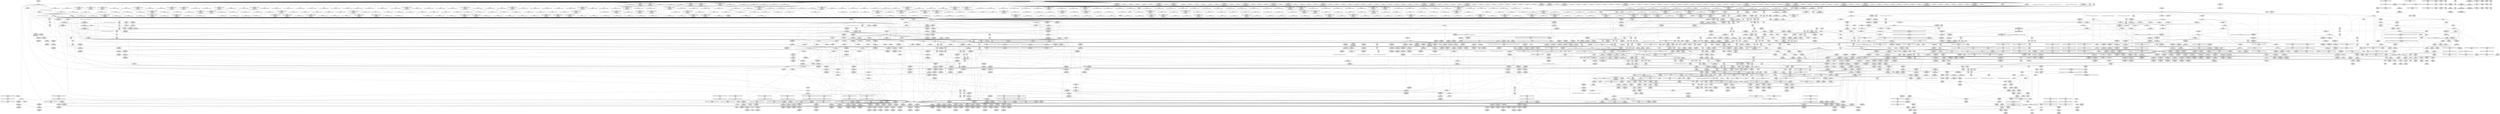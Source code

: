 digraph {
	CE0x4e29a60 [shape=record,shape=Mrecord,label="{CE0x4e29a60|selinux_inode_setxattr:cmp25|security/selinux/hooks.c,2973|*SummSink*}"]
	CE0x4d67510 [shape=record,shape=Mrecord,label="{CE0x4d67510|selinux_inode_setxattr:d_inode|security/selinux/hooks.c,2937|*SummSink*}"]
	CE0x4e4c590 [shape=record,shape=Mrecord,label="{CE0x4e4c590|inode_has_perm:sid3|security/selinux/hooks.c,1617|*SummSink*}"]
	CE0x4cdfa90 [shape=record,shape=Mrecord,label="{CE0x4cdfa90|selinux_inode_setxattr:if.then50|*SummSink*}"]
	CE0x4d9c4f0 [shape=record,shape=Mrecord,label="{CE0x4d9c4f0|current_sid:call4|security/selinux/hooks.c,218|*SummSource*}"]
	CE0x4eb6af0 [shape=record,shape=Mrecord,label="{CE0x4eb6af0|_call_void_mcount()_#3|*SummSource*}"]
	"CONST[source:2(external),value:0(static)][purpose:{operation}][SrcIdx:9]"
	CE0x4ddf5a0 [shape=record,shape=Mrecord,label="{CE0x4ddf5a0|selinux_inode_setxattr:tmp20|security/selinux/hooks.c,2949|*SummSource*}"]
	CE0x4d31d60 [shape=record,shape=Mrecord,label="{CE0x4d31d60|i64*_getelementptr_inbounds_(_11_x_i64_,_11_x_i64_*___llvm_gcov_ctr125,_i64_0,_i64_1)|*Constant*|*SummSource*}"]
	CE0x4df0210 [shape=record,shape=Mrecord,label="{CE0x4df0210|selinux_inode_setxattr:size|Function::selinux_inode_setxattr&Arg::size::|*SummSink*}"]
	CE0x4dbdf80 [shape=record,shape=Mrecord,label="{CE0x4dbdf80|selinux_inode_setxattr:tmp85|security/selinux/hooks.c,3000|*SummSink*}"]
	CE0x4dd88e0 [shape=record,shape=Mrecord,label="{CE0x4dd88e0|selinux_inode_setxattr:tmp16|security/selinux/hooks.c,2948|*SummSource*}"]
	CE0x4d3c250 [shape=record,shape=Mrecord,label="{CE0x4d3c250|current_sid:if.then|*SummSource*}"]
	CE0x4e11070 [shape=record,shape=Mrecord,label="{CE0x4e11070|COLLAPSED:_GCMRE___llvm_gcov_ctr153_internal_global_2_x_i64_zeroinitializer:_elem_0:default:}"]
	CE0x4cfceb0 [shape=record,shape=Mrecord,label="{CE0x4cfceb0|selinux_inode_setxattr:tmp1}"]
	CE0x4e0bd10 [shape=record,shape=Mrecord,label="{CE0x4e0bd10|selinux_inode_setxattr:tobool38|security/selinux/hooks.c,2990|*SummSource*}"]
	CE0x4e2bdb0 [shape=record,shape=Mrecord,label="{CE0x4e2bdb0|i64*_getelementptr_inbounds_(_38_x_i64_,_38_x_i64_*___llvm_gcov_ctr236,_i64_0,_i64_21)|*Constant*}"]
	CE0x4e248a0 [shape=record,shape=Mrecord,label="{CE0x4e248a0|__validate_creds:tmp5|include/linux/cred.h,173}"]
	CE0x4cf7c50 [shape=record,shape=Mrecord,label="{CE0x4cf7c50|selinux_inode_setxattr:if.end51}"]
	CE0x4d647f0 [shape=record,shape=Mrecord,label="{CE0x4d647f0|dentry_has_perm:ad|security/selinux/hooks.c, 1628|*SummSource*}"]
	CE0x4e86730 [shape=record,shape=Mrecord,label="{CE0x4e86730|inode_has_perm:return|*SummSource*}"]
	CE0x4d98ab0 [shape=record,shape=Mrecord,label="{CE0x4d98ab0|selinux_inode_setotherxattr:call14|security/selinux/hooks.c,2922}"]
	CE0x4eaec90 [shape=record,shape=Mrecord,label="{CE0x4eaec90|inode_has_perm:tmp16|security/selinux/hooks.c,1615}"]
	CE0x4e4ca70 [shape=record,shape=Mrecord,label="{CE0x4e4ca70|inode_has_perm:tmp17|security/selinux/hooks.c,1617|*SummSource*}"]
	CE0x4d570f0 [shape=record,shape=Mrecord,label="{CE0x4d570f0|i32_101|*Constant*|*SummSink*}"]
	CE0x4e2c670 [shape=record,shape=Mrecord,label="{CE0x4e2c670|selinux_inode_setxattr:tmp53|security/selinux/hooks.c,2974}"]
	CE0x4ce5ee0 [shape=record,shape=Mrecord,label="{CE0x4ce5ee0|12:_i32,_40:_%struct.super_block*,_56:_i8*,_:_CRE_32,40_|*MultipleSource*|security/selinux/hooks.c,2938|*LoadInst*|security/selinux/hooks.c,2937}"]
	CE0x4e1c660 [shape=record,shape=Mrecord,label="{CE0x4e1c660|selinux_inode_setxattr:tmp36|security/selinux/hooks.c,2963|*SummSink*}"]
	CE0x4e0bc20 [shape=record,shape=Mrecord,label="{CE0x4e0bc20|selinux_inode_setxattr:tobool38|security/selinux/hooks.c,2990}"]
	CE0x4d34bb0 [shape=record,shape=Mrecord,label="{CE0x4d34bb0|i64_1|*Constant*|*SummSource*}"]
	CE0x4d413f0 [shape=record,shape=Mrecord,label="{CE0x4d413f0|12:_i32,_40:_%struct.super_block*,_56:_i8*,_:_CRE_892,893_}"]
	CE0x4d149f0 [shape=record,shape=Mrecord,label="{CE0x4d149f0|104:_%struct.inode*,_:_CRE_96,104_|*MultipleSource*|Function::selinux_inode_setxattr&Arg::dentry::|security/selinux/hooks.c,2937}"]
	CE0x4dbda70 [shape=record,shape=Mrecord,label="{CE0x4dbda70|selinux_inode_setxattr:tmp84|security/selinux/hooks.c,3000|*SummSink*}"]
	CE0x4e78f40 [shape=record,shape=Mrecord,label="{CE0x4e78f40|selinux_inode_setotherxattr:tmp8|security/selinux/hooks.c,2915|*SummSink*}"]
	CE0x4d42b90 [shape=record,shape=Mrecord,label="{CE0x4d42b90|12:_i32,_40:_%struct.super_block*,_56:_i8*,_:_CRE_910,911_}"]
	CE0x4d0efb0 [shape=record,shape=Mrecord,label="{CE0x4d0efb0|current_sid:tmp10|security/selinux/hooks.c,218|*SummSource*}"]
	CE0x4e3cfe0 [shape=record,shape=Mrecord,label="{CE0x4e3cfe0|__validate_creds:tmp8|include/linux/cred.h,175|*SummSink*}"]
	CE0x4d19eb0 [shape=record,shape=Mrecord,label="{CE0x4d19eb0|12:_i32,_40:_%struct.super_block*,_56:_i8*,_:_CRE_64,72_|*MultipleSource*|security/selinux/hooks.c,2938|*LoadInst*|security/selinux/hooks.c,2937}"]
	CE0x4df3400 [shape=record,shape=Mrecord,label="{CE0x4df3400|selinux_inode_setxattr:tmp29|security/selinux/hooks.c,2959|*SummSource*}"]
	CE0x4d44870 [shape=record,shape=Mrecord,label="{CE0x4d44870|12:_i32,_40:_%struct.super_block*,_56:_i8*,_:_CRE_932,933_}"]
	CE0x4eba190 [shape=record,shape=Mrecord,label="{CE0x4eba190|cred_sid:tmp1}"]
	CE0x4e83710 [shape=record,shape=Mrecord,label="{CE0x4e83710|inode_has_perm:lnot1|security/selinux/hooks.c,1611|*SummSource*}"]
	CE0x4dbf150 [shape=record,shape=Mrecord,label="{CE0x4dbf150|selinux_inode_setxattr:tobool49|security/selinux/hooks.c,3000}"]
	CE0x4df6c90 [shape=record,shape=Mrecord,label="{CE0x4df6c90|selinux_inode_setxattr:arrayidx|security/selinux/hooks.c,2973|*SummSink*}"]
	CE0x4eb3420 [shape=record,shape=Mrecord,label="{CE0x4eb3420|__validate_creds:lnot.ext|include/linux/cred.h,173|*SummSink*}"]
	CE0x4d0a550 [shape=record,shape=Mrecord,label="{CE0x4d0a550|12:_i32,_40:_%struct.super_block*,_56:_i8*,_:_CRE_197,198_}"]
	CE0x4ec48a0 [shape=record,shape=Mrecord,label="{CE0x4ec48a0|i64*_getelementptr_inbounds_(_8_x_i64_,_8_x_i64_*___llvm_gcov_ctr154,_i64_0,_i64_5)|*Constant*|*SummSource*}"]
	CE0x4d9f050 [shape=record,shape=Mrecord,label="{CE0x4d9f050|inode_has_perm:tmp4|security/selinux/hooks.c,1609|*SummSink*}"]
	CE0x4eb4e40 [shape=record,shape=Mrecord,label="{CE0x4eb4e40|inode_has_perm:tobool2|security/selinux/hooks.c,1611|*SummSource*}"]
	CE0x4cfa830 [shape=record,shape=Mrecord,label="{CE0x4cfa830|12:_i32,_40:_%struct.super_block*,_56:_i8*,_:_CRE_587,588_}"]
	CE0x4dbeaa0 [shape=record,shape=Mrecord,label="{CE0x4dbeaa0|GLOBAL:security_validate_transition|*Constant*}"]
	CE0x4dd8270 [shape=record,shape=Mrecord,label="{CE0x4dd8270|i64_4|*Constant*|*SummSource*}"]
	CE0x4d06f00 [shape=record,shape=Mrecord,label="{CE0x4d06f00|12:_i32,_40:_%struct.super_block*,_56:_i8*,_:_CRE_576,577_}"]
	CE0x4e21550 [shape=record,shape=Mrecord,label="{CE0x4e21550|i64*_getelementptr_inbounds_(_2_x_i64_,_2_x_i64_*___llvm_gcov_ctr153,_i64_0,_i64_1)|*Constant*|*SummSink*}"]
	CE0x4dd9500 [shape=record,shape=Mrecord,label="{CE0x4dd9500|selinux_inode_setxattr:audit_context|security/selinux/hooks.c,2981|*SummSink*}"]
	CE0x4d44f00 [shape=record,shape=Mrecord,label="{CE0x4d44f00|12:_i32,_40:_%struct.super_block*,_56:_i8*,_:_CRE_936,944_|*MultipleSource*|security/selinux/hooks.c,2938|*LoadInst*|security/selinux/hooks.c,2937}"]
	CE0x4e84ca0 [shape=record,shape=Mrecord,label="{CE0x4e84ca0|inode_has_perm:tmp5|security/selinux/hooks.c,1609|*SummSource*}"]
	CE0x4db1980 [shape=record,shape=Mrecord,label="{CE0x4db1980|current_sid:tmp24|security/selinux/hooks.c,220}"]
	CE0x4d412a0 [shape=record,shape=Mrecord,label="{CE0x4d412a0|12:_i32,_40:_%struct.super_block*,_56:_i8*,_:_CRE_891,892_}"]
	CE0x4e986d0 [shape=record,shape=Mrecord,label="{CE0x4e986d0|selinux_inode_setotherxattr:land.lhs.true2|*SummSource*}"]
	CE0x4eb76d0 [shape=record,shape=Mrecord,label="{CE0x4eb76d0|__validate_creds:expval|include/linux/cred.h,173|*SummSink*}"]
	CE0x4d64890 [shape=record,shape=Mrecord,label="{CE0x4d64890|i64*_getelementptr_inbounds_(_2_x_i64_,_2_x_i64_*___llvm_gcov_ctr153,_i64_0,_i64_1)|*Constant*}"]
	CE0x4d41540 [shape=record,shape=Mrecord,label="{CE0x4d41540|12:_i32,_40:_%struct.super_block*,_56:_i8*,_:_CRE_893,894_}"]
	CE0x4e78200 [shape=record,shape=Mrecord,label="{CE0x4e78200|inode_has_perm:bb|*SummSink*}"]
	CE0x4d44330 [shape=record,shape=Mrecord,label="{CE0x4d44330|12:_i32,_40:_%struct.super_block*,_56:_i8*,_:_CRE_928,929_}"]
	CE0x4cfb6a0 [shape=record,shape=Mrecord,label="{CE0x4cfb6a0|12:_i32,_40:_%struct.super_block*,_56:_i8*,_:_CRE_598,599_}"]
	CE0x4df6b10 [shape=record,shape=Mrecord,label="{CE0x4df6b10|selinux_inode_setxattr:arrayidx|security/selinux/hooks.c,2973}"]
	CE0x4dde2e0 [shape=record,shape=Mrecord,label="{CE0x4dde2e0|selinux_inode_setxattr:conv|security/selinux/hooks.c,2948|*SummSource*}"]
	CE0x4daf3a0 [shape=record,shape=Mrecord,label="{CE0x4daf3a0|i32_22|*Constant*}"]
	CE0x4ebc5c0 [shape=record,shape=Mrecord,label="{CE0x4ebc5c0|inode_has_perm:call|security/selinux/hooks.c,1614}"]
	CE0x4dbe180 [shape=record,shape=Mrecord,label="{CE0x4dbe180|selinux_inode_setxattr:tmp86|security/selinux/hooks.c,3001}"]
	CE0x4e15bc0 [shape=record,shape=Mrecord,label="{CE0x4e15bc0|avc_has_perm:entry}"]
	CE0x4dd1c00 [shape=record,shape=Mrecord,label="{CE0x4dd1c00|selinux_inode_setxattr:dentry10|security/selinux/hooks.c,2955|*SummSink*}"]
	CE0x4d5efb0 [shape=record,shape=Mrecord,label="{CE0x4d5efb0|selinux_inode_setxattr:tmp9|security/selinux/hooks.c,2945}"]
	CE0x4d13380 [shape=record,shape=Mrecord,label="{CE0x4d13380|12:_i32,_40:_%struct.super_block*,_56:_i8*,_:_CRE_141,142_}"]
	CE0x4d2f210 [shape=record,shape=Mrecord,label="{CE0x4d2f210|current_sid:tmp3}"]
	CE0x4d2e340 [shape=record,shape=Mrecord,label="{CE0x4d2e340|current_sid:tmp11|security/selinux/hooks.c,218|*SummSink*}"]
	CE0x4d46b70 [shape=record,shape=Mrecord,label="{CE0x4d46b70|selinux_inode_setxattr:tmp3|security/selinux/hooks.c,2938|*SummSink*}"]
	CE0x4e85eb0 [shape=record,shape=Mrecord,label="{CE0x4e85eb0|dentry_has_perm:d_inode|security/selinux/hooks.c,1627|*SummSource*}"]
	CE0x4d0e500 [shape=record,shape=Mrecord,label="{CE0x4d0e500|selinux_inode_setxattr:tmp7|security/selinux/hooks.c,2944|*SummSource*}"]
	CE0x4e20bd0 [shape=record,shape=Mrecord,label="{CE0x4e20bd0|i8*_null|*Constant*|*SummSource*}"]
	CE0x4df0070 [shape=record,shape=Mrecord,label="{CE0x4df0070|selinux_inode_setxattr:size|Function::selinux_inode_setxattr&Arg::size::}"]
	CE0x4d2f900 [shape=record,shape=Mrecord,label="{CE0x4d2f900|current_sid:tmp3|*SummSink*}"]
	CE0x4e994e0 [shape=record,shape=Mrecord,label="{CE0x4e994e0|selinux_inode_setotherxattr:bb}"]
	CE0x4df2bd0 [shape=record,shape=Mrecord,label="{CE0x4df2bd0|selinux_inode_setxattr:call12|security/selinux/hooks.c,2957}"]
	CE0x4e6cd00 [shape=record,shape=Mrecord,label="{CE0x4e6cd00|i32_-1|*Constant*|*SummSource*}"]
	CE0x4df11d0 [shape=record,shape=Mrecord,label="{CE0x4df11d0|GLOBAL:security_context_to_sid|*Constant*|*SummSource*}"]
	CE0x4ce0440 [shape=record,shape=Mrecord,label="{CE0x4ce0440|104:_%struct.inode*,_:_CRE_158,159_}"]
	"CONST[source:0(mediator),value:2(dynamic)][purpose:{object}][SnkIdx:6]"
	CE0x4e8e2f0 [shape=record,shape=Mrecord,label="{CE0x4e8e2f0|selinux_inode_setotherxattr:tmp23|security/selinux/hooks.c,2917|*SummSink*}"]
	CE0x4d33900 [shape=record,shape=Mrecord,label="{CE0x4d33900|i32_1|*Constant*}"]
	CE0x4e83350 [shape=record,shape=Mrecord,label="{CE0x4e83350|selinux_inode_setotherxattr:tmp19|security/selinux/hooks.c,2915|*SummSink*}"]
	CE0x4e90160 [shape=record,shape=Mrecord,label="{CE0x4e90160|inode_has_perm:inode|Function::inode_has_perm&Arg::inode::|*SummSink*}"]
	CE0x4d0d970 [shape=record,shape=Mrecord,label="{CE0x4d0d970|104:_%struct.inode*,_:_CRE_316,317_}"]
	CE0x4ce44e0 [shape=record,shape=Mrecord,label="{CE0x4ce44e0|selinux_inode_setotherxattr:dentry|Function::selinux_inode_setotherxattr&Arg::dentry::|*SummSource*}"]
	CE0x4e75ec0 [shape=record,shape=Mrecord,label="{CE0x4e75ec0|GLOBAL:capable|*Constant*}"]
	CE0x4ead140 [shape=record,shape=Mrecord,label="{CE0x4ead140|_call_void_mcount()_#3|*SummSink*}"]
	CE0x4d19380 [shape=record,shape=Mrecord,label="{CE0x4d19380|dentry_has_perm:u|security/selinux/hooks.c,1631|*SummSource*}"]
	CE0x4d0e830 [shape=record,shape=Mrecord,label="{CE0x4d0e830|selinux_inode_setxattr:tmp8|security/selinux/hooks.c,2944|*SummSink*}"]
	CE0x4ce3cb0 [shape=record,shape=Mrecord,label="{CE0x4ce3cb0|GLOBAL:selinux_inode_setotherxattr|*Constant*|*SummSource*}"]
	CE0x4d3bbc0 [shape=record,shape=Mrecord,label="{CE0x4d3bbc0|inode_has_perm:tmp12|security/selinux/hooks.c,1612|*SummSink*}"]
	CE0x4d0e020 [shape=record,shape=Mrecord,label="{CE0x4d0e020|i32_5|*Constant*|*SummSource*}"]
	CE0x4df17b0 [shape=record,shape=Mrecord,label="{CE0x4df17b0|selinux_inode_setxattr:value|Function::selinux_inode_setxattr&Arg::value::|*SummSink*}"]
	CE0x4e6f3c0 [shape=record,shape=Mrecord,label="{CE0x4e6f3c0|selinux_inode_setotherxattr:tmp15|security/selinux/hooks.c,2915}"]
	CE0x4e3d590 [shape=record,shape=Mrecord,label="{CE0x4e3d590|__validate_creds:tmp9|include/linux/cred.h,175|*SummSource*}"]
	CE0x4cfad70 [shape=record,shape=Mrecord,label="{CE0x4cfad70|12:_i32,_40:_%struct.super_block*,_56:_i8*,_:_CRE_591,592_}"]
	CE0x4ce60b0 [shape=record,shape=Mrecord,label="{CE0x4ce60b0|12:_i32,_40:_%struct.super_block*,_56:_i8*,_:_CRE_40,48_|*MultipleSource*|security/selinux/hooks.c,2938|*LoadInst*|security/selinux/hooks.c,2937}"]
	CE0x4d39160 [shape=record,shape=Mrecord,label="{CE0x4d39160|12:_i32,_40:_%struct.super_block*,_56:_i8*,_:_CRE_278,279_}"]
	CE0x4d30940 [shape=record,shape=Mrecord,label="{CE0x4d30940|inode_has_perm:tmp1|*SummSource*}"]
	CE0x4e7cf40 [shape=record,shape=Mrecord,label="{CE0x4e7cf40|inode_has_perm:tmp2|*SummSink*}"]
	CE0x4e753a0 [shape=record,shape=Mrecord,label="{CE0x4e753a0|_ret_void,_!dbg_!27722|include/linux/cred.h,175|*SummSink*}"]
	"CONST[source:0(mediator),value:0(static)][purpose:{operation}][SnkIdx:11]"
	CE0x4e70df0 [shape=record,shape=Mrecord,label="{CE0x4e70df0|i64*_getelementptr_inbounds_(_8_x_i64_,_8_x_i64_*___llvm_gcov_ctr154,_i64_0,_i64_2)|*Constant*}"]
	CE0x4db0890 [shape=record,shape=Mrecord,label="{CE0x4db0890|i32_1|*Constant*}"]
	CE0x4d9ccf0 [shape=record,shape=Mrecord,label="{CE0x4d9ccf0|_ret_%struct.task_struct*_%tmp4,_!dbg_!27714|./arch/x86/include/asm/current.h,14}"]
	CE0x4cf6190 [shape=record,shape=Mrecord,label="{CE0x4cf6190|104:_%struct.inode*,_:_CRE_207,208_}"]
	"CONST[source:0(mediator),value:2(dynamic)][purpose:{object}][SnkIdx:5]"
	CE0x4d05620 [shape=record,shape=Mrecord,label="{CE0x4d05620|104:_%struct.inode*,_:_CRE_202,203_}"]
	CE0x4e6cfd0 [shape=record,shape=Mrecord,label="{CE0x4e6cfd0|selinux_inode_setxattr:retval.0}"]
	CE0x4e6f7d0 [shape=record,shape=Mrecord,label="{CE0x4e6f7d0|i64*_getelementptr_inbounds_(_11_x_i64_,_11_x_i64_*___llvm_gcov_ctr125,_i64_0,_i64_6)|*Constant*}"]
	CE0x4eb55f0 [shape=record,shape=Mrecord,label="{CE0x4eb55f0|cred_sid:tmp2}"]
	CE0x4e0a2b0 [shape=record,shape=Mrecord,label="{CE0x4e0a2b0|selinux_inode_setxattr:conv35|security/selinux/hooks.c,2988}"]
	CE0x4ebd140 [shape=record,shape=Mrecord,label="{CE0x4ebd140|i64*_getelementptr_inbounds_(_5_x_i64_,_5_x_i64_*___llvm_gcov_ctr155,_i64_0,_i64_3)|*Constant*}"]
	CE0x4e82af0 [shape=record,shape=Mrecord,label="{CE0x4e82af0|selinux_inode_setotherxattr:tmp35|security/selinux/hooks.c,2922|*SummSource*}"]
	CE0x4e05cb0 [shape=record,shape=Mrecord,label="{CE0x4e05cb0|i8*_getelementptr_inbounds_(_29_x_i8_,_29_x_i8_*_.str66,_i32_0,_i32_0)|*Constant*|*SummSource*}"]
	CE0x4cf9e90 [shape=record,shape=Mrecord,label="{CE0x4cf9e90|12:_i32,_40:_%struct.super_block*,_56:_i8*,_:_CRE_159,160_}"]
	CE0x4d15090 [shape=record,shape=Mrecord,label="{CE0x4d15090|i64*_getelementptr_inbounds_(_25_x_i64_,_25_x_i64_*___llvm_gcov_ctr237,_i64_0,_i64_9)|*Constant*|*SummSink*}"]
	CE0x4d55030 [shape=record,shape=Mrecord,label="{CE0x4d55030|i64*_getelementptr_inbounds_(_25_x_i64_,_25_x_i64_*___llvm_gcov_ctr237,_i64_0,_i64_20)|*Constant*}"]
	CE0x4cefb00 [shape=record,shape=Mrecord,label="{CE0x4cefb00|12:_i32,_40:_%struct.super_block*,_56:_i8*,_:_CRE_610,611_}"]
	CE0x4d5b0f0 [shape=record,shape=Mrecord,label="{CE0x4d5b0f0|selinux_inode_setxattr:tmp24|security/selinux/hooks.c,2951|*SummSink*}"]
	CE0x4d04200 [shape=record,shape=Mrecord,label="{CE0x4d04200|12:_i32,_40:_%struct.super_block*,_56:_i8*,_:_CRE_416,424_|*MultipleSource*|security/selinux/hooks.c,2938|*LoadInst*|security/selinux/hooks.c,2937}"]
	CE0x4e75bb0 [shape=record,shape=Mrecord,label="{CE0x4e75bb0|inode_has_perm:lnot.ext|security/selinux/hooks.c,1611}"]
	CE0x4e988a0 [shape=record,shape=Mrecord,label="{CE0x4e988a0|selinux_inode_setotherxattr:if.then12}"]
	CE0x4d62400 [shape=record,shape=Mrecord,label="{CE0x4d62400|104:_%struct.inode*,_:_CRE_88,89_}"]
	"CONST[source:1(input),value:2(dynamic)][purpose:{object}][SrcIdx:30]"
	CE0x4d3bf40 [shape=record,shape=Mrecord,label="{CE0x4d3bf40|inode_has_perm:and|security/selinux/hooks.c,1611|*SummSource*}"]
	CE0x4d38240 [shape=record,shape=Mrecord,label="{CE0x4d38240|i64_3|*Constant*|*SummSource*}"]
	CE0x4eb8890 [shape=record,shape=Mrecord,label="{CE0x4eb8890|cred_sid:tmp2|*SummSink*}"]
	CE0x4d039c0 [shape=record,shape=Mrecord,label="{CE0x4d039c0|12:_i32,_40:_%struct.super_block*,_56:_i8*,_:_CRE_384,388_|*MultipleSource*|security/selinux/hooks.c,2938|*LoadInst*|security/selinux/hooks.c,2937}"]
	CE0x4cf91f0 [shape=record,shape=Mrecord,label="{CE0x4cf91f0|selinux_inode_setxattr:if.end37|*SummSink*}"]
	CE0x4e25670 [shape=record,shape=Mrecord,label="{CE0x4e25670|dentry_has_perm:tmp1|*SummSink*}"]
	CE0x4e63990 [shape=record,shape=Mrecord,label="{CE0x4e63990|selinux_inode_setxattr:tmp81|security/selinux/hooks.c,2999}"]
	CE0x4dba660 [shape=record,shape=Mrecord,label="{CE0x4dba660|i32_16|*Constant*|*SummSource*}"]
	CE0x4d9ec50 [shape=record,shape=Mrecord,label="{CE0x4d9ec50|i64*_getelementptr_inbounds_(_11_x_i64_,_11_x_i64_*___llvm_gcov_ctr125,_i64_0,_i64_10)|*Constant*}"]
	CE0x4e735f0 [shape=record,shape=Mrecord,label="{CE0x4e735f0|dentry_has_perm:call|security/selinux/hooks.c,1632|*SummSource*}"]
	CE0x4dd98a0 [shape=record,shape=Mrecord,label="{CE0x4dd98a0|selinux_inode_setxattr:tmp62|security/selinux/hooks.c,2981}"]
	CE0x4e3ae30 [shape=record,shape=Mrecord,label="{CE0x4e3ae30|i64*_getelementptr_inbounds_(_25_x_i64_,_25_x_i64_*___llvm_gcov_ctr237,_i64_0,_i64_23)|*Constant*}"]
	CE0x4df5910 [shape=record,shape=Mrecord,label="{CE0x4df5910|selinux_inode_setxattr:tmp46|security/selinux/hooks.c,2971|*SummSink*}"]
	CE0x4e4ead0 [shape=record,shape=Mrecord,label="{CE0x4e4ead0|inode_has_perm:retval.0}"]
	CE0x4e71dc0 [shape=record,shape=Mrecord,label="{CE0x4e71dc0|current_sid:land.lhs.true2|*SummSource*}"]
	CE0x4d0b510 [shape=record,shape=Mrecord,label="{CE0x4d0b510|12:_i32,_40:_%struct.super_block*,_56:_i8*,_:_CRE_199,200_}"]
	CE0x4dd1c70 [shape=record,shape=Mrecord,label="{CE0x4dd1c70|i32_3|*Constant*}"]
	CE0x4dd1570 [shape=record,shape=Mrecord,label="{CE0x4dd1570|i8_10|*Constant*|*SummSource*}"]
	CE0x4d361a0 [shape=record,shape=Mrecord,label="{CE0x4d361a0|selinux_inode_setxattr:if.else30|*SummSource*}"]
	CE0x4e176e0 [shape=record,shape=Mrecord,label="{CE0x4e176e0|_ret_i32_%retval.0,_!dbg_!27728|security/selinux/avc.c,775}"]
	CE0x4ebcee0 [shape=record,shape=Mrecord,label="{CE0x4ebcee0|__validate_creds:tmp5|include/linux/cred.h,173|*SummSource*}"]
	CE0x4d2f630 [shape=record,shape=Mrecord,label="{CE0x4d2f630|104:_%struct.inode*,_:_CRE_64,72_|*MultipleSource*|Function::selinux_inode_setxattr&Arg::dentry::|security/selinux/hooks.c,2937}"]
	CE0x4e1cb10 [shape=record,shape=Mrecord,label="{CE0x4e1cb10|selinux_inode_setxattr:tmp37|security/selinux/hooks.c,2963|*SummSource*}"]
	CE0x4eb42a0 [shape=record,shape=Mrecord,label="{CE0x4eb42a0|__validate_creds:lnot1|include/linux/cred.h,173}"]
	CE0x4e27380 [shape=record,shape=Mrecord,label="{CE0x4e27380|dentry_has_perm:type|security/selinux/hooks.c,1630|*SummSink*}"]
	CE0x4d004b0 [shape=record,shape=Mrecord,label="{CE0x4d004b0|12:_i32,_40:_%struct.super_block*,_56:_i8*,_:_CRE_480,481_}"]
	CE0x4e047e0 [shape=record,shape=Mrecord,label="{CE0x4e047e0|i32_32|*Constant*|*SummSink*}"]
	CE0x4d0fcf0 [shape=record,shape=Mrecord,label="{CE0x4d0fcf0|12:_i32,_40:_%struct.super_block*,_56:_i8*,_:_CRE_292,293_}"]
	CE0x4cf73d0 [shape=record,shape=Mrecord,label="{CE0x4cf73d0|104:_%struct.inode*,_:_CRE_318,319_}"]
	CE0x4df3330 [shape=record,shape=Mrecord,label="{CE0x4df3330|selinux_inode_setxattr:tmp29|security/selinux/hooks.c,2959}"]
	CE0x4e80e40 [shape=record,shape=Mrecord,label="{CE0x4e80e40|selinux_inode_setotherxattr:tmp4|security/selinux/hooks.c,2915}"]
	CE0x4d46460 [shape=record,shape=Mrecord,label="{CE0x4d46460|12:_i32,_40:_%struct.super_block*,_56:_i8*,_:_CRE_988,992_|*MultipleSource*|security/selinux/hooks.c,2938|*LoadInst*|security/selinux/hooks.c,2937}"]
	CE0x4cf06d0 [shape=record,shape=Mrecord,label="{CE0x4cf06d0|12:_i32,_40:_%struct.super_block*,_56:_i8*,_:_CRE_619,620_}"]
	CE0x4d3fb00 [shape=record,shape=Mrecord,label="{CE0x4d3fb00|12:_i32,_40:_%struct.super_block*,_56:_i8*,_:_CRE_873,874_}"]
	CE0x4db1b10 [shape=record,shape=Mrecord,label="{CE0x4db1b10|current_sid:tmp24|security/selinux/hooks.c,220|*SummSource*}"]
	CE0x4e897b0 [shape=record,shape=Mrecord,label="{CE0x4e897b0|inode_has_perm:tmp}"]
	CE0x4e13930 [shape=record,shape=Mrecord,label="{CE0x4e13930|selinux_inode_setxattr:tmp78|security/selinux/hooks.c,2996|*SummSource*}"]
	CE0x4cf2340 [shape=record,shape=Mrecord,label="{CE0x4cf2340|12:_i32,_40:_%struct.super_block*,_56:_i8*,_:_CRE_145,146_}"]
	CE0x4d3aae0 [shape=record,shape=Mrecord,label="{CE0x4d3aae0|selinux_inode_setotherxattr:tmp10|security/selinux/hooks.c,2915|*SummSink*}"]
	CE0x4defd00 [shape=record,shape=Mrecord,label="{CE0x4defd00|selinux_inode_setxattr:tmp34|security/selinux/hooks.c,2960|*SummSink*}"]
	CE0x4d38830 [shape=record,shape=Mrecord,label="{CE0x4d38830|12:_i32,_40:_%struct.super_block*,_56:_i8*,_:_CRE_271,272_}"]
	CE0x4d05ba0 [shape=record,shape=Mrecord,label="{CE0x4d05ba0|12:_i32,_40:_%struct.super_block*,_56:_i8*,_:_CRE_561,562_}"]
	CE0x4d40970 [shape=record,shape=Mrecord,label="{CE0x4d40970|12:_i32,_40:_%struct.super_block*,_56:_i8*,_:_CRE_884,885_}"]
	CE0x4df71e0 [shape=record,shape=Mrecord,label="{CE0x4df71e0|selinux_inode_setxattr:tmp47|*LoadInst*|security/selinux/hooks.c,2973|*SummSource*}"]
	CE0x4cee370 [shape=record,shape=Mrecord,label="{CE0x4cee370|get_current:tmp|*SummSink*}"]
	CE0x4d32330 [shape=record,shape=Mrecord,label="{CE0x4d32330|104:_%struct.inode*,_:_CRE_40,48_|*MultipleSource*|Function::selinux_inode_setxattr&Arg::dentry::|security/selinux/hooks.c,2937}"]
	CE0x4d03bd0 [shape=record,shape=Mrecord,label="{CE0x4d03bd0|12:_i32,_40:_%struct.super_block*,_56:_i8*,_:_CRE_392,400_|*MultipleSource*|security/selinux/hooks.c,2938|*LoadInst*|security/selinux/hooks.c,2937}"]
	CE0x4d54b30 [shape=record,shape=Mrecord,label="{CE0x4d54b30|selinux_inode_setotherxattr:tmp40|security/selinux/hooks.c,2925}"]
	CE0x4d0d4b0 [shape=record,shape=Mrecord,label="{CE0x4d0d4b0|104:_%struct.inode*,_:_CRE_312,313_}"]
	CE0x4d31780 [shape=record,shape=Mrecord,label="{CE0x4d31780|104:_%struct.inode*,_:_CRE_219,220_}"]
	CE0x4e0d280 [shape=record,shape=Mrecord,label="{CE0x4e0d280|selinux_inode_setxattr:tmp65|security/selinux/hooks.c,2990}"]
	CE0x4cf8080 [shape=record,shape=Mrecord,label="{CE0x4cf8080|104:_%struct.inode*,_:_CRE_223,224_}"]
	CE0x4df0cc0 [shape=record,shape=Mrecord,label="{CE0x4df0cc0|selinux_inode_setxattr:call17|security/selinux/hooks.c,2962|*SummSource*}"]
	CE0x4cdff70 [shape=record,shape=Mrecord,label="{CE0x4cdff70|selinux_inode_setxattr:if.then23|*SummSource*}"]
	CE0x4d0fe40 [shape=record,shape=Mrecord,label="{CE0x4d0fe40|12:_i32,_40:_%struct.super_block*,_56:_i8*,_:_CRE_293,294_}"]
	CE0x4e63a00 [shape=record,shape=Mrecord,label="{CE0x4e63a00|selinux_inode_setxattr:tmp81|security/selinux/hooks.c,2999|*SummSource*}"]
	CE0x4d081b0 [shape=record,shape=Mrecord,label="{CE0x4d081b0|12:_i32,_40:_%struct.super_block*,_56:_i8*,_:_CRE_163,164_}"]
	CE0x4ea6bf0 [shape=record,shape=Mrecord,label="{CE0x4ea6bf0|_ret_i32_%call,_!dbg_!27723|security/selinux/hooks.c,1632|*SummSource*}"]
	CE0x4dd8440 [shape=record,shape=Mrecord,label="{CE0x4dd8440|selinux_inode_setxattr:tmp15|security/selinux/hooks.c,2948}"]
	CE0x4cfa980 [shape=record,shape=Mrecord,label="{CE0x4cfa980|12:_i32,_40:_%struct.super_block*,_56:_i8*,_:_CRE_588,589_}"]
	CE0x4e28660 [shape=record,shape=Mrecord,label="{CE0x4e28660|get_current:tmp3|*SummSink*}"]
	CE0x4e86eb0 [shape=record,shape=Mrecord,label="{CE0x4e86eb0|dentry_has_perm:tmp3|*SummSink*}"]
	CE0x4def700 [shape=record,shape=Mrecord,label="{CE0x4def700|selinux_inode_setxattr:tmp34|security/selinux/hooks.c,2960}"]
	CE0x4e431c0 [shape=record,shape=Mrecord,label="{CE0x4e431c0|cred_sid:tmp5|security/selinux/hooks.c,196}"]
	CE0x4d58000 [shape=record,shape=Mrecord,label="{CE0x4d58000|_ret_i32_%retval.0,_!dbg_!27762|security/selinux/hooks.c,2932|*SummSource*}"]
	CE0x4d5d2e0 [shape=record,shape=Mrecord,label="{CE0x4d5d2e0|i32_3|*Constant*|*SummSource*}"]
	CE0x4d07050 [shape=record,shape=Mrecord,label="{CE0x4d07050|12:_i32,_40:_%struct.super_block*,_56:_i8*,_:_CRE_577,578_}"]
	CE0x4eb1c30 [shape=record,shape=Mrecord,label="{CE0x4eb1c30|__validate_creds:if.end|*SummSink*}"]
	CE0x4e4aa50 [shape=record,shape=Mrecord,label="{CE0x4e4aa50|__validate_creds:tmp6|include/linux/cred.h,174}"]
	CE0x4ec51b0 [shape=record,shape=Mrecord,label="{CE0x4ec51b0|GLOBAL:__llvm_gcov_ctr154|Global_var:__llvm_gcov_ctr154|*SummSink*}"]
	CE0x4e23040 [shape=record,shape=Mrecord,label="{CE0x4e23040|get_current:tmp}"]
	CE0x4e2dc90 [shape=record,shape=Mrecord,label="{CE0x4e2dc90|i64*_getelementptr_inbounds_(_38_x_i64_,_38_x_i64_*___llvm_gcov_ctr236,_i64_0,_i64_22)|*Constant*}"]
	CE0x4eb4420 [shape=record,shape=Mrecord,label="{CE0x4eb4420|__validate_creds:lnot1|include/linux/cred.h,173|*SummSource*}"]
	CE0x4e1d020 [shape=record,shape=Mrecord,label="{CE0x4e1d020|selinux_inode_setxattr:tmp38|security/selinux/hooks.c,2963|*SummSource*}"]
	CE0x4d06db0 [shape=record,shape=Mrecord,label="{CE0x4d06db0|12:_i32,_40:_%struct.super_block*,_56:_i8*,_:_CRE_575,576_}"]
	CE0x4e31850 [shape=record,shape=Mrecord,label="{CE0x4e31850|selinux_inode_setxattr:tmp59|security/selinux/hooks.c,2978|*SummSource*}"]
	CE0x4d0b060 [shape=record,shape=Mrecord,label="{CE0x4d0b060|selinux_inode_setxattr:if.end29|*SummSink*}"]
	CE0x4d39f50 [shape=record,shape=Mrecord,label="{CE0x4d39f50|selinux_inode_setotherxattr:tmp14|security/selinux/hooks.c,2915|*SummSource*}"]
	CE0x4d1f030 [shape=record,shape=Mrecord,label="{CE0x4d1f030|12:_i32,_40:_%struct.super_block*,_56:_i8*,_:_CRE_556,557_}"]
	CE0x4ea8a50 [shape=record,shape=Mrecord,label="{CE0x4ea8a50|get_current:bb|*SummSink*}"]
	CE0x4d66520 [shape=record,shape=Mrecord,label="{CE0x4d66520|_call_void_mcount()_#3|*SummSource*}"]
	CE0x4e98b90 [shape=record,shape=Mrecord,label="{CE0x4e98b90|selinux_inode_setotherxattr:return}"]
	CE0x4d5a510 [shape=record,shape=Mrecord,label="{CE0x4d5a510|selinux_inode_setxattr:tmp22|security/selinux/hooks.c,2951|*SummSource*}"]
	CE0x4e864d0 [shape=record,shape=Mrecord,label="{CE0x4e864d0|inode_has_perm:return}"]
	CE0x4d10c00 [shape=record,shape=Mrecord,label="{CE0x4d10c00|104:_%struct.inode*,_:_CRE_214,215_}"]
	CE0x4e6d910 [shape=record,shape=Mrecord,label="{CE0x4e6d910|i64*_getelementptr_inbounds_(_38_x_i64_,_38_x_i64_*___llvm_gcov_ctr236,_i64_0,_i64_37)|*Constant*}"]
	CE0x4ccbf70 [shape=record,shape=Mrecord,label="{CE0x4ccbf70|12:_i32,_40:_%struct.super_block*,_56:_i8*,_:_CRE_250,251_}"]
	CE0x4d5ea70 [shape=record,shape=Mrecord,label="{CE0x4d5ea70|selinux_inode_setxattr:tmp6|security/selinux/hooks.c,2944|*SummSource*}"]
	CE0x4d14f10 [shape=record,shape=Mrecord,label="{CE0x4d14f10|_call_void_lockdep_rcu_suspicious(i8*_getelementptr_inbounds_(_25_x_i8_,_25_x_i8_*_.str3,_i32_0,_i32_0),_i32_2915,_i8*_getelementptr_inbounds_(_45_x_i8_,_45_x_i8_*_.str12,_i32_0,_i32_0))_#10,_!dbg_!27729|security/selinux/hooks.c,2915|*SummSink*}"]
	CE0x4eb6540 [shape=record,shape=Mrecord,label="{CE0x4eb6540|i64*_getelementptr_inbounds_(_2_x_i64_,_2_x_i64_*___llvm_gcov_ctr131,_i64_0,_i64_0)|*Constant*|*SummSink*}"]
	CE0x4ce0f00 [shape=record,shape=Mrecord,label="{CE0x4ce0f00|selinux_inode_setxattr:if.then|*SummSink*}"]
	CE0x4e0be70 [shape=record,shape=Mrecord,label="{CE0x4e0be70|selinux_inode_setxattr:tobool38|security/selinux/hooks.c,2990|*SummSink*}"]
	CE0x4e88b20 [shape=record,shape=Mrecord,label="{CE0x4e88b20|selinux_inode_setotherxattr:tmp32|security/selinux/hooks.c,2921|*SummSource*}"]
	CE0x4e980e0 [shape=record,shape=Mrecord,label="{CE0x4e980e0|selinux_inode_setotherxattr:if.end18|*SummSource*}"]
	CE0x4d09c20 [shape=record,shape=Mrecord,label="{CE0x4d09c20|12:_i32,_40:_%struct.super_block*,_56:_i8*,_:_CRE_190,191_}"]
	CE0x4e22780 [shape=record,shape=Mrecord,label="{CE0x4e22780|__validate_creds:tmp3|include/linux/cred.h,173}"]
	CE0x4ccce30 [shape=record,shape=Mrecord,label="{CE0x4ccce30|selinux_inode_setxattr:tmp1|*SummSink*}"]
	CE0x4e5c390 [shape=record,shape=Mrecord,label="{CE0x4e5c390|selinux_inode_setxattr:sid46|security/selinux/hooks.c,2998}"]
	CE0x4d4d0f0 [shape=record,shape=Mrecord,label="{CE0x4d4d0f0|selinux_inode_setxattr:tobool22|security/selinux/hooks.c,2971|*SummSink*}"]
	CE0x4ead810 [shape=record,shape=Mrecord,label="{CE0x4ead810|cred_sid:entry}"]
	CE0x4e2e350 [shape=record,shape=Mrecord,label="{CE0x4e2e350|selinux_inode_setxattr:tmp55|security/selinux/hooks.c,2976}"]
	CE0x4ebb250 [shape=record,shape=Mrecord,label="{CE0x4ebb250|cred_sid:tmp3|*SummSource*}"]
	CE0x4e23990 [shape=record,shape=Mrecord,label="{CE0x4e23990|inode_has_perm:i_flags|security/selinux/hooks.c,1611|*SummSource*}"]
	CE0x4d46b00 [shape=record,shape=Mrecord,label="{CE0x4d46b00|selinux_inode_setxattr:tmp4|security/selinux/hooks.c,2938}"]
	CE0x4ea66c0 [shape=record,shape=Mrecord,label="{CE0x4ea66c0|dentry_has_perm:av|Function::dentry_has_perm&Arg::av::|*SummSource*}"]
	CE0x4e43370 [shape=record,shape=Mrecord,label="{CE0x4e43370|cred_sid:tmp5|security/selinux/hooks.c,196|*SummSource*}"]
	CE0x4dda270 [shape=record,shape=Mrecord,label="{CE0x4dda270|GLOBAL:audit_log_start|*Constant*}"]
	CE0x4cf9fe0 [shape=record,shape=Mrecord,label="{CE0x4cf9fe0|12:_i32,_40:_%struct.super_block*,_56:_i8*,_:_CRE_160,161_}"]
	CE0x4d3d180 [shape=record,shape=Mrecord,label="{CE0x4d3d180|selinux_inode_setxattr:tmp8|security/selinux/hooks.c,2944}"]
	CE0x4e2ae50 [shape=record,shape=Mrecord,label="{CE0x4e2ae50|selinux_inode_setxattr:tmp50|security/selinux/hooks.c,2973}"]
	CE0x4e99d00 [shape=record,shape=Mrecord,label="{CE0x4e99d00|selinux_inode_setotherxattr:if.end16|*SummSink*}"]
	CE0x4d351a0 [shape=record,shape=Mrecord,label="{CE0x4d351a0|104:_%struct.inode*,_:_CRE_190,191_}"]
	CE0x4cf7630 [shape=record,shape=Mrecord,label="{CE0x4cf7630|selinux_inode_setxattr:tmp2|*LoadInst*|security/selinux/hooks.c,2937}"]
	CE0x4e78540 [shape=record,shape=Mrecord,label="{CE0x4e78540|selinux_inode_setotherxattr:tmp17|security/selinux/hooks.c,2915|*SummSource*}"]
	CE0x4d35c10 [shape=record,shape=Mrecord,label="{CE0x4d35c10|current_sid:tmp14|security/selinux/hooks.c,218|*SummSink*}"]
	CE0x4ddde90 [shape=record,shape=Mrecord,label="{CE0x4ddde90|selinux_inode_setxattr:tmp19|security/selinux/hooks.c,2949|*SummSource*}"]
	CE0x4ced410 [shape=record,shape=Mrecord,label="{CE0x4ced410|selinux_inode_setxattr:if.then5}"]
	CE0x4e8ead0 [shape=record,shape=Mrecord,label="{CE0x4e8ead0|VOIDTB_TE_array:_GCR_.str68_private_unnamed_addr_constant_20_x_i8_c_security.capability_00_,_align_1:_elem_0:default:}"]
	CE0x4d61e30 [shape=record,shape=Mrecord,label="{CE0x4d61e30|current_sid:tmp4|security/selinux/hooks.c,218}"]
	CE0x4d00c90 [shape=record,shape=Mrecord,label="{CE0x4d00c90|12:_i32,_40:_%struct.super_block*,_56:_i8*,_:_CRE_486,487_}"]
	CE0x4df5e50 [shape=record,shape=Mrecord,label="{CE0x4df5e50|selinux_inode_setxattr:sub|security/selinux/hooks.c,2973}"]
	CE0x4e1b7a0 [shape=record,shape=Mrecord,label="{CE0x4e1b7a0|selinux_inode_setxattr:tmp36|security/selinux/hooks.c,2963}"]
	CE0x4ccc700 [shape=record,shape=Mrecord,label="{CE0x4ccc700|current_sid:tobool|security/selinux/hooks.c,218|*SummSource*}"]
	CE0x4d051c0 [shape=record,shape=Mrecord,label="{CE0x4d051c0|selinux_inode_setxattr:if.then8|*SummSource*}"]
	CE0x4dafe10 [shape=record,shape=Mrecord,label="{CE0x4dafe10|current_sid:tmp22|security/selinux/hooks.c,218|*SummSource*}"]
	"CONST[source:0(mediator),value:2(dynamic)][purpose:{subject}][SnkIdx:8]"
	CE0x4dd8610 [shape=record,shape=Mrecord,label="{CE0x4dd8610|selinux_inode_setxattr:tmp15|security/selinux/hooks.c,2948|*SummSink*}"]
	CE0x4ddd910 [shape=record,shape=Mrecord,label="{CE0x4ddd910|selinux_inode_setxattr:tmp21|security/selinux/hooks.c,2951}"]
	CE0x4d11c70 [shape=record,shape=Mrecord,label="{CE0x4d11c70|selinux_inode_setotherxattr:tmp14|security/selinux/hooks.c,2915}"]
	CE0x4d3fef0 [shape=record,shape=Mrecord,label="{CE0x4d3fef0|12:_i32,_40:_%struct.super_block*,_56:_i8*,_:_CRE_876,877_}"]
	CE0x4d085a0 [shape=record,shape=Mrecord,label="{CE0x4d085a0|12:_i32,_40:_%struct.super_block*,_56:_i8*,_:_CRE_166,167_}"]
	CE0x4e83030 [shape=record,shape=Mrecord,label="{CE0x4e83030|selinux_inode_setotherxattr:call5|security/selinux/hooks.c,2917|*SummSource*}"]
	CE0x4d6bea0 [shape=record,shape=Mrecord,label="{CE0x4d6bea0|12:_i32,_40:_%struct.super_block*,_56:_i8*,_:_CRE_867,868_}"]
	CE0x4e99a00 [shape=record,shape=Mrecord,label="{CE0x4e99a00|selinux_inode_setotherxattr:do.end|*SummSink*}"]
	CE0x4d18f40 [shape=record,shape=Mrecord,label="{CE0x4d18f40|104:_%struct.inode*,_:_CRE_308,309_}"]
	CE0x4d40430 [shape=record,shape=Mrecord,label="{CE0x4d40430|12:_i32,_40:_%struct.super_block*,_56:_i8*,_:_CRE_880,881_}"]
	CE0x4d09ad0 [shape=record,shape=Mrecord,label="{CE0x4d09ad0|12:_i32,_40:_%struct.super_block*,_56:_i8*,_:_CRE_189,190_}"]
	CE0x4d17330 [shape=record,shape=Mrecord,label="{CE0x4d17330|12:_i32,_40:_%struct.super_block*,_56:_i8*,_:_CRE_254,255_}"]
	CE0x4e0f220 [shape=record,shape=Mrecord,label="{CE0x4e0f220|i8*_getelementptr_inbounds_(_25_x_i8_,_25_x_i8_*_.str3,_i32_0,_i32_0)|*Constant*}"]
	CE0x4e4ecd0 [shape=record,shape=Mrecord,label="{CE0x4e4ecd0|inode_has_perm:retval.0|*SummSource*}"]
	CE0x4d45510 [shape=record,shape=Mrecord,label="{CE0x4d45510|12:_i32,_40:_%struct.super_block*,_56:_i8*,_:_CRE_968,976_|*MultipleSource*|security/selinux/hooks.c,2938|*LoadInst*|security/selinux/hooks.c,2937}"]
	CE0x4d38d70 [shape=record,shape=Mrecord,label="{CE0x4d38d70|12:_i32,_40:_%struct.super_block*,_56:_i8*,_:_CRE_275,276_}"]
	CE0x4e14e00 [shape=record,shape=Mrecord,label="{CE0x4e14e00|i64_11|*Constant*|*SummSource*}"]
	CE0x4e20050 [shape=record,shape=Mrecord,label="{CE0x4e20050|selinux_inode_setxattr:tmp41|security/selinux/hooks.c,2964|*SummSource*}"]
	CE0x4d3ec50 [shape=record,shape=Mrecord,label="{CE0x4d3ec50|12:_i32,_40:_%struct.super_block*,_56:_i8*,_:_CRE_328,336_|*MultipleSource*|security/selinux/hooks.c,2938|*LoadInst*|security/selinux/hooks.c,2937}"]
	CE0x4dc14e0 [shape=record,shape=Mrecord,label="{CE0x4dc14e0|i32_-95|*Constant*|*SummSink*}"]
	CE0x4cfccb0 [shape=record,shape=Mrecord,label="{CE0x4cfccb0|selinux_inode_setotherxattr:tmp39|security/selinux/hooks.c,2922|*SummSource*}"]
	CE0x4d0f7b0 [shape=record,shape=Mrecord,label="{CE0x4d0f7b0|12:_i32,_40:_%struct.super_block*,_56:_i8*,_:_CRE_288,289_}"]
	CE0x4e76e80 [shape=record,shape=Mrecord,label="{CE0x4e76e80|selinux_inode_setotherxattr:cred4|security/selinux/hooks.c,2915|*SummSink*}"]
	CE0x4d6bc90 [shape=record,shape=Mrecord,label="{CE0x4d6bc90|12:_i32,_40:_%struct.super_block*,_56:_i8*,_:_CRE_866,867_}"]
	CE0x4e79f60 [shape=record,shape=Mrecord,label="{CE0x4e79f60|selinux_inode_setotherxattr:tmp5|security/selinux/hooks.c,2915|*SummSource*}"]
	CE0x4d2e5f0 [shape=record,shape=Mrecord,label="{CE0x4d2e5f0|104:_%struct.inode*,_:_CRE_80,88_|*MultipleSource*|Function::selinux_inode_setxattr&Arg::dentry::|security/selinux/hooks.c,2937}"]
	CE0x4d36620 [shape=record,shape=Mrecord,label="{CE0x4d36620|i64*_getelementptr_inbounds_(_25_x_i64_,_25_x_i64_*___llvm_gcov_ctr237,_i64_0,_i64_6)|*Constant*}"]
	CE0x4d2ecd0 [shape=record,shape=Mrecord,label="{CE0x4d2ecd0|104:_%struct.inode*,_:_CRE_180,181_}"]
	CE0x4cfb160 [shape=record,shape=Mrecord,label="{CE0x4cfb160|12:_i32,_40:_%struct.super_block*,_56:_i8*,_:_CRE_594,595_}"]
	CE0x4e7e790 [shape=record,shape=Mrecord,label="{CE0x4e7e790|selinux_inode_setotherxattr:call11|security/selinux/hooks.c,2920|*SummSource*}"]
	CE0x4e12840 [shape=record,shape=Mrecord,label="{CE0x4e12840|selinux_inode_setxattr:tmp76|security/selinux/hooks.c,2995}"]
	CE0x4e8d280 [shape=record,shape=Mrecord,label="{CE0x4e8d280|_call_void_mcount()_#3|*SummSource*}"]
	CE0x4e77a30 [shape=record,shape=Mrecord,label="{CE0x4e77a30|selinux_inode_setotherxattr:tmp24|security/selinux/hooks.c,2919|*SummSource*}"]
	CE0x4e73bf0 [shape=record,shape=Mrecord,label="{CE0x4e73bf0|current_sid:do.body|*SummSource*}"]
	CE0x4d9b670 [shape=record,shape=Mrecord,label="{CE0x4d9b670|i8*_getelementptr_inbounds_(_45_x_i8_,_45_x_i8_*_.str12,_i32_0,_i32_0)|*Constant*|*SummSource*}"]
	CE0x4d14600 [shape=record,shape=Mrecord,label="{CE0x4d14600|current_sid:bb}"]
	CE0x4d2ee00 [shape=record,shape=Mrecord,label="{CE0x4d2ee00|104:_%struct.inode*,_:_CRE_178,179_}"]
	CE0x4d18870 [shape=record,shape=Mrecord,label="{CE0x4d18870|current_sid:tobool1|security/selinux/hooks.c,218}"]
	CE0x4db2460 [shape=record,shape=Mrecord,label="{CE0x4db2460|i64*_getelementptr_inbounds_(_25_x_i64_,_25_x_i64_*___llvm_gcov_ctr237,_i64_0,_i64_1)|*Constant*}"]
	CE0x4e1ed40 [shape=record,shape=Mrecord,label="{CE0x4e1ed40|selinux_inode_setxattr:tmp40|security/selinux/hooks.c,2964}"]
	CE0x4e61510 [shape=record,shape=Mrecord,label="{CE0x4e61510|i64*_getelementptr_inbounds_(_38_x_i64_,_38_x_i64_*___llvm_gcov_ctr236,_i64_0,_i64_36)|*Constant*}"]
	CE0x4d08300 [shape=record,shape=Mrecord,label="{CE0x4d08300|12:_i32,_40:_%struct.super_block*,_56:_i8*,_:_CRE_164,165_}"]
	CE0x4e744b0 [shape=record,shape=Mrecord,label="{CE0x4e744b0|selinux_inode_setxattr:call53|security/selinux/hooks.c,3003|*SummSink*}"]
	CE0x4db3840 [shape=record,shape=Mrecord,label="{CE0x4db3840|selinux_inode_setotherxattr:tobool9|security/selinux/hooks.c,2919|*SummSource*}"]
	CE0x4d9ba30 [shape=record,shape=Mrecord,label="{CE0x4d9ba30|i64*_getelementptr_inbounds_(_11_x_i64_,_11_x_i64_*___llvm_gcov_ctr125,_i64_0,_i64_10)|*Constant*|*SummSink*}"]
	CE0x4e97c60 [shape=record,shape=Mrecord,label="{CE0x4e97c60|selinux_inode_setotherxattr:if.else|*SummSink*}"]
	CE0x4d0a010 [shape=record,shape=Mrecord,label="{CE0x4d0a010|12:_i32,_40:_%struct.super_block*,_56:_i8*,_:_CRE_193,194_}"]
	CE0x4d3db70 [shape=record,shape=Mrecord,label="{CE0x4d3db70|GLOBAL:__llvm_gcov_ctr125|Global_var:__llvm_gcov_ctr125|*SummSink*}"]
	CE0x4d08060 [shape=record,shape=Mrecord,label="{CE0x4d08060|12:_i32,_40:_%struct.super_block*,_56:_i8*,_:_CRE_162,163_}"]
	CE0x4d41bd0 [shape=record,shape=Mrecord,label="{CE0x4d41bd0|12:_i32,_40:_%struct.super_block*,_56:_i8*,_:_CRE_898,899_}"]
	CE0x4e8ccb0 [shape=record,shape=Mrecord,label="{CE0x4e8ccb0|selinux_inode_setotherxattr:tmp23|security/selinux/hooks.c,2917|*SummSource*}"]
	CE0x4e7df10 [shape=record,shape=Mrecord,label="{CE0x4e7df10|selinux_inode_setotherxattr:tmp33|security/selinux/hooks.c,2921}"]
	CE0x4d0bf90 [shape=record,shape=Mrecord,label="{CE0x4d0bf90|12:_i32,_40:_%struct.super_block*,_56:_i8*,_:_CRE_207,208_}"]
	CE0x4d5a800 [shape=record,shape=Mrecord,label="{CE0x4d5a800|selinux_inode_setxattr:tmp23|security/selinux/hooks.c,2951}"]
	CE0x4d1bd80 [shape=record,shape=Mrecord,label="{CE0x4d1bd80|12:_i32,_40:_%struct.super_block*,_56:_i8*,_:_CRE_712,728_|*MultipleSource*|security/selinux/hooks.c,2938|*LoadInst*|security/selinux/hooks.c,2937}"]
	CE0x4d06480 [shape=record,shape=Mrecord,label="{CE0x4d06480|12:_i32,_40:_%struct.super_block*,_56:_i8*,_:_CRE_568,569_}"]
	CE0x4d5e710 [shape=record,shape=Mrecord,label="{CE0x4d5e710|i64_0|*Constant*|*SummSink*}"]
	CE0x4df45b0 [shape=record,shape=Mrecord,label="{CE0x4df45b0|i64_18|*Constant*}"]
	CE0x4cefc50 [shape=record,shape=Mrecord,label="{CE0x4cefc50|12:_i32,_40:_%struct.super_block*,_56:_i8*,_:_CRE_611,612_}"]
	CE0x4d302d0 [shape=record,shape=Mrecord,label="{CE0x4d302d0|current_sid:tmp2|*SummSource*}"]
	CE0x4d14cc0 [shape=record,shape=Mrecord,label="{CE0x4d14cc0|104:_%struct.inode*,_:_CRE_112,144_|*MultipleSource*|Function::selinux_inode_setxattr&Arg::dentry::|security/selinux/hooks.c,2937}"]
	CE0x4cfbd30 [shape=record,shape=Mrecord,label="{CE0x4cfbd30|12:_i32,_40:_%struct.super_block*,_56:_i8*,_:_CRE_603,604_}"]
	CE0x4e8bbf0 [shape=record,shape=Mrecord,label="{CE0x4e8bbf0|selinux_inode_setotherxattr:tmp3|*SummSink*}"]
	CE0x4e643e0 [shape=record,shape=Mrecord,label="{CE0x4e643e0|i64_34|*Constant*|*SummSink*}"]
	CE0x4d0e1f0 [shape=record,shape=Mrecord,label="{CE0x4d0e1f0|selinux_inode_setxattr:tmp6|security/selinux/hooks.c,2944|*SummSink*}"]
	CE0x4d05880 [shape=record,shape=Mrecord,label="{CE0x4d05880|104:_%struct.inode*,_:_CRE_204,205_}"]
	CE0x4d6c9b0 [shape=record,shape=Mrecord,label="{CE0x4d6c9b0|12:_i32,_40:_%struct.super_block*,_56:_i8*,_:_CRE_672,680_|*MultipleSource*|security/selinux/hooks.c,2938|*LoadInst*|security/selinux/hooks.c,2937}"]
	CE0x4d61030 [shape=record,shape=Mrecord,label="{CE0x4d61030|0:_i8,_:_GCMR_current_sid.__warned_internal_global_i8_0,_section_.data.unlikely_,_align_1:_elem_0:default:}"]
	CE0x4def590 [shape=record,shape=Mrecord,label="{CE0x4def590|selinux_inode_setxattr:tmp33|security/selinux/hooks.c,2960|*SummSink*}"]
	CE0x4e7d5d0 [shape=record,shape=Mrecord,label="{CE0x4e7d5d0|i64*_getelementptr_inbounds_(_25_x_i64_,_25_x_i64_*___llvm_gcov_ctr237,_i64_0,_i64_0)|*Constant*}"]
	CE0x4e43090 [shape=record,shape=Mrecord,label="{CE0x4e43090|cred_sid:tmp4|*LoadInst*|security/selinux/hooks.c,196|*SummSink*}"]
	CE0x4e43f30 [shape=record,shape=Mrecord,label="{CE0x4e43f30|cred_sid:tmp6|security/selinux/hooks.c,197|*SummSource*}"]
	CE0x4d1ae90 [shape=record,shape=Mrecord,label="{CE0x4d1ae90|12:_i32,_40:_%struct.super_block*,_56:_i8*,_:_CRE_623,624_}"]
	CE0x4d41690 [shape=record,shape=Mrecord,label="{CE0x4d41690|12:_i32,_40:_%struct.super_block*,_56:_i8*,_:_CRE_894,895_}"]
	CE0x4e73990 [shape=record,shape=Mrecord,label="{CE0x4e73990|selinux_inode_setotherxattr:tmp12|security/selinux/hooks.c,2915|*SummSource*}"]
	CE0x4d9efe0 [shape=record,shape=Mrecord,label="{CE0x4d9efe0|inode_has_perm:tmp4|security/selinux/hooks.c,1609|*SummSource*}"]
	CE0x4d646d0 [shape=record,shape=Mrecord,label="{CE0x4d646d0|get_current:tmp2|*SummSink*}"]
	CE0x4ead9e0 [shape=record,shape=Mrecord,label="{CE0x4ead9e0|cred_sid:entry|*SummSink*}"]
	CE0x4eb8000 [shape=record,shape=Mrecord,label="{CE0x4eb8000|__validate_creds:tmp1}"]
	CE0x4e44050 [shape=record,shape=Mrecord,label="{CE0x4e44050|cred_sid:tmp6|security/selinux/hooks.c,197|*SummSink*}"]
	CE0x4dd8040 [shape=record,shape=Mrecord,label="{CE0x4dd8040|selinux_inode_setxattr:tmp16|security/selinux/hooks.c,2948}"]
	CE0x4dba790 [shape=record,shape=Mrecord,label="{CE0x4dba790|i32_16|*Constant*|*SummSink*}"]
	CE0x4d98b20 [shape=record,shape=Mrecord,label="{CE0x4d98b20|selinux_inode_setotherxattr:call14|security/selinux/hooks.c,2922|*SummSource*}"]
	CE0x4e25540 [shape=record,shape=Mrecord,label="{CE0x4e25540|selinux_inode_setotherxattr:tmp18|security/selinux/hooks.c,2915|*SummSink*}"]
	CE0x4d34c60 [shape=record,shape=Mrecord,label="{CE0x4d34c60|dentry_has_perm:ad|security/selinux/hooks.c, 1628|*SummSink*}"]
	CE0x4cdfc80 [shape=record,shape=Mrecord,label="{CE0x4cdfc80|selinux_inode_setxattr:if.then|*SummSource*}"]
	CE0x4e30f00 [shape=record,shape=Mrecord,label="{CE0x4e30f00|i64*_getelementptr_inbounds_(_38_x_i64_,_38_x_i64_*___llvm_gcov_ctr236,_i64_0,_i64_24)|*Constant*}"]
	CE0x4cefef0 [shape=record,shape=Mrecord,label="{CE0x4cefef0|12:_i32,_40:_%struct.super_block*,_56:_i8*,_:_CRE_613,614_}"]
	CE0x4df2170 [shape=record,shape=Mrecord,label="{CE0x4df2170|selinux_inode_setxattr:tmp31|security/selinux/hooks.c,2959|*SummSource*}"]
	CE0x4e77790 [shape=record,shape=Mrecord,label="{CE0x4e77790|selinux_inode_setotherxattr:tmp25|security/selinux/hooks.c,2919}"]
	CE0x4ebdb30 [shape=record,shape=Mrecord,label="{CE0x4ebdb30|%struct.task_struct*_(%struct.task_struct**)*_asm_movq_%gs:$_1:P_,$0_,_r,im,_dirflag_,_fpsr_,_flags_}"]
	CE0x4d17f00 [shape=record,shape=Mrecord,label="{CE0x4d17f00|12:_i32,_40:_%struct.super_block*,_56:_i8*,_:_CRE_263,264_}"]
	CE0x4e5c4c0 [shape=record,shape=Mrecord,label="{CE0x4e5c4c0|selinux_inode_setxattr:sid46|security/selinux/hooks.c,2998|*SummSource*}"]
	CE0x4d15ab0 [shape=record,shape=Mrecord,label="{CE0x4d15ab0|104:_%struct.inode*,_:_CRE_94,95_}"]
	CE0x4db0360 [shape=record,shape=Mrecord,label="{CE0x4db0360|current_sid:tmp23|security/selinux/hooks.c,218|*SummSource*}"]
	CE0x4d9c7a0 [shape=record,shape=Mrecord,label="{CE0x4d9c7a0|GLOBAL:get_current|*Constant*}"]
	CE0x4cfb010 [shape=record,shape=Mrecord,label="{CE0x4cfb010|12:_i32,_40:_%struct.super_block*,_56:_i8*,_:_CRE_593,594_}"]
	CE0x4d40190 [shape=record,shape=Mrecord,label="{CE0x4d40190|12:_i32,_40:_%struct.super_block*,_56:_i8*,_:_CRE_878,879_}"]
	CE0x4d01080 [shape=record,shape=Mrecord,label="{CE0x4d01080|12:_i32,_40:_%struct.super_block*,_56:_i8*,_:_CRE_488,496_|*MultipleSource*|security/selinux/hooks.c,2938|*LoadInst*|security/selinux/hooks.c,2937}"]
	CE0x4e15360 [shape=record,shape=Mrecord,label="{CE0x4e15360|selinux_inode_setxattr:call12|security/selinux/hooks.c,2957|*SummSource*}"]
	CE0x4d09ec0 [shape=record,shape=Mrecord,label="{CE0x4d09ec0|12:_i32,_40:_%struct.super_block*,_56:_i8*,_:_CRE_192,193_}"]
	CE0x4d071a0 [shape=record,shape=Mrecord,label="{CE0x4d071a0|12:_i32,_40:_%struct.super_block*,_56:_i8*,_:_CRE_578,579_}"]
	CE0x4eb3fa0 [shape=record,shape=Mrecord,label="{CE0x4eb3fa0|__validate_creds:file|Function::__validate_creds&Arg::file::|*SummSink*}"]
	CE0x4cfb7f0 [shape=record,shape=Mrecord,label="{CE0x4cfb7f0|12:_i32,_40:_%struct.super_block*,_56:_i8*,_:_CRE_599,600_}"]
	CE0x4daf9e0 [shape=record,shape=Mrecord,label="{CE0x4daf9e0|current_sid:security|security/selinux/hooks.c,218}"]
	CE0x4eb6b60 [shape=record,shape=Mrecord,label="{CE0x4eb6b60|_call_void_mcount()_#3|*SummSink*}"]
	CE0x4d5f090 [shape=record,shape=Mrecord,label="{CE0x4d5f090|selinux_inode_setxattr:tmp9|security/selinux/hooks.c,2945|*SummSink*}"]
	CE0x4d0fba0 [shape=record,shape=Mrecord,label="{CE0x4d0fba0|12:_i32,_40:_%struct.super_block*,_56:_i8*,_:_CRE_291,292_}"]
	CE0x4e330c0 [shape=record,shape=Mrecord,label="{CE0x4e330c0|selinux_inode_setxattr:tmp60|security/selinux/hooks.c,2981|*SummSink*}"]
	CE0x4ddee20 [shape=record,shape=Mrecord,label="{CE0x4ddee20|i64*_getelementptr_inbounds_(_38_x_i64_,_38_x_i64_*___llvm_gcov_ctr236,_i64_0,_i64_6)|*Constant*|*SummSource*}"]
	CE0x4e3cf70 [shape=record,shape=Mrecord,label="{CE0x4e3cf70|__validate_creds:tmp8|include/linux/cred.h,175|*SummSource*}"]
	CE0x4e4f460 [shape=record,shape=Mrecord,label="{CE0x4e4f460|i64*_getelementptr_inbounds_(_8_x_i64_,_8_x_i64_*___llvm_gcov_ctr154,_i64_0,_i64_7)|*Constant*|*SummSink*}"]
	CE0x4e43870 [shape=record,shape=Mrecord,label="{CE0x4e43870|i32_1|*Constant*}"]
	CE0x4d9e4b0 [shape=record,shape=Mrecord,label="{CE0x4d9e4b0|current_sid:tmp18|security/selinux/hooks.c,218}"]
	CE0x4d1f3f0 [shape=record,shape=Mrecord,label="{CE0x4d1f3f0|12:_i32,_40:_%struct.super_block*,_56:_i8*,_:_CRE_557,558_}"]
	CE0x4d417e0 [shape=record,shape=Mrecord,label="{CE0x4d417e0|12:_i32,_40:_%struct.super_block*,_56:_i8*,_:_CRE_895,896_}"]
	CE0x4db0f70 [shape=record,shape=Mrecord,label="{CE0x4db0f70|0:_i32,_4:_i32,_8:_i32,_12:_i32,_:_CMRE_4,8_|*MultipleSource*|security/selinux/hooks.c,218|security/selinux/hooks.c,218|security/selinux/hooks.c,220}"]
	CE0x4dfd380 [shape=record,shape=Mrecord,label="{CE0x4dfd380|selinux_inode_setxattr:dentry10|security/selinux/hooks.c,2955}"]
	CE0x4e84940 [shape=record,shape=Mrecord,label="{CE0x4e84940|selinux_inode_setotherxattr:tmp4|security/selinux/hooks.c,2915|*SummSink*}"]
	CE0x4dd9e90 [shape=record,shape=Mrecord,label="{CE0x4dd9e90|selinux_inode_setxattr:call33|security/selinux/hooks.c,2981|*SummSource*}"]
	CE0x4e73260 [shape=record,shape=Mrecord,label="{CE0x4e73260|dentry_has_perm:call|security/selinux/hooks.c,1632}"]
	CE0x4cf8670 [shape=record,shape=Mrecord,label="{CE0x4cf8670|selinux_inode_setxattr:if.end45}"]
	CE0x4d12e30 [shape=record,shape=Mrecord,label="{CE0x4d12e30|12:_i32,_40:_%struct.super_block*,_56:_i8*,_:_CRE_142,143_}"]
	CE0x4e2b740 [shape=record,shape=Mrecord,label="{CE0x4e2b740|selinux_inode_setxattr:tmp51|security/selinux/hooks.c,2973|*SummSink*}"]
	CE0x4e3c840 [shape=record,shape=Mrecord,label="{CE0x4e3c840|i64*_getelementptr_inbounds_(_5_x_i64_,_5_x_i64_*___llvm_gcov_ctr155,_i64_0,_i64_4)|*Constant*|*SummSink*}"]
	CE0x4dd8310 [shape=record,shape=Mrecord,label="{CE0x4dd8310|i64_4|*Constant*|*SummSink*}"]
	CE0x4cf5f60 [shape=record,shape=Mrecord,label="{CE0x4cf5f60|104:_%struct.inode*,_:_CRE_205,206_}"]
	CE0x4ead930 [shape=record,shape=Mrecord,label="{CE0x4ead930|cred_sid:entry|*SummSource*}"]
	CE0x4dbdc30 [shape=record,shape=Mrecord,label="{CE0x4dbdc30|selinux_inode_setxattr:tmp85|security/selinux/hooks.c,3000}"]
	CE0x4cccc10 [shape=record,shape=Mrecord,label="{CE0x4cccc10|104:_%struct.inode*,_:_CRE_288,296_|*MultipleSource*|Function::selinux_inode_setxattr&Arg::dentry::|security/selinux/hooks.c,2937}"]
	CE0x4d6a430 [shape=record,shape=Mrecord,label="{CE0x4d6a430|12:_i32,_40:_%struct.super_block*,_56:_i8*,_:_CRE_768,776_|*MultipleSource*|security/selinux/hooks.c,2938|*LoadInst*|security/selinux/hooks.c,2937}"]
	CE0x4e73480 [shape=record,shape=Mrecord,label="{CE0x4e73480|dentry_has_perm:dentry1|security/selinux/hooks.c,1631|*SummSink*}"]
	CE0x4e905f0 [shape=record,shape=Mrecord,label="{CE0x4e905f0|inode_has_perm:perms|Function::inode_has_perm&Arg::perms::|*SummSource*}"]
	CE0x4d42110 [shape=record,shape=Mrecord,label="{CE0x4d42110|12:_i32,_40:_%struct.super_block*,_56:_i8*,_:_CRE_902,903_}"]
	CE0x4db2a80 [shape=record,shape=Mrecord,label="{CE0x4db2a80|selinux_inode_setotherxattr:tobool9|security/selinux/hooks.c,2919|*SummSink*}"]
	CE0x4d5abe0 [shape=record,shape=Mrecord,label="{CE0x4d5abe0|selinux_inode_setxattr:tmp23|security/selinux/hooks.c,2951|*SummSink*}"]
	CE0x4e3dd40 [shape=record,shape=Mrecord,label="{CE0x4e3dd40|__validate_creds:bb|*SummSink*}"]
	CE0x4cee140 [shape=record,shape=Mrecord,label="{CE0x4cee140|selinux_inode_setotherxattr:tmp11|security/selinux/hooks.c,2915}"]
	CE0x4d1cdd0 [shape=record,shape=Mrecord,label="{CE0x4d1cdd0|104:_%struct.inode*,_:_CRE_156,157_}"]
	CE0x4e6fff0 [shape=record,shape=Mrecord,label="{CE0x4e6fff0|current_sid:tmp|*SummSink*}"]
	CE0x4e3bce0 [shape=record,shape=Mrecord,label="{CE0x4e3bce0|inode_has_perm:tmp13|security/selinux/hooks.c,1614}"]
	CE0x4e3c020 [shape=record,shape=Mrecord,label="{CE0x4e3c020|GLOBAL:__invalid_creds|*Constant*|*SummSource*}"]
	CE0x4e748f0 [shape=record,shape=Mrecord,label="{CE0x4e748f0|i16_5|*Constant*|*SummSource*}"]
	CE0x4ce3a40 [shape=record,shape=Mrecord,label="{CE0x4ce3a40|GLOBAL:selinux_inode_setotherxattr|*Constant*}"]
	CE0x4dd13d0 [shape=record,shape=Mrecord,label="{CE0x4dd13d0|i8_10|*Constant*}"]
	CE0x4e2a5d0 [shape=record,shape=Mrecord,label="{CE0x4e2a5d0|selinux_inode_setxattr:tmp48|security/selinux/hooks.c,2973}"]
	CE0x4e81e60 [shape=record,shape=Mrecord,label="{CE0x4e81e60|selinux_inode_setotherxattr:call11|security/selinux/hooks.c,2920}"]
	CE0x4eb3c60 [shape=record,shape=Mrecord,label="{CE0x4eb3c60|cred_sid:tmp|*SummSink*}"]
	"CONST[source:0(mediator),value:2(dynamic)][purpose:{subject}][SnkIdx:12]"
	CE0x4cf82e0 [shape=record,shape=Mrecord,label="{CE0x4cf82e0|104:_%struct.inode*,_:_CRE_224,232_|*MultipleSource*|Function::selinux_inode_setxattr&Arg::dentry::|security/selinux/hooks.c,2937}"]
	CE0x4d46070 [shape=record,shape=Mrecord,label="{CE0x4d46070|12:_i32,_40:_%struct.super_block*,_56:_i8*,_:_CRE_983,984_}"]
	CE0x4e997e0 [shape=record,shape=Mrecord,label="{CE0x4e997e0|selinux_inode_setotherxattr:do.end}"]
	CE0x4d6c380 [shape=record,shape=Mrecord,label="{CE0x4d6c380|12:_i32,_40:_%struct.super_block*,_56:_i8*,_:_CRE_870,871_}"]
	CE0x4d19740 [shape=record,shape=Mrecord,label="{CE0x4d19740|current_sid:tmp16|security/selinux/hooks.c,218|*SummSink*}"]
	CE0x4d61fd0 [shape=record,shape=Mrecord,label="{CE0x4d61fd0|current_sid:tmp4|security/selinux/hooks.c,218|*SummSink*}"]
	CE0x4e0e970 [shape=record,shape=Mrecord,label="{CE0x4e0e970|i64*_getelementptr_inbounds_(_38_x_i64_,_38_x_i64_*___llvm_gcov_ctr236,_i64_0,_i64_29)|*Constant*}"]
	CE0x4e7d9d0 [shape=record,shape=Mrecord,label="{CE0x4e7d9d0|dentry_has_perm:tmp|*SummSink*}"]
	CE0x4d5a140 [shape=record,shape=Mrecord,label="{CE0x4d5a140|selinux_inode_setxattr:call|security/selinux/hooks.c,2941|*SummSource*}"]
	CE0x4dbed20 [shape=record,shape=Mrecord,label="{CE0x4dbed20|GLOBAL:security_validate_transition|*Constant*|*SummSource*}"]
	CE0x4e14fc0 [shape=record,shape=Mrecord,label="{CE0x4e14fc0|i64_11|*Constant*|*SummSink*}"]
	CE0x4ea5a60 [shape=record,shape=Mrecord,label="{CE0x4ea5a60|dentry_has_perm:entry|*SummSink*}"]
	CE0x4d46d40 [shape=record,shape=Mrecord,label="{CE0x4d46d40|selinux_inode_setxattr:tmp4|security/selinux/hooks.c,2938|*SummSource*}"]
	CE0x4d5ce60 [shape=record,shape=Mrecord,label="{CE0x4d5ce60|selinux_inode_setxattr:tobool|security/selinux/hooks.c,2944|*SummSink*}"]
	CE0x6066d00 [shape=record,shape=Mrecord,label="{CE0x6066d00|104:_%struct.inode*,_:_CRE_160,161_}"]
	CE0x4eb1050 [shape=record,shape=Mrecord,label="{CE0x4eb1050|i64*_getelementptr_inbounds_(_5_x_i64_,_5_x_i64_*___llvm_gcov_ctr155,_i64_0,_i64_3)|*Constant*|*SummSource*}"]
	CE0x4e7d340 [shape=record,shape=Mrecord,label="{CE0x4e7d340|COLLAPSED:_GCMRE___llvm_gcov_ctr237_internal_global_25_x_i64_zeroinitializer:_elem_0:default:}"]
	CE0x4d05ca0 [shape=record,shape=Mrecord,label="{CE0x4d05ca0|12:_i32,_40:_%struct.super_block*,_56:_i8*,_:_CRE_562,563_}"]
	CE0x4e76fd0 [shape=record,shape=Mrecord,label="{CE0x4e76fd0|selinux_inode_setotherxattr:tmp19|security/selinux/hooks.c,2915|*SummSource*}"]
	CE0x4d9d9a0 [shape=record,shape=Mrecord,label="{CE0x4d9d9a0|i64*_getelementptr_inbounds_(_11_x_i64_,_11_x_i64_*___llvm_gcov_ctr125,_i64_0,_i64_9)|*Constant*}"]
	CE0x4d6aa80 [shape=record,shape=Mrecord,label="{CE0x4d6aa80|12:_i32,_40:_%struct.super_block*,_56:_i8*,_:_CRE_800,804_|*MultipleSource*|security/selinux/hooks.c,2938|*LoadInst*|security/selinux/hooks.c,2937}"]
	CE0x4d3ea40 [shape=record,shape=Mrecord,label="{CE0x4d3ea40|12:_i32,_40:_%struct.super_block*,_56:_i8*,_:_CRE_312,320_|*MultipleSource*|security/selinux/hooks.c,2938|*LoadInst*|security/selinux/hooks.c,2937}"]
	CE0x4df57e0 [shape=record,shape=Mrecord,label="{CE0x4df57e0|selinux_inode_setxattr:tmp46|security/selinux/hooks.c,2971|*SummSource*}"]
	CE0x4e728c0 [shape=record,shape=Mrecord,label="{CE0x4e728c0|GLOBAL:lockdep_rcu_suspicious|*Constant*}"]
	CE0x4ebe890 [shape=record,shape=Mrecord,label="{CE0x4ebe890|inode_has_perm:entry|*SummSink*}"]
	CE0x4dbfdf0 [shape=record,shape=Mrecord,label="{CE0x4dbfdf0|selinux_inode_setxattr:tmp90|security/selinux/hooks.c,3003|*SummSource*}"]
	CE0x4d9b980 [shape=record,shape=Mrecord,label="{CE0x4d9b980|i64*_getelementptr_inbounds_(_11_x_i64_,_11_x_i64_*___llvm_gcov_ctr125,_i64_0,_i64_10)|*Constant*|*SummSource*}"]
	CE0x4ce3de0 [shape=record,shape=Mrecord,label="{CE0x4ce3de0|GLOBAL:selinux_inode_setotherxattr|*Constant*|*SummSink*}"]
	CE0x4ce5680 [shape=record,shape=Mrecord,label="{CE0x4ce5680|selinux_inode_setxattr:entry}"]
	CE0x4e4df30 [shape=record,shape=Mrecord,label="{CE0x4e4df30|avc_has_perm:entry}"]
	CE0x4e1e5e0 [shape=record,shape=Mrecord,label="{CE0x4e1e5e0|i32_33|*Constant*|*SummSource*}"]
	CE0x4de7340 [shape=record,shape=Mrecord,label="{CE0x4de7340|selinux_inode_setxattr:tmp14|security/selinux/hooks.c,2948|*SummSource*}"]
	CE0x4e1be80 [shape=record,shape=Mrecord,label="{CE0x4e1be80|i64_14|*Constant*|*SummSink*}"]
	CE0x4e4b940 [shape=record,shape=Mrecord,label="{CE0x4e4b940|i64*_getelementptr_inbounds_(_5_x_i64_,_5_x_i64_*___llvm_gcov_ctr155,_i64_0,_i64_4)|*Constant*}"]
	CE0x4e987c0 [shape=record,shape=Mrecord,label="{CE0x4e987c0|selinux_inode_setotherxattr:land.lhs.true2|*SummSink*}"]
	CE0x4e8d370 [shape=record,shape=Mrecord,label="{CE0x4e8d370|_call_void_mcount()_#3|*SummSink*}"]
	CE0x4e815d0 [shape=record,shape=Mrecord,label="{CE0x4e815d0|selinux_inode_setotherxattr:call5|security/selinux/hooks.c,2917}"]
	CE0x4d3dc10 [shape=record,shape=Mrecord,label="{CE0x4d3dc10|12:_i32,_40:_%struct.super_block*,_56:_i8*,_:_CRE_302,303_}"]
	CE0x4d45a50 [shape=record,shape=Mrecord,label="{CE0x4d45a50|12:_i32,_40:_%struct.super_block*,_56:_i8*,_:_CRE_980,981_}"]
	CE0x4d18c20 [shape=record,shape=Mrecord,label="{CE0x4d18c20|104:_%struct.inode*,_:_CRE_305,306_}"]
	CE0x4e23e00 [shape=record,shape=Mrecord,label="{CE0x4e23e00|selinux_inode_setotherxattr:tmp30|security/selinux/hooks.c,2920|*SummSink*}"]
	CE0x4d3f860 [shape=record,shape=Mrecord,label="{CE0x4d3f860|12:_i32,_40:_%struct.super_block*,_56:_i8*,_:_CRE_871,872_}"]
	CE0x4dbd940 [shape=record,shape=Mrecord,label="{CE0x4dbd940|selinux_inode_setxattr:tmp84|security/selinux/hooks.c,3000|*SummSource*}"]
	CE0x4cf0430 [shape=record,shape=Mrecord,label="{CE0x4cf0430|12:_i32,_40:_%struct.super_block*,_56:_i8*,_:_CRE_617,618_}"]
	CE0x4dbe5f0 [shape=record,shape=Mrecord,label="{CE0x4dbe5f0|selinux_inode_setxattr:tmp86|security/selinux/hooks.c,3001|*SummSource*}"]
	CE0x4cf5e60 [shape=record,shape=Mrecord,label="{CE0x4cf5e60|i64_1|*Constant*}"]
	CE0x4d0d710 [shape=record,shape=Mrecord,label="{CE0x4d0d710|104:_%struct.inode*,_:_CRE_314,315_}"]
	CE0x4e98b00 [shape=record,shape=Mrecord,label="{CE0x4e98b00|selinux_inode_setotherxattr:if.then12|*SummSink*}"]
	CE0x4e811e0 [shape=record,shape=Mrecord,label="{CE0x4e811e0|__validate_creds:cred|Function::__validate_creds&Arg::cred::}"]
	CE0x4d45dd0 [shape=record,shape=Mrecord,label="{CE0x4d45dd0|12:_i32,_40:_%struct.super_block*,_56:_i8*,_:_CRE_981,982_}"]
	CE0x4db0cd0 [shape=record,shape=Mrecord,label="{CE0x4db0cd0|current_sid:sid|security/selinux/hooks.c,220|*SummSink*}"]
	CE0x4d3b920 [shape=record,shape=Mrecord,label="{CE0x4d3b920|inode_has_perm:tmp12|security/selinux/hooks.c,1612}"]
	CE0x4df7d10 [shape=record,shape=Mrecord,label="{CE0x4df7d10|selinux_inode_setxattr:tmp25|security/selinux/hooks.c,2952|*SummSource*}"]
	CE0x4cf0040 [shape=record,shape=Mrecord,label="{CE0x4cf0040|12:_i32,_40:_%struct.super_block*,_56:_i8*,_:_CRE_614,615_}"]
	CE0x4d402e0 [shape=record,shape=Mrecord,label="{CE0x4d402e0|12:_i32,_40:_%struct.super_block*,_56:_i8*,_:_CRE_879,880_}"]
	CE0x4d9be30 [shape=record,shape=Mrecord,label="{CE0x4d9be30|current_sid:tmp20|security/selinux/hooks.c,218|*SummSink*}"]
	CE0x4e76c10 [shape=record,shape=Mrecord,label="{CE0x4e76c10|selinux_inode_setotherxattr:tmp29|security/selinux/hooks.c,2920|*SummSource*}"]
	CE0x4e23d00 [shape=record,shape=Mrecord,label="{CE0x4e23d00|inode_has_perm:tmp6|*LoadInst*|security/selinux/hooks.c,1611|*SummSink*}"]
	CE0x4eba200 [shape=record,shape=Mrecord,label="{CE0x4eba200|cred_sid:tmp1|*SummSource*}"]
	CE0x4d0d380 [shape=record,shape=Mrecord,label="{CE0x4d0d380|104:_%struct.inode*,_:_CRE_311,312_}"]
	CE0x4cf2490 [shape=record,shape=Mrecord,label="{CE0x4cf2490|12:_i32,_40:_%struct.super_block*,_56:_i8*,_:_CRE_146,147_}"]
	CE0x4e5e240 [shape=record,shape=Mrecord,label="{CE0x4e5e240|i64_31|*Constant*}"]
	CE0x4d0cef0 [shape=record,shape=Mrecord,label="{CE0x4d0cef0|104:_%struct.inode*,_:_CRE_256,264_|*MultipleSource*|Function::selinux_inode_setxattr&Arg::dentry::|security/selinux/hooks.c,2937}"]
	CE0x4ddeae0 [shape=record,shape=Mrecord,label="{CE0x4ddeae0|i64*_getelementptr_inbounds_(_38_x_i64_,_38_x_i64_*___llvm_gcov_ctr236,_i64_0,_i64_6)|*Constant*}"]
	CE0x4de8370 [shape=record,shape=Mrecord,label="{CE0x4de8370|selinux_inode_setxattr:flags3|security/selinux/hooks.c,2948|*SummSource*}"]
	CE0x4e78860 [shape=record,shape=Mrecord,label="{CE0x4e78860|__validate_creds:call|include/linux/cred.h,173|*SummSource*}"]
	CE0x4d62be0 [shape=record,shape=Mrecord,label="{CE0x4d62be0|selinux_inode_setxattr:if.then44|*SummSource*}"]
	CE0x4e82320 [shape=record,shape=Mrecord,label="{CE0x4e82320|i64*_getelementptr_inbounds_(_25_x_i64_,_25_x_i64_*___llvm_gcov_ctr237,_i64_0,_i64_17)|*Constant*}"]
	CE0x4d990d0 [shape=record,shape=Mrecord,label="{CE0x4d990d0|__validate_creds:cred|Function::__validate_creds&Arg::cred::|*SummSource*}"]
	CE0x4ec6420 [shape=record,shape=Mrecord,label="{CE0x4ec6420|inode_has_perm:do.body|*SummSource*}"]
	CE0x4d9dd00 [shape=record,shape=Mrecord,label="{CE0x4d9dd00|i64*_getelementptr_inbounds_(_11_x_i64_,_11_x_i64_*___llvm_gcov_ctr125,_i64_0,_i64_9)|*Constant*|*SummSink*}"]
	CE0x4eba690 [shape=record,shape=Mrecord,label="{CE0x4eba690|i32_1609|*Constant*|*SummSource*}"]
	CE0x4d181a0 [shape=record,shape=Mrecord,label="{CE0x4d181a0|12:_i32,_40:_%struct.super_block*,_56:_i8*,_:_CRE_265,266_}"]
	CE0x4cfb400 [shape=record,shape=Mrecord,label="{CE0x4cfb400|12:_i32,_40:_%struct.super_block*,_56:_i8*,_:_CRE_596,597_}"]
	CE0x4d54760 [shape=record,shape=Mrecord,label="{CE0x4d54760|_ret_%struct.task_struct*_%tmp4,_!dbg_!27714|./arch/x86/include/asm/current.h,14|*SummSink*}"]
	CE0x4d9e7d0 [shape=record,shape=Mrecord,label="{CE0x4d9e7d0|current_sid:tmp18|security/selinux/hooks.c,218|*SummSink*}"]
	CE0x4d9af70 [shape=record,shape=Mrecord,label="{CE0x4d9af70|i32_218|*Constant*}"]
	CE0x4d319e0 [shape=record,shape=Mrecord,label="{CE0x4d319e0|104:_%struct.inode*,_:_CRE_221,222_}"]
	CE0x4d57330 [shape=record,shape=Mrecord,label="{CE0x4d57330|COLLAPSED:_GCMRE_current_task_external_global_%struct.task_struct*:_elem_0::|security/selinux/hooks.c,2981}"]
	CE0x4e161c0 [shape=record,shape=Mrecord,label="{CE0x4e161c0|avc_has_perm:entry|*SummSink*}"]
	CE0x4d13ef0 [shape=record,shape=Mrecord,label="{CE0x4d13ef0|current_sid:land.lhs.true|*SummSource*}"]
	CE0x4e5dcf0 [shape=record,shape=Mrecord,label="{CE0x4e5dcf0|i64_30|*Constant*|*SummSource*}"]
	CE0x4cde6b0 [shape=record,shape=Mrecord,label="{CE0x4cde6b0|104:_%struct.inode*,_:_CRE_91,92_}"]
	CE0x4e5e2b0 [shape=record,shape=Mrecord,label="{CE0x4e5e2b0|i64_31|*Constant*|*SummSource*}"]
	CE0x4ec3d40 [shape=record,shape=Mrecord,label="{CE0x4ec3d40|inode_has_perm:tmp10|security/selinux/hooks.c,1611}"]
	CE0x4daf690 [shape=record,shape=Mrecord,label="{CE0x4daf690|i32_22|*Constant*|*SummSink*}"]
	CE0x4e29ed0 [shape=record,shape=Mrecord,label="{CE0x4e29ed0|i64_20|*Constant*|*SummSource*}"]
	CE0x4e78140 [shape=record,shape=Mrecord,label="{CE0x4e78140|inode_has_perm:bb|*SummSource*}"]
	CE0x4dc10e0 [shape=record,shape=Mrecord,label="{CE0x4dc10e0|selinux_inode_setxattr:tmp91|security/selinux/hooks.c,3004|*SummSink*}"]
	CE0x4ce36c0 [shape=record,shape=Mrecord,label="{CE0x4ce36c0|selinux_inode_setxattr:call2|security/selinux/hooks.c,2945}"]
	CE0x4e29290 [shape=record,shape=Mrecord,label="{CE0x4e29290|selinux_inode_setotherxattr:tmp1|*SummSource*}"]
	CE0x4cf8bc0 [shape=record,shape=Mrecord,label="{CE0x4cf8bc0|104:_%struct.inode*,_:_CRE_212,213_}"]
	CE0x4e7ac40 [shape=record,shape=Mrecord,label="{CE0x4e7ac40|selinux_inode_setotherxattr:tmp7|security/selinux/hooks.c,2915}"]
	CE0x4e8e470 [shape=record,shape=Mrecord,label="{CE0x4e8e470|selinux_inode_setotherxattr:call8|security/selinux/hooks.c,2919}"]
	CE0x4e2fef0 [shape=record,shape=Mrecord,label="{CE0x4e2fef0|selinux_inode_setxattr:tmp57|security/selinux/hooks.c,2977}"]
	CE0x4dbde50 [shape=record,shape=Mrecord,label="{CE0x4dbde50|selinux_inode_setxattr:tmp85|security/selinux/hooks.c,3000|*SummSource*}"]
	CE0x4dd9ca0 [shape=record,shape=Mrecord,label="{CE0x4dd9ca0|selinux_inode_setxattr:tmp62|security/selinux/hooks.c,2981|*SummSink*}"]
	CE0x4ea72d0 [shape=record,shape=Mrecord,label="{CE0x4ea72d0|selinux_inode_setotherxattr:retval.0|*SummSource*}"]
	CE0x4ea9190 [shape=record,shape=Mrecord,label="{CE0x4ea9190|_call_void_mcount()_#3}"]
	CE0x4eab6a0 [shape=record,shape=Mrecord,label="{CE0x4eab6a0|inode_has_perm:expval|security/selinux/hooks.c,1611}"]
	CE0x4e1cc40 [shape=record,shape=Mrecord,label="{CE0x4e1cc40|selinux_inode_setxattr:tmp37|security/selinux/hooks.c,2963|*SummSink*}"]
	CE0x4d3bfb0 [shape=record,shape=Mrecord,label="{CE0x4d3bfb0|inode_has_perm:and|security/selinux/hooks.c,1611|*SummSink*}"]
	CE0x4e2a4a0 [shape=record,shape=Mrecord,label="{CE0x4e2a4a0|i64_19|*Constant*|*SummSink*}"]
	CE0x4dc0470 [shape=record,shape=Mrecord,label="{CE0x4dc0470|selinux_inode_setxattr:sid52|security/selinux/hooks.c,3004}"]
	CE0x4cf9950 [shape=record,shape=Mrecord,label="{CE0x4cf9950|12:_i32,_40:_%struct.super_block*,_56:_i8*,_:_CRE_155,156_}"]
	CE0x4e0b120 [shape=record,shape=Mrecord,label="{CE0x4e0b120|selinux_inode_setxattr:rc.0}"]
	CE0x4e1b470 [shape=record,shape=Mrecord,label="{CE0x4e1b470|i64_13|*Constant*}"]
	CE0x4e142b0 [shape=record,shape=Mrecord,label="{CE0x4e142b0|i32_4|*Constant*|*SummSource*}"]
	CE0x4dbf2b0 [shape=record,shape=Mrecord,label="{CE0x4dbf2b0|selinux_inode_setxattr:tobool49|security/selinux/hooks.c,3000|*SummSource*}"]
	CE0x4d07590 [shape=record,shape=Mrecord,label="{CE0x4d07590|12:_i32,_40:_%struct.super_block*,_56:_i8*,_:_CRE_581,582_}"]
	CE0x4e38700 [shape=record,shape=Mrecord,label="{CE0x4e38700|i64*_getelementptr_inbounds_(_25_x_i64_,_25_x_i64_*___llvm_gcov_ctr237,_i64_0,_i64_21)|*Constant*}"]
	CE0x4d64fd0 [shape=record,shape=Mrecord,label="{CE0x4d64fd0|current_sid:tmp12|security/selinux/hooks.c,218|*SummSource*}"]
	CE0x4cf7760 [shape=record,shape=Mrecord,label="{CE0x4cf7760|selinux_inode_setxattr:tmp2|*LoadInst*|security/selinux/hooks.c,2937|*SummSource*}"]
	CE0x4e5e5f0 [shape=record,shape=Mrecord,label="{CE0x4e5e5f0|selinux_inode_setxattr:tmp73|security/selinux/hooks.c,2995|*SummSink*}"]
	CE0x4d5dfd0 [shape=record,shape=Mrecord,label="{CE0x4d5dfd0|selinux_inode_setxattr:tmp5|security/selinux/hooks.c,2944|*SummSink*}"]
	CE0x4e1b9d0 [shape=record,shape=Mrecord,label="{CE0x4e1b9d0|i64_14|*Constant*|*SummSource*}"]
	CE0x4e4e700 [shape=record,shape=Mrecord,label="{CE0x4e4e700|avc_has_perm:requested|Function::avc_has_perm&Arg::requested::}"]
	CE0x4ebd590 [shape=record,shape=Mrecord,label="{CE0x4ebd590|get_current:tmp2}"]
	CE0x4e0af20 [shape=record,shape=Mrecord,label="{CE0x4e0af20|GLOBAL:security_context_to_sid_force|*Constant*|*SummSink*}"]
	CE0x4e10800 [shape=record,shape=Mrecord,label="{CE0x4e10800|i32_512|*Constant*|*SummSource*}"]
	CE0x4e459c0 [shape=record,shape=Mrecord,label="{CE0x4e459c0|inode_has_perm:tmp19|security/selinux/hooks.c,1618|*SummSource*}"]
	CE0x4eac6c0 [shape=record,shape=Mrecord,label="{CE0x4eac6c0|GLOBAL:inode_has_perm|*Constant*|*SummSink*}"]
	CE0x4d40580 [shape=record,shape=Mrecord,label="{CE0x4d40580|12:_i32,_40:_%struct.super_block*,_56:_i8*,_:_CRE_881,882_}"]
	CE0x4d336f0 [shape=record,shape=Mrecord,label="{CE0x4d336f0|selinux_inode_setotherxattr:tmp22|security/selinux/hooks.c,2917|*SummSink*}"]
	CE0x4d16a30 [shape=record,shape=Mrecord,label="{CE0x4d16a30|104:_%struct.inode*,_:_CRE_174,175_}"]
	CE0x4d34ad0 [shape=record,shape=Mrecord,label="{CE0x4d34ad0|selinux_inode_setxattr:tmp|*SummSink*}"]
	CE0x4d12ea0 [shape=record,shape=Mrecord,label="{CE0x4d12ea0|12:_i32,_40:_%struct.super_block*,_56:_i8*,_:_CRE_138,139_}"]
	"CONST[source:0(mediator),value:2(dynamic)][purpose:{object}][SnkIdx:1]"
	CE0x4e99910 [shape=record,shape=Mrecord,label="{CE0x4e99910|selinux_inode_setotherxattr:do.end|*SummSource*}"]
	CE0x4cf7890 [shape=record,shape=Mrecord,label="{CE0x4cf7890|selinux_inode_setxattr:tmp2|*LoadInst*|security/selinux/hooks.c,2937|*SummSink*}"]
	CE0x4d5f5b0 [shape=record,shape=Mrecord,label="{CE0x4d5f5b0|selinux_inode_setotherxattr:tmp11|security/selinux/hooks.c,2915|*SummSource*}"]
	CE0x4d62200 [shape=record,shape=Mrecord,label="{CE0x4d62200|selinux_inode_setxattr:dentry|Function::selinux_inode_setxattr&Arg::dentry::|*SummSink*}"]
	CE0x4d396a0 [shape=record,shape=Mrecord,label="{CE0x4d396a0|12:_i32,_40:_%struct.super_block*,_56:_i8*,_:_CRE_282,283_}"]
	CE0x4cf9bf0 [shape=record,shape=Mrecord,label="{CE0x4cf9bf0|12:_i32,_40:_%struct.super_block*,_56:_i8*,_:_CRE_157,158_}"]
	CE0x4d33810 [shape=record,shape=Mrecord,label="{CE0x4d33810|i64_1|*Constant*|*SummSink*}"]
	CE0x4ccc0c0 [shape=record,shape=Mrecord,label="{CE0x4ccc0c0|12:_i32,_40:_%struct.super_block*,_56:_i8*,_:_CRE_251,252_}"]
	CE0x4e14a50 [shape=record,shape=Mrecord,label="{CE0x4e14a50|selinux_inode_setxattr:tobool13|security/selinux/hooks.c,2959|*SummSource*}"]
	CE0x4e96870 [shape=record,shape=Mrecord,label="{CE0x4e96870|selinux_inode_setotherxattr:tmp37|security/selinux/hooks.c,2922|*SummSource*}"]
	CE0x4eb3600 [shape=record,shape=Mrecord,label="{CE0x4eb3600|inode_has_perm:tmp8|security/selinux/hooks.c,1611|*SummSource*}"]
	CE0x4e5f2b0 [shape=record,shape=Mrecord,label="{CE0x4e5f2b0|selinux_inode_setxattr:tobool43|security/selinux/hooks.c,2995|*SummSource*}"]
	CE0x4cfaec0 [shape=record,shape=Mrecord,label="{CE0x4cfaec0|12:_i32,_40:_%struct.super_block*,_56:_i8*,_:_CRE_592,593_}"]
	CE0x4d00b40 [shape=record,shape=Mrecord,label="{CE0x4d00b40|12:_i32,_40:_%struct.super_block*,_56:_i8*,_:_CRE_485,486_}"]
	CE0x4e74a20 [shape=record,shape=Mrecord,label="{CE0x4e74a20|i16_5|*Constant*|*SummSink*}"]
	CE0x4d470b0 [shape=record,shape=Mrecord,label="{CE0x4d470b0|current_sid:entry}"]
	CE0x4d00f30 [shape=record,shape=Mrecord,label="{CE0x4d00f30|12:_i32,_40:_%struct.super_block*,_56:_i8*,_:_CRE_552,553_}"]
	CE0x4eb4550 [shape=record,shape=Mrecord,label="{CE0x4eb4550|__validate_creds:lnot1|include/linux/cred.h,173|*SummSink*}"]
	CE0x4d41000 [shape=record,shape=Mrecord,label="{CE0x4d41000|12:_i32,_40:_%struct.super_block*,_56:_i8*,_:_CRE_889,890_}"]
	CE0x4ebc6f0 [shape=record,shape=Mrecord,label="{CE0x4ebc6f0|inode_has_perm:call|security/selinux/hooks.c,1614|*SummSink*}"]
	CE0x4e07800 [shape=record,shape=Mrecord,label="{CE0x4e07800|_call_void_audit_log_end(%struct.audit_buffer*_%call33)_#10,_!dbg_!27789|security/selinux/hooks.c,2984|*SummSource*}"]
	CE0x4e4eef0 [shape=record,shape=Mrecord,label="{CE0x4e4eef0|inode_has_perm:retval.0|*SummSink*}"]
	CE0x4e877a0 [shape=record,shape=Mrecord,label="{CE0x4e877a0|i64_19|*Constant*}"]
	CE0x4d41fc0 [shape=record,shape=Mrecord,label="{CE0x4d41fc0|12:_i32,_40:_%struct.super_block*,_56:_i8*,_:_CRE_901,902_}"]
	CE0x4d62f00 [shape=record,shape=Mrecord,label="{CE0x4d62f00|current_sid:tmp10|security/selinux/hooks.c,218}"]
	CE0x4df3b30 [shape=record,shape=Mrecord,label="{CE0x4df3b30|selinux_inode_setxattr:tobool22|security/selinux/hooks.c,2971}"]
	CE0x4e90bf0 [shape=record,shape=Mrecord,label="{CE0x4e90bf0|inode_has_perm:adp|Function::inode_has_perm&Arg::adp::|*SummSink*}"]
	CE0x4d575f0 [shape=record,shape=Mrecord,label="{CE0x4d575f0|selinux_inode_setxattr:tmp26|security/selinux/hooks.c,2952}"]
	CE0x4d38c20 [shape=record,shape=Mrecord,label="{CE0x4d38c20|12:_i32,_40:_%struct.super_block*,_56:_i8*,_:_CRE_274,275_}"]
	CE0x4d57160 [shape=record,shape=Mrecord,label="{CE0x4d57160|i32_101|*Constant*|*SummSource*}"]
	CE0x4e83250 [shape=record,shape=Mrecord,label="{CE0x4e83250|selinux_inode_setotherxattr:call5|security/selinux/hooks.c,2917|*SummSink*}"]
	CE0x4e2d4b0 [shape=record,shape=Mrecord,label="{CE0x4e2d4b0|selinux_inode_setxattr:sub28|security/selinux/hooks.c,2974|*SummSource*}"]
	CE0x4e305e0 [shape=record,shape=Mrecord,label="{CE0x4e305e0|selinux_inode_setxattr:tmp57|security/selinux/hooks.c,2977|*SummSink*}"]
	CE0x4e39ac0 [shape=record,shape=Mrecord,label="{CE0x4e39ac0|i64*_getelementptr_inbounds_(_25_x_i64_,_25_x_i64_*___llvm_gcov_ctr237,_i64_0,_i64_22)|*Constant*|*SummSink*}"]
	CE0x4e0fac0 [shape=record,shape=Mrecord,label="{CE0x4e0fac0|i32_4|*Constant*}"]
	CE0x4d18dc0 [shape=record,shape=Mrecord,label="{CE0x4d18dc0|104:_%struct.inode*,_:_CRE_306,307_}"]
	CE0x4e99100 [shape=record,shape=Mrecord,label="{CE0x4e99100|selinux_inode_setotherxattr:do.body|*SummSink*}"]
	CE0x4d386e0 [shape=record,shape=Mrecord,label="{CE0x4d386e0|12:_i32,_40:_%struct.super_block*,_56:_i8*,_:_CRE_270,271_}"]
	CE0x4d66cf0 [shape=record,shape=Mrecord,label="{CE0x4d66cf0|104:_%struct.inode*,_:_CRE_199,200_}"]
	CE0x4ebe800 [shape=record,shape=Mrecord,label="{CE0x4ebe800|inode_has_perm:entry|*SummSource*}"]
	CE0x4eb6c60 [shape=record,shape=Mrecord,label="{CE0x4eb6c60|i32_0|*Constant*}"]
	"CONST[source:0(mediator),value:2(dynamic)][purpose:{object}][SnkIdx:14]"
	CE0x4eb40c0 [shape=record,shape=Mrecord,label="{CE0x4eb40c0|i32_1609|*Constant*}"]
	CE0x4e732d0 [shape=record,shape=Mrecord,label="{CE0x4e732d0|dentry_has_perm:dentry1|security/selinux/hooks.c,1631}"]
	CE0x4d2cff0 [shape=record,shape=Mrecord,label="{CE0x4d2cff0|104:_%struct.inode*,_:_CRE_177,178_}"]
	CE0x4e76170 [shape=record,shape=Mrecord,label="{CE0x4e76170|i32_31|*Constant*|*SummSink*}"]
	CE0x4cef260 [shape=record,shape=Mrecord,label="{CE0x4cef260|12:_i32,_40:_%struct.super_block*,_56:_i8*,_:_CRE_120,128_|*MultipleSource*|security/selinux/hooks.c,2938|*LoadInst*|security/selinux/hooks.c,2937}"]
	CE0x4d1e7e0 [shape=record,shape=Mrecord,label="{CE0x4d1e7e0|12:_i32,_40:_%struct.super_block*,_56:_i8*,_:_CRE_540,544_|*MultipleSource*|security/selinux/hooks.c,2938|*LoadInst*|security/selinux/hooks.c,2937}"]
	CE0x4d41d20 [shape=record,shape=Mrecord,label="{CE0x4d41d20|12:_i32,_40:_%struct.super_block*,_56:_i8*,_:_CRE_899,900_}"]
	CE0x4dd7730 [shape=record,shape=Mrecord,label="{CE0x4dd7730|selinux_inode_setxattr:tobool4|security/selinux/hooks.c,2948|*SummSource*}"]
	CE0x4e8bb30 [shape=record,shape=Mrecord,label="{CE0x4e8bb30|selinux_inode_setotherxattr:tmp3|*SummSource*}"]
	CE0x4e8de20 [shape=record,shape=Mrecord,label="{CE0x4e8de20|i32_5|*Constant*}"]
	CE0x4e342c0 [shape=record,shape=Mrecord,label="{CE0x4e342c0|selinux_inode_setxattr:call32|security/selinux/hooks.c,2981|*SummSink*}"]
	CE0x4e6cda0 [shape=record,shape=Mrecord,label="{CE0x4e6cda0|i32_-1|*Constant*|*SummSink*}"]
	CE0x4e0fcc0 [shape=record,shape=Mrecord,label="{CE0x4e0fcc0|__validate_creds:line|Function::__validate_creds&Arg::line::|*SummSource*}"]
	CE0x4d12090 [shape=record,shape=Mrecord,label="{CE0x4d12090|12:_i32,_40:_%struct.super_block*,_56:_i8*,_:_CRE_8,12_|*MultipleSource*|security/selinux/hooks.c,2938|*LoadInst*|security/selinux/hooks.c,2937}"]
	CE0x4d0c230 [shape=record,shape=Mrecord,label="{CE0x4d0c230|12:_i32,_40:_%struct.super_block*,_56:_i8*,_:_CRE_208,210_|*MultipleSource*|security/selinux/hooks.c,2938|*LoadInst*|security/selinux/hooks.c,2937}"]
	CE0x4d023f0 [shape=record,shape=Mrecord,label="{CE0x4d023f0|104:_%struct.inode*,_:_CRE_149,150_}"]
	CE0x4cdf680 [shape=record,shape=Mrecord,label="{CE0x4cdf680|selinux_inode_setxattr:if.then27|*SummSink*}"]
	CE0x4eb3060 [shape=record,shape=Mrecord,label="{CE0x4eb3060|GLOBAL:__llvm_gcov_ctr154|Global_var:__llvm_gcov_ctr154}"]
	CE0x4d0b7b0 [shape=record,shape=Mrecord,label="{CE0x4d0b7b0|12:_i32,_40:_%struct.super_block*,_56:_i8*,_:_CRE_201,202_}"]
	CE0x4e98240 [shape=record,shape=Mrecord,label="{CE0x4e98240|selinux_inode_setotherxattr:if.end18|*SummSink*}"]
	CE0x4e29c60 [shape=record,shape=Mrecord,label="{CE0x4e29c60|i64_20|*Constant*}"]
	CE0x4d36fe0 [shape=record,shape=Mrecord,label="{CE0x4d36fe0|12:_i32,_40:_%struct.super_block*,_56:_i8*,_:_CRE_171,172_}"]
	CE0x4e30090 [shape=record,shape=Mrecord,label="{CE0x4e30090|selinux_inode_setxattr:tmp57|security/selinux/hooks.c,2977|*SummSource*}"]
	CE0x4d9cbc0 [shape=record,shape=Mrecord,label="{CE0x4d9cbc0|i32_78|*Constant*}"]
	CE0x4dfdf70 [shape=record,shape=Mrecord,label="{CE0x4dfdf70|i64*_getelementptr_inbounds_(_38_x_i64_,_38_x_i64_*___llvm_gcov_ctr236,_i64_0,_i64_26)|*Constant*|*SummSink*}"]
	CE0x4d3e8f0 [shape=record,shape=Mrecord,label="{CE0x4d3e8f0|12:_i32,_40:_%struct.super_block*,_56:_i8*,_:_CRE_472,473_}"]
	CE0x4df4680 [shape=record,shape=Mrecord,label="{CE0x4df4680|i64_18|*Constant*|*SummSource*}"]
	CE0x4e158d0 [shape=record,shape=Mrecord,label="{CE0x4e158d0|i32_(i32,_i32,_i16,_i32,_%struct.common_audit_data*)*_bitcast_(i32_(i32,_i32,_i16,_i32,_%struct.common_audit_data.495*)*_avc_has_perm_to_i32_(i32,_i32,_i16,_i32,_%struct.common_audit_data*)*)|*Constant*|*SummSource*}"]
	CE0x4df3ba0 [shape=record,shape=Mrecord,label="{CE0x4df3ba0|selinux_inode_setxattr:tobool22|security/selinux/hooks.c,2971|*SummSource*}"]
	CE0x4ce4b50 [shape=record,shape=Mrecord,label="{CE0x4ce4b50|selinux_inode_setxattr:name|Function::selinux_inode_setxattr&Arg::name::|*SummSink*}"]
	CE0x4cefda0 [shape=record,shape=Mrecord,label="{CE0x4cefda0|12:_i32,_40:_%struct.super_block*,_56:_i8*,_:_CRE_612,613_}"]
	CE0x4d5cd30 [shape=record,shape=Mrecord,label="{CE0x4d5cd30|selinux_inode_setxattr:tobool|security/selinux/hooks.c,2944}"]
	CE0x4d64ca0 [shape=record,shape=Mrecord,label="{CE0x4d64ca0|selinux_inode_setxattr:if.then14}"]
	CE0x4eb7bb0 [shape=record,shape=Mrecord,label="{CE0x4eb7bb0|inode_has_perm:tmp8|security/selinux/hooks.c,1611}"]
	CE0x4d993c0 [shape=record,shape=Mrecord,label="{CE0x4d993c0|i1_true|*Constant*}"]
	CE0x4ce0fc0 [shape=record,shape=Mrecord,label="{CE0x4ce0fc0|selinux_inode_setxattr:if.end34|*SummSource*}"]
	CE0x4d175d0 [shape=record,shape=Mrecord,label="{CE0x4d175d0|12:_i32,_40:_%struct.super_block*,_56:_i8*,_:_CRE_256,257_}"]
	CE0x4e70360 [shape=record,shape=Mrecord,label="{CE0x4e70360|i64*_getelementptr_inbounds_(_11_x_i64_,_11_x_i64_*___llvm_gcov_ctr125,_i64_0,_i64_1)|*Constant*}"]
	CE0x4d0e090 [shape=record,shape=Mrecord,label="{CE0x4d0e090|i32_5|*Constant*|*SummSink*}"]
	CE0x4dd8e30 [shape=record,shape=Mrecord,label="{CE0x4dd8e30|selinux_inode_setxattr:tmp17|security/selinux/hooks.c,2948|*SummSource*}"]
	CE0x4de7470 [shape=record,shape=Mrecord,label="{CE0x4de7470|selinux_inode_setxattr:tmp14|security/selinux/hooks.c,2948|*SummSink*}"]
	CE0x4d362d0 [shape=record,shape=Mrecord,label="{CE0x4d362d0|selinux_inode_setxattr:if.else30|*SummSink*}"]
	CE0x4d34160 [shape=record,shape=Mrecord,label="{CE0x4d34160|104:_%struct.inode*,_:_CRE_187,188_}"]
	CE0x4d669a0 [shape=record,shape=Mrecord,label="{CE0x4d669a0|GLOBAL:current_sid.__warned|Global_var:current_sid.__warned|*SummSink*}"]
	CE0x4d373d0 [shape=record,shape=Mrecord,label="{CE0x4d373d0|12:_i32,_40:_%struct.super_block*,_56:_i8*,_:_CRE_174,175_}"]
	CE0x4e38fb0 [shape=record,shape=Mrecord,label="{CE0x4e38fb0|selinux_inode_setotherxattr:tmp43|*SummSink*}"]
	CE0x4d64760 [shape=record,shape=Mrecord,label="{CE0x4d64760|get_current:tmp3}"]
	CE0x4e80a50 [shape=record,shape=Mrecord,label="{CE0x4e80a50|i64*_getelementptr_inbounds_(_2_x_i64_,_2_x_i64_*___llvm_gcov_ctr98,_i64_0,_i64_1)|*Constant*}"]
	CE0x4ead730 [shape=record,shape=Mrecord,label="{CE0x4ead730|GLOBAL:cred_sid|*Constant*|*SummSource*}"]
	CE0x4d0c9b0 [shape=record,shape=Mrecord,label="{CE0x4d0c9b0|selinux_inode_setxattr:if.end15|*SummSource*}"]
	CE0x4def040 [shape=record,shape=Mrecord,label="{CE0x4def040|selinux_inode_setxattr:tmp32|security/selinux/hooks.c,2959}"]
	CE0x4eb1b90 [shape=record,shape=Mrecord,label="{CE0x4eb1b90|__validate_creds:if.end}"]
	CE0x4e8fff0 [shape=record,shape=Mrecord,label="{CE0x4e8fff0|inode_has_perm:inode|Function::inode_has_perm&Arg::inode::|*SummSource*}"]
	CE0x4e779c0 [shape=record,shape=Mrecord,label="{CE0x4e779c0|selinux_inode_setotherxattr:tmp24|security/selinux/hooks.c,2919}"]
	"CONST[source:2(external),value:0(static)][purpose:{operation}][SrcIdx:16]"
	CE0x4e17750 [shape=record,shape=Mrecord,label="{CE0x4e17750|avc_has_perm:requested|Function::avc_has_perm&Arg::requested::}"]
	CE0x4cf6480 [shape=record,shape=Mrecord,label="{CE0x4cf6480|selinux_inode_setxattr:if.end6|*SummSink*}"]
	CE0x4d01bc0 [shape=record,shape=Mrecord,label="{CE0x4d01bc0|104:_%struct.inode*,_:_CRE_146,147_}"]
	CE0x4d143f0 [shape=record,shape=Mrecord,label="{CE0x4d143f0|104:_%struct.inode*,_:_CRE_167,168_}"]
	CE0x4e6fa10 [shape=record,shape=Mrecord,label="{CE0x4e6fa10|i64*_getelementptr_inbounds_(_11_x_i64_,_11_x_i64_*___llvm_gcov_ctr125,_i64_0,_i64_6)|*Constant*|*SummSource*}"]
	CE0x4e197e0 [shape=record,shape=Mrecord,label="{CE0x4e197e0|i32_-22|*Constant*|*SummSink*}"]
	CE0x4e89bc0 [shape=record,shape=Mrecord,label="{CE0x4e89bc0|selinux_inode_setotherxattr:tmp26|security/selinux/hooks.c,2919|*SummSink*}"]
	CE0x4d12460 [shape=record,shape=Mrecord,label="{CE0x4d12460|12:_i32,_40:_%struct.super_block*,_56:_i8*,_:_CRE_16,24_|*MultipleSource*|security/selinux/hooks.c,2938|*LoadInst*|security/selinux/hooks.c,2937}"]
	CE0x4dc1750 [shape=record,shape=Mrecord,label="{CE0x4dc1750|i32_-1|*Constant*}"]
	CE0x4d0e610 [shape=record,shape=Mrecord,label="{CE0x4d0e610|selinux_inode_setxattr:dentry|Function::selinux_inode_setxattr&Arg::dentry::|*SummSource*}"]
	CE0x4e829d0 [shape=record,shape=Mrecord,label="{CE0x4e829d0|selinux_inode_setotherxattr:tmp35|security/selinux/hooks.c,2922}"]
	CE0x4db0100 [shape=record,shape=Mrecord,label="{CE0x4db0100|current_sid:tmp23|security/selinux/hooks.c,218}"]
	CE0x4e70bb0 [shape=record,shape=Mrecord,label="{CE0x4e70bb0|current_sid:tmp13|security/selinux/hooks.c,218}"]
	CE0x4d5cbd0 [shape=record,shape=Mrecord,label="{CE0x4d5cbd0|selinux_inode_setxattr:tobool|security/selinux/hooks.c,2944|*SummSource*}"]
	CE0x4e253b0 [shape=record,shape=Mrecord,label="{CE0x4e253b0|selinux_inode_setotherxattr:tmp18|security/selinux/hooks.c,2915|*SummSource*}"]
	CE0x4df3f90 [shape=record,shape=Mrecord,label="{CE0x4df3f90|__validate_creds:tmp3|include/linux/cred.h,173|*SummSource*}"]
	CE0x4d3d360 [shape=record,shape=Mrecord,label="{CE0x4d3d360|selinux_inode_setxattr:tmp8|security/selinux/hooks.c,2944|*SummSource*}"]
	CE0x4e27680 [shape=record,shape=Mrecord,label="{CE0x4e27680|selinux_inode_setotherxattr:tmp29|security/selinux/hooks.c,2920|*SummSink*}"]
	CE0x4db36c0 [shape=record,shape=Mrecord,label="{CE0x4db36c0|selinux_inode_setotherxattr:tobool9|security/selinux/hooks.c,2919}"]
	CE0x4e72d80 [shape=record,shape=Mrecord,label="{CE0x4e72d80|selinux_inode_setotherxattr:tmp9|security/selinux/hooks.c,2915}"]
	CE0x4ceee80 [shape=record,shape=Mrecord,label="{CE0x4ceee80|12:_i32,_40:_%struct.super_block*,_56:_i8*,_:_CRE_104,112_|*MultipleSource*|security/selinux/hooks.c,2938|*LoadInst*|security/selinux/hooks.c,2937}"]
	CE0x4eb4230 [shape=record,shape=Mrecord,label="{CE0x4eb4230|__validate_creds:conv|include/linux/cred.h,173}"]
	CE0x4eb4b40 [shape=record,shape=Mrecord,label="{CE0x4eb4b40|COLLAPSED:_GCMRE___llvm_gcov_ctr131_internal_global_2_x_i64_zeroinitializer:_elem_0:default:}"]
	CE0x4d62ff0 [shape=record,shape=Mrecord,label="{CE0x4d62ff0|current_sid:tmp9|security/selinux/hooks.c,218|*SummSource*}"]
	CE0x4e27f20 [shape=record,shape=Mrecord,label="{CE0x4e27f20|i64*_getelementptr_inbounds_(_2_x_i64_,_2_x_i64_*___llvm_gcov_ctr98,_i64_0,_i64_1)|*Constant*|*SummSink*}"]
	CE0x4d0a160 [shape=record,shape=Mrecord,label="{CE0x4d0a160|12:_i32,_40:_%struct.super_block*,_56:_i8*,_:_CRE_194,195_}"]
	CE0x4e7d260 [shape=record,shape=Mrecord,label="{CE0x4e7d260|i64*_getelementptr_inbounds_(_25_x_i64_,_25_x_i64_*___llvm_gcov_ctr237,_i64_0,_i64_0)|*Constant*|*SummSink*}"]
	CE0x4e0b2a0 [shape=record,shape=Mrecord,label="{CE0x4e0b2a0|selinux_inode_setxattr:rc.0|*SummSource*}"]
	CE0x4d66e20 [shape=record,shape=Mrecord,label="{CE0x4d66e20|104:_%struct.inode*,_:_CRE_200,201_}"]
	CE0x4d0f510 [shape=record,shape=Mrecord,label="{CE0x4d0f510|12:_i32,_40:_%struct.super_block*,_56:_i8*,_:_CRE_286,287_}"]
	CE0x4e63c50 [shape=record,shape=Mrecord,label="{CE0x4e63c50|selinux_inode_setxattr:tmp81|security/selinux/hooks.c,2999|*SummSink*}"]
	CE0x4e4e2d0 [shape=record,shape=Mrecord,label="{CE0x4e4e2d0|avc_has_perm:tclass|Function::avc_has_perm&Arg::tclass::}"]
	CE0x4d043d0 [shape=record,shape=Mrecord,label="{CE0x4d043d0|12:_i32,_40:_%struct.super_block*,_56:_i8*,_:_CRE_424,432_|*MultipleSource*|security/selinux/hooks.c,2938|*LoadInst*|security/selinux/hooks.c,2937}"]
	CE0x4db2da0 [shape=record,shape=Mrecord,label="{CE0x4db2da0|i64_13|*Constant*}"]
	CE0x4e90890 [shape=record,shape=Mrecord,label="{CE0x4e90890|inode_has_perm:adp|Function::inode_has_perm&Arg::adp::}"]
	CE0x4e24ed0 [shape=record,shape=Mrecord,label="{CE0x4e24ed0|i64*_getelementptr_inbounds_(_8_x_i64_,_8_x_i64_*___llvm_gcov_ctr154,_i64_0,_i64_0)|*Constant*}"]
	CE0x4d031b0 [shape=record,shape=Mrecord,label="{CE0x4d031b0|selinux_inode_setxattr:if.then50}"]
	CE0x4e827d0 [shape=record,shape=Mrecord,label="{CE0x4e827d0|i64*_getelementptr_inbounds_(_25_x_i64_,_25_x_i64_*___llvm_gcov_ctr237,_i64_0,_i64_17)|*Constant*|*SummSource*}"]
	CE0x4d55690 [shape=record,shape=Mrecord,label="{CE0x4d55690|i64*_getelementptr_inbounds_(_25_x_i64_,_25_x_i64_*___llvm_gcov_ctr237,_i64_0,_i64_20)|*Constant*|*SummSink*}"]
	CE0x4d148d0 [shape=record,shape=Mrecord,label="{CE0x4d148d0|current_sid:do.end}"]
	CE0x4e6e340 [shape=record,shape=Mrecord,label="{CE0x4e6e340|selinux_inode_setxattr:tmp93|security/selinux/hooks.c,3008|*SummSink*}"]
	CE0x4e1e680 [shape=record,shape=Mrecord,label="{CE0x4e1e680|i32_33|*Constant*|*SummSink*}"]
	CE0x4e8a880 [shape=record,shape=Mrecord,label="{CE0x4e8a880|get_current:tmp3}"]
	CE0x4e99610 [shape=record,shape=Mrecord,label="{CE0x4e99610|selinux_inode_setotherxattr:bb|*SummSource*}"]
	CE0x4ec5040 [shape=record,shape=Mrecord,label="{CE0x4ec5040|GLOBAL:__llvm_gcov_ctr154|Global_var:__llvm_gcov_ctr154|*SummSource*}"]
	CE0x4df00e0 [shape=record,shape=Mrecord,label="{CE0x4df00e0|selinux_inode_setxattr:size|Function::selinux_inode_setxattr&Arg::size::|*SummSource*}"]
	"CONST[source:0(mediator),value:0(static)][purpose:{operation}][SnkIdx:3]"
	CE0x4ce4620 [shape=record,shape=Mrecord,label="{CE0x4ce4620|selinux_inode_setotherxattr:dentry|Function::selinux_inode_setotherxattr&Arg::dentry::|*SummSink*}"]
	CE0x4df1ec0 [shape=record,shape=Mrecord,label="{CE0x4df1ec0|selinux_inode_setxattr:tmp31|security/selinux/hooks.c,2959}"]
	CE0x4e4cf10 [shape=record,shape=Mrecord,label="{CE0x4e4cf10|inode_has_perm:sclass|security/selinux/hooks.c,1617|*SummSource*}"]
	CE0x4e050e0 [shape=record,shape=Mrecord,label="{CE0x4e050e0|_call_void_(%struct.audit_buffer*,_i8*,_...)_audit_log_format(%struct.audit_buffer*_%call33,_i8*_getelementptr_inbounds_(_29_x_i8_,_29_x_i8_*_.str66,_i32_0,_i32_0))_#10,_!dbg_!27787|security/selinux/hooks.c,2982|*SummSource*}"]
	CE0x4d3ba50 [shape=record,shape=Mrecord,label="{CE0x4d3ba50|inode_has_perm:tmp12|security/selinux/hooks.c,1612|*SummSource*}"]
	CE0x4e1d690 [shape=record,shape=Mrecord,label="{CE0x4e1d690|selinux_inode_setxattr:call20|security/selinux/hooks.c,2964|*SummSource*}"]
	CE0x4e74670 [shape=record,shape=Mrecord,label="{CE0x4e74670|i16_5|*Constant*}"]
	CE0x4eb3230 [shape=record,shape=Mrecord,label="{CE0x4eb3230|__validate_creds:lnot.ext|include/linux/cred.h,173}"]
	CE0x4df4a00 [shape=record,shape=Mrecord,label="{CE0x4df4a00|selinux_inode_setxattr:tmp43|security/selinux/hooks.c,2971|*SummSink*}"]
	CE0x4d15430 [shape=record,shape=Mrecord,label="{CE0x4d15430|104:_%struct.inode*,_:_CRE_170,171_}"]
	CE0x4d670e0 [shape=record,shape=Mrecord,label="{CE0x4d670e0|GLOBAL:current_task|Global_var:current_task}"]
	CE0x4e1e2a0 [shape=record,shape=Mrecord,label="{CE0x4e1e2a0|GLOBAL:capable|*Constant*|*SummSink*}"]
	CE0x4cf62c0 [shape=record,shape=Mrecord,label="{CE0x4cf62c0|104:_%struct.inode*,_:_CRE_208,209_}"]
	CE0x4dd8a10 [shape=record,shape=Mrecord,label="{CE0x4dd8a10|selinux_inode_setxattr:tmp16|security/selinux/hooks.c,2948|*SummSink*}"]
	CE0x4cfa590 [shape=record,shape=Mrecord,label="{CE0x4cfa590|12:_i32,_40:_%struct.super_block*,_56:_i8*,_:_CRE_585,586_}"]
	CE0x4e4d590 [shape=record,shape=Mrecord,label="{CE0x4e4d590|inode_has_perm:tmp18|security/selinux/hooks.c,1617|*SummSource*}"]
	CE0x4d13fc0 [shape=record,shape=Mrecord,label="{CE0x4d13fc0|current_sid:land.lhs.true|*SummSink*}"]
	CE0x4d64660 [shape=record,shape=Mrecord,label="{CE0x4d64660|get_current:tmp2|*SummSource*}"]
	CE0x4d147c0 [shape=record,shape=Mrecord,label="{CE0x4d147c0|current_sid:bb|*SummSink*}"]
	CE0x4d544b0 [shape=record,shape=Mrecord,label="{CE0x4d544b0|_ret_%struct.task_struct*_%tmp4,_!dbg_!27714|./arch/x86/include/asm/current.h,14|*SummSource*}"]
	CE0x4ce0700 [shape=record,shape=Mrecord,label="{CE0x4ce0700|selinux_inode_setxattr:if.then19}"]
	CE0x4e8a540 [shape=record,shape=Mrecord,label="{CE0x4e8a540|_call_void_mcount()_#3|*SummSink*}"]
	CE0x4d065d0 [shape=record,shape=Mrecord,label="{CE0x4d065d0|12:_i32,_40:_%struct.super_block*,_56:_i8*,_:_CRE_569,570_}"]
	CE0x4e3b7e0 [shape=record,shape=Mrecord,label="{CE0x4e3b7e0|i64*_getelementptr_inbounds_(_8_x_i64_,_8_x_i64_*___llvm_gcov_ctr154,_i64_0,_i64_6)|*Constant*|*SummSource*}"]
	CE0x4e1c530 [shape=record,shape=Mrecord,label="{CE0x4e1c530|selinux_inode_setxattr:tmp36|security/selinux/hooks.c,2963|*SummSource*}"]
	CE0x4dd1ab0 [shape=record,shape=Mrecord,label="{CE0x4dd1ab0|selinux_inode_setxattr:u|security/selinux/hooks.c,2955|*SummSink*}"]
	CE0x4d363d0 [shape=record,shape=Mrecord,label="{CE0x4d363d0|selinux_inode_setxattr:return}"]
	CE0x4e784d0 [shape=record,shape=Mrecord,label="{CE0x4e784d0|selinux_inode_setotherxattr:tmp17|security/selinux/hooks.c,2915}"]
	CE0x4d30870 [shape=record,shape=Mrecord,label="{CE0x4d30870|104:_%struct.inode*,_:_CRE_56,64_|*MultipleSource*|Function::selinux_inode_setxattr&Arg::dentry::|security/selinux/hooks.c,2937}"]
	CE0x4e12b90 [shape=record,shape=Mrecord,label="{CE0x4e12b90|selinux_inode_setxattr:tmp76|security/selinux/hooks.c,2995|*SummSink*}"]
	CE0x4e32e20 [shape=record,shape=Mrecord,label="{CE0x4e32e20|selinux_inode_setxattr:tmp60|security/selinux/hooks.c,2981|*SummSource*}"]
	CE0x4ebb6e0 [shape=record,shape=Mrecord,label="{CE0x4ebb6e0|inode_has_perm:tmp13|security/selinux/hooks.c,1614|*SummSource*}"]
	CE0x4eaeaa0 [shape=record,shape=Mrecord,label="{CE0x4eaeaa0|inode_has_perm:i_security|security/selinux/hooks.c,1615|*SummSink*}"]
	CE0x4d3cd40 [shape=record,shape=Mrecord,label="{CE0x4d3cd40|_call_void_lockdep_rcu_suspicious(i8*_getelementptr_inbounds_(_25_x_i8_,_25_x_i8_*_.str3,_i32_0,_i32_0),_i32_218,_i8*_getelementptr_inbounds_(_45_x_i8_,_45_x_i8_*_.str12,_i32_0,_i32_0))_#10,_!dbg_!27727|security/selinux/hooks.c,218}"]
	CE0x4d38980 [shape=record,shape=Mrecord,label="{CE0x4d38980|12:_i32,_40:_%struct.super_block*,_56:_i8*,_:_CRE_272,273_}"]
	CE0x4d2fc80 [shape=record,shape=Mrecord,label="{CE0x4d2fc80|_call_void_mcount()_#3|*SummSource*}"]
	CE0x4d997c0 [shape=record,shape=Mrecord,label="{CE0x4d997c0|i64*_getelementptr_inbounds_(_25_x_i64_,_25_x_i64_*___llvm_gcov_ctr237,_i64_0,_i64_6)|*Constant*|*SummSource*}"]
	CE0x4d64ba0 [shape=record,shape=Mrecord,label="{CE0x4d64ba0|selinux_inode_setxattr:return|*SummSink*}"]
	CE0x4e3c4f0 [shape=record,shape=Mrecord,label="{CE0x4e3c4f0|i64*_getelementptr_inbounds_(_5_x_i64_,_5_x_i64_*___llvm_gcov_ctr155,_i64_0,_i64_4)|*Constant*|*SummSource*}"]
	CE0x4eb4f90 [shape=record,shape=Mrecord,label="{CE0x4eb4f90|inode_has_perm:tobool2|security/selinux/hooks.c,1611|*SummSink*}"]
	CE0x4d0cb80 [shape=record,shape=Mrecord,label="{CE0x4d0cb80|104:_%struct.inode*,_:_CRE_240,248_|*MultipleSource*|Function::selinux_inode_setxattr&Arg::dentry::|security/selinux/hooks.c,2937}"]
	CE0x4df2460 [shape=record,shape=Mrecord,label="{CE0x4df2460|selinux_inode_setxattr:tmp32|security/selinux/hooks.c,2959|*SummSource*}"]
	CE0x4d99190 [shape=record,shape=Mrecord,label="{CE0x4d99190|__validate_creds:cred|Function::__validate_creds&Arg::cred::|*SummSink*}"]
	CE0x4d58700 [shape=record,shape=Mrecord,label="{CE0x4d58700|selinux_inode_setxattr:tmp11|security/selinux/hooks.c,2947}"]
	CE0x4ea7040 [shape=record,shape=Mrecord,label="{CE0x4ea7040|i32_-1|*Constant*}"]
	CE0x4d0ac00 [shape=record,shape=Mrecord,label="{CE0x4d0ac00|selinux_inode_setxattr:if.else|*SummSink*}"]
	CE0x4e0d8a0 [shape=record,shape=Mrecord,label="{CE0x4e0d8a0|selinux_inode_setxattr:tmp66|security/selinux/hooks.c,2990|*SummSink*}"]
	CE0x4d06b10 [shape=record,shape=Mrecord,label="{CE0x4d06b10|12:_i32,_40:_%struct.super_block*,_56:_i8*,_:_CRE_573,574_}"]
	CE0x4df2a10 [shape=record,shape=Mrecord,label="{CE0x4df2a10|selinux_inode_setxattr:tmp28|security/selinux/hooks.c,2957|*SummSink*}"]
	CE0x4d6cbc0 [shape=record,shape=Mrecord,label="{CE0x4d6cbc0|12:_i32,_40:_%struct.super_block*,_56:_i8*,_:_CRE_680,684_|*MultipleSource*|security/selinux/hooks.c,2938|*LoadInst*|security/selinux/hooks.c,2937}"]
	CE0x4d37130 [shape=record,shape=Mrecord,label="{CE0x4d37130|12:_i32,_40:_%struct.super_block*,_56:_i8*,_:_CRE_172,173_}"]
	CE0x4e6f430 [shape=record,shape=Mrecord,label="{CE0x4e6f430|selinux_inode_setotherxattr:tmp15|security/selinux/hooks.c,2915|*SummSource*}"]
	CE0x4d574e0 [shape=record,shape=Mrecord,label="{CE0x4d574e0|selinux_inode_setxattr:audit_context|security/selinux/hooks.c,2981|*SummSource*}"]
	CE0x4e110e0 [shape=record,shape=Mrecord,label="{CE0x4e110e0|dentry_has_perm:tmp|*SummSource*}"]
	CE0x4e24de0 [shape=record,shape=Mrecord,label="{CE0x4e24de0|inode_has_perm:do.end|*SummSink*}"]
	CE0x4ea59d0 [shape=record,shape=Mrecord,label="{CE0x4ea59d0|dentry_has_perm:entry|*SummSource*}"]
	CE0x4e77c30 [shape=record,shape=Mrecord,label="{CE0x4e77c30|i64*_getelementptr_inbounds_(_2_x_i64_,_2_x_i64_*___llvm_gcov_ctr98,_i64_0,_i64_0)|*Constant*}"]
	CE0x4e20340 [shape=record,shape=Mrecord,label="{CE0x4e20340|selinux_inode_setxattr:tmp42|security/selinux/hooks.c,2964}"]
	CE0x4d318b0 [shape=record,shape=Mrecord,label="{CE0x4d318b0|104:_%struct.inode*,_:_CRE_220,221_}"]
	CE0x4e4d830 [shape=record,shape=Mrecord,label="{CE0x4e4d830|inode_has_perm:call4|security/selinux/hooks.c,1617}"]
	CE0x4e80eb0 [shape=record,shape=Mrecord,label="{CE0x4e80eb0|__validate_creds:entry}"]
	CE0x4eb63e0 [shape=record,shape=Mrecord,label="{CE0x4eb63e0|i64*_getelementptr_inbounds_(_2_x_i64_,_2_x_i64_*___llvm_gcov_ctr131,_i64_0,_i64_0)|*Constant*|*SummSource*}"]
	CE0x4d449c0 [shape=record,shape=Mrecord,label="{CE0x4d449c0|12:_i32,_40:_%struct.super_block*,_56:_i8*,_:_CRE_933,934_}"]
	CE0x4d10380 [shape=record,shape=Mrecord,label="{CE0x4d10380|12:_i32,_40:_%struct.super_block*,_56:_i8*,_:_CRE_297,298_}"]
	CE0x4ebe2f0 [shape=record,shape=Mrecord,label="{CE0x4ebe2f0|get_current:tmp}"]
	CE0x4e7f360 [shape=record,shape=Mrecord,label="{CE0x4e7f360|selinux_inode_setotherxattr:tmp6|security/selinux/hooks.c,2915|*SummSource*}"]
	CE0x4d629f0 [shape=record,shape=Mrecord,label="{CE0x4d629f0|selinux_inode_setxattr:if.then14|*SummSink*}"]
	CE0x4d61620 [shape=record,shape=Mrecord,label="{CE0x4d61620|i64*_getelementptr_inbounds_(_25_x_i64_,_25_x_i64_*___llvm_gcov_ctr237,_i64_0,_i64_8)|*Constant*}"]
	CE0x4d5f430 [shape=record,shape=Mrecord,label="{CE0x4d5f430|selinux_inode_setxattr:tmp10|security/selinux/hooks.c,2945}"]
	CE0x4e1fba0 [shape=record,shape=Mrecord,label="{CE0x4e1fba0|selinux_inode_setxattr:tmp40|security/selinux/hooks.c,2964|*SummSink*}"]
	CE0x4eb51b0 [shape=record,shape=Mrecord,label="{CE0x4eb51b0|i64_4|*Constant*}"]
	CE0x4d35070 [shape=record,shape=Mrecord,label="{CE0x4d35070|104:_%struct.inode*,_:_CRE_192,193_}"]
	CE0x4e1fa70 [shape=record,shape=Mrecord,label="{CE0x4e1fa70|selinux_inode_setxattr:tmp40|security/selinux/hooks.c,2964|*SummSource*}"]
	CE0x4ce0310 [shape=record,shape=Mrecord,label="{CE0x4ce0310|104:_%struct.inode*,_:_CRE_157,158_}"]
	CE0x4eb8db0 [shape=record,shape=Mrecord,label="{CE0x4eb8db0|i32_22|*Constant*}"]
	CE0x4e143e0 [shape=record,shape=Mrecord,label="{CE0x4e143e0|i32_4|*Constant*|*SummSink*}"]
	CE0x4e16b10 [shape=record,shape=Mrecord,label="{CE0x4e16b10|avc_has_perm:tsid|Function::avc_has_perm&Arg::tsid::|*SummSink*}"]
	CE0x4e2a6f0 [shape=record,shape=Mrecord,label="{CE0x4e2a6f0|selinux_inode_setxattr:tmp48|security/selinux/hooks.c,2973|*SummSource*}"]
	CE0x4dfe720 [shape=record,shape=Mrecord,label="{CE0x4dfe720|selinux_inode_setxattr:tmp64|security/selinux/hooks.c,2988|*SummSink*}"]
	CE0x4ebdea0 [shape=record,shape=Mrecord,label="{CE0x4ebdea0|GLOBAL:current_task|Global_var:current_task}"]
	CE0x4d125c0 [shape=record,shape=Mrecord,label="{CE0x4d125c0|12:_i32,_40:_%struct.super_block*,_56:_i8*,_:_CRE_24,32_|*MultipleSource*|security/selinux/hooks.c,2938|*LoadInst*|security/selinux/hooks.c,2937}"]
	CE0x4e1d350 [shape=record,shape=Mrecord,label="{CE0x4e1d350|selinux_inode_setxattr:call20|security/selinux/hooks.c,2964}"]
	CE0x4e982d0 [shape=record,shape=Mrecord,label="{CE0x4e982d0|selinux_inode_setotherxattr:if.end13}"]
	CE0x4dd1b90 [shape=record,shape=Mrecord,label="{CE0x4dd1b90|selinux_inode_setxattr:dentry10|security/selinux/hooks.c,2955|*SummSource*}"]
	CE0x4de7610 [shape=record,shape=Mrecord,label="{CE0x4de7610|selinux_inode_setxattr:tmp33|security/selinux/hooks.c,2960}"]
	CE0x4d441e0 [shape=record,shape=Mrecord,label="{CE0x4d441e0|12:_i32,_40:_%struct.super_block*,_56:_i8*,_:_CRE_927,928_}"]
	CE0x4ddda50 [shape=record,shape=Mrecord,label="{CE0x4ddda50|selinux_inode_setxattr:tmp21|security/selinux/hooks.c,2951|*SummSink*}"]
	CE0x4d64d90 [shape=record,shape=Mrecord,label="{CE0x4d64d90|selinux_inode_setxattr:if.then14|*SummSource*}"]
	CE0x4dd9b80 [shape=record,shape=Mrecord,label="{CE0x4dd9b80|selinux_inode_setxattr:call33|security/selinux/hooks.c,2981}"]
	CE0x4d67a30 [shape=record,shape=Mrecord,label="{CE0x4d67a30|current_sid:tobool1|security/selinux/hooks.c,218|*SummSink*}"]
	CE0x4ea7930 [shape=record,shape=Mrecord,label="{CE0x4ea7930|i64*_getelementptr_inbounds_(_25_x_i64_,_25_x_i64_*___llvm_gcov_ctr237,_i64_0,_i64_24)|*Constant*|*SummSource*}"]
	CE0x4ec4be0 [shape=record,shape=Mrecord,label="{CE0x4ec4be0|i1_true|*Constant*}"]
	CE0x4ea62d0 [shape=record,shape=Mrecord,label="{CE0x4ea62d0|dentry_has_perm:dentry|Function::dentry_has_perm&Arg::dentry::|*SummSource*}"]
	CE0x4e84760 [shape=record,shape=Mrecord,label="{CE0x4e84760|get_current:tmp2}"]
	CE0x4d678b0 [shape=record,shape=Mrecord,label="{CE0x4d678b0|current_sid:tobool1|security/selinux/hooks.c,218|*SummSource*}"]
	CE0x4db3020 [shape=record,shape=Mrecord,label="{CE0x4db3020|selinux_inode_setotherxattr:if.then10|*SummSink*}"]
	CE0x4e284f0 [shape=record,shape=Mrecord,label="{CE0x4e284f0|selinux_inode_setotherxattr:if.else}"]
	CE0x4d666d0 [shape=record,shape=Mrecord,label="{CE0x4d666d0|_call_void_mcount()_#3|*SummSink*}"]
	CE0x4e38d20 [shape=record,shape=Mrecord,label="{CE0x4e38d20|selinux_inode_setotherxattr:tmp43}"]
	CE0x4ea7a30 [shape=record,shape=Mrecord,label="{CE0x4ea7a30|i64*_getelementptr_inbounds_(_25_x_i64_,_25_x_i64_*___llvm_gcov_ctr237,_i64_0,_i64_24)|*Constant*|*SummSink*}"]
	CE0x4e071e0 [shape=record,shape=Mrecord,label="{CE0x4e071e0|GLOBAL:audit_log_n_untrustedstring|*Constant*|*SummSource*}"]
	CE0x4eb8ff0 [shape=record,shape=Mrecord,label="{CE0x4eb8ff0|cred_sid:security|security/selinux/hooks.c,196}"]
	CE0x4dd71e0 [shape=record,shape=Mrecord,label="{CE0x4dd71e0|selinux_inode_setxattr:and|security/selinux/hooks.c,2948|*SummSource*}"]
	CE0x4e808b0 [shape=record,shape=Mrecord,label="{CE0x4e808b0|dentry_has_perm:tmp4|*LoadInst*|security/selinux/hooks.c,1627|*SummSink*}"]
	CE0x4e736f0 [shape=record,shape=Mrecord,label="{CE0x4e736f0|GLOBAL:inode_has_perm|*Constant*}"]
	"CONST[source:0(mediator),value:0(static)][purpose:{operation}][SnkIdx:15]"
	CE0x4ea60f0 [shape=record,shape=Mrecord,label="{CE0x4ea60f0|dentry_has_perm:dentry|Function::dentry_has_perm&Arg::dentry::}"]
	CE0x4e3bfb0 [shape=record,shape=Mrecord,label="{CE0x4e3bfb0|_call_void___invalid_creds(%struct.cred*_%cred,_i8*_%file,_i32_%line)_#10,_!dbg_!27721|include/linux/cred.h,174|*SummSource*}"]
	CE0x4e985a0 [shape=record,shape=Mrecord,label="{CE0x4e985a0|selinux_inode_setotherxattr:land.lhs.true2}"]
	CE0x4d1d960 [shape=record,shape=Mrecord,label="{CE0x4d1d960|selinux_inode_setxattr:call1|security/selinux/hooks.c,2944|*SummSource*}"]
	CE0x4e0f7c0 [shape=record,shape=Mrecord,label="{CE0x4e0f7c0|GLOBAL:creds_are_invalid|*Constant*|*SummSink*}"]
	CE0x4d39550 [shape=record,shape=Mrecord,label="{CE0x4d39550|12:_i32,_40:_%struct.super_block*,_56:_i8*,_:_CRE_281,282_}"]
	CE0x4e72c90 [shape=record,shape=Mrecord,label="{CE0x4e72c90|selinux_inode_setotherxattr:tobool1|security/selinux/hooks.c,2915|*SummSink*}"]
	CE0x4e05020 [shape=record,shape=Mrecord,label="{CE0x4e05020|_call_void_(%struct.audit_buffer*,_i8*,_...)_audit_log_format(%struct.audit_buffer*_%call33,_i8*_getelementptr_inbounds_(_29_x_i8_,_29_x_i8_*_.str66,_i32_0,_i32_0))_#10,_!dbg_!27787|security/selinux/hooks.c,2982}"]
	CE0x4d3cdb0 [shape=record,shape=Mrecord,label="{CE0x4d3cdb0|_call_void_lockdep_rcu_suspicious(i8*_getelementptr_inbounds_(_25_x_i8_,_25_x_i8_*_.str3,_i32_0,_i32_0),_i32_218,_i8*_getelementptr_inbounds_(_45_x_i8_,_45_x_i8_*_.str12,_i32_0,_i32_0))_#10,_!dbg_!27727|security/selinux/hooks.c,218|*SummSource*}"]
	CE0x4e07960 [shape=record,shape=Mrecord,label="{CE0x4e07960|_call_void_audit_log_end(%struct.audit_buffer*_%call33)_#10,_!dbg_!27789|security/selinux/hooks.c,2984|*SummSink*}"]
	CE0x4d053e0 [shape=record,shape=Mrecord,label="{CE0x4d053e0|i32_1|*Constant*|*SummSource*}"]
	CE0x4e76530 [shape=record,shape=Mrecord,label="{CE0x4e76530|i64_14|*Constant*}"]
	CE0x4e7bb80 [shape=record,shape=Mrecord,label="{CE0x4e7bb80|selinux_inode_setotherxattr:tmp33|security/selinux/hooks.c,2921|*SummSink*}"]
	CE0x4eb2360 [shape=record,shape=Mrecord,label="{CE0x4eb2360|__validate_creds:if.then|*SummSink*}"]
	CE0x4e9a090 [shape=record,shape=Mrecord,label="{CE0x4e9a090|selinux_inode_setotherxattr:if.then}"]
	CE0x4cf8830 [shape=record,shape=Mrecord,label="{CE0x4cf8830|104:_%struct.inode*,_:_CRE_209,210_}"]
	CE0x4e90740 [shape=record,shape=Mrecord,label="{CE0x4e90740|inode_has_perm:perms|Function::inode_has_perm&Arg::perms::|*SummSink*}"]
	CE0x4d11990 [shape=record,shape=Mrecord,label="{CE0x4d11990|selinux_inode_setotherxattr:tmp13|security/selinux/hooks.c,2915}"]
	CE0x4dd9a00 [shape=record,shape=Mrecord,label="{CE0x4dd9a00|selinux_inode_setxattr:tmp62|security/selinux/hooks.c,2981|*SummSource*}"]
	CE0x4df3510 [shape=record,shape=Mrecord,label="{CE0x4df3510|selinux_inode_setxattr:tmp29|security/selinux/hooks.c,2959|*SummSink*}"]
	CE0x4de7a80 [shape=record,shape=Mrecord,label="{CE0x4de7a80|i64*_getelementptr_inbounds_(_38_x_i64_,_38_x_i64_*___llvm_gcov_ctr236,_i64_0,_i64_12)|*Constant*}"]
	CE0x4e7f280 [shape=record,shape=Mrecord,label="{CE0x4e7f280|selinux_inode_setotherxattr:tmp6|security/selinux/hooks.c,2915}"]
	CE0x4d67640 [shape=record,shape=Mrecord,label="{CE0x4d67640|selinux_inode_setxattr:newsid|security/selinux/hooks.c, 2941|*SummSource*}"]
	CE0x4d5ada0 [shape=record,shape=Mrecord,label="{CE0x4d5ada0|selinux_inode_setxattr:tmp24|security/selinux/hooks.c,2951}"]
	CE0x4d38ad0 [shape=record,shape=Mrecord,label="{CE0x4d38ad0|12:_i32,_40:_%struct.super_block*,_56:_i8*,_:_CRE_273,274_}"]
	CE0x4cccac0 [shape=record,shape=Mrecord,label="{CE0x4cccac0|104:_%struct.inode*,_:_CRE_280,288_|*MultipleSource*|Function::selinux_inode_setxattr&Arg::dentry::|security/selinux/hooks.c,2937}"]
	CE0x4e4b810 [shape=record,shape=Mrecord,label="{CE0x4e4b810|_call_void___invalid_creds(%struct.cred*_%cred,_i8*_%file,_i32_%line)_#10,_!dbg_!27721|include/linux/cred.h,174}"]
	CE0x4cfc440 [shape=record,shape=Mrecord,label="{CE0x4cfc440|selinux_inode_setotherxattr:tmp38|security/selinux/hooks.c,2922}"]
	CE0x4e8ad60 [shape=record,shape=Mrecord,label="{CE0x4e8ad60|inode_has_perm:tmp3|*SummSource*}"]
	CE0x4d62470 [shape=record,shape=Mrecord,label="{CE0x4d62470|selinux_inode_setxattr:d_inode|security/selinux/hooks.c,2937}"]
	CE0x4e280b0 [shape=record,shape=Mrecord,label="{CE0x4e280b0|selinux_inode_setotherxattr:tmp2|*SummSource*}"]
	CE0x4d100e0 [shape=record,shape=Mrecord,label="{CE0x4d100e0|12:_i32,_40:_%struct.super_block*,_56:_i8*,_:_CRE_295,296_}"]
	CE0x4ebbad0 [shape=record,shape=Mrecord,label="{CE0x4ebbad0|inode_has_perm:tmp14|security/selinux/hooks.c,1614}"]
	CE0x4eab7e0 [shape=record,shape=Mrecord,label="{CE0x4eab7e0|i64_3|*Constant*}"]
	CE0x4d05a40 [shape=record,shape=Mrecord,label="{CE0x4d05a40|selinux_inode_setxattr:bb}"]
	CE0x4d2cd40 [shape=record,shape=Mrecord,label="{CE0x4d2cd40|i64*_getelementptr_inbounds_(_11_x_i64_,_11_x_i64_*___llvm_gcov_ctr125,_i64_0,_i64_8)|*Constant*|*SummSink*}"]
	CE0x4eb5250 [shape=record,shape=Mrecord,label="{CE0x4eb5250|i64*_getelementptr_inbounds_(_2_x_i64_,_2_x_i64_*___llvm_gcov_ctr131,_i64_0,_i64_1)|*Constant*|*SummSink*}"]
	CE0x4e61710 [shape=record,shape=Mrecord,label="{CE0x4e61710|selinux_inode_setxattr:tmp88|security/selinux/hooks.c,3003|*SummSource*}"]
	CE0x4e2f090 [shape=record,shape=Mrecord,label="{CE0x4e2f090|selinux_inode_setxattr:audit_size.0}"]
	CE0x4eb9b50 [shape=record,shape=Mrecord,label="{CE0x4eb9b50|GLOBAL:llvm.expect.i64|*Constant*}"]
	CE0x4d2e1c0 [shape=record,shape=Mrecord,label="{CE0x4d2e1c0|current_sid:tmp11|security/selinux/hooks.c,218|*SummSource*}"]
	CE0x4d3dd20 [shape=record,shape=Mrecord,label="{CE0x4d3dd20|12:_i32,_40:_%struct.super_block*,_56:_i8*,_:_CRE_303,304_}"]
	CE0x4e81170 [shape=record,shape=Mrecord,label="{CE0x4e81170|__validate_creds:entry|*SummSink*}"]
	CE0x4ead0d0 [shape=record,shape=Mrecord,label="{CE0x4ead0d0|_call_void_mcount()_#3|*SummSource*}"]
	CE0x4ea71a0 [shape=record,shape=Mrecord,label="{CE0x4ea71a0|selinux_inode_setotherxattr:retval.0}"]
	CE0x4d5c000 [shape=record,shape=Mrecord,label="{CE0x4d5c000|selinux_inode_setxattr:type|security/selinux/hooks.c,2954|*SummSource*}"]
	CE0x4d63d60 [shape=record,shape=Mrecord,label="{CE0x4d63d60|i64*_getelementptr_inbounds_(_38_x_i64_,_38_x_i64_*___llvm_gcov_ctr236,_i64_0,_i64_0)|*Constant*|*SummSink*}"]
	CE0x4d18700 [shape=record,shape=Mrecord,label="{CE0x4d18700|current_sid:tmp8|security/selinux/hooks.c,218|*SummSource*}"]
	CE0x4e79dc0 [shape=record,shape=Mrecord,label="{CE0x4e79dc0|GLOBAL:__llvm_gcov_ctr237|Global_var:__llvm_gcov_ctr237|*SummSink*}"]
	CE0x4e21710 [shape=record,shape=Mrecord,label="{CE0x4e21710|_call_void_mcount()_#3|*SummSource*}"]
	CE0x4d5a250 [shape=record,shape=Mrecord,label="{CE0x4d5a250|selinux_inode_setxattr:call|security/selinux/hooks.c,2941|*SummSink*}"]
	CE0x4e77530 [shape=record,shape=Mrecord,label="{CE0x4e77530|inode_has_perm:tmp5|security/selinux/hooks.c,1609}"]
	CE0x4d09d70 [shape=record,shape=Mrecord,label="{CE0x4d09d70|12:_i32,_40:_%struct.super_block*,_56:_i8*,_:_CRE_191,192_}"]
	CE0x4e8bcd0 [shape=record,shape=Mrecord,label="{CE0x4e8bcd0|_call_void_mcount()_#3}"]
	CE0x4df4200 [shape=record,shape=Mrecord,label="{CE0x4df4200|inode_has_perm:lnot|security/selinux/hooks.c,1611|*SummSource*}"]
	CE0x4d2f450 [shape=record,shape=Mrecord,label="{CE0x4d2f450|current_sid:tmp3|*SummSource*}"]
	CE0x4e6d1c0 [shape=record,shape=Mrecord,label="{CE0x4e6d1c0|selinux_inode_setxattr:retval.0|*SummSink*}"]
	CE0x4e4d040 [shape=record,shape=Mrecord,label="{CE0x4e4d040|inode_has_perm:sclass|security/selinux/hooks.c,1617|*SummSink*}"]
	CE0x4d30fb0 [shape=record,shape=Mrecord,label="{CE0x4d30fb0|104:_%struct.inode*,_:_CRE_197,198_}"]
	CE0x4e5efc0 [shape=record,shape=Mrecord,label="{CE0x4e5efc0|i32_256|*Constant*|*SummSource*}"]
	CE0x4d9d350 [shape=record,shape=Mrecord,label="{CE0x4d9d350|current_sid:cred|security/selinux/hooks.c,218|*SummSink*}"]
	CE0x4e14d90 [shape=record,shape=Mrecord,label="{CE0x4e14d90|i64_11|*Constant*}"]
	CE0x4d06720 [shape=record,shape=Mrecord,label="{CE0x4d06720|12:_i32,_40:_%struct.super_block*,_56:_i8*,_:_CRE_570,571_}"]
	CE0x4e3e840 [shape=record,shape=Mrecord,label="{CE0x4e3e840|inode_has_perm:tmp20|security/selinux/hooks.c,1618|*SummSource*}"]
	CE0x4d352d0 [shape=record,shape=Mrecord,label="{CE0x4d352d0|104:_%struct.inode*,_:_CRE_191,192_}"]
	"CONST[source:0(mediator),value:2(dynamic)][purpose:{subject}][SnkIdx:0]"
	CE0x5e891e0 [shape=record,shape=Mrecord,label="{CE0x5e891e0|selinux_inode_setxattr:if.then39|*SummSource*}"]
	CE0x4e73660 [shape=record,shape=Mrecord,label="{CE0x4e73660|dentry_has_perm:call|security/selinux/hooks.c,1632|*SummSink*}"]
	CE0x4d9ab80 [shape=record,shape=Mrecord,label="{CE0x4d9ab80|GLOBAL:lockdep_rcu_suspicious|*Constant*|*SummSink*}"]
	CE0x4eb90c0 [shape=record,shape=Mrecord,label="{CE0x4eb90c0|cred_sid:tmp4|*LoadInst*|security/selinux/hooks.c,196}"]
	CE0x4e762b0 [shape=record,shape=Mrecord,label="{CE0x4e762b0|selinux_inode_setotherxattr:tmp28|security/selinux/hooks.c,2920}"]
	CE0x4d02120 [shape=record,shape=Mrecord,label="{CE0x4d02120|104:_%struct.inode*,_:_CRE_148,149_}"]
	CE0x4e314c0 [shape=record,shape=Mrecord,label="{CE0x4e314c0|selinux_inode_setxattr:tmp58|security/selinux/hooks.c,2978|*SummSink*}"]
	CE0x4e7f800 [shape=record,shape=Mrecord,label="{CE0x4e7f800|i64_0|*Constant*}"]
	CE0x4e63dd0 [shape=record,shape=Mrecord,label="{CE0x4e63dd0|selinux_inode_setxattr:call48|security/selinux/hooks.c,2998}"]
	CE0x4d9e650 [shape=record,shape=Mrecord,label="{CE0x4d9e650|current_sid:tmp18|security/selinux/hooks.c,218|*SummSource*}"]
	CE0x4d2d250 [shape=record,shape=Mrecord,label="{CE0x4d2d250|104:_%struct.inode*,_:_CRE_176,177_}"]
	CE0x4d00210 [shape=record,shape=Mrecord,label="{CE0x4d00210|12:_i32,_40:_%struct.super_block*,_56:_i8*,_:_CRE_478,479_}"]
	CE0x4e62c60 [shape=record,shape=Mrecord,label="{CE0x4e62c60|i64_33|*Constant*|*SummSource*}"]
	CE0x4e764c0 [shape=record,shape=Mrecord,label="{CE0x4e764c0|i64_15|*Constant*}"]
	CE0x4e7bec0 [shape=record,shape=Mrecord,label="{CE0x4e7bec0|selinux_inode_setotherxattr:tmp34|security/selinux/hooks.c,2922}"]
	CE0x4e89f80 [shape=record,shape=Mrecord,label="{CE0x4e89f80|selinux_inode_setotherxattr:if.end17}"]
	CE0x4e25e20 [shape=record,shape=Mrecord,label="{CE0x4e25e20|i64*_getelementptr_inbounds_(_8_x_i64_,_8_x_i64_*___llvm_gcov_ctr154,_i64_0,_i64_1)|*Constant*|*SummSource*}"]
	CE0x4e74380 [shape=record,shape=Mrecord,label="{CE0x4e74380|selinux_inode_setxattr:call53|security/selinux/hooks.c,3003|*SummSource*}"]
	CE0x4ead450 [shape=record,shape=Mrecord,label="{CE0x4ead450|_call_void___validate_creds(%struct.cred*_%cred,_i8*_getelementptr_inbounds_(_25_x_i8_,_25_x_i8_*_.str3,_i32_0,_i32_0),_i32_1609)_#10,_!dbg_!27719|security/selinux/hooks.c,1609|*SummSource*}"]
	CE0x4e805a0 [shape=record,shape=Mrecord,label="{CE0x4e805a0|selinux_inode_setotherxattr:cred4|security/selinux/hooks.c,2915}"]
	CE0x4e4e880 [shape=record,shape=Mrecord,label="{CE0x4e4e880|avc_has_perm:auditdata|Function::avc_has_perm&Arg::auditdata::}"]
	CE0x4e11230 [shape=record,shape=Mrecord,label="{CE0x4e11230|selinux_inode_setxattr:sclass41|security/selinux/hooks.c,2993}"]
	CE0x4e78090 [shape=record,shape=Mrecord,label="{CE0x4e78090|inode_has_perm:bb}"]
	CE0x4e17410 [shape=record,shape=Mrecord,label="{CE0x4e17410|i32_128|*Constant*|*SummSink*}"]
	CE0x4e03d20 [shape=record,shape=Mrecord,label="{CE0x4e03d20|VOIDTB_TE:_CE:_elem_0:default:}"]
	CE0x4d37a60 [shape=record,shape=Mrecord,label="{CE0x4d37a60|12:_i32,_40:_%struct.super_block*,_56:_i8*,_:_CRE_179,180_}"]
	CE0x4e880f0 [shape=record,shape=Mrecord,label="{CE0x4e880f0|inode_has_perm:lnot.ext|security/selinux/hooks.c,1611|*SummSink*}"]
	CE0x4e266d0 [shape=record,shape=Mrecord,label="{CE0x4e266d0|selinux_inode_setotherxattr:tmp26|security/selinux/hooks.c,2919}"]
	CE0x4eb9130 [shape=record,shape=Mrecord,label="{CE0x4eb9130|cred_sid:security|security/selinux/hooks.c,196|*SummSink*}"]
	CE0x4d57850 [shape=record,shape=Mrecord,label="{CE0x4d57850|selinux_inode_setxattr:tmp26|security/selinux/hooks.c,2952|*SummSink*}"]
	CE0x4d0f660 [shape=record,shape=Mrecord,label="{CE0x4d0f660|12:_i32,_40:_%struct.super_block*,_56:_i8*,_:_CRE_287,288_}"]
	CE0x4d3a0e0 [shape=record,shape=Mrecord,label="{CE0x4d3a0e0|selinux_inode_setotherxattr:tmp14|security/selinux/hooks.c,2915|*SummSink*}"]
	CE0x4d32ff0 [shape=record,shape=Mrecord,label="{CE0x4d32ff0|104:_%struct.inode*,_:_CRE_186,187_}"]
	CE0x4d66870 [shape=record,shape=Mrecord,label="{CE0x4d66870|GLOBAL:current_sid.__warned|Global_var:current_sid.__warned|*SummSource*}"]
	CE0x4e5fc00 [shape=record,shape=Mrecord,label="{CE0x4e5fc00|selinux_inode_setxattr:tmp86|security/selinux/hooks.c,3001|*SummSink*}"]
	CE0x4df52d0 [shape=record,shape=Mrecord,label="{CE0x4df52d0|selinux_inode_setxattr:tmp45|security/selinux/hooks.c,2971|*SummSource*}"]
	CE0x4e146d0 [shape=record,shape=Mrecord,label="{CE0x4e146d0|selinux_inode_setxattr:sclass|security/selinux/hooks.c,2957|*SummSource*}"]
	CE0x4e0dfb0 [shape=record,shape=Mrecord,label="{CE0x4e0dfb0|selinux_inode_setxattr:tmp68|security/selinux/hooks.c,2990}"]
	CE0x4e11d00 [shape=record,shape=Mrecord,label="{CE0x4e11d00|selinux_inode_setxattr:tmp72|security/selinux/hooks.c,2993|*SummSource*}"]
	CE0x4e31450 [shape=record,shape=Mrecord,label="{CE0x4e31450|i64*_getelementptr_inbounds_(_38_x_i64_,_38_x_i64_*___llvm_gcov_ctr236,_i64_0,_i64_24)|*Constant*|*SummSink*}"]
	CE0x4d58c00 [shape=record,shape=Mrecord,label="{CE0x4d58c00|selinux_inode_setxattr:tmp11|security/selinux/hooks.c,2947|*SummSource*}"]
	CE0x4d55a00 [shape=record,shape=Mrecord,label="{CE0x4d55a00|selinux_inode_setotherxattr:tmp41|security/selinux/hooks.c,2925|*SummSource*}"]
	CE0x4ce64d0 [shape=record,shape=Mrecord,label="{CE0x4ce64d0|12:_i32,_40:_%struct.super_block*,_56:_i8*,_:_CRE_56,64_|*MultipleSource*|security/selinux/hooks.c,2938|*LoadInst*|security/selinux/hooks.c,2937}"]
	CE0x4cfaad0 [shape=record,shape=Mrecord,label="{CE0x4cfaad0|12:_i32,_40:_%struct.super_block*,_56:_i8*,_:_CRE_589,590_}"]
	CE0x4d3eb90 [shape=record,shape=Mrecord,label="{CE0x4d3eb90|12:_i32,_40:_%struct.super_block*,_56:_i8*,_:_CRE_320,328_|*MultipleSource*|security/selinux/hooks.c,2938|*LoadInst*|security/selinux/hooks.c,2937}"]
	CE0x4cef9b0 [shape=record,shape=Mrecord,label="{CE0x4cef9b0|12:_i32,_40:_%struct.super_block*,_56:_i8*,_:_CRE_609,610_}"]
	CE0x4d3f5d0 [shape=record,shape=Mrecord,label="{CE0x4d3f5d0|selinux_inode_setxattr:if.end9|*SummSink*}"]
	CE0x4e7b5f0 [shape=record,shape=Mrecord,label="{CE0x4e7b5f0|i8_10|*Constant*}"]
	CE0x4e45950 [shape=record,shape=Mrecord,label="{CE0x4e45950|inode_has_perm:tmp19|security/selinux/hooks.c,1618}"]
	"CONST[source:1(input),value:2(dynamic)][purpose:{object}][SrcIdx:31]"
	CE0x4e84ac0 [shape=record,shape=Mrecord,label="{CE0x4e84ac0|selinux_inode_setotherxattr:tmp5|security/selinux/hooks.c,2915}"]
	CE0x4e4d1b0 [shape=record,shape=Mrecord,label="{CE0x4e4d1b0|inode_has_perm:tmp18|security/selinux/hooks.c,1617}"]
	CE0x4eb2490 [shape=record,shape=Mrecord,label="{CE0x4eb2490|__validate_creds:bb}"]
	CE0x4e38b90 [shape=record,shape=Mrecord,label="{CE0x4e38b90|i64*_getelementptr_inbounds_(_25_x_i64_,_25_x_i64_*___llvm_gcov_ctr237,_i64_0,_i64_21)|*Constant*|*SummSource*}"]
	CE0x4d38ec0 [shape=record,shape=Mrecord,label="{CE0x4d38ec0|12:_i32,_40:_%struct.super_block*,_56:_i8*,_:_CRE_276,277_}"]
	"CONST[source:2(external),value:0(static)][purpose:{operation}][SrcIdx:23]"
	CE0x4e43bd0 [shape=record,shape=Mrecord,label="{CE0x4e43bd0|cred_sid:tmp6|security/selinux/hooks.c,197}"]
	CE0x4ce1290 [shape=record,shape=Mrecord,label="{CE0x4ce1290|selinux_inode_setxattr:if.end|*SummSource*}"]
	CE0x4d58770 [shape=record,shape=Mrecord,label="{CE0x4d58770|selinux_inode_setxattr:i_sb|security/selinux/hooks.c,2947}"]
	CE0x4e74be0 [shape=record,shape=Mrecord,label="{CE0x4e74be0|selinux_inode_setxattr:tmp92|security/selinux/hooks.c,3008}"]
	CE0x4e609e0 [shape=record,shape=Mrecord,label="{CE0x4e609e0|selinux_inode_setxattr:tmp82|security/selinux/hooks.c,3000|*SummSource*}"]
	CE0x4d08d20 [shape=record,shape=Mrecord,label="{CE0x4d08d20|selinux_inode_setxattr:if.then39}"]
	CE0x4eb5660 [shape=record,shape=Mrecord,label="{CE0x4eb5660|i64*_getelementptr_inbounds_(_8_x_i64_,_8_x_i64_*___llvm_gcov_ctr154,_i64_0,_i64_5)|*Constant*|*SummSink*}"]
	CE0x4d08450 [shape=record,shape=Mrecord,label="{CE0x4d08450|12:_i32,_40:_%struct.super_block*,_56:_i8*,_:_CRE_165,166_}"]
	CE0x4d045e0 [shape=record,shape=Mrecord,label="{CE0x4d045e0|12:_i32,_40:_%struct.super_block*,_56:_i8*,_:_CRE_432,440_|*MultipleSource*|security/selinux/hooks.c,2938|*LoadInst*|security/selinux/hooks.c,2937}"]
	CE0x4e8e0a0 [shape=record,shape=Mrecord,label="{CE0x4e8e0a0|_call_void_mcount()_#3}"]
	CE0x4eb7a80 [shape=record,shape=Mrecord,label="{CE0x4eb7a80|inode_has_perm:tmp7|security/selinux/hooks.c,1611}"]
	CE0x4eaee00 [shape=record,shape=Mrecord,label="{CE0x4eaee00|inode_has_perm:tmp16|security/selinux/hooks.c,1615|*SummSource*}"]
	CE0x4d62af0 [shape=record,shape=Mrecord,label="{CE0x4d62af0|selinux_inode_setxattr:if.then44}"]
	CE0x4e7ead0 [shape=record,shape=Mrecord,label="{CE0x4e7ead0|i32_31|*Constant*}"]
	CE0x4e0c950 [shape=record,shape=Mrecord,label="{CE0x4e0c950|i64_28|*Constant*|*SummSink*}"]
	CE0x4d9dd70 [shape=record,shape=Mrecord,label="{CE0x4d9dd70|current_sid:tmp17|security/selinux/hooks.c,218}"]
	CE0x4df2d80 [shape=record,shape=Mrecord,label="{CE0x4df2d80|i64_10|*Constant*|*SummSource*}"]
	CE0x4d06090 [shape=record,shape=Mrecord,label="{CE0x4d06090|12:_i32,_40:_%struct.super_block*,_56:_i8*,_:_CRE_565,566_}"]
	CE0x4e38860 [shape=record,shape=Mrecord,label="{CE0x4e38860|selinux_inode_setotherxattr:tmp42|*SummSource*}"]
	CE0x4d540b0 [shape=record,shape=Mrecord,label="{CE0x4d540b0|get_current:entry}"]
	CE0x4dde5d0 [shape=record,shape=Mrecord,label="{CE0x4dde5d0|selinux_inode_setxattr:tmp18|security/selinux/hooks.c,2948}"]
	CE0x4d5d750 [shape=record,shape=Mrecord,label="{CE0x4d5d750|selinux_inode_setxattr:sid11|security/selinux/hooks.c,2957}"]
	CE0x4e16c80 [shape=record,shape=Mrecord,label="{CE0x4e16c80|avc_has_perm:tclass|Function::avc_has_perm&Arg::tclass::}"]
	CE0x4e25fa0 [shape=record,shape=Mrecord,label="{CE0x4e25fa0|i64*_getelementptr_inbounds_(_8_x_i64_,_8_x_i64_*___llvm_gcov_ctr154,_i64_0,_i64_1)|*Constant*|*SummSink*}"]
	CE0x4e20180 [shape=record,shape=Mrecord,label="{CE0x4e20180|selinux_inode_setxattr:tmp41|security/selinux/hooks.c,2964|*SummSink*}"]
	CE0x4d6c230 [shape=record,shape=Mrecord,label="{CE0x4d6c230|12:_i32,_40:_%struct.super_block*,_56:_i8*,_:_CRE_869,870_}"]
	CE0x4d3ca30 [shape=record,shape=Mrecord,label="{CE0x4d3ca30|i8*_getelementptr_inbounds_(_25_x_i8_,_25_x_i8_*_.str3,_i32_0,_i32_0)|*Constant*}"]
	CE0x4dde7f0 [shape=record,shape=Mrecord,label="{CE0x4dde7f0|selinux_inode_setxattr:tmp18|security/selinux/hooks.c,2948|*SummSource*}"]
	CE0x4d61dc0 [shape=record,shape=Mrecord,label="{CE0x4d61dc0|i64_2|*Constant*}"]
	CE0x4ea56f0 [shape=record,shape=Mrecord,label="{CE0x4ea56f0|GLOBAL:dentry_has_perm|*Constant*|*SummSource*}"]
	CE0x4e6ce40 [shape=record,shape=Mrecord,label="{CE0x4e6ce40|i64*_getelementptr_inbounds_(_38_x_i64_,_38_x_i64_*___llvm_gcov_ctr236,_i64_0,_i64_37)|*Constant*|*SummSink*}"]
	CE0x4eacb00 [shape=record,shape=Mrecord,label="{CE0x4eacb00|inode_has_perm:lnot1|security/selinux/hooks.c,1611|*SummSink*}"]
	CE0x4eaeb10 [shape=record,shape=Mrecord,label="{CE0x4eaeb10|inode_has_perm:tmp15|*LoadInst*|security/selinux/hooks.c,1615|*SummSource*}"]
	CE0x4de7e90 [shape=record,shape=Mrecord,label="{CE0x4de7e90|selinux_inode_setxattr:tmp13|security/selinux/hooks.c,2947}"]
	CE0x4e8b800 [shape=record,shape=Mrecord,label="{CE0x4e8b800|i64*_getelementptr_inbounds_(_2_x_i64_,_2_x_i64_*___llvm_gcov_ctr131,_i64_0,_i64_1)|*Constant*|*SummSource*}"]
	CE0x4e04c70 [shape=record,shape=Mrecord,label="{CE0x4e04c70|i32_1401|*Constant*|*SummSource*}"]
	CE0x4d190e0 [shape=record,shape=Mrecord,label="{CE0x4d190e0|i32_10|*Constant*}"]
	CE0x4d10230 [shape=record,shape=Mrecord,label="{CE0x4d10230|12:_i32,_40:_%struct.super_block*,_56:_i8*,_:_CRE_296,297_}"]
	CE0x4e009d0 [shape=record,shape=Mrecord,label="{CE0x4e009d0|28:_i32,_32:_i16,_:_CRE_28,32_|*MultipleSource*|security/selinux/hooks.c,2938|security/selinux/hooks.c,2938|security/selinux/hooks.c,2957}"]
	CE0x4d6a6a0 [shape=record,shape=Mrecord,label="{CE0x4d6a6a0|12:_i32,_40:_%struct.super_block*,_56:_i8*,_:_CRE_776,792_|*MultipleSource*|security/selinux/hooks.c,2938|*LoadInst*|security/selinux/hooks.c,2937}"]
	CE0x4d46e50 [shape=record,shape=Mrecord,label="{CE0x4d46e50|GLOBAL:current_sid|*Constant*|*SummSource*}"]
	CE0x4e7ce60 [shape=record,shape=Mrecord,label="{CE0x4e7ce60|inode_has_perm:tmp2}"]
	CE0x4d17db0 [shape=record,shape=Mrecord,label="{CE0x4d17db0|12:_i32,_40:_%struct.super_block*,_56:_i8*,_:_CRE_262,263_}"]
	CE0x4d09280 [shape=record,shape=Mrecord,label="{CE0x4d09280|selinux_inode_setxattr:bb|*SummSink*}"]
	CE0x4ce0e40 [shape=record,shape=Mrecord,label="{CE0x4ce0e40|selinux_inode_setxattr:if.end34}"]
	CE0x4d3e650 [shape=record,shape=Mrecord,label="{CE0x4d3e650|12:_i32,_40:_%struct.super_block*,_56:_i8*,_:_CRE_310,311_}"]
	CE0x4d18fb0 [shape=record,shape=Mrecord,label="{CE0x4d18fb0|104:_%struct.inode*,_:_CRE_307,308_}"]
	CE0x4eae750 [shape=record,shape=Mrecord,label="{CE0x4eae750|inode_has_perm:i_security|security/selinux/hooks.c,1615}"]
	CE0x4e70400 [shape=record,shape=Mrecord,label="{CE0x4e70400|i64*_getelementptr_inbounds_(_25_x_i64_,_25_x_i64_*___llvm_gcov_ctr237,_i64_0,_i64_6)|*Constant*|*SummSink*}"]
	CE0x4e0e1d0 [shape=record,shape=Mrecord,label="{CE0x4e0e1d0|selinux_inode_setxattr:tmp68|security/selinux/hooks.c,2990|*SummSource*}"]
	CE0x4df1d50 [shape=record,shape=Mrecord,label="{CE0x4df1d50|selinux_inode_setxattr:tmp30|security/selinux/hooks.c,2959|*SummSink*}"]
	CE0x4cf2880 [shape=record,shape=Mrecord,label="{CE0x4cf2880|12:_i32,_40:_%struct.super_block*,_56:_i8*,_:_CRE_149,150_}"]
	CE0x4cde500 [shape=record,shape=Mrecord,label="{CE0x4cde500|104:_%struct.inode*,_:_CRE_90,91_}"]
	CE0x4e1edb0 [shape=record,shape=Mrecord,label="{CE0x4e1edb0|i64_16|*Constant*}"]
	CE0x4e99010 [shape=record,shape=Mrecord,label="{CE0x4e99010|selinux_inode_setotherxattr:do.body|*SummSource*}"]
	CE0x4dd8540 [shape=record,shape=Mrecord,label="{CE0x4dd8540|selinux_inode_setxattr:tmp15|security/selinux/hooks.c,2948|*SummSource*}"]
	CE0x4d5e2b0 [shape=record,shape=Mrecord,label="{CE0x4d5e2b0|GLOBAL:__llvm_gcov_ctr236|Global_var:__llvm_gcov_ctr236}"]
	CE0x4e7ff90 [shape=record,shape=Mrecord,label="{CE0x4e7ff90|i64*_getelementptr_inbounds_(_2_x_i64_,_2_x_i64_*___llvm_gcov_ctr153,_i64_0,_i64_0)|*Constant*}"]
	CE0x4d33250 [shape=record,shape=Mrecord,label="{CE0x4d33250|104:_%struct.inode*,_:_CRE_185,186_}"]
	CE0x4e98cc0 [shape=record,shape=Mrecord,label="{CE0x4e98cc0|selinux_inode_setotherxattr:return|*SummSource*}"]
	CE0x4d581a0 [shape=record,shape=Mrecord,label="{CE0x4d581a0|i32_8|*Constant*|*SummSink*}"]
	CE0x4d5e6a0 [shape=record,shape=Mrecord,label="{CE0x4d5e6a0|i64_0|*Constant*|*SummSource*}"]
	CE0x4e21d20 [shape=record,shape=Mrecord,label="{CE0x4e21d20|get_current:tmp1|*SummSource*}"]
	CE0x4e12d90 [shape=record,shape=Mrecord,label="{CE0x4e12d90|selinux_inode_setxattr:tmp77|security/selinux/hooks.c,2996}"]
	CE0x4db1200 [shape=record,shape=Mrecord,label="{CE0x4db1200|selinux_inode_setotherxattr:if.end17|*SummSink*}"]
	CE0x4cfbbe0 [shape=record,shape=Mrecord,label="{CE0x4cfbbe0|12:_i32,_40:_%struct.super_block*,_56:_i8*,_:_CRE_602,603_}"]
	CE0x4e1bf80 [shape=record,shape=Mrecord,label="{CE0x4e1bf80|selinux_inode_setxattr:tmp35|security/selinux/hooks.c,2963}"]
	CE0x4db1ca0 [shape=record,shape=Mrecord,label="{CE0x4db1ca0|current_sid:tmp24|security/selinux/hooks.c,220|*SummSink*}"]
	CE0x4e4ca00 [shape=record,shape=Mrecord,label="{CE0x4e4ca00|inode_has_perm:tmp17|security/selinux/hooks.c,1617}"]
	CE0x4e78930 [shape=record,shape=Mrecord,label="{CE0x4e78930|__validate_creds:call|include/linux/cred.h,173|*SummSink*}"]
	CE0x4e22f50 [shape=record,shape=Mrecord,label="{CE0x4e22f50|GLOBAL:current_task|Global_var:current_task|*SummSink*}"]
	CE0x4df4820 [shape=record,shape=Mrecord,label="{CE0x4df4820|selinux_inode_setxattr:tmp43|security/selinux/hooks.c,2971}"]
	CE0x4e87810 [shape=record,shape=Mrecord,label="{CE0x4e87810|i64_18|*Constant*}"]
	CE0x4e4ab30 [shape=record,shape=Mrecord,label="{CE0x4e4ab30|__validate_creds:tmp6|include/linux/cred.h,174|*SummSink*}"]
	CE0x4ea7810 [shape=record,shape=Mrecord,label="{CE0x4ea7810|selinux_inode_setotherxattr:tmp48|security/selinux/hooks.c,2932|*SummSource*}"]
	CE0x4df4eb0 [shape=record,shape=Mrecord,label="{CE0x4df4eb0|selinux_inode_setxattr:tmp44|security/selinux/hooks.c,2971|*SummSink*}"]
	CE0x4daf510 [shape=record,shape=Mrecord,label="{CE0x4daf510|i32_22|*Constant*|*SummSource*}"]
	CE0x4cf4c90 [shape=record,shape=Mrecord,label="{CE0x4cf4c90|selinux_inode_setxattr:ad|security/selinux/hooks.c, 2940|*SummSink*}"]
	CE0x4e22240 [shape=record,shape=Mrecord,label="{CE0x4e22240|GLOBAL:selinux_inode_setotherxattr.__warned|Global_var:selinux_inode_setotherxattr.__warned}"]
	CE0x4d1b750 [shape=record,shape=Mrecord,label="{CE0x4d1b750|12:_i32,_40:_%struct.super_block*,_56:_i8*,_:_CRE_688,692_|*MultipleSource*|security/selinux/hooks.c,2938|*LoadInst*|security/selinux/hooks.c,2937}"]
	CE0x4e0a110 [shape=record,shape=Mrecord,label="{CE0x4e0a110|GLOBAL:audit_log_end|*Constant*|*SummSink*}"]
	CE0x4d19bc0 [shape=record,shape=Mrecord,label="{CE0x4d19bc0|i8_1|*Constant*|*SummSink*}"]
	CE0x4cfc910 [shape=record,shape=Mrecord,label="{CE0x4cfc910|selinux_inode_setotherxattr:tmp38|security/selinux/hooks.c,2922|*SummSink*}"]
	CE0x4dda050 [shape=record,shape=Mrecord,label="{CE0x4dda050|selinux_inode_setxattr:call33|security/selinux/hooks.c,2981|*SummSink*}"]
	CE0x4e64840 [shape=record,shape=Mrecord,label="{CE0x4e64840|selinux_inode_setxattr:tmp80|security/selinux/hooks.c,2998|*SummSink*}"]
	CE0x4d0b1b0 [shape=record,shape=Mrecord,label="{CE0x4d0b1b0|selinux_inode_setxattr:if.end31|*SummSource*}"]
	CE0x4e0b3b0 [shape=record,shape=Mrecord,label="{CE0x4e0b3b0|selinux_inode_setxattr:rc.0|*SummSink*}"]
	"CONST[source:2(external),value:0(static)][purpose:{operation}][SrcIdx:8]"
	CE0x4d43f40 [shape=record,shape=Mrecord,label="{CE0x4d43f40|12:_i32,_40:_%struct.super_block*,_56:_i8*,_:_CRE_925,926_}"]
	CE0x4df28e0 [shape=record,shape=Mrecord,label="{CE0x4df28e0|selinux_inode_setxattr:tmp28|security/selinux/hooks.c,2957|*SummSource*}"]
	CE0x4d37520 [shape=record,shape=Mrecord,label="{CE0x4d37520|12:_i32,_40:_%struct.super_block*,_56:_i8*,_:_CRE_175,176_}"]
	CE0x4e18160 [shape=record,shape=Mrecord,label="{CE0x4e18160|selinux_inode_setxattr:tobool13|security/selinux/hooks.c,2959|*SummSink*}"]
	CE0x4cfc120 [shape=record,shape=Mrecord,label="{CE0x4cfc120|12:_i32,_40:_%struct.super_block*,_56:_i8*,_:_CRE_606,607_}"]
	CE0x4d9b0a0 [shape=record,shape=Mrecord,label="{CE0x4d9b0a0|i32_218|*Constant*|*SummSource*}"]
	CE0x4eb8730 [shape=record,shape=Mrecord,label="{CE0x4eb8730|_ret_void,_!dbg_!27722|include/linux/cred.h,175|*SummSource*}"]
	CE0x4e29930 [shape=record,shape=Mrecord,label="{CE0x4e29930|selinux_inode_setxattr:cmp25|security/selinux/hooks.c,2973|*SummSource*}"]
	CE0x4d33d30 [shape=record,shape=Mrecord,label="{CE0x4d33d30|i32_0|*Constant*}"]
	CE0x4e2e910 [shape=record,shape=Mrecord,label="{CE0x4e2e910|selinux_inode_setxattr:tmp55|security/selinux/hooks.c,2976|*SummSink*}"]
	CE0x4e3e9b0 [shape=record,shape=Mrecord,label="{CE0x4e3e9b0|inode_has_perm:tmp20|security/selinux/hooks.c,1618|*SummSink*}"]
	CE0x4d1b9e0 [shape=record,shape=Mrecord,label="{CE0x4d1b9e0|12:_i32,_40:_%struct.super_block*,_56:_i8*,_:_CRE_696,704_|*MultipleSource*|security/selinux/hooks.c,2938|*LoadInst*|security/selinux/hooks.c,2937}"]
	CE0x4d04a00 [shape=record,shape=Mrecord,label="{CE0x4d04a00|12:_i32,_40:_%struct.super_block*,_56:_i8*,_:_CRE_448,456_|*MultipleSource*|security/selinux/hooks.c,2938|*LoadInst*|security/selinux/hooks.c,2937}"]
	CE0x4e04010 [shape=record,shape=Mrecord,label="{CE0x4e04010|GLOBAL:audit_log_start|*Constant*|*SummSink*}"]
	CE0x4cffba0 [shape=record,shape=Mrecord,label="{CE0x4cffba0|12:_i32,_40:_%struct.super_block*,_56:_i8*,_:_CRE_474,475_}"]
	CE0x4e04ce0 [shape=record,shape=Mrecord,label="{CE0x4e04ce0|i32_1401|*Constant*|*SummSink*}"]
	CE0x4e89140 [shape=record,shape=Mrecord,label="{CE0x4e89140|GLOBAL:selinux_inode_setotherxattr.__warned|Global_var:selinux_inode_setotherxattr.__warned|*SummSource*}"]
	CE0x4e89820 [shape=record,shape=Mrecord,label="{CE0x4e89820|COLLAPSED:_GCMRE___llvm_gcov_ctr154_internal_global_8_x_i64_zeroinitializer:_elem_0:default:}"]
	CE0x4e09fc0 [shape=record,shape=Mrecord,label="{CE0x4e09fc0|GLOBAL:audit_log_end|*Constant*|*SummSource*}"]
	CE0x4d98110 [shape=record,shape=Mrecord,label="{CE0x4d98110|COLLAPSED:_GCMRE___llvm_gcov_ctr125_internal_global_11_x_i64_zeroinitializer:_elem_0:default:}"]
	"CONST[source:2(external),value:0(static)][purpose:{operation}][SrcIdx:14]"
	CE0x4e64370 [shape=record,shape=Mrecord,label="{CE0x4e64370|i64_34|*Constant*|*SummSource*}"]
	CE0x4d169a0 [shape=record,shape=Mrecord,label="{CE0x4d169a0|current_sid:tmp5|security/selinux/hooks.c,218|*SummSink*}"]
	CE0x4d34e70 [shape=record,shape=Mrecord,label="{CE0x4d34e70|_call_void_mcount()_#3}"]
	CE0x4e11f50 [shape=record,shape=Mrecord,label="{CE0x4e11f50|selinux_inode_setxattr:tmp72|security/selinux/hooks.c,2993|*SummSink*}"]
	CE0x4d151d0 [shape=record,shape=Mrecord,label="{CE0x4d151d0|104:_%struct.inode*,_:_CRE_171,172_}"]
	CE0x4d1f7e0 [shape=record,shape=Mrecord,label="{CE0x4d1f7e0|12:_i32,_40:_%struct.super_block*,_56:_i8*,_:_CRE_560,561_}"]
	CE0x4ddfb80 [shape=record,shape=Mrecord,label="{CE0x4ddfb80|selinux_inode_setxattr:call7|security/selinux/hooks.c,2951|*SummSource*}"]
	CE0x4d5f930 [shape=record,shape=Mrecord,label="{CE0x4d5f930|COLLAPSED:_GCMRE___llvm_gcov_ctr236_internal_global_38_x_i64_zeroinitializer:_elem_0:default:}"]
	CE0x4e20690 [shape=record,shape=Mrecord,label="{CE0x4e20690|selinux_inode_setxattr:tmp42|security/selinux/hooks.c,2964|*SummSink*}"]
	CE0x4eb4bb0 [shape=record,shape=Mrecord,label="{CE0x4eb4bb0|cred_sid:tmp|*SummSource*}"]
	CE0x4d461c0 [shape=record,shape=Mrecord,label="{CE0x4d461c0|selinux_inode_setxattr:tmp3|security/selinux/hooks.c,2938}"]
	CE0x4d572c0 [shape=record,shape=Mrecord,label="{CE0x4d572c0|selinux_inode_setxattr:audit_context|security/selinux/hooks.c,2981}"]
	CE0x4d46570 [shape=record,shape=Mrecord,label="{CE0x4d46570|12:_i32,_40:_%struct.super_block*,_56:_i8*,_:_CRE_992,1000_|*MultipleSource*|security/selinux/hooks.c,2938|*LoadInst*|security/selinux/hooks.c,2937}"]
	CE0x4d45f20 [shape=record,shape=Mrecord,label="{CE0x4d45f20|12:_i32,_40:_%struct.super_block*,_56:_i8*,_:_CRE_982,983_}"]
	CE0x4d0d5e0 [shape=record,shape=Mrecord,label="{CE0x4d0d5e0|104:_%struct.inode*,_:_CRE_313,314_}"]
	CE0x4d32100 [shape=record,shape=Mrecord,label="{CE0x4d32100|104:_%struct.inode*,_:_CRE_24,40_|*MultipleSource*|Function::selinux_inode_setxattr&Arg::dentry::|security/selinux/hooks.c,2937}"]
	CE0x4d0ae40 [shape=record,shape=Mrecord,label="{CE0x4d0ae40|selinux_inode_setxattr:if.end29}"]
	CE0x4d18440 [shape=record,shape=Mrecord,label="{CE0x4d18440|12:_i32,_40:_%struct.super_block*,_56:_i8*,_:_CRE_267,268_}"]
	CE0x4df07d0 [shape=record,shape=Mrecord,label="{CE0x4df07d0|selinux_inode_setxattr:conv16|security/selinux/hooks.c,2962|*SummSource*}"]
	CE0x4cf4980 [shape=record,shape=Mrecord,label="{CE0x4cf4980|selinux_inode_setxattr:if.else|*SummSource*}"]
	CE0x4dbee50 [shape=record,shape=Mrecord,label="{CE0x4dbee50|GLOBAL:security_validate_transition|*Constant*|*SummSink*}"]
	CE0x4e28560 [shape=record,shape=Mrecord,label="{CE0x4e28560|get_current:tmp3|*SummSource*}"]
	CE0x4d00360 [shape=record,shape=Mrecord,label="{CE0x4d00360|12:_i32,_40:_%struct.super_block*,_56:_i8*,_:_CRE_479,480_}"]
	CE0x4e8b170 [shape=record,shape=Mrecord,label="{CE0x4e8b170|selinux_inode_setotherxattr:tobool6|security/selinux/hooks.c,2917|*SummSource*}"]
	CE0x4d34b40 [shape=record,shape=Mrecord,label="{CE0x4d34b40|i64_1|*Constant*}"]
	CE0x4dafaf0 [shape=record,shape=Mrecord,label="{CE0x4dafaf0|current_sid:security|security/selinux/hooks.c,218|*SummSink*}"]
	CE0x4ea6810 [shape=record,shape=Mrecord,label="{CE0x4ea6810|_ret_i32_%call,_!dbg_!27723|security/selinux/hooks.c,1632}"]
	CE0x4d37fa0 [shape=record,shape=Mrecord,label="{CE0x4d37fa0|12:_i32,_40:_%struct.super_block*,_56:_i8*,_:_CRE_183,184_}"]
	CE0x4e21d90 [shape=record,shape=Mrecord,label="{CE0x4e21d90|get_current:tmp1|*SummSink*}"]
	CE0x4d09590 [shape=record,shape=Mrecord,label="{CE0x4d09590|12:_i32,_40:_%struct.super_block*,_56:_i8*,_:_CRE_185,186_}"]
	CE0x4d4d400 [shape=record,shape=Mrecord,label="{CE0x4d4d400|i64_17|*Constant*|*SummSource*}"]
	CE0x4e18e40 [shape=record,shape=Mrecord,label="{CE0x4e18e40|selinux_inode_setxattr:tmp71|security/selinux/hooks.c,2993|*SummSink*}"]
	CE0x4ddd8a0 [shape=record,shape=Mrecord,label="{CE0x4ddd8a0|selinux_inode_setxattr:tmp22|security/selinux/hooks.c,2951}"]
	CE0x4dfeb00 [shape=record,shape=Mrecord,label="{CE0x4dfeb00|i32_3|*Constant*|*SummSink*}"]
	CE0x4d60750 [shape=record,shape=Mrecord,label="{CE0x4d60750|inode_has_perm:tmp1|*SummSink*}"]
	CE0x4e7d2d0 [shape=record,shape=Mrecord,label="{CE0x4e7d2d0|selinux_inode_setotherxattr:tmp}"]
	CE0x4ce10b0 [shape=record,shape=Mrecord,label="{CE0x4ce10b0|selinux_inode_setxattr:if.end34|*SummSink*}"]
	CE0x4e316b0 [shape=record,shape=Mrecord,label="{CE0x4e316b0|selinux_inode_setxattr:tmp59|security/selinux/hooks.c,2978}"]
	CE0x4d9ef70 [shape=record,shape=Mrecord,label="{CE0x4d9ef70|inode_has_perm:tmp4|security/selinux/hooks.c,1609}"]
	CE0x4cf0ab0 [shape=record,shape=Mrecord,label="{CE0x4cf0ab0|dentry_has_perm:tmp3}"]
	CE0x4d9e1a0 [shape=record,shape=Mrecord,label="{CE0x4d9e1a0|current_sid:tmp17|security/selinux/hooks.c,218|*SummSink*}"]
	CE0x4d55860 [shape=record,shape=Mrecord,label="{CE0x4d55860|selinux_inode_setotherxattr:tmp41|security/selinux/hooks.c,2925}"]
	CE0x4d05b30 [shape=record,shape=Mrecord,label="{CE0x4d05b30|selinux_inode_setxattr:bb|*SummSource*}"]
	CE0x4ea50f0 [shape=record,shape=Mrecord,label="{CE0x4ea50f0|selinux_inode_setotherxattr:call19|security/selinux/hooks.c,2931|*SummSink*}"]
	CE0x4e169e0 [shape=record,shape=Mrecord,label="{CE0x4e169e0|avc_has_perm:tsid|Function::avc_has_perm&Arg::tsid::|*SummSource*}"]
	CE0x4ddd980 [shape=record,shape=Mrecord,label="{CE0x4ddd980|selinux_inode_setxattr:tmp21|security/selinux/hooks.c,2951|*SummSource*}"]
	CE0x4e19700 [shape=record,shape=Mrecord,label="{CE0x4e19700|0:_i32,_:_SCRE:_elem_0:default:}"]
	CE0x4d44c60 [shape=record,shape=Mrecord,label="{CE0x4d44c60|12:_i32,_40:_%struct.super_block*,_56:_i8*,_:_CRE_935,936_}"]
	CE0x4cf7d10 [shape=record,shape=Mrecord,label="{CE0x4cf7d10|selinux_inode_setxattr:if.end51|*SummSource*}"]
	CE0x4d364c0 [shape=record,shape=Mrecord,label="{CE0x4d364c0|selinux_inode_setotherxattr:tmp12|security/selinux/hooks.c,2915|*SummSink*}"]
	CE0x4eb9df0 [shape=record,shape=Mrecord,label="{CE0x4eb9df0|inode_has_perm:tmp10|security/selinux/hooks.c,1611|*SummSink*}"]
	CE0x4e3c290 [shape=record,shape=Mrecord,label="{CE0x4e3c290|GLOBAL:__invalid_creds|*Constant*|*SummSink*}"]
	CE0x4cfba90 [shape=record,shape=Mrecord,label="{CE0x4cfba90|12:_i32,_40:_%struct.super_block*,_56:_i8*,_:_CRE_601,602_}"]
	CE0x4ccc360 [shape=record,shape=Mrecord,label="{CE0x4ccc360|12:_i32,_40:_%struct.super_block*,_56:_i8*,_:_CRE_253,254_}"]
	CE0x4e0c700 [shape=record,shape=Mrecord,label="{CE0x4e0c700|i64_28|*Constant*|*SummSource*}"]
	CE0x4e0ee10 [shape=record,shape=Mrecord,label="{CE0x4e0ee10|i64*_getelementptr_inbounds_(_38_x_i64_,_38_x_i64_*___llvm_gcov_ctr236,_i64_0,_i64_29)|*Constant*|*SummSource*}"]
	CE0x4d60050 [shape=record,shape=Mrecord,label="{CE0x4d60050|current_sid:tmp7|security/selinux/hooks.c,218|*SummSource*}"]
	CE0x4e20890 [shape=record,shape=Mrecord,label="{CE0x4e20890|i8*_null|*Constant*}"]
	CE0x4e5f8d0 [shape=record,shape=Mrecord,label="{CE0x4e5f8d0|i64*_getelementptr_inbounds_(_38_x_i64_,_38_x_i64_*___llvm_gcov_ctr236,_i64_0,_i64_35)|*Constant*}"]
	CE0x4d18050 [shape=record,shape=Mrecord,label="{CE0x4d18050|12:_i32,_40:_%struct.super_block*,_56:_i8*,_:_CRE_264,265_}"]
	CE0x4e217b0 [shape=record,shape=Mrecord,label="{CE0x4e217b0|_call_void_mcount()_#3|*SummSink*}"]
	CE0x4ce0870 [shape=record,shape=Mrecord,label="{CE0x4ce0870|selinux_inode_setxattr:if.then19|*SummSink*}"]
	CE0x4cf92f0 [shape=record,shape=Mrecord,label="{CE0x4cf92f0|selinux_inode_setxattr:if.then23}"]
	CE0x4d45050 [shape=record,shape=Mrecord,label="{CE0x4d45050|12:_i32,_40:_%struct.super_block*,_56:_i8*,_:_CRE_944,952_|*MultipleSource*|security/selinux/hooks.c,2938|*LoadInst*|security/selinux/hooks.c,2937}"]
	CE0x4cfc750 [shape=record,shape=Mrecord,label="{CE0x4cfc750|selinux_inode_setotherxattr:tmp38|security/selinux/hooks.c,2922|*SummSource*}"]
	CE0x4cee4c0 [shape=record,shape=Mrecord,label="{CE0x4cee4c0|dentry_has_perm:bb|*SummSink*}"]
	CE0x4d3d460 [shape=record,shape=Mrecord,label="{CE0x4d3d460|104:_%struct.inode*,_:_CRE_8,12_|*MultipleSource*|Function::selinux_inode_setxattr&Arg::dentry::|security/selinux/hooks.c,2937}"]
	CE0x4e4da30 [shape=record,shape=Mrecord,label="{CE0x4e4da30|inode_has_perm:call4|security/selinux/hooks.c,1617|*SummSource*}"]
	CE0x4d1bf90 [shape=record,shape=Mrecord,label="{CE0x4d1bf90|12:_i32,_40:_%struct.super_block*,_56:_i8*,_:_CRE_728,736_|*MultipleSource*|security/selinux/hooks.c,2938|*LoadInst*|security/selinux/hooks.c,2937}"]
	CE0x4d41e70 [shape=record,shape=Mrecord,label="{CE0x4d41e70|12:_i32,_40:_%struct.super_block*,_56:_i8*,_:_CRE_900,901_}"]
	CE0x4d67b60 [shape=record,shape=Mrecord,label="{CE0x4d67b60|i64_5|*Constant*}"]
	CE0x4e60ed0 [shape=record,shape=Mrecord,label="{CE0x4e60ed0|selinux_inode_setxattr:tmp83|security/selinux/hooks.c,3000|*SummSink*}"]
	CE0x4e42420 [shape=record,shape=Mrecord,label="{CE0x4e42420|inode_has_perm:tobool|security/selinux/hooks.c,1611}"]
	CE0x4ccb8e0 [shape=record,shape=Mrecord,label="{CE0x4ccb8e0|12:_i32,_40:_%struct.super_block*,_56:_i8*,_:_CRE_245,246_}"]
	CE0x4e251f0 [shape=record,shape=Mrecord,label="{CE0x4e251f0|selinux_inode_setotherxattr:tmp18|security/selinux/hooks.c,2915}"]
	CE0x4df6e40 [shape=record,shape=Mrecord,label="{CE0x4df6e40|selinux_inode_setxattr:tmp47|*LoadInst*|security/selinux/hooks.c,2973}"]
	CE0x4daff90 [shape=record,shape=Mrecord,label="{CE0x4daff90|current_sid:tmp22|security/selinux/hooks.c,218|*SummSink*}"]
	CE0x4e75ce0 [shape=record,shape=Mrecord,label="{CE0x4e75ce0|inode_has_perm:lnot.ext|security/selinux/hooks.c,1611|*SummSource*}"]
	CE0x4ec2f00 [shape=record,shape=Mrecord,label="{CE0x4ec2f00|dentry_has_perm:tmp2|*SummSource*}"]
	CE0x4d0d840 [shape=record,shape=Mrecord,label="{CE0x4d0d840|104:_%struct.inode*,_:_CRE_315,316_}"]
	CE0x4e4d6c0 [shape=record,shape=Mrecord,label="{CE0x4e4d6c0|inode_has_perm:tmp18|security/selinux/hooks.c,1617|*SummSink*}"]
	CE0x4e85a80 [shape=record,shape=Mrecord,label="{CE0x4e85a80|selinux_inode_setotherxattr:tobool6|security/selinux/hooks.c,2917}"]
	CE0x4ea8900 [shape=record,shape=Mrecord,label="{CE0x4ea8900|COLLAPSED:_GCMRE___llvm_gcov_ctr98_internal_global_2_x_i64_zeroinitializer:_elem_0:default:}"]
	CE0x4e5f660 [shape=record,shape=Mrecord,label="{CE0x4e5f660|selinux_inode_setxattr:tobool43|security/selinux/hooks.c,2995}"]
	CE0x4d5a3a0 [shape=record,shape=Mrecord,label="{CE0x4d5a3a0|GLOBAL:current_sid|*Constant*}"]
	CE0x4d37bb0 [shape=record,shape=Mrecord,label="{CE0x4d37bb0|12:_i32,_40:_%struct.super_block*,_56:_i8*,_:_CRE_180,181_}"]
	CE0x4df4d80 [shape=record,shape=Mrecord,label="{CE0x4df4d80|selinux_inode_setxattr:tmp44|security/selinux/hooks.c,2971|*SummSource*}"]
	CE0x4d65150 [shape=record,shape=Mrecord,label="{CE0x4d65150|current_sid:tmp12|security/selinux/hooks.c,218|*SummSink*}"]
	CE0x4cee3e0 [shape=record,shape=Mrecord,label="{CE0x4cee3e0|get_current:tmp1}"]
	CE0x4e7d500 [shape=record,shape=Mrecord,label="{CE0x4e7d500|selinux_inode_setotherxattr:if.then10|*SummSource*}"]
	CE0x4d41930 [shape=record,shape=Mrecord,label="{CE0x4d41930|12:_i32,_40:_%struct.super_block*,_56:_i8*,_:_CRE_896,897_}"]
	CE0x4cf2730 [shape=record,shape=Mrecord,label="{CE0x4cf2730|12:_i32,_40:_%struct.super_block*,_56:_i8*,_:_CRE_148,149_}"]
	CE0x4e3e180 [shape=record,shape=Mrecord,label="{CE0x4e3e180|__validate_creds:tmp|*SummSink*}"]
	CE0x4cfa280 [shape=record,shape=Mrecord,label="{CE0x4cfa280|selinux_inode_setxattr:i_security|security/selinux/hooks.c,2938|*SummSink*}"]
	CE0x4de0590 [shape=record,shape=Mrecord,label="{CE0x4de0590|i64_7|*Constant*}"]
	CE0x4d104d0 [shape=record,shape=Mrecord,label="{CE0x4d104d0|12:_i32,_40:_%struct.super_block*,_56:_i8*,_:_CRE_298,299_}"]
	CE0x4de8560 [shape=record,shape=Mrecord,label="{CE0x4de8560|selinux_inode_setxattr:flags3|security/selinux/hooks.c,2948|*SummSink*}"]
	CE0x4d04c10 [shape=record,shape=Mrecord,label="{CE0x4d04c10|12:_i32,_40:_%struct.super_block*,_56:_i8*,_:_CRE_456,464_|*MultipleSource*|security/selinux/hooks.c,2938|*LoadInst*|security/selinux/hooks.c,2937}"]
	CE0x4e7e030 [shape=record,shape=Mrecord,label="{CE0x4e7e030|selinux_inode_setotherxattr:tmp33|security/selinux/hooks.c,2921|*SummSource*}"]
	CE0x4df47b0 [shape=record,shape=Mrecord,label="{CE0x4df47b0|selinux_inode_setxattr:tmp44|security/selinux/hooks.c,2971}"]
	CE0x4d32cd0 [shape=record,shape=Mrecord,label="{CE0x4d32cd0|current_sid:call|security/selinux/hooks.c,218|*SummSource*}"]
	CE0x4d9d6c0 [shape=record,shape=Mrecord,label="{CE0x4d9d6c0|current_sid:tmp21|security/selinux/hooks.c,218|*SummSource*}"]
	CE0x4eb9a10 [shape=record,shape=Mrecord,label="{CE0x4eb9a10|__validate_creds:conv|include/linux/cred.h,173|*SummSink*}"]
	CE0x4e3d9a0 [shape=record,shape=Mrecord,label="{CE0x4e3d9a0|cred_sid:bb}"]
	CE0x4d44db0 [shape=record,shape=Mrecord,label="{CE0x4d44db0|12:_i32,_40:_%struct.super_block*,_56:_i8*,_:_CRE_976,977_}"]
	CE0x4e76770 [shape=record,shape=Mrecord,label="{CE0x4e76770|selinux_inode_setotherxattr:tmp28|security/selinux/hooks.c,2920|*SummSource*}"]
	CE0x4d16f50 [shape=record,shape=Mrecord,label="{CE0x4d16f50|selinux_inode_setotherxattr:tmp16|security/selinux/hooks.c,2915|*SummSource*}"]
	CE0x4eb9f60 [shape=record,shape=Mrecord,label="{CE0x4eb9f60|i64*_getelementptr_inbounds_(_8_x_i64_,_8_x_i64_*___llvm_gcov_ctr154,_i64_0,_i64_5)|*Constant*}"]
	CE0x4d36e90 [shape=record,shape=Mrecord,label="{CE0x4d36e90|12:_i32,_40:_%struct.super_block*,_56:_i8*,_:_CRE_170,171_}"]
	CE0x4ddf7a0 [shape=record,shape=Mrecord,label="{CE0x4ddf7a0|selinux_inode_setxattr:tmp20|security/selinux/hooks.c,2949|*SummSink*}"]
	CE0x4e14660 [shape=record,shape=Mrecord,label="{CE0x4e14660|selinux_inode_setxattr:sclass|security/selinux/hooks.c,2957}"]
	CE0x4d17870 [shape=record,shape=Mrecord,label="{CE0x4d17870|12:_i32,_40:_%struct.super_block*,_56:_i8*,_:_CRE_258,259_}"]
	CE0x4d98ce0 [shape=record,shape=Mrecord,label="{CE0x4d98ce0|selinux_inode_setotherxattr:call14|security/selinux/hooks.c,2922|*SummSink*}"]
	CE0x4e31cd0 [shape=record,shape=Mrecord,label="{CE0x4e31cd0|selinux_inode_setxattr:tmp59|security/selinux/hooks.c,2978|*SummSink*}"]
	CE0x4e24210 [shape=record,shape=Mrecord,label="{CE0x4e24210|selinux_inode_setotherxattr:tmp31|security/selinux/hooks.c,2920|*SummSource*}"]
	CE0x4ea6ed0 [shape=record,shape=Mrecord,label="{CE0x4ea6ed0|selinux_inode_setotherxattr:tmp48|security/selinux/hooks.c,2932}"]
	CE0x4e6ee00 [shape=record,shape=Mrecord,label="{CE0x4e6ee00|current_sid:do.body}"]
	CE0x4cfb2b0 [shape=record,shape=Mrecord,label="{CE0x4cfb2b0|12:_i32,_40:_%struct.super_block*,_56:_i8*,_:_CRE_595,596_}"]
	CE0x4dddf00 [shape=record,shape=Mrecord,label="{CE0x4dddf00|selinux_inode_setxattr:tmp19|security/selinux/hooks.c,2949|*SummSink*}"]
	CE0x4e5e350 [shape=record,shape=Mrecord,label="{CE0x4e5e350|i64_31|*Constant*|*SummSink*}"]
	CE0x4e4db60 [shape=record,shape=Mrecord,label="{CE0x4e4db60|inode_has_perm:call4|security/selinux/hooks.c,1617|*SummSink*}"]
	CE0x4e1b960 [shape=record,shape=Mrecord,label="{CE0x4e1b960|i64_14|*Constant*}"]
	CE0x4cffdb0 [shape=record,shape=Mrecord,label="{CE0x4cffdb0|12:_i32,_40:_%struct.super_block*,_56:_i8*,_:_CRE_475,476_}"]
	CE0x4df0df0 [shape=record,shape=Mrecord,label="{CE0x4df0df0|selinux_inode_setxattr:call17|security/selinux/hooks.c,2962|*SummSink*}"]
	CE0x4d6ba80 [shape=record,shape=Mrecord,label="{CE0x4d6ba80|12:_i32,_40:_%struct.super_block*,_56:_i8*,_:_CRE_865,866_}"]
	CE0x4e2de90 [shape=record,shape=Mrecord,label="{CE0x4e2de90|selinux_inode_setxattr:tmp54|security/selinux/hooks.c,2976|*SummSource*}"]
	CE0x4eb8e80 [shape=record,shape=Mrecord,label="{CE0x4eb8e80|cred_sid:security|security/selinux/hooks.c,196|*SummSource*}"]
	CE0x4e644e0 [shape=record,shape=Mrecord,label="{CE0x4e644e0|selinux_inode_setxattr:tmp82|security/selinux/hooks.c,3000}"]
	CE0x4ccbe20 [shape=record,shape=Mrecord,label="{CE0x4ccbe20|12:_i32,_40:_%struct.super_block*,_56:_i8*,_:_CRE_249,250_}"]
	CE0x4eab770 [shape=record,shape=Mrecord,label="{CE0x4eab770|inode_has_perm:expval|security/selinux/hooks.c,1611|*SummSource*}"]
	CE0x4d0cd10 [shape=record,shape=Mrecord,label="{CE0x4d0cd10|104:_%struct.inode*,_:_CRE_248,256_|*MultipleSource*|Function::selinux_inode_setxattr&Arg::dentry::|security/selinux/hooks.c,2937}"]
	CE0x4ce01e0 [shape=record,shape=Mrecord,label="{CE0x4ce01e0|104:_%struct.inode*,_:_CRE_159,160_}"]
	CE0x4dd7460 [shape=record,shape=Mrecord,label="{CE0x4dd7460|selinux_inode_setxattr:tobool4|security/selinux/hooks.c,2948}"]
	CE0x4d061e0 [shape=record,shape=Mrecord,label="{CE0x4d061e0|12:_i32,_40:_%struct.super_block*,_56:_i8*,_:_CRE_566,567_}"]
	CE0x4e99fb0 [shape=record,shape=Mrecord,label="{CE0x4e99fb0|selinux_inode_setotherxattr:if.then7|*SummSink*}"]
	CE0x4e797d0 [shape=record,shape=Mrecord,label="{CE0x4e797d0|get_current:entry}"]
	CE0x4d5e970 [shape=record,shape=Mrecord,label="{CE0x4d5e970|selinux_inode_setxattr:tmp6|security/selinux/hooks.c,2944}"]
	CE0x4d40820 [shape=record,shape=Mrecord,label="{CE0x4d40820|12:_i32,_40:_%struct.super_block*,_56:_i8*,_:_CRE_883,884_}"]
	CE0x4ce0960 [shape=record,shape=Mrecord,label="{CE0x4ce0960|selinux_inode_setxattr:entry|*SummSource*}"]
	CE0x4ea4f00 [shape=record,shape=Mrecord,label="{CE0x4ea4f00|selinux_inode_setotherxattr:call19|security/selinux/hooks.c,2931|*SummSource*}"]
	CE0x4eb9cf0 [shape=record,shape=Mrecord,label="{CE0x4eb9cf0|i64_0|*Constant*}"]
	CE0x4d1d030 [shape=record,shape=Mrecord,label="{CE0x4d1d030|104:_%struct.inode*,_:_CRE_155,156_}"]
	CE0x4d59fc0 [shape=record,shape=Mrecord,label="{CE0x4d59fc0|selinux_inode_setxattr:call|security/selinux/hooks.c,2941}"]
	CE0x6066e30 [shape=record,shape=Mrecord,label="{CE0x6066e30|104:_%struct.inode*,_:_CRE_161,162_}"]
	CE0x4d1ec80 [shape=record,shape=Mrecord,label="{CE0x4d1ec80|12:_i32,_40:_%struct.super_block*,_56:_i8*,_:_CRE_553,554_}"]
	CE0x4d1b130 [shape=record,shape=Mrecord,label="{CE0x4d1b130|12:_i32,_40:_%struct.super_block*,_56:_i8*,_:_CRE_624,628_|*MultipleSource*|security/selinux/hooks.c,2938|*LoadInst*|security/selinux/hooks.c,2937}"]
	CE0x4d00750 [shape=record,shape=Mrecord,label="{CE0x4d00750|12:_i32,_40:_%struct.super_block*,_56:_i8*,_:_CRE_482,483_}"]
	CE0x4d04e20 [shape=record,shape=Mrecord,label="{CE0x4d04e20|12:_i32,_40:_%struct.super_block*,_56:_i8*,_:_CRE_464,472_|*MultipleSource*|security/selinux/hooks.c,2938|*LoadInst*|security/selinux/hooks.c,2937}"]
	CE0x4ddd3b0 [shape=record,shape=Mrecord,label="{CE0x4ddd3b0|i64_8|*Constant*}"]
	CE0x4e851b0 [shape=record,shape=Mrecord,label="{CE0x4e851b0|selinux_inode_setotherxattr:tobool|security/selinux/hooks.c,2915}"]
	CE0x4eae0f0 [shape=record,shape=Mrecord,label="{CE0x4eae0f0|_ret_i32_%tmp6,_!dbg_!27716|security/selinux/hooks.c,197|*SummSink*}"]
	CE0x4d368d0 [shape=record,shape=Mrecord,label="{CE0x4d368d0|selinux_inode_setxattr:if.end6}"]
	CE0x4e61ef0 [shape=record,shape=Mrecord,label="{CE0x4e61ef0|selinux_inode_setxattr:tmp89|security/selinux/hooks.c,3003|*SummSource*}"]
	CE0x4d07f10 [shape=record,shape=Mrecord,label="{CE0x4d07f10|12:_i32,_40:_%struct.super_block*,_56:_i8*,_:_CRE_161,162_}"]
	CE0x4e136a0 [shape=record,shape=Mrecord,label="{CE0x4e136a0|i64*_getelementptr_inbounds_(_38_x_i64_,_38_x_i64_*___llvm_gcov_ctr236,_i64_0,_i64_32)|*Constant*|*SummSource*}"]
	CE0x4d02940 [shape=record,shape=Mrecord,label="{CE0x4d02940|104:_%struct.inode*,_:_CRE_150,151_}"]
	CE0x4d2eb30 [shape=record,shape=Mrecord,label="{CE0x4d2eb30|i1_true|*Constant*}"]
	CE0x4ccc4b0 [shape=record,shape=Mrecord,label="{CE0x4ccc4b0|current_sid:tobool|security/selinux/hooks.c,218}"]
	CE0x4eab940 [shape=record,shape=Mrecord,label="{CE0x4eab940|inode_has_perm:expval|security/selinux/hooks.c,1611|*SummSink*}"]
	CE0x4e0a970 [shape=record,shape=Mrecord,label="{CE0x4e0a970|selinux_inode_setxattr:call36|security/selinux/hooks.c,2988|*SummSource*}"]
	CE0x4e0c690 [shape=record,shape=Mrecord,label="{CE0x4e0c690|i64_28|*Constant*}"]
	CE0x4d5f9a0 [shape=record,shape=Mrecord,label="{CE0x4d5f9a0|selinux_inode_setxattr:tmp|*SummSource*}"]
	CE0x4e61370 [shape=record,shape=Mrecord,label="{CE0x4e61370|selinux_inode_setxattr:tmp88|security/selinux/hooks.c,3003}"]
	CE0x4e2c360 [shape=record,shape=Mrecord,label="{CE0x4e2c360|i64*_getelementptr_inbounds_(_38_x_i64_,_38_x_i64_*___llvm_gcov_ctr236,_i64_0,_i64_21)|*Constant*|*SummSource*}"]
	CE0x4e22600 [shape=record,shape=Mrecord,label="{CE0x4e22600|__validate_creds:tmp2|include/linux/cred.h,173|*SummSource*}"]
	CE0x4d64a70 [shape=record,shape=Mrecord,label="{CE0x4d64a70|selinux_inode_setxattr:return|*SummSource*}"]
	CE0x4d15be0 [shape=record,shape=Mrecord,label="{CE0x4d15be0|104:_%struct.inode*,_:_CRE_95,96_}"]
	CE0x4def470 [shape=record,shape=Mrecord,label="{CE0x4def470|i64*_getelementptr_inbounds_(_38_x_i64_,_38_x_i64_*___llvm_gcov_ctr236,_i64_0,_i64_12)|*Constant*|*SummSource*}"]
	CE0x4eb7550 [shape=record,shape=Mrecord,label="{CE0x4eb7550|inode_has_perm:call|security/selinux/hooks.c,1614|*SummSource*}"]
	CE0x4d54240 [shape=record,shape=Mrecord,label="{CE0x4d54240|get_current:entry|*SummSource*}"]
	CE0x4dd1710 [shape=record,shape=Mrecord,label="{CE0x4dd1710|i8_10|*Constant*|*SummSink*}"]
	CE0x4d6b490 [shape=record,shape=Mrecord,label="{CE0x4d6b490|12:_i32,_40:_%struct.super_block*,_56:_i8*,_:_CRE_840,848_|*MultipleSource*|security/selinux/hooks.c,2938|*LoadInst*|security/selinux/hooks.c,2937}"]
	CE0x4e2a3c0 [shape=record,shape=Mrecord,label="{CE0x4e2a3c0|i64_19|*Constant*}"]
	CE0x4dafa50 [shape=record,shape=Mrecord,label="{CE0x4dafa50|current_sid:security|security/selinux/hooks.c,218|*SummSource*}"]
	CE0x4d10ad0 [shape=record,shape=Mrecord,label="{CE0x4d10ad0|104:_%struct.inode*,_:_CRE_213,214_}"]
	CE0x4e1fda0 [shape=record,shape=Mrecord,label="{CE0x4e1fda0|selinux_inode_setxattr:tmp41|security/selinux/hooks.c,2964}"]
	CE0x4e5e520 [shape=record,shape=Mrecord,label="{CE0x4e5e520|selinux_inode_setxattr:tmp73|security/selinux/hooks.c,2995|*SummSource*}"]
	CE0x4dd8f60 [shape=record,shape=Mrecord,label="{CE0x4dd8f60|selinux_inode_setxattr:tmp17|security/selinux/hooks.c,2948|*SummSink*}"]
	CE0x4e243d0 [shape=record,shape=Mrecord,label="{CE0x4e243d0|selinux_inode_setotherxattr:tmp31|security/selinux/hooks.c,2920|*SummSink*}"]
	CE0x4d1f690 [shape=record,shape=Mrecord,label="{CE0x4d1f690|12:_i32,_40:_%struct.super_block*,_56:_i8*,_:_CRE_559,560_}"]
	CE0x4d43b50 [shape=record,shape=Mrecord,label="{CE0x4d43b50|12:_i32,_40:_%struct.super_block*,_56:_i8*,_:_CRE_922,923_}"]
	CE0x4e0ae50 [shape=record,shape=Mrecord,label="{CE0x4e0ae50|GLOBAL:security_context_to_sid_force|*Constant*|*SummSource*}"]
	CE0x4e2b610 [shape=record,shape=Mrecord,label="{CE0x4e2b610|selinux_inode_setxattr:tmp51|security/selinux/hooks.c,2973|*SummSource*}"]
	CE0x4e4aac0 [shape=record,shape=Mrecord,label="{CE0x4e4aac0|__validate_creds:tmp6|include/linux/cred.h,174|*SummSource*}"]
	CE0x4d09380 [shape=record,shape=Mrecord,label="{CE0x4d09380|selinux_inode_setxattr:if.end31}"]
	CE0x4e5df40 [shape=record,shape=Mrecord,label="{CE0x4e5df40|i64_30|*Constant*|*SummSink*}"]
	CE0x4e05aa0 [shape=record,shape=Mrecord,label="{CE0x4e05aa0|GLOBAL:audit_log_format|*Constant*|*SummSource*}"]
	CE0x4ec2f70 [shape=record,shape=Mrecord,label="{CE0x4ec2f70|dentry_has_perm:tmp2|*SummSink*}"]
	CE0x4e62370 [shape=record,shape=Mrecord,label="{CE0x4e62370|selinux_inode_setxattr:tmp89|security/selinux/hooks.c,3003|*SummSink*}"]
	CE0x4e1ee70 [shape=record,shape=Mrecord,label="{CE0x4e1ee70|i64_16|*Constant*|*SummSource*}"]
	CE0x4e439e0 [shape=record,shape=Mrecord,label="{CE0x4e439e0|cred_sid:sid|security/selinux/hooks.c,197}"]
	CE0x4d40c10 [shape=record,shape=Mrecord,label="{CE0x4d40c10|12:_i32,_40:_%struct.super_block*,_56:_i8*,_:_CRE_886,887_}"]
	CE0x4e776a0 [shape=record,shape=Mrecord,label="{CE0x4e776a0|i64_12|*Constant*|*SummSource*}"]
	CE0x4e195d0 [shape=record,shape=Mrecord,label="{CE0x4e195d0|0:_i8,_array:_CRE:_elem_0:default:}"]
	CE0x4d549d0 [shape=record,shape=Mrecord,label="{CE0x4d549d0|selinux_inode_setotherxattr:tmp39|security/selinux/hooks.c,2922|*SummSink*}"]
	CE0x4e16430 [shape=record,shape=Mrecord,label="{CE0x4e16430|avc_has_perm:ssid|Function::avc_has_perm&Arg::ssid::}"]
	CE0x4db1fd0 [shape=record,shape=Mrecord,label="{CE0x4db1fd0|selinux_inode_setotherxattr:if.then15|*SummSource*}"]
	CE0x4e97e90 [shape=record,shape=Mrecord,label="{CE0x4e97e90|selinux_inode_setotherxattr:land.lhs.true|*SummSource*}"]
	CE0x4d4d810 [shape=record,shape=Mrecord,label="{CE0x4d4d810|i64_18|*Constant*|*SummSink*}"]
	CE0x4eb71b0 [shape=record,shape=Mrecord,label="{CE0x4eb71b0|inode_has_perm:tmp14|security/selinux/hooks.c,1614|*SummSink*}"]
	CE0x4d9cfb0 [shape=record,shape=Mrecord,label="{CE0x4d9cfb0|i32_78|*Constant*|*SummSink*}"]
	CE0x4d99d20 [shape=record,shape=Mrecord,label="{CE0x4d99d20|current_sid:tmp14|security/selinux/hooks.c,218}"]
	CE0x4e8f8b0 [shape=record,shape=Mrecord,label="{CE0x4e8f8b0|i64_1|*Constant*}"]
	CE0x4e83840 [shape=record,shape=Mrecord,label="{CE0x4e83840|GLOBAL:__llvm_gcov_ctr237|Global_var:__llvm_gcov_ctr237}"]
	CE0x4d3f4a0 [shape=record,shape=Mrecord,label="{CE0x4d3f4a0|selinux_inode_setxattr:if.end9|*SummSource*}"]
	CE0x4eb8b20 [shape=record,shape=Mrecord,label="{CE0x4eb8b20|cred_sid:tmp3}"]
	CE0x4d9baa0 [shape=record,shape=Mrecord,label="{CE0x4d9baa0|current_sid:tmp19|security/selinux/hooks.c,218|*SummSink*}"]
	CE0x4dfec80 [shape=record,shape=Mrecord,label="{CE0x4dfec80|selinux_inode_setxattr:sid11|security/selinux/hooks.c,2957|*SummSink*}"]
	CE0x4d9e130 [shape=record,shape=Mrecord,label="{CE0x4d9e130|current_sid:tmp17|security/selinux/hooks.c,218|*SummSource*}"]
	CE0x4ebe970 [shape=record,shape=Mrecord,label="{CE0x4ebe970|inode_has_perm:cred|Function::inode_has_perm&Arg::cred::}"]
	CE0x4d9cda0 [shape=record,shape=Mrecord,label="{CE0x4d9cda0|i32_78|*Constant*|*SummSource*}"]
	CE0x4ce4c80 [shape=record,shape=Mrecord,label="{CE0x4ce4c80|selinux_inode_setotherxattr:name|Function::selinux_inode_setotherxattr&Arg::name::}"]
	CE0x4eb8550 [shape=record,shape=Mrecord,label="{CE0x4eb8550|_ret_void,_!dbg_!27722|include/linux/cred.h,175}"]
	CE0x4eb8070 [shape=record,shape=Mrecord,label="{CE0x4eb8070|__validate_creds:tmp1|*SummSource*}"]
	CE0x4e0a450 [shape=record,shape=Mrecord,label="{CE0x4e0a450|selinux_inode_setxattr:conv35|security/selinux/hooks.c,2988|*SummSink*}"]
	CE0x4d1da70 [shape=record,shape=Mrecord,label="{CE0x4d1da70|selinux_inode_setxattr:call1|security/selinux/hooks.c,2944|*SummSink*}"]
	CE0x4eb60f0 [shape=record,shape=Mrecord,label="{CE0x4eb60f0|inode_has_perm:tobool2|security/selinux/hooks.c,1611}"]
	CE0x4e9a1c0 [shape=record,shape=Mrecord,label="{CE0x4e9a1c0|selinux_inode_setotherxattr:if.then|*SummSource*}"]
	CE0x4cf7500 [shape=record,shape=Mrecord,label="{CE0x4cf7500|104:_%struct.inode*,_:_CRE_319,320_}"]
	CE0x4d428f0 [shape=record,shape=Mrecord,label="{CE0x4d428f0|12:_i32,_40:_%struct.super_block*,_56:_i8*,_:_CRE_908,909_}"]
	CE0x4ebab20 [shape=record,shape=Mrecord,label="{CE0x4ebab20|__validate_creds:lnot|include/linux/cred.h,173|*SummSource*}"]
	CE0x4cef860 [shape=record,shape=Mrecord,label="{CE0x4cef860|12:_i32,_40:_%struct.super_block*,_56:_i8*,_:_CRE_608,609_}"]
	CE0x4e79940 [shape=record,shape=Mrecord,label="{CE0x4e79940|dentry_has_perm:ad|security/selinux/hooks.c, 1628}"]
	CE0x4e7e590 [shape=record,shape=Mrecord,label="{CE0x4e7e590|inode_has_perm:if.then|*SummSource*}"]
	CE0x4dc0760 [shape=record,shape=Mrecord,label="{CE0x4dc0760|selinux_inode_setxattr:sid52|security/selinux/hooks.c,3004|*SummSink*}"]
	CE0x4d3edf0 [shape=record,shape=Mrecord,label="{CE0x4d3edf0|12:_i32,_40:_%struct.super_block*,_56:_i8*,_:_CRE_336,344_|*MultipleSource*|security/selinux/hooks.c,2938|*LoadInst*|security/selinux/hooks.c,2937}"]
	CE0x4d4ce40 [shape=record,shape=Mrecord,label="{CE0x4d4ce40|selinux_inode_setxattr:s_security|security/selinux/hooks.c,2947|*SummSource*}"]
	CE0x4d06870 [shape=record,shape=Mrecord,label="{CE0x4d06870|12:_i32,_40:_%struct.super_block*,_56:_i8*,_:_CRE_571,572_}"]
	CE0x6821be0 [shape=record,shape=Mrecord,label="{CE0x6821be0|selinux_inode_setxattr:if.then21|*SummSource*}"]
	CE0x4dde920 [shape=record,shape=Mrecord,label="{CE0x4dde920|selinux_inode_setxattr:tmp18|security/selinux/hooks.c,2948|*SummSink*}"]
	CE0x4d3e260 [shape=record,shape=Mrecord,label="{CE0x4d3e260|12:_i32,_40:_%struct.super_block*,_56:_i8*,_:_CRE_307,308_}"]
	CE0x4deeda0 [shape=record,shape=Mrecord,label="{CE0x4deeda0|selinux_inode_setxattr:tmp27|security/selinux/hooks.c,2957|*SummSource*}"]
	CE0x4def170 [shape=record,shape=Mrecord,label="{CE0x4def170|selinux_inode_setxattr:tmp32|security/selinux/hooks.c,2959|*SummSink*}"]
	CE0x4ea5870 [shape=record,shape=Mrecord,label="{CE0x4ea5870|GLOBAL:dentry_has_perm|*Constant*|*SummSink*}"]
	CE0x4e85e40 [shape=record,shape=Mrecord,label="{CE0x4e85e40|dentry_has_perm:d_inode|security/selinux/hooks.c,1627|*SummSink*}"]
	CE0x4d16830 [shape=record,shape=Mrecord,label="{CE0x4d16830|current_sid:tmp6|security/selinux/hooks.c,218}"]
	CE0x4cfa210 [shape=record,shape=Mrecord,label="{CE0x4cfa210|selinux_inode_setxattr:i_security|security/selinux/hooks.c,2938}"]
	CE0x4d0c380 [shape=record,shape=Mrecord,label="{CE0x4d0c380|12:_i32,_40:_%struct.super_block*,_56:_i8*,_:_CRE_212,216_|*MultipleSource*|security/selinux/hooks.c,2938|*LoadInst*|security/selinux/hooks.c,2937}"]
	CE0x4d18970 [shape=record,shape=Mrecord,label="{CE0x4d18970|current_sid:tmp8|security/selinux/hooks.c,218|*SummSink*}"]
	CE0x4ea8bd0 [shape=record,shape=Mrecord,label="{CE0x4ea8bd0|i64*_getelementptr_inbounds_(_2_x_i64_,_2_x_i64_*___llvm_gcov_ctr98,_i64_0,_i64_0)|*Constant*|*SummSink*}"]
	CE0x4d430d0 [shape=record,shape=Mrecord,label="{CE0x4d430d0|12:_i32,_40:_%struct.super_block*,_56:_i8*,_:_CRE_914,915_}"]
	CE0x4d069c0 [shape=record,shape=Mrecord,label="{CE0x4d069c0|12:_i32,_40:_%struct.super_block*,_56:_i8*,_:_CRE_572,573_}"]
	CE0x4d1ad40 [shape=record,shape=Mrecord,label="{CE0x4d1ad40|12:_i32,_40:_%struct.super_block*,_56:_i8*,_:_CRE_622,623_}"]
	CE0x4e17580 [shape=record,shape=Mrecord,label="{CE0x4e17580|avc_has_perm:requested|Function::avc_has_perm&Arg::requested::|*SummSink*}"]
	CE0x4d5df00 [shape=record,shape=Mrecord,label="{CE0x4d5df00|selinux_inode_setxattr:tmp5|security/selinux/hooks.c,2944|*SummSource*}"]
	CE0x4dc0f40 [shape=record,shape=Mrecord,label="{CE0x4dc0f40|selinux_inode_setxattr:tmp91|security/selinux/hooks.c,3004}"]
	CE0x4e718f0 [shape=record,shape=Mrecord,label="{CE0x4e718f0|current_sid:do.end|*SummSink*}"]
	CE0x4e4be80 [shape=record,shape=Mrecord,label="{CE0x4e4be80|inode_has_perm:tmp16|security/selinux/hooks.c,1615|*SummSink*}"]
	CE0x4e4dcd0 [shape=record,shape=Mrecord,label="{CE0x4e4dcd0|i32_(i32,_i32,_i16,_i32,_%struct.common_audit_data*)*_bitcast_(i32_(i32,_i32,_i16,_i32,_%struct.common_audit_data.495*)*_avc_has_perm_to_i32_(i32,_i32,_i16,_i32,_%struct.common_audit_data*)*)|*Constant*}"]
	CE0x4d42500 [shape=record,shape=Mrecord,label="{CE0x4d42500|12:_i32,_40:_%struct.super_block*,_56:_i8*,_:_CRE_905,906_}"]
	CE0x4de7210 [shape=record,shape=Mrecord,label="{CE0x4de7210|selinux_inode_setxattr:tmp14|security/selinux/hooks.c,2948}"]
	CE0x4e15a00 [shape=record,shape=Mrecord,label="{CE0x4e15a00|i32_(i32,_i32,_i16,_i32,_%struct.common_audit_data*)*_bitcast_(i32_(i32,_i32,_i16,_i32,_%struct.common_audit_data.495*)*_avc_has_perm_to_i32_(i32,_i32,_i16,_i32,_%struct.common_audit_data*)*)|*Constant*|*SummSink*}"]
	CE0x4d44b10 [shape=record,shape=Mrecord,label="{CE0x4d44b10|12:_i32,_40:_%struct.super_block*,_56:_i8*,_:_CRE_934,935_}"]
	CE0x4d63a70 [shape=record,shape=Mrecord,label="{CE0x4d63a70|i64*_getelementptr_inbounds_(_38_x_i64_,_38_x_i64_*___llvm_gcov_ctr236,_i64_0,_i64_0)|*Constant*}"]
	CE0x4ccb590 [shape=record,shape=Mrecord,label="{CE0x4ccb590|12:_i32,_40:_%struct.super_block*,_56:_i8*,_:_CRE_243,244_}"]
	CE0x4e6ead0 [shape=record,shape=Mrecord,label="{CE0x4e6ead0|_ret_i32_%retval.0,_!dbg_!27821|security/selinux/hooks.c,3008|*SummSource*}"]
	CE0x4ebd2b0 [shape=record,shape=Mrecord,label="{CE0x4ebd2b0|get_current:tmp1}"]
	CE0x4d9bc90 [shape=record,shape=Mrecord,label="{CE0x4d9bc90|current_sid:tmp20|security/selinux/hooks.c,218|*SummSource*}"]
	CE0x4cf0850 [shape=record,shape=Mrecord,label="{CE0x4cf0850|i64*_getelementptr_inbounds_(_2_x_i64_,_2_x_i64_*___llvm_gcov_ctr98,_i64_0,_i64_1)|*Constant*}"]
	CE0x4e6da70 [shape=record,shape=Mrecord,label="{CE0x4e6da70|selinux_inode_setxattr:tmp92|security/selinux/hooks.c,3008|*SummSource*}"]
	CE0x4d63b30 [shape=record,shape=Mrecord,label="{CE0x4d63b30|i64*_getelementptr_inbounds_(_38_x_i64_,_38_x_i64_*___llvm_gcov_ctr236,_i64_0,_i64_0)|*Constant*|*SummSource*}"]
	CE0x4d0af30 [shape=record,shape=Mrecord,label="{CE0x4d0af30|selinux_inode_setxattr:if.end29|*SummSource*}"]
	CE0x4d46cd0 [shape=record,shape=Mrecord,label="{CE0x4d46cd0|selinux_inode_setxattr:tmp4|security/selinux/hooks.c,2938|*SummSink*}"]
	CE0x4d3aa70 [shape=record,shape=Mrecord,label="{CE0x4d3aa70|selinux_inode_setotherxattr:tmp10|security/selinux/hooks.c,2915|*SummSource*}"]
	CE0x4d6be30 [shape=record,shape=Mrecord,label="{CE0x4d6be30|12:_i32,_40:_%struct.super_block*,_56:_i8*,_:_CRE_868,869_}"]
	CE0x4e28ec0 [shape=record,shape=Mrecord,label="{CE0x4e28ec0|get_current:bb}"]
	CE0x4d6b0b0 [shape=record,shape=Mrecord,label="{CE0x4d6b0b0|12:_i32,_40:_%struct.super_block*,_56:_i8*,_:_CRE_824,832_|*MultipleSource*|security/selinux/hooks.c,2938|*LoadInst*|security/selinux/hooks.c,2937}"]
	CE0x4d36d10 [shape=record,shape=Mrecord,label="{CE0x4d36d10|i32_2915|*Constant*|*SummSink*}"]
	CE0x4e27800 [shape=record,shape=Mrecord,label="{CE0x4e27800|selinux_inode_setotherxattr:tmp30|security/selinux/hooks.c,2920}"]
	CE0x4d135a0 [shape=record,shape=Mrecord,label="{CE0x4d135a0|i32_10|*Constant*|*SummSource*}"]
	CE0x4d43610 [shape=record,shape=Mrecord,label="{CE0x4d43610|12:_i32,_40:_%struct.super_block*,_56:_i8*,_:_CRE_918,919_}"]
	CE0x4cf7e10 [shape=record,shape=Mrecord,label="{CE0x4cf7e10|selinux_inode_setxattr:if.end51|*SummSink*}"]
	CE0x4eb59e0 [shape=record,shape=Mrecord,label="{CE0x4eb59e0|inode_has_perm:tmp11|security/selinux/hooks.c,1612|*SummSource*}"]
	CE0x4d1b530 [shape=record,shape=Mrecord,label="{CE0x4d1b530|12:_i32,_40:_%struct.super_block*,_56:_i8*,_:_CRE_648,656_|*MultipleSource*|security/selinux/hooks.c,2938|*LoadInst*|security/selinux/hooks.c,2937}"]
	CE0x4d6ac90 [shape=record,shape=Mrecord,label="{CE0x4d6ac90|12:_i32,_40:_%struct.super_block*,_56:_i8*,_:_CRE_808,816_|*MultipleSource*|security/selinux/hooks.c,2938|*LoadInst*|security/selinux/hooks.c,2937}"]
	"CONST[source:2(external),value:0(static)][purpose:{operation}][SrcIdx:25]"
	CE0x4e2b940 [shape=record,shape=Mrecord,label="{CE0x4e2b940|selinux_inode_setxattr:tmp52|security/selinux/hooks.c,2974}"]
	CE0x4e4c710 [shape=record,shape=Mrecord,label="{CE0x4e4c710|inode_has_perm:sid3|security/selinux/hooks.c,1617|*SummSource*}"]
	CE0x4d08840 [shape=record,shape=Mrecord,label="{CE0x4d08840|12:_i32,_40:_%struct.super_block*,_56:_i8*,_:_CRE_168,169_}"]
	CE0x4e5dc80 [shape=record,shape=Mrecord,label="{CE0x4e5dc80|i64_30|*Constant*}"]
	CE0x4e61b60 [shape=record,shape=Mrecord,label="{CE0x4e61b60|selinux_inode_setxattr:tmp88|security/selinux/hooks.c,3003|*SummSink*}"]
	CE0x4e120d0 [shape=record,shape=Mrecord,label="{CE0x4e120d0|selinux_inode_setxattr:call42|security/selinux/hooks.c,2993}"]
	CE0x4d30e80 [shape=record,shape=Mrecord,label="{CE0x4d30e80|104:_%struct.inode*,_:_CRE_196,197_}"]
	CE0x4e7f020 [shape=record,shape=Mrecord,label="{CE0x4e7f020|inode_has_perm:do.end}"]
	CE0x4e3b770 [shape=record,shape=Mrecord,label="{CE0x4e3b770|i64*_getelementptr_inbounds_(_8_x_i64_,_8_x_i64_*___llvm_gcov_ctr154,_i64_0,_i64_6)|*Constant*}"]
	CE0x4e0aca0 [shape=record,shape=Mrecord,label="{CE0x4e0aca0|GLOBAL:security_context_to_sid_force|*Constant*}"]
	CE0x4e8d450 [shape=record,shape=Mrecord,label="{CE0x4e8d450|selinux_inode_setotherxattr:call|security/selinux/hooks.c,2915}"]
	CE0x4d1c810 [shape=record,shape=Mrecord,label="{CE0x4d1c810|12:_i32,_40:_%struct.super_block*,_56:_i8*,_:_CRE_760,768_|*MultipleSource*|security/selinux/hooks.c,2938|*LoadInst*|security/selinux/hooks.c,2937}"]
	CE0x4e785b0 [shape=record,shape=Mrecord,label="{CE0x4e785b0|selinux_inode_setotherxattr:tmp17|security/selinux/hooks.c,2915|*SummSink*}"]
	CE0x4e26a30 [shape=record,shape=Mrecord,label="{CE0x4e26a30|inode_has_perm:tmp6|*LoadInst*|security/selinux/hooks.c,1611}"]
	CE0x4e18930 [shape=record,shape=Mrecord,label="{CE0x4e18930|selinux_inode_setxattr:tmp70|security/selinux/hooks.c,2991|*SummSink*}"]
	CE0x4d0ec90 [shape=record,shape=Mrecord,label="{CE0x4d0ec90|i64*_getelementptr_inbounds_(_38_x_i64_,_38_x_i64_*___llvm_gcov_ctr236,_i64_0,_i64_3)|*Constant*|*SummSource*}"]
	CE0x4cccd40 [shape=record,shape=Mrecord,label="{CE0x4cccd40|104:_%struct.inode*,_:_CRE_296,304_|*MultipleSource*|Function::selinux_inode_setxattr&Arg::dentry::|security/selinux/hooks.c,2937}"]
	CE0x4e1ce00 [shape=record,shape=Mrecord,label="{CE0x4e1ce00|selinux_inode_setxattr:tmp38|security/selinux/hooks.c,2963}"]
	CE0x4e5e450 [shape=record,shape=Mrecord,label="{CE0x4e5e450|selinux_inode_setxattr:tmp73|security/selinux/hooks.c,2995}"]
	CE0x4e79c40 [shape=record,shape=Mrecord,label="{CE0x4e79c40|dentry_has_perm:tmp}"]
	CE0x4e82bf0 [shape=record,shape=Mrecord,label="{CE0x4e82bf0|GLOBAL:__validate_creds|*Constant*|*SummSource*}"]
	CE0x4e98030 [shape=record,shape=Mrecord,label="{CE0x4e98030|selinux_inode_setotherxattr:if.end18}"]
	CE0x4d551b0 [shape=record,shape=Mrecord,label="{CE0x4d551b0|selinux_inode_setotherxattr:tmp40|security/selinux/hooks.c,2925|*SummSource*}"]
	CE0x4d44480 [shape=record,shape=Mrecord,label="{CE0x4d44480|12:_i32,_40:_%struct.super_block*,_56:_i8*,_:_CRE_929,930_}"]
	CE0x4d2ef30 [shape=record,shape=Mrecord,label="{CE0x4d2ef30|104:_%struct.inode*,_:_CRE_179,180_}"]
	CE0x4eb1300 [shape=record,shape=Mrecord,label="{CE0x4eb1300|i64*_getelementptr_inbounds_(_5_x_i64_,_5_x_i64_*___llvm_gcov_ctr155,_i64_0,_i64_3)|*Constant*|*SummSink*}"]
	CE0x4d0ba50 [shape=record,shape=Mrecord,label="{CE0x4d0ba50|12:_i32,_40:_%struct.super_block*,_56:_i8*,_:_CRE_203,204_}"]
	CE0x4e63fc0 [shape=record,shape=Mrecord,label="{CE0x4e63fc0|i64_33|*Constant*|*SummSink*}"]
	CE0x4d42f80 [shape=record,shape=Mrecord,label="{CE0x4d42f80|12:_i32,_40:_%struct.super_block*,_56:_i8*,_:_CRE_913,914_}"]
	CE0x4e700f0 [shape=record,shape=Mrecord,label="{CE0x4e700f0|current_sid:tmp1}"]
	CE0x4d086f0 [shape=record,shape=Mrecord,label="{CE0x4d086f0|12:_i32,_40:_%struct.super_block*,_56:_i8*,_:_CRE_167,168_}"]
	CE0x4d0c0e0 [shape=record,shape=Mrecord,label="{CE0x4d0c0e0|12:_i32,_40:_%struct.super_block*,_56:_i8*,_:_CRE_240,241_}"]
	CE0x4d44090 [shape=record,shape=Mrecord,label="{CE0x4d44090|12:_i32,_40:_%struct.super_block*,_56:_i8*,_:_CRE_926,927_}"]
	CE0x4eba870 [shape=record,shape=Mrecord,label="{CE0x4eba870|i32_1609|*Constant*|*SummSink*}"]
	CE0x4e2fbe0 [shape=record,shape=Mrecord,label="{CE0x4e2fbe0|i64*_getelementptr_inbounds_(_38_x_i64_,_38_x_i64_*___llvm_gcov_ctr236,_i64_0,_i64_23)|*Constant*|*SummSource*}"]
	CE0x4e15650 [shape=record,shape=Mrecord,label="{CE0x4e15650|i32_(i32,_i32,_i16,_i32,_%struct.common_audit_data*)*_bitcast_(i32_(i32,_i32,_i16,_i32,_%struct.common_audit_data.495*)*_avc_has_perm_to_i32_(i32,_i32,_i16,_i32,_%struct.common_audit_data*)*)|*Constant*}"]
	CE0x4e3ba70 [shape=record,shape=Mrecord,label="{CE0x4e3ba70|i64*_getelementptr_inbounds_(_8_x_i64_,_8_x_i64_*___llvm_gcov_ctr154,_i64_0,_i64_6)|*Constant*|*SummSink*}"]
	CE0x4e5fb90 [shape=record,shape=Mrecord,label="{CE0x4e5fb90|i64*_getelementptr_inbounds_(_38_x_i64_,_38_x_i64_*___llvm_gcov_ctr236,_i64_0,_i64_35)|*Constant*|*SummSink*}"]
	CE0x4e86bb0 [shape=record,shape=Mrecord,label="{CE0x4e86bb0|i64_10|*Constant*}"]
	CE0x4e8c620 [shape=record,shape=Mrecord,label="{CE0x4e8c620|GLOBAL:current_task|Global_var:current_task}"]
	CE0x4e80840 [shape=record,shape=Mrecord,label="{CE0x4e80840|dentry_has_perm:tmp4|*LoadInst*|security/selinux/hooks.c,1627|*SummSource*}"]
	CE0x4ced500 [shape=record,shape=Mrecord,label="{CE0x4ced500|selinux_inode_setxattr:if.then5|*SummSource*}"]
	CE0x4d13040 [shape=record,shape=Mrecord,label="{CE0x4d13040|12:_i32,_40:_%struct.super_block*,_56:_i8*,_:_CRE_140,141_}"]
	CE0x4d17480 [shape=record,shape=Mrecord,label="{CE0x4d17480|12:_i32,_40:_%struct.super_block*,_56:_i8*,_:_CRE_255,256_}"]
	CE0x4e83af0 [shape=record,shape=Mrecord,label="{CE0x4e83af0|GLOBAL:__llvm_gcov_ctr237|Global_var:__llvm_gcov_ctr237|*SummSource*}"]
	CE0x4d9ca40 [shape=record,shape=Mrecord,label="{CE0x4d9ca40|get_current:entry}"]
	CE0x4dc05a0 [shape=record,shape=Mrecord,label="{CE0x4dc05a0|selinux_inode_setxattr:sid52|security/selinux/hooks.c,3004|*SummSource*}"]
	CE0x4d5b2b0 [shape=record,shape=Mrecord,label="{CE0x4d5b2b0|i64*_getelementptr_inbounds_(_38_x_i64_,_38_x_i64_*___llvm_gcov_ctr236,_i64_0,_i64_9)|*Constant*}"]
	CE0x4d5eca0 [shape=record,shape=Mrecord,label="{CE0x4d5eca0|i64*_getelementptr_inbounds_(_38_x_i64_,_38_x_i64_*___llvm_gcov_ctr236,_i64_0,_i64_3)|*Constant*|*SummSink*}"]
	CE0x4e5d0e0 [shape=record,shape=Mrecord,label="{CE0x4e5d0e0|selinux_inode_setxattr:tmp79|security/selinux/hooks.c,2998|*SummSink*}"]
	CE0x4cf29d0 [shape=record,shape=Mrecord,label="{CE0x4cf29d0|12:_i32,_40:_%struct.super_block*,_56:_i8*,_:_CRE_150,151_}"]
	CE0x4e06ff0 [shape=record,shape=Mrecord,label="{CE0x4e06ff0|GLOBAL:audit_log_n_untrustedstring|*Constant*}"]
	CE0x4ccb520 [shape=record,shape=Mrecord,label="{CE0x4ccb520|12:_i32,_40:_%struct.super_block*,_56:_i8*,_:_CRE_244,245_}"]
	CE0x4d18590 [shape=record,shape=Mrecord,label="{CE0x4d18590|12:_i32,_40:_%struct.super_block*,_56:_i8*,_:_CRE_268,269_}"]
	CE0x4e7ddc0 [shape=record,shape=Mrecord,label="{CE0x4e7ddc0|i64*_getelementptr_inbounds_(_25_x_i64_,_25_x_i64_*___llvm_gcov_ctr237,_i64_0,_i64_16)|*Constant*|*SummSink*}"]
	CE0x4e97680 [shape=record,shape=Mrecord,label="{CE0x4e97680|i64*_getelementptr_inbounds_(_25_x_i64_,_25_x_i64_*___llvm_gcov_ctr237,_i64_0,_i64_1)|*Constant*|*SummSink*}"]
	CE0x4eaeb80 [shape=record,shape=Mrecord,label="{CE0x4eaeb80|inode_has_perm:tmp15|*LoadInst*|security/selinux/hooks.c,1615|*SummSink*}"]
	CE0x4cf9800 [shape=record,shape=Mrecord,label="{CE0x4cf9800|12:_i32,_40:_%struct.super_block*,_56:_i8*,_:_CRE_154,155_}"]
	CE0x4e7ef30 [shape=record,shape=Mrecord,label="{CE0x4e7ef30|inode_has_perm:do.body|*SummSink*}"]
	CE0x4d05750 [shape=record,shape=Mrecord,label="{CE0x4d05750|104:_%struct.inode*,_:_CRE_203,204_}"]
	CE0x4e6f1b0 [shape=record,shape=Mrecord,label="{CE0x4e6f1b0|current_sid:land.lhs.true2}"]
	CE0x4cf9410 [shape=record,shape=Mrecord,label="{CE0x4cf9410|12:_i32,_40:_%struct.super_block*,_56:_i8*,_:_CRE_151,152_}"]
	CE0x4e4b090 [shape=record,shape=Mrecord,label="{CE0x4e4b090|__validate_creds:tmp7|include/linux/cred.h,174}"]
	"CONST[source:0(mediator),value:0(static)][purpose:{operation}][SnkIdx:7]"
	CE0x4e5fe90 [shape=record,shape=Mrecord,label="{CE0x4e5fe90|selinux_inode_setxattr:tmp87|security/selinux/hooks.c,3001|*SummSource*}"]
	CE0x4d30d50 [shape=record,shape=Mrecord,label="{CE0x4d30d50|104:_%struct.inode*,_:_CRE_198,199_}"]
	CE0x4e8eff0 [shape=record,shape=Mrecord,label="{CE0x4e8eff0|get_current:tmp4|./arch/x86/include/asm/current.h,14}"]
	CE0x4dbf410 [shape=record,shape=Mrecord,label="{CE0x4dbf410|selinux_inode_setxattr:tobool49|security/selinux/hooks.c,3000|*SummSink*}"]
	CE0x4e0eec0 [shape=record,shape=Mrecord,label="{CE0x4e0eec0|i64*_getelementptr_inbounds_(_38_x_i64_,_38_x_i64_*___llvm_gcov_ctr236,_i64_0,_i64_29)|*Constant*|*SummSink*}"]
	CE0x4e6d0f0 [shape=record,shape=Mrecord,label="{CE0x4e6d0f0|selinux_inode_setxattr:retval.0|*SummSource*}"]
	CE0x4ec62d0 [shape=record,shape=Mrecord,label="{CE0x4ec62d0|inode_has_perm:do.body}"]
	CE0x4d2e030 [shape=record,shape=Mrecord,label="{CE0x4d2e030|selinux_inode_setxattr:if.then27|*SummSource*}"]
	CE0x4d1c600 [shape=record,shape=Mrecord,label="{CE0x4d1c600|12:_i32,_40:_%struct.super_block*,_56:_i8*,_:_CRE_752,756_|*MultipleSource*|security/selinux/hooks.c,2938|*LoadInst*|security/selinux/hooks.c,2937}"]
	CE0x4ea5d40 [shape=record,shape=Mrecord,label="{CE0x4ea5d40|dentry_has_perm:cred|Function::dentry_has_perm&Arg::cred::|*SummSink*}"]
	CE0x4e177f0 [shape=record,shape=Mrecord,label="{CE0x4e177f0|avc_has_perm:requested|Function::avc_has_perm&Arg::requested::|*SummSource*}"]
	CE0x4d630c0 [shape=record,shape=Mrecord,label="{CE0x4d630c0|current_sid:tmp9|security/selinux/hooks.c,218|*SummSink*}"]
	CE0x4df16b0 [shape=record,shape=Mrecord,label="{CE0x4df16b0|selinux_inode_setxattr:value|Function::selinux_inode_setxattr&Arg::value::|*SummSource*}"]
	CE0x4e834f0 [shape=record,shape=Mrecord,label="{CE0x4e834f0|inode_has_perm:lnot|security/selinux/hooks.c,1611|*SummSink*}"]
	CE0x4dfdeb0 [shape=record,shape=Mrecord,label="{CE0x4dfdeb0|i64*_getelementptr_inbounds_(_38_x_i64_,_38_x_i64_*___llvm_gcov_ctr236,_i64_0,_i64_26)|*Constant*|*SummSource*}"]
	CE0x4e1aad0 [shape=record,shape=Mrecord,label="{CE0x4e1aad0|selinux_inode_setxattr:cmp|security/selinux/hooks.c,2963|*SummSink*}"]
	CE0x4ea6d60 [shape=record,shape=Mrecord,label="{CE0x4ea6d60|_ret_i32_%call,_!dbg_!27723|security/selinux/hooks.c,1632|*SummSink*}"]
	CE0x4ccba30 [shape=record,shape=Mrecord,label="{CE0x4ccba30|12:_i32,_40:_%struct.super_block*,_56:_i8*,_:_CRE_246,247_}"]
	CE0x4d5b5f0 [shape=record,shape=Mrecord,label="{CE0x4d5b5f0|i64*_getelementptr_inbounds_(_38_x_i64_,_38_x_i64_*___llvm_gcov_ctr236,_i64_0,_i64_9)|*Constant*|*SummSource*}"]
	CE0x4d157d0 [shape=record,shape=Mrecord,label="{CE0x4d157d0|i64_4|*Constant*}"]
	CE0x4e1f490 [shape=record,shape=Mrecord,label="{CE0x4e1f490|selinux_inode_setxattr:tmp39|security/selinux/hooks.c,2964}"]
	CE0x4e3e210 [shape=record,shape=Mrecord,label="{CE0x4e3e210|i64_1|*Constant*}"]
	CE0x4ebd320 [shape=record,shape=Mrecord,label="{CE0x4ebd320|i64*_getelementptr_inbounds_(_2_x_i64_,_2_x_i64_*___llvm_gcov_ctr98,_i64_0,_i64_1)|*Constant*}"]
	CE0x4dc1410 [shape=record,shape=Mrecord,label="{CE0x4dc1410|i32_-95|*Constant*|*SummSource*}"]
	CE0x4ebe240 [shape=record,shape=Mrecord,label="{CE0x4ebe240|i64*_getelementptr_inbounds_(_2_x_i64_,_2_x_i64_*___llvm_gcov_ctr98,_i64_0,_i64_0)|*Constant*}"]
	CE0x4e72b30 [shape=record,shape=Mrecord,label="{CE0x4e72b30|selinux_inode_setotherxattr:tobool1|security/selinux/hooks.c,2915|*SummSource*}"]
	CE0x4d37e50 [shape=record,shape=Mrecord,label="{CE0x4d37e50|12:_i32,_40:_%struct.super_block*,_56:_i8*,_:_CRE_182,183_}"]
	CE0x4eb2d80 [shape=record,shape=Mrecord,label="{CE0x4eb2d80|inode_has_perm:tmp7|security/selinux/hooks.c,1611|*SummSink*}"]
	CE0x4d5dd90 [shape=record,shape=Mrecord,label="{CE0x4d5dd90|i64_0|*Constant*}"]
	CE0x4eb82b0 [shape=record,shape=Mrecord,label="{CE0x4eb82b0|_call_void_mcount()_#3}"]
	CE0x4e29510 [shape=record,shape=Mrecord,label="{CE0x4e29510|selinux_inode_setxattr:conv24|security/selinux/hooks.c,2973|*SummSink*}"]
	CE0x4dfd3f0 [shape=record,shape=Mrecord,label="{CE0x4dfd3f0|selinux_inode_setxattr:u|security/selinux/hooks.c,2955}"]
	CE0x4eb38f0 [shape=record,shape=Mrecord,label="{CE0x4eb38f0|inode_has_perm:tmp9|security/selinux/hooks.c,1611|*SummSource*}"]
	CE0x4ea5ad0 [shape=record,shape=Mrecord,label="{CE0x4ea5ad0|dentry_has_perm:cred|Function::dentry_has_perm&Arg::cred::}"]
	CE0x4eb3e20 [shape=record,shape=Mrecord,label="{CE0x4eb3e20|__validate_creds:file|Function::__validate_creds&Arg::file::|*SummSource*}"]
	CE0x4d06c60 [shape=record,shape=Mrecord,label="{CE0x4d06c60|12:_i32,_40:_%struct.super_block*,_56:_i8*,_:_CRE_574,575_}"]
	CE0x4e2fd00 [shape=record,shape=Mrecord,label="{CE0x4e2fd00|selinux_inode_setxattr:tmp56|security/selinux/hooks.c,2977|*SummSink*}"]
	CE0x4e0a320 [shape=record,shape=Mrecord,label="{CE0x4e0a320|selinux_inode_setxattr:conv35|security/selinux/hooks.c,2988|*SummSource*}"]
	CE0x4dda5e0 [shape=record,shape=Mrecord,label="{CE0x4dda5e0|0:_i8,_8:_%struct.dentry*,_24:_%struct.selinux_audit_data*,_:_SCMRE_0,1_|*MultipleSource*|security/selinux/hooks.c,2954|security/selinux/hooks.c, 2940}"]
	CE0x4e1f390 [shape=record,shape=Mrecord,label="{CE0x4e1f390|i64_16|*Constant*|*SummSink*}"]
	CE0x4d5d3e0 [shape=record,shape=Mrecord,label="{CE0x4d5d3e0|selinux_inode_setxattr:sid11|security/selinux/hooks.c,2957|*SummSource*}"]
	CE0x4e2c410 [shape=record,shape=Mrecord,label="{CE0x4e2c410|i64*_getelementptr_inbounds_(_38_x_i64_,_38_x_i64_*___llvm_gcov_ctr236,_i64_0,_i64_21)|*Constant*|*SummSink*}"]
	CE0x4cfbfd0 [shape=record,shape=Mrecord,label="{CE0x4cfbfd0|12:_i32,_40:_%struct.super_block*,_56:_i8*,_:_CRE_605,606_}"]
	CE0x4d49f70 [shape=record,shape=Mrecord,label="{CE0x4d49f70|272:_i8*,_:_CRE_272,280_|*MultipleSource*|security/selinux/hooks.c,2947|security/selinux/hooks.c,2947}"]
	CE0x4e78a40 [shape=record,shape=Mrecord,label="{CE0x4e78a40|GLOBAL:creds_are_invalid|*Constant*}"]
	CE0x4e4cba0 [shape=record,shape=Mrecord,label="{CE0x4e4cba0|inode_has_perm:tmp17|security/selinux/hooks.c,1617|*SummSink*}"]
	CE0x4e051e0 [shape=record,shape=Mrecord,label="{CE0x4e051e0|_call_void_(%struct.audit_buffer*,_i8*,_...)_audit_log_format(%struct.audit_buffer*_%call33,_i8*_getelementptr_inbounds_(_29_x_i8_,_29_x_i8_*_.str66,_i32_0,_i32_0))_#10,_!dbg_!27787|security/selinux/hooks.c,2982|*SummSink*}"]
	CE0x4d5dbb0 [shape=record,shape=Mrecord,label="{CE0x4d5dbb0|i64_2|*Constant*|*SummSink*}"]
	CE0x4d16720 [shape=record,shape=Mrecord,label="{CE0x4d16720|current_sid:tmp5|security/selinux/hooks.c,218|*SummSource*}"]
	CE0x4e31100 [shape=record,shape=Mrecord,label="{CE0x4e31100|selinux_inode_setxattr:tmp58|security/selinux/hooks.c,2978|*SummSource*}"]
	CE0x4d2ea10 [shape=record,shape=Mrecord,label="{CE0x4d2ea10|inode_has_perm:tobool|security/selinux/hooks.c,1611|*SummSink*}"]
	CE0x4df7ca0 [shape=record,shape=Mrecord,label="{CE0x4df7ca0|selinux_inode_setxattr:tmp25|security/selinux/hooks.c,2952}"]
	CE0x4d32a30 [shape=record,shape=Mrecord,label="{CE0x4d32a30|104:_%struct.inode*,_:_CRE_194,195_}"]
	CE0x4e16680 [shape=record,shape=Mrecord,label="{CE0x4e16680|avc_has_perm:ssid|Function::avc_has_perm&Arg::ssid::|*SummSource*}"]
	CE0x4ec3f80 [shape=record,shape=Mrecord,label="{CE0x4ec3f80|inode_has_perm:tmp10|security/selinux/hooks.c,1611|*SummSource*}"]
	CE0x4e26550 [shape=record,shape=Mrecord,label="{CE0x4e26550|selinux_inode_setotherxattr:tmp25|security/selinux/hooks.c,2919|*SummSink*}"]
	CE0x4d39bb0 [shape=record,shape=Mrecord,label="{CE0x4d39bb0|current_sid:if.end|*SummSource*}"]
	CE0x4e70160 [shape=record,shape=Mrecord,label="{CE0x4e70160|current_sid:tmp1|*SummSource*}"]
	CE0x4dda900 [shape=record,shape=Mrecord,label="{CE0x4dda900|selinux_inode_setxattr:u|security/selinux/hooks.c,2955|*SummSource*}"]
	CE0x4d40eb0 [shape=record,shape=Mrecord,label="{CE0x4d40eb0|12:_i32,_40:_%struct.super_block*,_56:_i8*,_:_CRE_888,889_}"]
	CE0x4e39200 [shape=record,shape=Mrecord,label="{CE0x4e39200|selinux_inode_setotherxattr:tmp44|security/selinux/hooks.c,2927}"]
	CE0x4e057e0 [shape=record,shape=Mrecord,label="{CE0x4e057e0|GLOBAL:audit_log_format|*Constant*|*SummSink*}"]
	CE0x4e20d00 [shape=record,shape=Mrecord,label="{CE0x4e20d00|i8*_null|*Constant*|*SummSink*}"]
	CE0x4e7b810 [shape=record,shape=Mrecord,label="{CE0x4e7b810|dentry_has_perm:u|security/selinux/hooks.c,1631|*SummSink*}"]
	CE0x4d472f0 [shape=record,shape=Mrecord,label="{CE0x4d472f0|_ret_i32_%tmp24,_!dbg_!27742|security/selinux/hooks.c,220}"]
	CE0x4cffd40 [shape=record,shape=Mrecord,label="{CE0x4cffd40|12:_i32,_40:_%struct.super_block*,_56:_i8*,_:_CRE_476,477_}"]
	CE0x4e14510 [shape=record,shape=Mrecord,label="{CE0x4e14510|selinux_inode_setxattr:tmp28|security/selinux/hooks.c,2957}"]
	CE0x4d032a0 [shape=record,shape=Mrecord,label="{CE0x4d032a0|selinux_inode_setxattr:if.then50|*SummSource*}"]
	CE0x4d00600 [shape=record,shape=Mrecord,label="{CE0x4d00600|12:_i32,_40:_%struct.super_block*,_56:_i8*,_:_CRE_481,482_}"]
	CE0x4d10770 [shape=record,shape=Mrecord,label="{CE0x4d10770|12:_i32,_40:_%struct.super_block*,_56:_i8*,_:_CRE_300,301_}"]
	CE0x4e63060 [shape=record,shape=Mrecord,label="{CE0x4e63060|selinux_inode_setxattr:sclass47|security/selinux/hooks.c,2999|*SummSource*}"]
	CE0x4dd8b80 [shape=record,shape=Mrecord,label="{CE0x4dd8b80|selinux_inode_setxattr:tmp17|security/selinux/hooks.c,2948}"]
	CE0x4e041a0 [shape=record,shape=Mrecord,label="{CE0x4e041a0|COLLAPSED:_CMRE:_elem_0:default:}"]
	CE0x4d64e80 [shape=record,shape=Mrecord,label="{CE0x4d64e80|current_sid:tmp12|security/selinux/hooks.c,218}"]
	CE0x4ccc630 [shape=record,shape=Mrecord,label="{CE0x4ccc630|current_sid:tobool|security/selinux/hooks.c,218|*SummSink*}"]
	CE0x4ebb2c0 [shape=record,shape=Mrecord,label="{CE0x4ebb2c0|cred_sid:tmp3|*SummSink*}"]
	CE0x4d1d230 [shape=record,shape=Mrecord,label="{CE0x4d1d230|selinux_inode_setxattr:call1|security/selinux/hooks.c,2944}"]
	CE0x4df1530 [shape=record,shape=Mrecord,label="{CE0x4df1530|selinux_inode_setxattr:value|Function::selinux_inode_setxattr&Arg::value::}"]
	CE0x438f0a0 [shape=record,shape=Mrecord,label="{CE0x438f0a0|selinux_inode_setxattr:if.then21|*SummSink*}"]
	CE0x4e3da10 [shape=record,shape=Mrecord,label="{CE0x4e3da10|cred_sid:bb|*SummSource*}"]
	CE0x4e2d440 [shape=record,shape=Mrecord,label="{CE0x4e2d440|selinux_inode_setxattr:sub28|security/selinux/hooks.c,2974}"]
	CE0x4d2cc10 [shape=record,shape=Mrecord,label="{CE0x4d2cc10|i1_true|*Constant*|*SummSink*}"]
	CE0x4d0a2b0 [shape=record,shape=Mrecord,label="{CE0x4d0a2b0|12:_i32,_40:_%struct.super_block*,_56:_i8*,_:_CRE_195,196_}"]
	CE0x4e8d950 [shape=record,shape=Mrecord,label="{CE0x4e8d950|inode_has_perm:if.end}"]
	CE0x4e78ed0 [shape=record,shape=Mrecord,label="{CE0x4e78ed0|selinux_inode_setotherxattr:tobool1|security/selinux/hooks.c,2915}"]
	CE0x4e64140 [shape=record,shape=Mrecord,label="{CE0x4e64140|selinux_inode_setxattr:tmp83|security/selinux/hooks.c,3000}"]
	CE0x4d0f170 [shape=record,shape=Mrecord,label="{CE0x4d0f170|current_sid:tmp10|security/selinux/hooks.c,218|*SummSink*}"]
	CE0x4dbe9c0 [shape=record,shape=Mrecord,label="{CE0x4dbe9c0|selinux_inode_setxattr:call48|security/selinux/hooks.c,2998|*SummSink*}"]
	CE0x4e99700 [shape=record,shape=Mrecord,label="{CE0x4e99700|selinux_inode_setotherxattr:bb|*SummSink*}"]
	CE0x4eac7e0 [shape=record,shape=Mrecord,label="{CE0x4eac7e0|inode_has_perm:entry}"]
	CE0x4eae350 [shape=record,shape=Mrecord,label="{CE0x4eae350|i32_10|*Constant*}"]
	CE0x4ea7c90 [shape=record,shape=Mrecord,label="{CE0x4ea7c90|selinux_inode_setotherxattr:tmp49|security/selinux/hooks.c,2932}"]
	CE0x4e5f740 [shape=record,shape=Mrecord,label="{CE0x4e5f740|selinux_inode_setxattr:tmp80|security/selinux/hooks.c,2998}"]
	CE0x4e889a0 [shape=record,shape=Mrecord,label="{CE0x4e889a0|i64*_getelementptr_inbounds_(_25_x_i64_,_25_x_i64_*___llvm_gcov_ctr237,_i64_0,_i64_16)|*Constant*}"]
	CE0x4e7e4c0 [shape=record,shape=Mrecord,label="{CE0x4e7e4c0|inode_has_perm:if.then}"]
	CE0x4d0ab40 [shape=record,shape=Mrecord,label="{CE0x4d0ab40|selinux_inode_setxattr:if.else}"]
	CE0x4e7e600 [shape=record,shape=Mrecord,label="{CE0x4e7e600|inode_has_perm:if.then|*SummSink*}"]
	CE0x6066bd0 [shape=record,shape=Mrecord,label="{CE0x6066bd0|104:_%struct.inode*,_:_CRE_162,163_}"]
	CE0x4d1f0a0 [shape=record,shape=Mrecord,label="{CE0x4d1f0a0|12:_i32,_40:_%struct.super_block*,_56:_i8*,_:_CRE_555,556_}"]
	CE0x4d360b0 [shape=record,shape=Mrecord,label="{CE0x4d360b0|selinux_inode_setxattr:if.else30}"]
	CE0x4ddfb10 [shape=record,shape=Mrecord,label="{CE0x4ddfb10|selinux_inode_setxattr:call7|security/selinux/hooks.c,2951}"]
	CE0x4e99de0 [shape=record,shape=Mrecord,label="{CE0x4e99de0|selinux_inode_setotherxattr:if.then7}"]
	CE0x4e43a70 [shape=record,shape=Mrecord,label="{CE0x4e43a70|cred_sid:sid|security/selinux/hooks.c,197|*SummSource*}"]
	CE0x4d99c40 [shape=record,shape=Mrecord,label="{CE0x4d99c40|current_sid:tmp13|security/selinux/hooks.c,218|*SummSource*}"]
	CE0x4eacf20 [shape=record,shape=Mrecord,label="{CE0x4eacf20|__validate_creds:tmp1|*SummSink*}"]
	CE0x4d3ce20 [shape=record,shape=Mrecord,label="{CE0x4d3ce20|_call_void_lockdep_rcu_suspicious(i8*_getelementptr_inbounds_(_25_x_i8_,_25_x_i8_*_.str3,_i32_0,_i32_0),_i32_218,_i8*_getelementptr_inbounds_(_45_x_i8_,_45_x_i8_*_.str12,_i32_0,_i32_0))_#10,_!dbg_!27727|security/selinux/hooks.c,218|*SummSink*}"]
	CE0x4d36a30 [shape=record,shape=Mrecord,label="{CE0x4d36a30|i32_2915|*Constant*}"]
	CE0x4e768a0 [shape=record,shape=Mrecord,label="{CE0x4e768a0|selinux_inode_setotherxattr:tmp28|security/selinux/hooks.c,2920|*SummSink*}"]
	CE0x4d2fe40 [shape=record,shape=Mrecord,label="{CE0x4d2fe40|104:_%struct.inode*,_:_CRE_181,182_}"]
	CE0x4e8f920 [shape=record,shape=Mrecord,label="{CE0x4e8f920|inode_has_perm:tmp1}"]
	CE0x4e8ca30 [shape=record,shape=Mrecord,label="{CE0x4e8ca30|selinux_inode_setotherxattr:tmp23|security/selinux/hooks.c,2917}"]
	CE0x4d471b0 [shape=record,shape=Mrecord,label="{CE0x4d471b0|current_sid:entry|*SummSource*}"]
	CE0x4de7c80 [shape=record,shape=Mrecord,label="{CE0x4de7c80|selinux_inode_setxattr:tmp33|security/selinux/hooks.c,2960|*SummSource*}"]
	CE0x4d5fdb0 [shape=record,shape=Mrecord,label="{CE0x4d5fdb0|current_sid:tmp6|security/selinux/hooks.c,218|*SummSink*}"]
	CE0x4e26f50 [shape=record,shape=Mrecord,label="{CE0x4e26f50|selinux_inode_setotherxattr:tmp20|security/selinux/hooks.c,2917|*SummSource*}"]
	CE0x4d41150 [shape=record,shape=Mrecord,label="{CE0x4d41150|12:_i32,_40:_%struct.super_block*,_56:_i8*,_:_CRE_890,891_}"]
	CE0x4dd72f0 [shape=record,shape=Mrecord,label="{CE0x4dd72f0|selinux_inode_setxattr:and|security/selinux/hooks.c,2948|*SummSink*}"]
	CE0x4eb32a0 [shape=record,shape=Mrecord,label="{CE0x4eb32a0|__validate_creds:lnot.ext|include/linux/cred.h,173|*SummSource*}"]
	CE0x4d11dc0 [shape=record,shape=Mrecord,label="{CE0x4d11dc0|12:_i32,_40:_%struct.super_block*,_56:_i8*,_:_CRE_2,4_|*MultipleSource*|security/selinux/hooks.c,2938|*LoadInst*|security/selinux/hooks.c,2937}"]
	CE0x4e0f120 [shape=record,shape=Mrecord,label="{CE0x4e0f120|selinux_inode_setxattr:tmp70|security/selinux/hooks.c,2991}"]
	CE0x4cf8a90 [shape=record,shape=Mrecord,label="{CE0x4cf8a90|104:_%struct.inode*,_:_CRE_211,212_}"]
	CE0x4e86890 [shape=record,shape=Mrecord,label="{CE0x4e86890|selinux_inode_setotherxattr:tobool6|security/selinux/hooks.c,2917|*SummSink*}"]
	CE0x4eadac0 [shape=record,shape=Mrecord,label="{CE0x4eadac0|cred_sid:cred|Function::cred_sid&Arg::cred::}"]
	CE0x4e99400 [shape=record,shape=Mrecord,label="{CE0x4e99400|selinux_inode_setotherxattr:if.end|*SummSink*}"]
	CE0x4e1c0a0 [shape=record,shape=Mrecord,label="{CE0x4e1c0a0|selinux_inode_setxattr:tmp35|security/selinux/hooks.c,2963|*SummSource*}"]
	CE0x4cfbe80 [shape=record,shape=Mrecord,label="{CE0x4cfbe80|12:_i32,_40:_%struct.super_block*,_56:_i8*,_:_CRE_604,605_}"]
	CE0x4df78a0 [shape=record,shape=Mrecord,label="{CE0x4df78a0|selinux_inode_setxattr:conv24|security/selinux/hooks.c,2973|*SummSource*}"]
	CE0x4d31b10 [shape=record,shape=Mrecord,label="{CE0x4d31b10|104:_%struct.inode*,_:_CRE_222,223_}"]
	CE0x4e64c80 [shape=record,shape=Mrecord,label="{CE0x4e64c80|selinux_inode_setxattr:sclass47|security/selinux/hooks.c,2999}"]
	CE0x4d19870 [shape=record,shape=Mrecord,label="{CE0x4d19870|i8_1|*Constant*}"]
	CE0x4d42ce0 [shape=record,shape=Mrecord,label="{CE0x4d42ce0|12:_i32,_40:_%struct.super_block*,_56:_i8*,_:_CRE_911,912_}"]
	CE0x4d37280 [shape=record,shape=Mrecord,label="{CE0x4d37280|12:_i32,_40:_%struct.super_block*,_56:_i8*,_:_CRE_173,174_}"]
	CE0x4d3b7b0 [shape=record,shape=Mrecord,label="{CE0x4d3b7b0|current_sid:tmp16|security/selinux/hooks.c,218|*SummSource*}"]
	"CONST[source:2(external),value:0(static)][purpose:{operation}][SrcIdx:24]"
	CE0x4d01480 [shape=record,shape=Mrecord,label="{CE0x4d01480|12:_i32,_40:_%struct.super_block*,_56:_i8*,_:_CRE_504,508_|*MultipleSource*|security/selinux/hooks.c,2938|*LoadInst*|security/selinux/hooks.c,2937}"]
	CE0x4ec2e90 [shape=record,shape=Mrecord,label="{CE0x4ec2e90|dentry_has_perm:tmp2}"]
	CE0x4e64300 [shape=record,shape=Mrecord,label="{CE0x4e64300|i64_34|*Constant*}"]
	CE0x4e05e00 [shape=record,shape=Mrecord,label="{CE0x4e05e00|i8*_getelementptr_inbounds_(_29_x_i8_,_29_x_i8_*_.str66,_i32_0,_i32_0)|*Constant*|*SummSink*}"]
	CE0x4ce3860 [shape=record,shape=Mrecord,label="{CE0x4ce3860|selinux_inode_setxattr:call2|security/selinux/hooks.c,2945|*SummSink*}"]
	CE0x4dcfd00 [shape=record,shape=Mrecord,label="{CE0x4dcfd00|selinux_inode_setxattr:tmp12|security/selinux/hooks.c,2947|*SummSink*}"]
	CE0x4d6b660 [shape=record,shape=Mrecord,label="{CE0x4d6b660|12:_i32,_40:_%struct.super_block*,_56:_i8*,_:_CRE_848,856_|*MultipleSource*|security/selinux/hooks.c,2938|*LoadInst*|security/selinux/hooks.c,2937}"]
	CE0x4dd8200 [shape=record,shape=Mrecord,label="{CE0x4dd8200|i64_4|*Constant*}"]
	CE0x4e6f720 [shape=record,shape=Mrecord,label="{CE0x4e6f720|selinux_inode_setotherxattr:tmp16|security/selinux/hooks.c,2915}"]
	CE0x4e77f10 [shape=record,shape=Mrecord,label="{CE0x4e77f10|inode_has_perm:return|*SummSink*}"]
	CE0x4e7f100 [shape=record,shape=Mrecord,label="{CE0x4e7f100|inode_has_perm:do.end|*SummSource*}"]
	CE0x4d3c4b0 [shape=record,shape=Mrecord,label="{CE0x4d3c4b0|current_sid:do.body|*SummSink*}"]
	CE0x4d36c80 [shape=record,shape=Mrecord,label="{CE0x4d36c80|i32_2915|*Constant*|*SummSource*}"]
	CE0x4e71760 [shape=record,shape=Mrecord,label="{CE0x4e71760|selinux_inode_setotherxattr:tmp7|security/selinux/hooks.c,2915|*SummSink*}"]
	CE0x4d46710 [shape=record,shape=Mrecord,label="{CE0x4d46710|12:_i32,_40:_%struct.super_block*,_56:_i8*,_:_CRE_1000,1008_|*MultipleSource*|security/selinux/hooks.c,2938|*LoadInst*|security/selinux/hooks.c,2937}"]
	CE0x4eaddc0 [shape=record,shape=Mrecord,label="{CE0x4eaddc0|_ret_i32_%tmp6,_!dbg_!27716|security/selinux/hooks.c,197}"]
	CE0x4ddfeb0 [shape=record,shape=Mrecord,label="{CE0x4ddfeb0|GLOBAL:inode_owner_or_capable|*Constant*}"]
	CE0x4d3f9b0 [shape=record,shape=Mrecord,label="{CE0x4d3f9b0|12:_i32,_40:_%struct.super_block*,_56:_i8*,_:_CRE_872,873_}"]
	CE0x4e99310 [shape=record,shape=Mrecord,label="{CE0x4e99310|selinux_inode_setotherxattr:if.end|*SummSource*}"]
	CE0x4d3fc50 [shape=record,shape=Mrecord,label="{CE0x4d3fc50|12:_i32,_40:_%struct.super_block*,_56:_i8*,_:_CRE_874,875_}"]
	CE0x4e7b6f0 [shape=record,shape=Mrecord,label="{CE0x4e7b6f0|dentry_has_perm:u|security/selinux/hooks.c,1631}"]
	CE0x4e8c2c0 [shape=record,shape=Mrecord,label="{CE0x4e8c2c0|selinux_inode_setotherxattr:call|security/selinux/hooks.c,2915|*SummSource*}"]
	CE0x4ddd830 [shape=record,shape=Mrecord,label="{CE0x4ddd830|i64_8|*Constant*|*SummSource*}"]
	CE0x4d6b870 [shape=record,shape=Mrecord,label="{CE0x4d6b870|12:_i32,_40:_%struct.super_block*,_56:_i8*,_:_CRE_856,864_|*MultipleSource*|security/selinux/hooks.c,2938|*LoadInst*|security/selinux/hooks.c,2937}"]
	CE0x4e87520 [shape=record,shape=Mrecord,label="{CE0x4e87520|i32_21|*Constant*|*SummSink*}"]
	CE0x4e17dc0 [shape=record,shape=Mrecord,label="{CE0x4e17dc0|_ret_i32_%retval.0,_!dbg_!27728|security/selinux/avc.c,775|*SummSource*}"]
	CE0x4d43220 [shape=record,shape=Mrecord,label="{CE0x4d43220|12:_i32,_40:_%struct.super_block*,_56:_i8*,_:_CRE_915,916_}"]
	CE0x4e76d20 [shape=record,shape=Mrecord,label="{CE0x4e76d20|selinux_inode_setotherxattr:if.then10}"]
	CE0x4ebb3c0 [shape=record,shape=Mrecord,label="{CE0x4ebb3c0|_call_void_mcount()_#3}"]
	CE0x4d5e550 [shape=record,shape=Mrecord,label="{CE0x4d5e550|GLOBAL:__llvm_gcov_ctr236|Global_var:__llvm_gcov_ctr236|*SummSink*}"]
	CE0x4d1b280 [shape=record,shape=Mrecord,label="{CE0x4d1b280|12:_i32,_40:_%struct.super_block*,_56:_i8*,_:_CRE_632,640_|*MultipleSource*|security/selinux/hooks.c,2938|*LoadInst*|security/selinux/hooks.c,2937}"]
	CE0x4e34190 [shape=record,shape=Mrecord,label="{CE0x4e34190|selinux_inode_setxattr:call32|security/selinux/hooks.c,2981|*SummSource*}"]
	CE0x4df6180 [shape=record,shape=Mrecord,label="{CE0x4df6180|selinux_inode_setxattr:sub|security/selinux/hooks.c,2973|*SummSink*}"]
	CE0x4d3b300 [shape=record,shape=Mrecord,label="{CE0x4d3b300|i64_1|*Constant*}"]
	CE0x4d63f00 [shape=record,shape=Mrecord,label="{CE0x4d63f00|current_sid:tmp7|security/selinux/hooks.c,218|*SummSink*}"]
	CE0x4ea7aa0 [shape=record,shape=Mrecord,label="{CE0x4ea7aa0|selinux_inode_setotherxattr:tmp48|security/selinux/hooks.c,2932|*SummSink*}"]
	CE0x4d3a650 [shape=record,shape=Mrecord,label="{CE0x4d3a650|current_sid:tmp15|security/selinux/hooks.c,218|*SummSink*}"]
	CE0x4e2b230 [shape=record,shape=Mrecord,label="{CE0x4e2b230|selinux_inode_setxattr:tmp50|security/selinux/hooks.c,2973|*SummSink*}"]
	CE0x4e8f380 [shape=record,shape=Mrecord,label="{CE0x4e8f380|selinux_inode_setotherxattr:call8|security/selinux/hooks.c,2919|*SummSource*}"]
	CE0x4d1e400 [shape=record,shape=Mrecord,label="{CE0x4d1e400|12:_i32,_40:_%struct.super_block*,_56:_i8*,_:_CRE_528,536_|*MultipleSource*|security/selinux/hooks.c,2938|*LoadInst*|security/selinux/hooks.c,2937}"]
	CE0x4d17b10 [shape=record,shape=Mrecord,label="{CE0x4d17b10|12:_i32,_40:_%struct.super_block*,_56:_i8*,_:_CRE_260,261_}"]
	CE0x4d98180 [shape=record,shape=Mrecord,label="{CE0x4d98180|current_sid:tmp|*SummSource*}"]
	CE0x4def820 [shape=record,shape=Mrecord,label="{CE0x4def820|selinux_inode_setxattr:tmp34|security/selinux/hooks.c,2960|*SummSource*}"]
	CE0x4e90aa0 [shape=record,shape=Mrecord,label="{CE0x4e90aa0|inode_has_perm:adp|Function::inode_has_perm&Arg::adp::|*SummSource*}"]
	CE0x4e167e0 [shape=record,shape=Mrecord,label="{CE0x4e167e0|avc_has_perm:tsid|Function::avc_has_perm&Arg::tsid::}"]
	CE0x4e0e500 [shape=record,shape=Mrecord,label="{CE0x4e0e500|selinux_inode_setxattr:tmp69|security/selinux/hooks.c,2991}"]
	CE0x4e4cd10 [shape=record,shape=Mrecord,label="{CE0x4e4cd10|inode_has_perm:sclass|security/selinux/hooks.c,1617}"]
	CE0x4d3da40 [shape=record,shape=Mrecord,label="{CE0x4d3da40|GLOBAL:__llvm_gcov_ctr125|Global_var:__llvm_gcov_ctr125|*SummSource*}"]
	CE0x4d5c1e0 [shape=record,shape=Mrecord,label="{CE0x4d5c1e0|selinux_inode_setxattr:type|security/selinux/hooks.c,2954|*SummSink*}"]
	CE0x4e88340 [shape=record,shape=Mrecord,label="{CE0x4e88340|GLOBAL:llvm.expect.i64|*Constant*}"]
	CE0x4e0aaa0 [shape=record,shape=Mrecord,label="{CE0x4e0aaa0|selinux_inode_setxattr:call36|security/selinux/hooks.c,2988|*SummSink*}"]
	CE0x4d1e5d0 [shape=record,shape=Mrecord,label="{CE0x4d1e5d0|12:_i32,_40:_%struct.super_block*,_56:_i8*,_:_CRE_536,540_|*MultipleSource*|security/selinux/hooks.c,2938|*LoadInst*|security/selinux/hooks.c,2937}"]
	CE0x4d2e790 [shape=record,shape=Mrecord,label="{CE0x4d2e790|104:_%struct.inode*,_:_CRE_89,90_}"]
	CE0x4e71850 [shape=record,shape=Mrecord,label="{CE0x4e71850|current_sid:do.end|*SummSource*}"]
	CE0x4d9d190 [shape=record,shape=Mrecord,label="{CE0x4d9d190|current_sid:tmp21|security/selinux/hooks.c,218}"]
	CE0x4d4d650 [shape=record,shape=Mrecord,label="{CE0x4d4d650|i64_17|*Constant*|*SummSink*}"]
	CE0x4e70ce0 [shape=record,shape=Mrecord,label="{CE0x4e70ce0|_call_void_mcount()_#3|*SummSink*}"]
	CE0x4d16490 [shape=record,shape=Mrecord,label="{CE0x4d16490|i32_0|*Constant*|*SummSource*}"]
	CE0x4cfca90 [shape=record,shape=Mrecord,label="{CE0x4cfca90|selinux_inode_setotherxattr:tmp39|security/selinux/hooks.c,2922}"]
	CE0x4d1dfe0 [shape=record,shape=Mrecord,label="{CE0x4d1dfe0|12:_i32,_40:_%struct.super_block*,_56:_i8*,_:_CRE_512,520_|*MultipleSource*|security/selinux/hooks.c,2938|*LoadInst*|security/selinux/hooks.c,2937}"]
	CE0x4e13400 [shape=record,shape=Mrecord,label="{CE0x4e13400|selinux_inode_setxattr:tmp77|security/selinux/hooks.c,2996|*SummSource*}"]
	CE0x4cdf610 [shape=record,shape=Mrecord,label="{CE0x4cdf610|selinux_inode_setxattr:if.end6|*SummSource*}"]
	CE0x4d62d10 [shape=record,shape=Mrecord,label="{CE0x4d62d10|selinux_inode_setxattr:if.then44|*SummSink*}"]
	CE0x4e13200 [shape=record,shape=Mrecord,label="{CE0x4e13200|i64*_getelementptr_inbounds_(_38_x_i64_,_38_x_i64_*___llvm_gcov_ctr236,_i64_0,_i64_32)|*Constant*}"]
	CE0x4e39600 [shape=record,shape=Mrecord,label="{CE0x4e39600|i64*_getelementptr_inbounds_(_25_x_i64_,_25_x_i64_*___llvm_gcov_ctr237,_i64_0,_i64_22)|*Constant*}"]
	CE0x4eb7d20 [shape=record,shape=Mrecord,label="{CE0x4eb7d20|inode_has_perm:tmp7|security/selinux/hooks.c,1611|*SummSource*}"]
	CE0x4eb94b0 [shape=record,shape=Mrecord,label="{CE0x4eb94b0|cred_sid:tmp4|*LoadInst*|security/selinux/hooks.c,196|*SummSource*}"]
	CE0x4ccb170 [shape=record,shape=Mrecord,label="{CE0x4ccb170|12:_i32,_40:_%struct.super_block*,_56:_i8*,_:_CRE_241,242_}"]
	CE0x4cf25e0 [shape=record,shape=Mrecord,label="{CE0x4cf25e0|12:_i32,_40:_%struct.super_block*,_56:_i8*,_:_CRE_147,148_}"]
	CE0x4e042d0 [shape=record,shape=Mrecord,label="{CE0x4e042d0|i32_32|*Constant*|*SummSource*}"]
	CE0x4d34de0 [shape=record,shape=Mrecord,label="{CE0x4d34de0|i64*_getelementptr_inbounds_(_2_x_i64_,_2_x_i64_*___llvm_gcov_ctr153,_i64_0,_i64_1)|*Constant*|*SummSource*}"]
	CE0x4ea7730 [shape=record,shape=Mrecord,label="{CE0x4ea7730|i64*_getelementptr_inbounds_(_25_x_i64_,_25_x_i64_*___llvm_gcov_ctr237,_i64_0,_i64_24)|*Constant*}"]
	CE0x4d98740 [shape=record,shape=Mrecord,label="{CE0x4d98740|selinux_inode_setotherxattr:tmp35|security/selinux/hooks.c,2922|*SummSink*}"]
	CE0x4d58470 [shape=record,shape=Mrecord,label="{CE0x4d58470|i32_8|*Constant*}"]
	CE0x4d072f0 [shape=record,shape=Mrecord,label="{CE0x4d072f0|12:_i32,_40:_%struct.super_block*,_56:_i8*,_:_CRE_579,580_}"]
	CE0x4d10e60 [shape=record,shape=Mrecord,label="{CE0x4d10e60|104:_%struct.inode*,_:_CRE_216,217_}"]
	CE0x4d140d0 [shape=record,shape=Mrecord,label="{CE0x4d140d0|current_sid:land.lhs.true}"]
	CE0x4eadc80 [shape=record,shape=Mrecord,label="{CE0x4eadc80|cred_sid:cred|Function::cred_sid&Arg::cred::|*SummSource*}"]
	CE0x4e344c0 [shape=record,shape=Mrecord,label="{CE0x4e344c0|GLOBAL:get_current|*Constant*}"]
	CE0x4d1abf0 [shape=record,shape=Mrecord,label="{CE0x4d1abf0|12:_i32,_40:_%struct.super_block*,_56:_i8*,_:_CRE_621,622_}"]
	CE0x4e1f6c0 [shape=record,shape=Mrecord,label="{CE0x4e1f6c0|selinux_inode_setxattr:tmp39|security/selinux/hooks.c,2964|*SummSink*}"]
	CE0x4e33450 [shape=record,shape=Mrecord,label="{CE0x4e33450|selinux_inode_setxattr:tmp61|security/selinux/hooks.c,2981|*SummSource*}"]
	CE0x4e7b340 [shape=record,shape=Mrecord,label="{CE0x4e7b340|selinux_inode_setotherxattr:cred4|security/selinux/hooks.c,2915|*SummSource*}"]
	CE0x4e3b2e0 [shape=record,shape=Mrecord,label="{CE0x4e3b2e0|i64*_getelementptr_inbounds_(_25_x_i64_,_25_x_i64_*___llvm_gcov_ctr237,_i64_0,_i64_23)|*Constant*|*SummSource*}"]
	CE0x4e876a0 [shape=record,shape=Mrecord,label="{CE0x4e876a0|selinux_inode_setotherxattr:tmp37|security/selinux/hooks.c,2922}"]
	CE0x4d11a70 [shape=record,shape=Mrecord,label="{CE0x4d11a70|selinux_inode_setotherxattr:tmp13|security/selinux/hooks.c,2915|*SummSink*}"]
	CE0x4e27200 [shape=record,shape=Mrecord,label="{CE0x4e27200|dentry_has_perm:type|security/selinux/hooks.c,1630|*SummSource*}"]
	CE0x4e3c9a0 [shape=record,shape=Mrecord,label="{CE0x4e3c9a0|__validate_creds:tmp8|include/linux/cred.h,175}"]
	CE0x4e61a40 [shape=record,shape=Mrecord,label="{CE0x4e61a40|i64*_getelementptr_inbounds_(_38_x_i64_,_38_x_i64_*___llvm_gcov_ctr236,_i64_0,_i64_36)|*Constant*|*SummSource*}"]
	CE0x4ce4ae0 [shape=record,shape=Mrecord,label="{CE0x4ce4ae0|selinux_inode_setxattr:name|Function::selinux_inode_setxattr&Arg::name::|*SummSource*}"]
	CE0x4df1c20 [shape=record,shape=Mrecord,label="{CE0x4df1c20|selinux_inode_setxattr:tmp30|security/selinux/hooks.c,2959|*SummSource*}"]
	CE0x4e6ec00 [shape=record,shape=Mrecord,label="{CE0x4e6ec00|_ret_i32_%retval.0,_!dbg_!27821|security/selinux/hooks.c,3008|*SummSink*}"]
	CE0x4eb5dd0 [shape=record,shape=Mrecord,label="{CE0x4eb5dd0|__validate_creds:tmp2|include/linux/cred.h,173}"]
	CE0x4ead580 [shape=record,shape=Mrecord,label="{CE0x4ead580|_call_void___validate_creds(%struct.cred*_%cred,_i8*_getelementptr_inbounds_(_25_x_i8_,_25_x_i8_*_.str3,_i32_0,_i32_0),_i32_1609)_#10,_!dbg_!27719|security/selinux/hooks.c,1609|*SummSink*}"]
	"CONST[source:1(input),value:2(dynamic)][purpose:{object}][SrcIdx:29]"
	CE0x4e81ce0 [shape=record,shape=Mrecord,label="{CE0x4e81ce0|selinux_inode_setotherxattr:tmp27|security/selinux/hooks.c,2919|*SummSink*}"]
	CE0x4ccb310 [shape=record,shape=Mrecord,label="{CE0x4ccb310|12:_i32,_40:_%struct.super_block*,_56:_i8*,_:_CRE_285,286_}"]
	CE0x4d5a640 [shape=record,shape=Mrecord,label="{CE0x4d5a640|selinux_inode_setxattr:tmp22|security/selinux/hooks.c,2951|*SummSink*}"]
	CE0x4d63820 [shape=record,shape=Mrecord,label="{CE0x4d63820|selinux_inode_setotherxattr:tmp9|security/selinux/hooks.c,2915|*SummSink*}"]
	CE0x4e17330 [shape=record,shape=Mrecord,label="{CE0x4e17330|i32_128|*Constant*|*SummSource*}"]
	CE0x4d3d890 [shape=record,shape=Mrecord,label="{CE0x4d3d890|GLOBAL:__llvm_gcov_ctr125|Global_var:__llvm_gcov_ctr125}"]
	CE0x4d5afc0 [shape=record,shape=Mrecord,label="{CE0x4d5afc0|selinux_inode_setxattr:tmp24|security/selinux/hooks.c,2951|*SummSource*}"]
	CE0x4ccbcd0 [shape=record,shape=Mrecord,label="{CE0x4ccbcd0|12:_i32,_40:_%struct.super_block*,_56:_i8*,_:_CRE_248,249_}"]
	CE0x4d1ea30 [shape=record,shape=Mrecord,label="{CE0x4d1ea30|12:_i32,_40:_%struct.super_block*,_56:_i8*,_:_CRE_544,552_|*MultipleSource*|security/selinux/hooks.c,2938|*LoadInst*|security/selinux/hooks.c,2937}"]
	CE0x4e782a0 [shape=record,shape=Mrecord,label="{CE0x4e782a0|inode_has_perm:if.end|*SummSource*}"]
	CE0x4dbff20 [shape=record,shape=Mrecord,label="{CE0x4dbff20|selinux_inode_setxattr:tmp90|security/selinux/hooks.c,3003|*SummSink*}"]
	CE0x4e3c090 [shape=record,shape=Mrecord,label="{CE0x4e3c090|_call_void___invalid_creds(%struct.cred*_%cred,_i8*_%file,_i32_%line)_#10,_!dbg_!27721|include/linux/cred.h,174|*SummSink*}"]
	CE0x4e07a90 [shape=record,shape=Mrecord,label="{CE0x4e07a90|selinux_inode_setxattr:tmp63|security/selinux/hooks.c,2988}"]
	CE0x4e0d350 [shape=record,shape=Mrecord,label="{CE0x4e0d350|selinux_inode_setxattr:tmp65|security/selinux/hooks.c,2990|*SummSource*}"]
	CE0x4d16b60 [shape=record,shape=Mrecord,label="{CE0x4d16b60|104:_%struct.inode*,_:_CRE_172,173_}"]
	CE0x4d585d0 [shape=record,shape=Mrecord,label="{CE0x4d585d0|i32_8|*Constant*|*SummSource*}"]
	CE0x4ebda50 [shape=record,shape=Mrecord,label="{CE0x4ebda50|_call_void_mcount()_#3}"]
	CE0x4d5b8e0 [shape=record,shape=Mrecord,label="{CE0x4d5b8e0|i64*_getelementptr_inbounds_(_38_x_i64_,_38_x_i64_*___llvm_gcov_ctr236,_i64_0,_i64_9)|*Constant*|*SummSink*}"]
	CE0x4e0d770 [shape=record,shape=Mrecord,label="{CE0x4e0d770|selinux_inode_setxattr:tmp66|security/selinux/hooks.c,2990|*SummSource*}"]
	CE0x4d36d80 [shape=record,shape=Mrecord,label="{CE0x4d36d80|i64*_getelementptr_inbounds_(_25_x_i64_,_25_x_i64_*___llvm_gcov_ctr237,_i64_0,_i64_9)|*Constant*}"]
	CE0x4d39940 [shape=record,shape=Mrecord,label="{CE0x4d39940|12:_i32,_40:_%struct.super_block*,_56:_i8*,_:_CRE_284,285_}"]
	CE0x4ccafa0 [shape=record,shape=Mrecord,label="{CE0x4ccafa0|12:_i32,_40:_%struct.super_block*,_56:_i8*,_:_CRE_232,236_|*MultipleSource*|security/selinux/hooks.c,2938|*LoadInst*|security/selinux/hooks.c,2937}"]
	CE0x4cee5d0 [shape=record,shape=Mrecord,label="{CE0x4cee5d0|get_current:tmp|*SummSource*}"]
	CE0x4e7c140 [shape=record,shape=Mrecord,label="{CE0x4e7c140|__validate_creds:call|include/linux/cred.h,173}"]
	CE0x4e853a0 [shape=record,shape=Mrecord,label="{CE0x4e853a0|selinux_inode_setotherxattr:tobool|security/selinux/hooks.c,2915|*SummSource*}"]
	CE0x4e99ae0 [shape=record,shape=Mrecord,label="{CE0x4e99ae0|selinux_inode_setotherxattr:if.end16}"]
	CE0x4e824a0 [shape=record,shape=Mrecord,label="{CE0x4e824a0|selinux_inode_setotherxattr:tmp34|security/selinux/hooks.c,2922|*SummSource*}"]
	CE0x4ec5d60 [shape=record,shape=Mrecord,label="{CE0x4ec5d60|_ret_i32_%retval.0,_!dbg_!27739|security/selinux/hooks.c,1618}"]
	CE0x4cf6880 [shape=record,shape=Mrecord,label="{CE0x4cf6880|selinux_inode_setxattr:newsid|security/selinux/hooks.c, 2941}"]
	CE0x4e77040 [shape=record,shape=Mrecord,label="{CE0x4e77040|selinux_inode_setotherxattr:tmp19|security/selinux/hooks.c,2915}"]
	CE0x4d047f0 [shape=record,shape=Mrecord,label="{CE0x4d047f0|12:_i32,_40:_%struct.super_block*,_56:_i8*,_:_CRE_440,448_|*MultipleSource*|security/selinux/hooks.c,2938|*LoadInst*|security/selinux/hooks.c,2937}"]
	CE0x4d32be0 [shape=record,shape=Mrecord,label="{CE0x4d32be0|_call_void_mcount()_#3|*SummSink*}"]
	CE0x4eae220 [shape=record,shape=Mrecord,label="{CE0x4eae220|inode_has_perm:i_security|security/selinux/hooks.c,1615|*SummSource*}"]
	CE0x4eb5a70 [shape=record,shape=Mrecord,label="{CE0x4eb5a70|__validate_creds:tobool|include/linux/cred.h,173}"]
	CE0x4d01b50 [shape=record,shape=Mrecord,label="{CE0x4d01b50|104:_%struct.inode*,_:_CRE_153,154_}"]
	CE0x4d58940 [shape=record,shape=Mrecord,label="{CE0x4d58940|selinux_inode_setxattr:i_sb|security/selinux/hooks.c,2947|*SummSink*}"]
	CE0x4e0a650 [shape=record,shape=Mrecord,label="{CE0x4e0a650|selinux_inode_setxattr:call36|security/selinux/hooks.c,2988}"]
	CE0x4d0a6a0 [shape=record,shape=Mrecord,label="{CE0x4d0a6a0|12:_i32,_40:_%struct.super_block*,_56:_i8*,_:_CRE_198,199_}"]
	CE0x4ce0770 [shape=record,shape=Mrecord,label="{CE0x4ce0770|selinux_inode_setxattr:if.then19|*SummSource*}"]
	CE0x4d9c260 [shape=record,shape=Mrecord,label="{CE0x4d9c260|current_sid:call4|security/selinux/hooks.c,218}"]
	CE0x4df3e00 [shape=record,shape=Mrecord,label="{CE0x4df3e00|GLOBAL:__llvm_gcov_ctr155|Global_var:__llvm_gcov_ctr155|*SummSink*}"]
	CE0x4e5c6c0 [shape=record,shape=Mrecord,label="{CE0x4e5c6c0|selinux_inode_setxattr:sid46|security/selinux/hooks.c,2998|*SummSink*}"]
	CE0x4d44720 [shape=record,shape=Mrecord,label="{CE0x4d44720|12:_i32,_40:_%struct.super_block*,_56:_i8*,_:_CRE_931,932_}"]
	CE0x4e77cc0 [shape=record,shape=Mrecord,label="{CE0x4e77cc0|get_current:tmp}"]
	CE0x4e5cfb0 [shape=record,shape=Mrecord,label="{CE0x4e5cfb0|selinux_inode_setxattr:tmp79|security/selinux/hooks.c,2998|*SummSource*}"]
	CE0x4e26950 [shape=record,shape=Mrecord,label="{CE0x4e26950|inode_has_perm:i_flags|security/selinux/hooks.c,1611}"]
	CE0x4ead3e0 [shape=record,shape=Mrecord,label="{CE0x4ead3e0|_call_void___validate_creds(%struct.cred*_%cred,_i8*_getelementptr_inbounds_(_25_x_i8_,_25_x_i8_*_.str3,_i32_0,_i32_0),_i32_1609)_#10,_!dbg_!27719|security/selinux/hooks.c,1609}"]
	CE0x4d0b300 [shape=record,shape=Mrecord,label="{CE0x4d0b300|selinux_inode_setxattr:if.end31|*SummSink*}"]
	CE0x4ceec70 [shape=record,shape=Mrecord,label="{CE0x4ceec70|12:_i32,_40:_%struct.super_block*,_56:_i8*,_:_CRE_96,104_|*MultipleSource*|security/selinux/hooks.c,2938|*LoadInst*|security/selinux/hooks.c,2937}"]
	CE0x4e1a4d0 [shape=record,shape=Mrecord,label="{CE0x4e1a4d0|i32_-22|*Constant*}"]
	CE0x4d9c670 [shape=record,shape=Mrecord,label="{CE0x4d9c670|current_sid:call4|security/selinux/hooks.c,218|*SummSink*}"]
	CE0x4e23800 [shape=record,shape=Mrecord,label="{CE0x4e23800|__validate_creds:if.end|*SummSource*}"]
	CE0x4e17f80 [shape=record,shape=Mrecord,label="{CE0x4e17f80|_ret_i32_%retval.0,_!dbg_!27728|security/selinux/avc.c,775|*SummSink*}"]
	CE0x4e0e300 [shape=record,shape=Mrecord,label="{CE0x4e0e300|selinux_inode_setxattr:tmp68|security/selinux/hooks.c,2990|*SummSink*}"]
	CE0x4e15140 [shape=record,shape=Mrecord,label="{CE0x4e15140|selinux_inode_setxattr:tmp30|security/selinux/hooks.c,2959}"]
	CE0x4ebebf0 [shape=record,shape=Mrecord,label="{CE0x4ebebf0|inode_has_perm:cred|Function::inode_has_perm&Arg::cred::|*SummSink*}"]
	CE0x4d07440 [shape=record,shape=Mrecord,label="{CE0x4d07440|12:_i32,_40:_%struct.super_block*,_56:_i8*,_:_CRE_580,581_}"]
	CE0x4d53ef0 [shape=record,shape=Mrecord,label="{CE0x4d53ef0|GLOBAL:get_current|*Constant*|*SummSink*}"]
	CE0x4d57e90 [shape=record,shape=Mrecord,label="{CE0x4d57e90|_ret_i32_%retval.0,_!dbg_!27762|security/selinux/hooks.c,2932}"]
	CE0x4ea5e50 [shape=record,shape=Mrecord,label="{CE0x4ea5e50|i32_32|*Constant*}"]
	CE0x4e60da0 [shape=record,shape=Mrecord,label="{CE0x4e60da0|selinux_inode_setxattr:tmp83|security/selinux/hooks.c,3000|*SummSource*}"]
	CE0x4d39c80 [shape=record,shape=Mrecord,label="{CE0x4d39c80|current_sid:if.end|*SummSink*}"]
	CE0x4e720d0 [shape=record,shape=Mrecord,label="{CE0x4e720d0|get_current:tmp4|./arch/x86/include/asm/current.h,14|*SummSource*}"]
	CE0x4e2f230 [shape=record,shape=Mrecord,label="{CE0x4e2f230|selinux_inode_setxattr:audit_size.0|*SummSink*}"]
	CE0x4e5fd70 [shape=record,shape=Mrecord,label="{CE0x4e5fd70|selinux_inode_setxattr:tmp87|security/selinux/hooks.c,3001}"]
	CE0x4e2d5e0 [shape=record,shape=Mrecord,label="{CE0x4e2d5e0|selinux_inode_setxattr:sub28|security/selinux/hooks.c,2974|*SummSink*}"]
	CE0x4e21f90 [shape=record,shape=Mrecord,label="{CE0x4e21f90|%struct.task_struct*_(%struct.task_struct**)*_asm_movq_%gs:$_1:P_,$0_,_r,im,_dirflag_,_fpsr_,_flags_|*SummSource*}"]
	CE0x4ec5f00 [shape=record,shape=Mrecord,label="{CE0x4ec5f00|_ret_i32_%retval.0,_!dbg_!27739|security/selinux/hooks.c,1618|*SummSource*}"]
	CE0x4d636c0 [shape=record,shape=Mrecord,label="{CE0x4d636c0|selinux_inode_setotherxattr:tmp9|security/selinux/hooks.c,2915|*SummSource*}"]
	CE0x4cfac20 [shape=record,shape=Mrecord,label="{CE0x4cfac20|12:_i32,_40:_%struct.super_block*,_56:_i8*,_:_CRE_590,591_}"]
	CE0x4e114c0 [shape=record,shape=Mrecord,label="{CE0x4e114c0|selinux_inode_setxattr:sclass41|security/selinux/hooks.c,2993|*SummSink*}"]
	CE0x4e1b120 [shape=record,shape=Mrecord,label="{CE0x4e1b120|selinux_inode_setxattr:cmp|security/selinux/hooks.c,2963|*SummSource*}"]
	CE0x4e99ec0 [shape=record,shape=Mrecord,label="{CE0x4e99ec0|selinux_inode_setotherxattr:if.then7|*SummSource*}"]
	CE0x4ea4e90 [shape=record,shape=Mrecord,label="{CE0x4ea4e90|selinux_inode_setotherxattr:call19|security/selinux/hooks.c,2931}"]
	CE0x4e4ed40 [shape=record,shape=Mrecord,label="{CE0x4e4ed40|i64*_getelementptr_inbounds_(_8_x_i64_,_8_x_i64_*___llvm_gcov_ctr154,_i64_0,_i64_7)|*Constant*}"]
	CE0x4d423b0 [shape=record,shape=Mrecord,label="{CE0x4d423b0|12:_i32,_40:_%struct.super_block*,_56:_i8*,_:_CRE_904,905_}"]
	CE0x4d009f0 [shape=record,shape=Mrecord,label="{CE0x4d009f0|12:_i32,_40:_%struct.super_block*,_56:_i8*,_:_CRE_484,485_}"]
	CE0x4e30d60 [shape=record,shape=Mrecord,label="{CE0x4e30d60|selinux_inode_setxattr:tmp58|security/selinux/hooks.c,2978}"]
	CE0x4cedb70 [shape=record,shape=Mrecord,label="{CE0x4cedb70|104:_%struct.inode*,_:_CRE_163,164_}"]
	CE0x4dc0fb0 [shape=record,shape=Mrecord,label="{CE0x4dc0fb0|selinux_inode_setxattr:tmp91|security/selinux/hooks.c,3004|*SummSource*}"]
	CE0x4d16c90 [shape=record,shape=Mrecord,label="{CE0x4d16c90|104:_%struct.inode*,_:_CRE_173,174_}"]
	CE0x4ce0be0 [shape=record,shape=Mrecord,label="{CE0x4ce0be0|selinux_inode_setxattr:if.end|*SummSink*}"]
	CE0x4e85d70 [shape=record,shape=Mrecord,label="{CE0x4e85d70|dentry_has_perm:tmp4|*LoadInst*|security/selinux/hooks.c,1627}"]
	CE0x4def520 [shape=record,shape=Mrecord,label="{CE0x4def520|i64*_getelementptr_inbounds_(_38_x_i64_,_38_x_i64_*___llvm_gcov_ctr236,_i64_0,_i64_12)|*Constant*|*SummSink*}"]
	CE0x4e715a0 [shape=record,shape=Mrecord,label="{CE0x4e715a0|selinux_inode_setotherxattr:tmp7|security/selinux/hooks.c,2915|*SummSource*}"]
	CE0x4d34030 [shape=record,shape=Mrecord,label="{CE0x4d34030|104:_%struct.inode*,_:_CRE_189,190_}"]
	CE0x4d0db00 [shape=record,shape=Mrecord,label="{CE0x4d0db00|i32_0|*Constant*}"]
	CE0x4e0d420 [shape=record,shape=Mrecord,label="{CE0x4e0d420|selinux_inode_setxattr:tmp65|security/selinux/hooks.c,2990|*SummSink*}"]
	CE0x4e70080 [shape=record,shape=Mrecord,label="{CE0x4e70080|i64_1|*Constant*}"]
	CE0x4d9d120 [shape=record,shape=Mrecord,label="{CE0x4d9d120|current_sid:cred|security/selinux/hooks.c,218}"]
	CE0x4e828f0 [shape=record,shape=Mrecord,label="{CE0x4e828f0|selinux_inode_setotherxattr:tmp34|security/selinux/hooks.c,2922|*SummSink*}"]
	CE0x4d1f540 [shape=record,shape=Mrecord,label="{CE0x4d1f540|12:_i32,_40:_%struct.super_block*,_56:_i8*,_:_CRE_558,559_}"]
	CE0x4d096e0 [shape=record,shape=Mrecord,label="{CE0x4d096e0|12:_i32,_40:_%struct.super_block*,_56:_i8*,_:_CRE_186,187_}"]
	CE0x4e98e90 [shape=record,shape=Mrecord,label="{CE0x4e98e90|selinux_inode_setotherxattr:do.body}"]
	CE0x4ea84b0 [shape=record,shape=Mrecord,label="{CE0x4ea84b0|selinux_inode_setotherxattr:tmp49|security/selinux/hooks.c,2932|*SummSink*}"]
	CE0x4e3abd0 [shape=record,shape=Mrecord,label="{CE0x4e3abd0|selinux_inode_setotherxattr:tmp46|security/selinux/hooks.c,2931}"]
	CE0x4e27ab0 [shape=record,shape=Mrecord,label="{CE0x4e27ab0|selinux_inode_setotherxattr:tmp30|security/selinux/hooks.c,2920|*SummSource*}"]
	CE0x4e1d7c0 [shape=record,shape=Mrecord,label="{CE0x4e1d7c0|selinux_inode_setxattr:call20|security/selinux/hooks.c,2964|*SummSink*}"]
	CE0x6821af0 [shape=record,shape=Mrecord,label="{CE0x6821af0|selinux_inode_setxattr:if.then21}"]
	CE0x4de0390 [shape=record,shape=Mrecord,label="{CE0x4de0390|GLOBAL:inode_owner_or_capable|*Constant*|*SummSink*}"]
	CE0x4d39b10 [shape=record,shape=Mrecord,label="{CE0x4d39b10|current_sid:if.end}"]
	CE0x4d31ec0 [shape=record,shape=Mrecord,label="{CE0x4d31ec0|i64*_getelementptr_inbounds_(_11_x_i64_,_11_x_i64_*___llvm_gcov_ctr125,_i64_0,_i64_1)|*Constant*|*SummSink*}"]
	CE0x4e06590 [shape=record,shape=Mrecord,label="{CE0x4e06590|_call_void_audit_log_n_untrustedstring(%struct.audit_buffer*_%call33,_i8*_%value,_i64_%audit_size.1)_#10,_!dbg_!27788|security/selinux/hooks.c,2983}"]
	CE0x4ddfcb0 [shape=record,shape=Mrecord,label="{CE0x4ddfcb0|selinux_inode_setxattr:call7|security/selinux/hooks.c,2951|*SummSink*}"]
	CE0x4d4db90 [shape=record,shape=Mrecord,label="{CE0x4d4db90|GLOBAL:audit_log_n_untrustedstring|*Constant*|*SummSink*}"]
	CE0x4d2ff70 [shape=record,shape=Mrecord,label="{CE0x4d2ff70|104:_%struct.inode*,_:_CRE_182,183_}"]
	CE0x4d37d00 [shape=record,shape=Mrecord,label="{CE0x4d37d00|12:_i32,_40:_%struct.super_block*,_56:_i8*,_:_CRE_181,182_}"]
	CE0x4d019e0 [shape=record,shape=Mrecord,label="{CE0x4d019e0|104:_%struct.inode*,_:_CRE_145,146_}"]
	CE0x4e23ff0 [shape=record,shape=Mrecord,label="{CE0x4e23ff0|selinux_inode_setotherxattr:tmp31|security/selinux/hooks.c,2920}"]
	CE0x4eb0260 [shape=record,shape=Mrecord,label="{CE0x4eb0260|COLLAPSED:_GCMRE___llvm_gcov_ctr155_internal_global_5_x_i64_zeroinitializer:_elem_0:default:}"]
	CE0x4d30690 [shape=record,shape=Mrecord,label="{CE0x4d30690|104:_%struct.inode*,_:_CRE_48,52_|*MultipleSource*|Function::selinux_inode_setxattr&Arg::dentry::|security/selinux/hooks.c,2937}"]
	CE0x4d11570 [shape=record,shape=Mrecord,label="{CE0x4d11570|current_sid:call|security/selinux/hooks.c,218}"]
	CE0x4e7de30 [shape=record,shape=Mrecord,label="{CE0x4e7de30|selinux_inode_setotherxattr:tmp32|security/selinux/hooks.c,2921|*SummSink*}"]
	CE0x4d02a70 [shape=record,shape=Mrecord,label="{CE0x4d02a70|104:_%struct.inode*,_:_CRE_151,152_}"]
	CE0x4e7da40 [shape=record,shape=Mrecord,label="{CE0x4e7da40|dentry_has_perm:tmp1}"]
	CE0x4ce0c50 [shape=record,shape=Mrecord,label="{CE0x4ce0c50|selinux_inode_setxattr:if.end37}"]
	CE0x4d6b2c0 [shape=record,shape=Mrecord,label="{CE0x4d6b2c0|12:_i32,_40:_%struct.super_block*,_56:_i8*,_:_CRE_832,840_|*MultipleSource*|security/selinux/hooks.c,2938|*LoadInst*|security/selinux/hooks.c,2937}"]
	CE0x4e0f4f0 [shape=record,shape=Mrecord,label="{CE0x4e0f4f0|__validate_creds:file|Function::__validate_creds&Arg::file::}"]
	CE0x4e97ba0 [shape=record,shape=Mrecord,label="{CE0x4e97ba0|selinux_inode_setotherxattr:if.else|*SummSource*}"]
	CE0x4eb5c60 [shape=record,shape=Mrecord,label="{CE0x4eb5c60|__validate_creds:tobool|include/linux/cred.h,173|*SummSink*}"]
	"CONST[source:0(mediator),value:2(dynamic)][purpose:{object}][SnkIdx:9]"
	CE0x4d0c490 [shape=record,shape=Mrecord,label="{CE0x4d0c490|12:_i32,_40:_%struct.super_block*,_56:_i8*,_:_CRE_216,224_|*MultipleSource*|security/selinux/hooks.c,2938|*LoadInst*|security/selinux/hooks.c,2937}"]
	CE0x4e4c420 [shape=record,shape=Mrecord,label="{CE0x4e4c420|inode_has_perm:sid3|security/selinux/hooks.c,1617}"]
	CE0x4cf3d20 [shape=record,shape=Mrecord,label="{CE0x4cf3d20|8:_i32,_22:_i16,_:_CRE_22,24_|*MultipleSource*|security/selinux/hooks.c,2947|security/selinux/hooks.c,2947|security/selinux/hooks.c,2948}"]
	CE0x4eb1cf0 [shape=record,shape=Mrecord,label="{CE0x4eb1cf0|i64*_getelementptr_inbounds_(_5_x_i64_,_5_x_i64_*___llvm_gcov_ctr155,_i64_0,_i64_0)|*Constant*}"]
	CE0x4e10690 [shape=record,shape=Mrecord,label="{CE0x4e10690|i32_512|*Constant*}"]
	CE0x4e6ceb0 [shape=record,shape=Mrecord,label="{CE0x4e6ceb0|selinux_inode_setxattr:tmp92|security/selinux/hooks.c,3008|*SummSink*}"]
	CE0x4d19a40 [shape=record,shape=Mrecord,label="{CE0x4d19a40|i8_1|*Constant*|*SummSource*}"]
	CE0x4e97000 [shape=record,shape=Mrecord,label="{CE0x4e97000|inode_has_perm:tmp11|security/selinux/hooks.c,1612|*SummSink*}"]
	CE0x4d03de0 [shape=record,shape=Mrecord,label="{CE0x4d03de0|12:_i32,_40:_%struct.super_block*,_56:_i8*,_:_CRE_400,408_|*MultipleSource*|security/selinux/hooks.c,2938|*LoadInst*|security/selinux/hooks.c,2937}"]
	CE0x4d32900 [shape=record,shape=Mrecord,label="{CE0x4d32900|104:_%struct.inode*,_:_CRE_193,194_}"]
	CE0x4d1ee90 [shape=record,shape=Mrecord,label="{CE0x4d1ee90|12:_i32,_40:_%struct.super_block*,_56:_i8*,_:_CRE_554,555_}"]
	CE0x4d438b0 [shape=record,shape=Mrecord,label="{CE0x4d438b0|12:_i32,_40:_%struct.super_block*,_56:_i8*,_:_CRE_920,921_}"]
	CE0x4d1aaa0 [shape=record,shape=Mrecord,label="{CE0x4d1aaa0|12:_i32,_40:_%struct.super_block*,_56:_i8*,_:_CRE_620,621_}"]
	CE0x4e4e1d0 [shape=record,shape=Mrecord,label="{CE0x4e4e1d0|avc_has_perm:tsid|Function::avc_has_perm&Arg::tsid::}"]
	CE0x4e23c90 [shape=record,shape=Mrecord,label="{CE0x4e23c90|inode_has_perm:tmp6|*LoadInst*|security/selinux/hooks.c,1611|*SummSource*}"]
	CE0x4d12330 [shape=record,shape=Mrecord,label="{CE0x4d12330|12:_i32,_40:_%struct.super_block*,_56:_i8*,_:_CRE_12,16_|*MultipleSource*|security/selinux/hooks.c,2938|*LoadInst*|security/selinux/hooks.c,2937}"]
	CE0x4e1f5b0 [shape=record,shape=Mrecord,label="{CE0x4e1f5b0|selinux_inode_setxattr:tmp39|security/selinux/hooks.c,2964|*SummSource*}"]
	CE0x4ceea80 [shape=record,shape=Mrecord,label="{CE0x4ceea80|12:_i32,_40:_%struct.super_block*,_56:_i8*,_:_CRE_88,96_|*MultipleSource*|security/selinux/hooks.c,2938|*LoadInst*|security/selinux/hooks.c,2937}"]
	CE0x4e1ac00 [shape=record,shape=Mrecord,label="{CE0x4e1ac00|selinux_inode_setxattr:cmp|security/selinux/hooks.c,2963}"]
	CE0x4e60ab0 [shape=record,shape=Mrecord,label="{CE0x4e60ab0|selinux_inode_setxattr:tmp82|security/selinux/hooks.c,3000|*SummSink*}"]
	CE0x4d384b0 [shape=record,shape=Mrecord,label="{CE0x4d384b0|i64_0|*Constant*}"]
	CE0x4e7d490 [shape=record,shape=Mrecord,label="{CE0x4e7d490|selinux_inode_setotherxattr:if.then|*SummSink*}"]
	CE0x4d98e60 [shape=record,shape=Mrecord,label="{CE0x4d98e60|i32_21|*Constant*}"]
	CE0x4d6aea0 [shape=record,shape=Mrecord,label="{CE0x4d6aea0|12:_i32,_40:_%struct.super_block*,_56:_i8*,_:_CRE_816,824_|*MultipleSource*|security/selinux/hooks.c,2938|*LoadInst*|security/selinux/hooks.c,2937}"]
	CE0x4deefa0 [shape=record,shape=Mrecord,label="{CE0x4deefa0|selinux_inode_setxattr:tmp27|security/selinux/hooks.c,2957|*SummSink*}"]
	CE0x4de8930 [shape=record,shape=Mrecord,label="{CE0x4de8930|8:_i32,_22:_i16,_:_CRE_8,12_|*MultipleSource*|security/selinux/hooks.c,2947|security/selinux/hooks.c,2947|security/selinux/hooks.c,2948}"]
	CE0x4dfdfe0 [shape=record,shape=Mrecord,label="{CE0x4dfdfe0|selinux_inode_setxattr:tmp63|security/selinux/hooks.c,2988|*SummSink*}"]
	CE0x4df48f0 [shape=record,shape=Mrecord,label="{CE0x4df48f0|selinux_inode_setxattr:tmp43|security/selinux/hooks.c,2971|*SummSource*}"]
	CE0x4e79fd0 [shape=record,shape=Mrecord,label="{CE0x4e79fd0|selinux_inode_setotherxattr:tmp5|security/selinux/hooks.c,2915|*SummSink*}"]
	CE0x4e38cb0 [shape=record,shape=Mrecord,label="{CE0x4e38cb0|selinux_inode_setotherxattr:tmp42|*SummSink*}"]
	CE0x4ddbf90 [shape=record,shape=Mrecord,label="{CE0x4ddbf90|i64_8|*Constant*|*SummSink*}"]
	CE0x4d9e900 [shape=record,shape=Mrecord,label="{CE0x4d9e900|current_sid:tmp19|security/selinux/hooks.c,218}"]
	CE0x4df0930 [shape=record,shape=Mrecord,label="{CE0x4df0930|selinux_inode_setxattr:conv16|security/selinux/hooks.c,2962|*SummSink*}"]
	CE0x4d5d270 [shape=record,shape=Mrecord,label="{CE0x4d5d270|i64_2|*Constant*|*SummSource*}"]
	CE0x4d97f90 [shape=record,shape=Mrecord,label="{CE0x4d97f90|i64*_getelementptr_inbounds_(_11_x_i64_,_11_x_i64_*___llvm_gcov_ctr125,_i64_0,_i64_0)|*Constant*|*SummSink*}"]
	CE0x4d9d2b0 [shape=record,shape=Mrecord,label="{CE0x4d9d2b0|current_sid:cred|security/selinux/hooks.c,218|*SummSource*}"]
	CE0x4e28120 [shape=record,shape=Mrecord,label="{CE0x4e28120|selinux_inode_setotherxattr:tmp2|*SummSink*}"]
	CE0x4e73190 [shape=record,shape=Mrecord,label="{CE0x4e73190|get_current:tmp1}"]
	CE0x4ebc860 [shape=record,shape=Mrecord,label="{CE0x4ebc860|GLOBAL:cred_sid|*Constant*}"]
	CE0x4cfa2f0 [shape=record,shape=Mrecord,label="{CE0x4cfa2f0|selinux_inode_setxattr:i_security|security/selinux/hooks.c,2938|*SummSource*}"]
	CE0x4d33c20 [shape=record,shape=Mrecord,label="{CE0x4d33c20|current_sid:call|security/selinux/hooks.c,218|*SummSink*}"]
	CE0x4d67300 [shape=record,shape=Mrecord,label="{CE0x4d67300|GLOBAL:current_task|Global_var:current_task|*SummSource*}"]
	CE0x4d182f0 [shape=record,shape=Mrecord,label="{CE0x4d182f0|12:_i32,_40:_%struct.super_block*,_56:_i8*,_:_CRE_266,267_}"]
	CE0x4d0f2a0 [shape=record,shape=Mrecord,label="{CE0x4d0f2a0|current_sid:tmp11|security/selinux/hooks.c,218}"]
	CE0x4e2e160 [shape=record,shape=Mrecord,label="{CE0x4e2e160|selinux_inode_setxattr:tmp54|security/selinux/hooks.c,2976|*SummSink*}"]
	CE0x4e8aef0 [shape=record,shape=Mrecord,label="{CE0x4e8aef0|_call_void_mcount()_#3}"]
	CE0x4d434c0 [shape=record,shape=Mrecord,label="{CE0x4d434c0|12:_i32,_40:_%struct.super_block*,_56:_i8*,_:_CRE_917,918_}"]
	CE0x4d99cb0 [shape=record,shape=Mrecord,label="{CE0x4d99cb0|current_sid:tmp13|security/selinux/hooks.c,218|*SummSink*}"]
	CE0x4d9b6e0 [shape=record,shape=Mrecord,label="{CE0x4d9b6e0|i8*_getelementptr_inbounds_(_45_x_i8_,_45_x_i8_*_.str12,_i32_0,_i32_0)|*Constant*|*SummSink*}"]
	CE0x4e97f50 [shape=record,shape=Mrecord,label="{CE0x4e97f50|selinux_inode_setotherxattr:land.lhs.true|*SummSink*}"]
	CE0x4cde640 [shape=record,shape=Mrecord,label="{CE0x4cde640|104:_%struct.inode*,_:_CRE_92,93_}"]
	CE0x4e87ff0 [shape=record,shape=Mrecord,label="{CE0x4e87ff0|GLOBAL:__llvm_gcov_ctr155|Global_var:__llvm_gcov_ctr155}"]
	CE0x4d6c7a0 [shape=record,shape=Mrecord,label="{CE0x4d6c7a0|12:_i32,_40:_%struct.super_block*,_56:_i8*,_:_CRE_664,672_|*MultipleSource*|security/selinux/hooks.c,2938|*LoadInst*|security/selinux/hooks.c,2937}"]
	CE0x4e2f900 [shape=record,shape=Mrecord,label="{CE0x4e2f900|i64*_getelementptr_inbounds_(_38_x_i64_,_38_x_i64_*___llvm_gcov_ctr236,_i64_0,_i64_23)|*Constant*}"]
	CE0x4d66ad0 [shape=record,shape=Mrecord,label="{CE0x4d66ad0|current_sid:tmp8|security/selinux/hooks.c,218}"]
	CE0x4e8a610 [shape=record,shape=Mrecord,label="{CE0x4e8a610|i32_0|*Constant*}"]
	CE0x4d15d10 [shape=record,shape=Mrecord,label="{CE0x4d15d10|104:_%struct.inode*,_:_CRE_144,145_}"]
	CE0x4eae570 [shape=record,shape=Mrecord,label="{CE0x4eae570|inode_has_perm:tmp15|*LoadInst*|security/selinux/hooks.c,1615}"]
	CE0x4e327f0 [shape=record,shape=Mrecord,label="{CE0x4e327f0|selinux_inode_setxattr:tmp60|security/selinux/hooks.c,2981}"]
	CE0x4e3a480 [shape=record,shape=Mrecord,label="{CE0x4e3a480|selinux_inode_setotherxattr:tmp45|security/selinux/hooks.c,2927|*SummSink*}"]
	CE0x4d1cf00 [shape=record,shape=Mrecord,label="{CE0x4d1cf00|104:_%struct.inode*,_:_CRE_154,155_}"]
	CE0x4d31ba0 [shape=record,shape=Mrecord,label="{CE0x4d31ba0|current_sid:tmp1|*SummSink*}"]
	CE0x4ce4940 [shape=record,shape=Mrecord,label="{CE0x4ce4940|selinux_inode_setxattr:name|Function::selinux_inode_setxattr&Arg::name::}"]
	CE0x4dc12a0 [shape=record,shape=Mrecord,label="{CE0x4dc12a0|selinux_inode_setxattr:call53|security/selinux/hooks.c,3003}"]
	CE0x4ec34c0 [shape=record,shape=Mrecord,label="{CE0x4ec34c0|__validate_creds:expval|include/linux/cred.h,173}"]
	CE0x4e4b210 [shape=record,shape=Mrecord,label="{CE0x4e4b210|__validate_creds:tmp7|include/linux/cred.h,174|*SummSource*}"]
	CE0x4e2fc90 [shape=record,shape=Mrecord,label="{CE0x4e2fc90|i64*_getelementptr_inbounds_(_38_x_i64_,_38_x_i64_*___llvm_gcov_ctr236,_i64_0,_i64_23)|*Constant*|*SummSink*}"]
	CE0x4d35930 [shape=record,shape=Mrecord,label="{CE0x4d35930|current_sid:tmp14|security/selinux/hooks.c,218|*SummSource*}"]
	CE0x4e0ef30 [shape=record,shape=Mrecord,label="{CE0x4e0ef30|selinux_inode_setxattr:tmp69|security/selinux/hooks.c,2991|*SummSink*}"]
	CE0x4e067f0 [shape=record,shape=Mrecord,label="{CE0x4e067f0|_call_void_audit_log_end(%struct.audit_buffer*_%call33)_#10,_!dbg_!27789|security/selinux/hooks.c,2984}"]
	CE0x4e899d0 [shape=record,shape=Mrecord,label="{CE0x4e899d0|selinux_inode_setotherxattr:tmp26|security/selinux/hooks.c,2919|*SummSource*}"]
	CE0x4d63dd0 [shape=record,shape=Mrecord,label="{CE0x4d63dd0|selinux_inode_setxattr:tmp}"]
	CE0x4d10620 [shape=record,shape=Mrecord,label="{CE0x4d10620|12:_i32,_40:_%struct.super_block*,_56:_i8*,_:_CRE_299,300_}"]
	CE0x4e14840 [shape=record,shape=Mrecord,label="{CE0x4e14840|selinux_inode_setxattr:tobool13|security/selinux/hooks.c,2959}"]
	CE0x4d31fb0 [shape=record,shape=Mrecord,label="{CE0x4d31fb0|104:_%struct.inode*,_:_CRE_16,24_|*MultipleSource*|Function::selinux_inode_setxattr&Arg::dentry::|security/selinux/hooks.c,2937}"]
	CE0x4cf7ae0 [shape=record,shape=Mrecord,label="{CE0x4cf7ae0|104:_%struct.inode*,_:_CRE_0,4_|*MultipleSource*|Function::selinux_inode_setxattr&Arg::dentry::|security/selinux/hooks.c,2937}"]
	CE0x4d383d0 [shape=record,shape=Mrecord,label="{CE0x4d383d0|i64_3|*Constant*|*SummSink*}"]
	CE0x4eb4ad0 [shape=record,shape=Mrecord,label="{CE0x4eb4ad0|cred_sid:tmp}"]
	CE0x4e04430 [shape=record,shape=Mrecord,label="{CE0x4e04430|i8*_getelementptr_inbounds_(_29_x_i8_,_29_x_i8_*_.str66,_i32_0,_i32_0)|*Constant*}"]
	CE0x4e20560 [shape=record,shape=Mrecord,label="{CE0x4e20560|selinux_inode_setxattr:tmp42|security/selinux/hooks.c,2964|*SummSource*}"]
	CE0x4e0f940 [shape=record,shape=Mrecord,label="{CE0x4e0f940|GLOBAL:creds_are_invalid|*Constant*|*SummSource*}"]
	CE0x4e7f720 [shape=record,shape=Mrecord,label="{CE0x4e7f720|inode_has_perm:conv|security/selinux/hooks.c,1611|*SummSink*}"]
	CE0x4e89300 [shape=record,shape=Mrecord,label="{CE0x4e89300|GLOBAL:selinux_inode_setotherxattr.__warned|Global_var:selinux_inode_setotherxattr.__warned|*SummSink*}"]
	CE0x4cf21f0 [shape=record,shape=Mrecord,label="{CE0x4cf21f0|12:_i32,_40:_%struct.super_block*,_56:_i8*,_:_CRE_144,145_}"]
	CE0x4d0c8c0 [shape=record,shape=Mrecord,label="{CE0x4d0c8c0|selinux_inode_setxattr:if.end15}"]
	CE0x4d3e110 [shape=record,shape=Mrecord,label="{CE0x4d3e110|12:_i32,_40:_%struct.super_block*,_56:_i8*,_:_CRE_306,307_}"]
	CE0x4e77950 [shape=record,shape=Mrecord,label="{CE0x4e77950|i64_12|*Constant*|*SummSink*}"]
	CE0x4d10d30 [shape=record,shape=Mrecord,label="{CE0x4d10d30|104:_%struct.inode*,_:_CRE_215,216_}"]
	CE0x4eaf720 [shape=record,shape=Mrecord,label="{CE0x4eaf720|i64*_getelementptr_inbounds_(_5_x_i64_,_5_x_i64_*___llvm_gcov_ctr155,_i64_0,_i64_0)|*Constant*|*SummSource*}"]
	CE0x4d13bb0 [shape=record,shape=Mrecord,label="{CE0x4d13bb0|12:_i32,_40:_%struct.super_block*,_56:_i8*,_:_CRE_0,2_|*MultipleSource*|security/selinux/hooks.c,2938|*LoadInst*|security/selinux/hooks.c,2937}"]
	CE0x4e0fc50 [shape=record,shape=Mrecord,label="{CE0x4e0fc50|__validate_creds:line|Function::__validate_creds&Arg::line::}"]
	CE0x4df3cd0 [shape=record,shape=Mrecord,label="{CE0x4df3cd0|GLOBAL:__llvm_gcov_ctr155|Global_var:__llvm_gcov_ctr155|*SummSource*}"]
	CE0x4cf6060 [shape=record,shape=Mrecord,label="{CE0x4cf6060|104:_%struct.inode*,_:_CRE_206,207_}"]
	CE0x4d15900 [shape=record,shape=Mrecord,label="{CE0x4d15900|current_sid:tmp9|security/selinux/hooks.c,218}"]
	CE0x4e78ce0 [shape=record,shape=Mrecord,label="{CE0x4e78ce0|selinux_inode_setotherxattr:tmp8|security/selinux/hooks.c,2915}"]
	CE0x4d12cd0 [shape=record,shape=Mrecord,label="{CE0x4d12cd0|12:_i32,_40:_%struct.super_block*,_56:_i8*,_:_CRE_137,138_}"]
	CE0x4e2c810 [shape=record,shape=Mrecord,label="{CE0x4e2c810|selinux_inode_setxattr:tmp53|security/selinux/hooks.c,2974|*SummSource*}"]
	CE0x4df0410 [shape=record,shape=Mrecord,label="{CE0x4df0410|selinux_inode_setxattr:conv16|security/selinux/hooks.c,2962}"]
	CE0x4d47470 [shape=record,shape=Mrecord,label="{CE0x4d47470|_ret_i32_%tmp24,_!dbg_!27742|security/selinux/hooks.c,220|*SummSource*}"]
	CE0x4d34770 [shape=record,shape=Mrecord,label="{CE0x4d34770|i64*_getelementptr_inbounds_(_8_x_i64_,_8_x_i64_*___llvm_gcov_ctr154,_i64_0,_i64_2)|*Constant*|*SummSource*}"]
	CE0x4db0b70 [shape=record,shape=Mrecord,label="{CE0x4db0b70|current_sid:sid|security/selinux/hooks.c,220|*SummSource*}"]
	CE0x4e3d410 [shape=record,shape=Mrecord,label="{CE0x4e3d410|__validate_creds:tmp9|include/linux/cred.h,175}"]
	CE0x4e32cc0 [shape=record,shape=Mrecord,label="{CE0x4e32cc0|i64*_getelementptr_inbounds_(_38_x_i64_,_38_x_i64_*___llvm_gcov_ctr236,_i64_0,_i64_25)|*Constant*}"]
	CE0x4d02ba0 [shape=record,shape=Mrecord,label="{CE0x4d02ba0|104:_%struct.inode*,_:_CRE_152,153_}"]
	CE0x4e974e0 [shape=record,shape=Mrecord,label="{CE0x4e974e0|i64*_getelementptr_inbounds_(_25_x_i64_,_25_x_i64_*___llvm_gcov_ctr237,_i64_0,_i64_1)|*Constant*|*SummSource*}"]
	CE0x4d0ff90 [shape=record,shape=Mrecord,label="{CE0x4d0ff90|12:_i32,_40:_%struct.super_block*,_56:_i8*,_:_CRE_294,295_}"]
	CE0x4e1eab0 [shape=record,shape=Mrecord,label="{CE0x4e1eab0|i64_15|*Constant*}"]
	CE0x4de7f00 [shape=record,shape=Mrecord,label="{CE0x4de7f00|selinux_inode_setxattr:tmp13|security/selinux/hooks.c,2947|*SummSource*}"]
	CE0x4d3e7a0 [shape=record,shape=Mrecord,label="{CE0x4d3e7a0|12:_i32,_40:_%struct.super_block*,_56:_i8*,_:_CRE_311,312_}"]
	CE0x4e8df40 [shape=record,shape=Mrecord,label="{CE0x4e8df40|dentry_has_perm:d_inode|security/selinux/hooks.c,1627}"]
	CE0x4e04260 [shape=record,shape=Mrecord,label="{CE0x4e04260|i32_32|*Constant*}"]
	"CONST[source:0(mediator),value:2(dynamic)][purpose:{object}][SnkIdx:10]"
	CE0x4cedca0 [shape=record,shape=Mrecord,label="{CE0x4cedca0|104:_%struct.inode*,_:_CRE_164,165_}"]
	CE0x4e15490 [shape=record,shape=Mrecord,label="{CE0x4e15490|selinux_inode_setxattr:call12|security/selinux/hooks.c,2957|*SummSink*}"]
	CE0x4cef050 [shape=record,shape=Mrecord,label="{CE0x4cef050|12:_i32,_40:_%struct.super_block*,_56:_i8*,_:_CRE_112,120_|*MultipleSource*|security/selinux/hooks.c,2938|*LoadInst*|security/selinux/hooks.c,2937}"]
	CE0x4d40d60 [shape=record,shape=Mrecord,label="{CE0x4d40d60|12:_i32,_40:_%struct.super_block*,_56:_i8*,_:_CRE_887,888_}"]
	CE0x4e7ca70 [shape=record,shape=Mrecord,label="{CE0x4e7ca70|selinux_inode_setotherxattr:call3|security/selinux/hooks.c,2915}"]
	CE0x4e79650 [shape=record,shape=Mrecord,label="{CE0x4e79650|selinux_inode_setotherxattr:call3|security/selinux/hooks.c,2915|*SummSink*}"]
	CE0x4e7ad60 [shape=record,shape=Mrecord,label="{CE0x4e7ad60|GLOBAL:__validate_creds|*Constant*}"]
	CE0x4d3a570 [shape=record,shape=Mrecord,label="{CE0x4d3a570|current_sid:tmp15|security/selinux/hooks.c,218}"]
	CE0x4ea7450 [shape=record,shape=Mrecord,label="{CE0x4ea7450|selinux_inode_setotherxattr:retval.0|*SummSink*}"]
	CE0x4cf81b0 [shape=record,shape=Mrecord,label="{CE0x4cf81b0|104:_%struct.inode*,_:_CRE_304,305_}"]
	CE0x4cf72a0 [shape=record,shape=Mrecord,label="{CE0x4cf72a0|104:_%struct.inode*,_:_CRE_317,318_}"]
	CE0x4ddf530 [shape=record,shape=Mrecord,label="{CE0x4ddf530|selinux_inode_setxattr:tmp20|security/selinux/hooks.c,2949}"]
	CE0x4e6ea60 [shape=record,shape=Mrecord,label="{CE0x4e6ea60|_ret_i32_%retval.0,_!dbg_!27821|security/selinux/hooks.c,3008}"]
	CE0x4e2a000 [shape=record,shape=Mrecord,label="{CE0x4e2a000|i64_20|*Constant*|*SummSink*}"]
	CE0x4d55700 [shape=record,shape=Mrecord,label="{CE0x4d55700|selinux_inode_setotherxattr:tmp40|security/selinux/hooks.c,2925|*SummSink*}"]
	CE0x4e1e170 [shape=record,shape=Mrecord,label="{CE0x4e1e170|GLOBAL:capable|*Constant*|*SummSource*}"]
	CE0x4e3afb0 [shape=record,shape=Mrecord,label="{CE0x4e3afb0|selinux_inode_setotherxattr:tmp46|security/selinux/hooks.c,2931|*SummSource*}"]
	CE0x4d33bb0 [shape=record,shape=Mrecord,label="{CE0x4d33bb0|selinux_inode_setxattr:ad|security/selinux/hooks.c, 2940|*SummSource*}"]
	CE0x4d46310 [shape=record,shape=Mrecord,label="{CE0x4d46310|12:_i32,_40:_%struct.super_block*,_56:_i8*,_:_CRE_984,988_|*MultipleSource*|security/selinux/hooks.c,2938|*LoadInst*|security/selinux/hooks.c,2937}"]
	CE0x4d45160 [shape=record,shape=Mrecord,label="{CE0x4d45160|12:_i32,_40:_%struct.super_block*,_56:_i8*,_:_CRE_952,960_|*MultipleSource*|security/selinux/hooks.c,2938|*LoadInst*|security/selinux/hooks.c,2937}"]
	CE0x4d43370 [shape=record,shape=Mrecord,label="{CE0x4d43370|12:_i32,_40:_%struct.super_block*,_56:_i8*,_:_CRE_916,917_}"]
	CE0x4d33500 [shape=record,shape=Mrecord,label="{CE0x4d33500|selinux_inode_setotherxattr:tmp22|security/selinux/hooks.c,2917|*SummSource*}"]
	CE0x4d0b660 [shape=record,shape=Mrecord,label="{CE0x4d0b660|12:_i32,_40:_%struct.super_block*,_56:_i8*,_:_CRE_200,201_}"]
	CE0x4e61af0 [shape=record,shape=Mrecord,label="{CE0x4e61af0|i64*_getelementptr_inbounds_(_38_x_i64_,_38_x_i64_*___llvm_gcov_ctr236,_i64_0,_i64_36)|*Constant*|*SummSink*}"]
	CE0x4ddde20 [shape=record,shape=Mrecord,label="{CE0x4ddde20|selinux_inode_setxattr:tmp19|security/selinux/hooks.c,2949}"]
	CE0x4ebcc10 [shape=record,shape=Mrecord,label="{CE0x4ebcc10|GLOBAL:cred_sid|*Constant*|*SummSink*}"]
	CE0x4ccc900 [shape=record,shape=Mrecord,label="{CE0x4ccc900|104:_%struct.inode*,_:_CRE_272,280_|*MultipleSource*|Function::selinux_inode_setxattr&Arg::dentry::|security/selinux/hooks.c,2937}"]
	CE0x4e15de0 [shape=record,shape=Mrecord,label="{CE0x4e15de0|avc_has_perm:entry|*SummSource*}"]
	CE0x4eb5ae0 [shape=record,shape=Mrecord,label="{CE0x4eb5ae0|__validate_creds:tobool|include/linux/cred.h,173|*SummSource*}"]
	CE0x4cf64f0 [shape=record,shape=Mrecord,label="{CE0x4cf64f0|selinux_inode_setxattr:if.end40|*SummSource*}"]
	CE0x4d0fa50 [shape=record,shape=Mrecord,label="{CE0x4d0fa50|12:_i32,_40:_%struct.super_block*,_56:_i8*,_:_CRE_290,291_}"]
	CE0x4e984c0 [shape=record,shape=Mrecord,label="{CE0x4e984c0|selinux_inode_setotherxattr:if.end13|*SummSink*}"]
	CE0x4e00b00 [shape=record,shape=Mrecord,label="{CE0x4e00b00|28:_i32,_32:_i16,_:_CRE_32,34_|*MultipleSource*|security/selinux/hooks.c,2938|security/selinux/hooks.c,2938|security/selinux/hooks.c,2957}"]
	CE0x4d2cf50 [shape=record,shape=Mrecord,label="{CE0x4d2cf50|i64*_getelementptr_inbounds_(_11_x_i64_,_11_x_i64_*___llvm_gcov_ctr125,_i64_0,_i64_8)|*Constant*}"]
	CE0x4d07830 [shape=record,shape=Mrecord,label="{CE0x4d07830|12:_i32,_40:_%struct.super_block*,_56:_i8*,_:_CRE_583,584_}"]
	CE0x4e22cb0 [shape=record,shape=Mrecord,label="{CE0x4e22cb0|selinux_inode_setotherxattr:tmp21|security/selinux/hooks.c,2917|*SummSource*}"]
	CE0x4e22020 [shape=record,shape=Mrecord,label="{CE0x4e22020|%struct.task_struct*_(%struct.task_struct**)*_asm_movq_%gs:$_1:P_,$0_,_r,im,_dirflag_,_fpsr_,_flags_|*SummSink*}"]
	CE0x4e84510 [shape=record,shape=Mrecord,label="{CE0x4e84510|dentry_has_perm:type|security/selinux/hooks.c,1630}"]
	CE0x4df75e0 [shape=record,shape=Mrecord,label="{CE0x4df75e0|selinux_inode_setxattr:conv24|security/selinux/hooks.c,2973}"]
	CE0x4e81b20 [shape=record,shape=Mrecord,label="{CE0x4e81b20|selinux_inode_setotherxattr:tmp27|security/selinux/hooks.c,2919|*SummSource*}"]
	CE0x4dd7ec0 [shape=record,shape=Mrecord,label="{CE0x4dd7ec0|i64_5|*Constant*|*SummSink*}"]
	CE0x4d15300 [shape=record,shape=Mrecord,label="{CE0x4d15300|104:_%struct.inode*,_:_CRE_169,170_}"]
	CE0x4e96af0 [shape=record,shape=Mrecord,label="{CE0x4e96af0|selinux_inode_setotherxattr:tmp37|security/selinux/hooks.c,2922|*SummSink*}"]
	CE0x4ce0af0 [shape=record,shape=Mrecord,label="{CE0x4ce0af0|selinux_inode_setxattr:if.end45|*SummSink*}"]
	CE0x4d000c0 [shape=record,shape=Mrecord,label="{CE0x4d000c0|12:_i32,_40:_%struct.super_block*,_56:_i8*,_:_CRE_477,478_}"]
	CE0x4cf4b50 [shape=record,shape=Mrecord,label="{CE0x4cf4b50|i32_1|*Constant*|*SummSink*}"]
	CE0x4d3f1d0 [shape=record,shape=Mrecord,label="{CE0x4d3f1d0|12:_i32,_40:_%struct.super_block*,_56:_i8*,_:_CRE_352,360_|*MultipleSource*|security/selinux/hooks.c,2938|*LoadInst*|security/selinux/hooks.c,2937}"]
	CE0x4e7aac0 [shape=record,shape=Mrecord,label="{CE0x4e7aac0|selinux_inode_setotherxattr:tmp6|security/selinux/hooks.c,2915|*SummSink*}"]
	CE0x4d17720 [shape=record,shape=Mrecord,label="{CE0x4d17720|12:_i32,_40:_%struct.super_block*,_56:_i8*,_:_CRE_257,258_}"]
	CE0x4e39d20 [shape=record,shape=Mrecord,label="{CE0x4e39d20|selinux_inode_setotherxattr:tmp45|security/selinux/hooks.c,2927}"]
	CE0x4d0f900 [shape=record,shape=Mrecord,label="{CE0x4d0f900|12:_i32,_40:_%struct.super_block*,_56:_i8*,_:_CRE_289,290_}"]
	CE0x4d3a1f0 [shape=record,shape=Mrecord,label="{CE0x4d3a1f0|i64*_getelementptr_inbounds_(_11_x_i64_,_11_x_i64_*___llvm_gcov_ctr125,_i64_0,_i64_8)|*Constant*|*SummSource*}"]
	CE0x4eadf90 [shape=record,shape=Mrecord,label="{CE0x4eadf90|_ret_i32_%tmp6,_!dbg_!27716|security/selinux/hooks.c,197|*SummSource*}"]
	CE0x4e5f0f0 [shape=record,shape=Mrecord,label="{CE0x4e5f0f0|i32_256|*Constant*|*SummSink*}"]
	CE0x4d40ac0 [shape=record,shape=Mrecord,label="{CE0x4d40ac0|12:_i32,_40:_%struct.super_block*,_56:_i8*,_:_CRE_885,886_}"]
	CE0x4e5ea00 [shape=record,shape=Mrecord,label="{CE0x4e5ea00|selinux_inode_setxattr:tmp74|security/selinux/hooks.c,2995|*SummSink*}"]
	CE0x4cfa6e0 [shape=record,shape=Mrecord,label="{CE0x4cfa6e0|12:_i32,_40:_%struct.super_block*,_56:_i8*,_:_CRE_586,587_}"]
	CE0x4d53dc0 [shape=record,shape=Mrecord,label="{CE0x4d53dc0|GLOBAL:get_current|*Constant*|*SummSource*}"]
	CE0x4df4370 [shape=record,shape=Mrecord,label="{CE0x4df4370|inode_has_perm:lnot1|security/selinux/hooks.c,1611}"]
	CE0x4deeba0 [shape=record,shape=Mrecord,label="{CE0x4deeba0|selinux_inode_setxattr:tmp27|security/selinux/hooks.c,2957}"]
	CE0x4e64710 [shape=record,shape=Mrecord,label="{CE0x4e64710|selinux_inode_setxattr:tmp80|security/selinux/hooks.c,2998|*SummSource*}"]
	CE0x4d05df0 [shape=record,shape=Mrecord,label="{CE0x4d05df0|12:_i32,_40:_%struct.super_block*,_56:_i8*,_:_CRE_563,564_}"]
	CE0x4e1eb60 [shape=record,shape=Mrecord,label="{CE0x4e1eb60|i64_15|*Constant*|*SummSource*}"]
	CE0x4df55c0 [shape=record,shape=Mrecord,label="{CE0x4df55c0|selinux_inode_setxattr:tmp46|security/selinux/hooks.c,2971}"]
	CE0x4e396e0 [shape=record,shape=Mrecord,label="{CE0x4e396e0|selinux_inode_setotherxattr:tmp44|security/selinux/hooks.c,2927|*SummSource*}"]
	CE0x4e0d180 [shape=record,shape=Mrecord,label="{CE0x4e0d180|i64_27|*Constant*|*SummSink*}"]
	CE0x4eb3670 [shape=record,shape=Mrecord,label="{CE0x4eb3670|inode_has_perm:tmp8|security/selinux/hooks.c,1611|*SummSink*}"]
	CE0x4cf8960 [shape=record,shape=Mrecord,label="{CE0x4cf8960|104:_%struct.inode*,_:_CRE_210,211_}"]
	CE0x4e5cf40 [shape=record,shape=Mrecord,label="{CE0x4e5cf40|selinux_inode_setxattr:tmp79|security/selinux/hooks.c,2998}"]
	CE0x4eb7040 [shape=record,shape=Mrecord,label="{CE0x4eb7040|inode_has_perm:tmp14|security/selinux/hooks.c,1614|*SummSource*}"]
	CE0x4d980a0 [shape=record,shape=Mrecord,label="{CE0x4d980a0|current_sid:tmp}"]
	CE0x4e2e040 [shape=record,shape=Mrecord,label="{CE0x4e2e040|i64*_getelementptr_inbounds_(_38_x_i64_,_38_x_i64_*___llvm_gcov_ctr236,_i64_0,_i64_22)|*Constant*|*SummSource*}"]
	CE0x4e29220 [shape=record,shape=Mrecord,label="{CE0x4e29220|selinux_inode_setotherxattr:tmp1}"]
	CE0x4d3e3b0 [shape=record,shape=Mrecord,label="{CE0x4d3e3b0|12:_i32,_40:_%struct.super_block*,_56:_i8*,_:_CRE_308,309_}"]
	CE0x4e858c0 [shape=record,shape=Mrecord,label="{CE0x4e858c0|VOIDTB_TE_array:_GCR_.str67_private_unnamed_addr_constant_10_x_i8_c_security._00_,_align_1:_elem_0:default:}"]
	CE0x4e313a0 [shape=record,shape=Mrecord,label="{CE0x4e313a0|i64*_getelementptr_inbounds_(_38_x_i64_,_38_x_i64_*___llvm_gcov_ctr236,_i64_0,_i64_24)|*Constant*|*SummSource*}"]
	CE0x4d3c2f0 [shape=record,shape=Mrecord,label="{CE0x4d3c2f0|current_sid:if.then|*SummSink*}"]
	CE0x4e21870 [shape=record,shape=Mrecord,label="{CE0x4e21870|get_current:tmp4|./arch/x86/include/asm/current.h,14}"]
	CE0x4e34120 [shape=record,shape=Mrecord,label="{CE0x4e34120|selinux_inode_setxattr:call32|security/selinux/hooks.c,2981}"]
	CE0x4e2e4f0 [shape=record,shape=Mrecord,label="{CE0x4e2e4f0|selinux_inode_setxattr:tmp55|security/selinux/hooks.c,2976|*SummSource*}"]
	CE0x4d5d200 [shape=record,shape=Mrecord,label="{CE0x4d5d200|i64_2|*Constant*}"]
	CE0x4e184b0 [shape=record,shape=Mrecord,label="{CE0x4e184b0|selinux_inode_setxattr:tmp70|security/selinux/hooks.c,2991|*SummSource*}"]
	CE0x4d108c0 [shape=record,shape=Mrecord,label="{CE0x4d108c0|12:_i32,_40:_%struct.super_block*,_56:_i8*,_:_CRE_301,302_}"]
	CE0x4d008a0 [shape=record,shape=Mrecord,label="{CE0x4d008a0|12:_i32,_40:_%struct.super_block*,_56:_i8*,_:_CRE_483,484_}"]
	CE0x4e10900 [shape=record,shape=Mrecord,label="{CE0x4e10900|inode_has_perm:and|security/selinux/hooks.c,1611}"]
	CE0x4e873f0 [shape=record,shape=Mrecord,label="{CE0x4e873f0|i32_21|*Constant*|*SummSource*}"]
	CE0x4d37670 [shape=record,shape=Mrecord,label="{CE0x4d37670|12:_i32,_40:_%struct.super_block*,_56:_i8*,_:_CRE_176,177_}"]
	CE0x4e33050 [shape=record,shape=Mrecord,label="{CE0x4e33050|i64*_getelementptr_inbounds_(_38_x_i64_,_38_x_i64_*___llvm_gcov_ctr236,_i64_0,_i64_25)|*Constant*|*SummSink*}"]
	CE0x4e8f570 [shape=record,shape=Mrecord,label="{CE0x4e8f570|selinux_inode_setotherxattr:call8|security/selinux/hooks.c,2919|*SummSink*}"]
	CE0x4e878b0 [shape=record,shape=Mrecord,label="{CE0x4e878b0|selinux_inode_setotherxattr:tmp36|security/selinux/hooks.c,2922}"]
	CE0x4d39010 [shape=record,shape=Mrecord,label="{CE0x4d39010|12:_i32,_40:_%struct.super_block*,_56:_i8*,_:_CRE_277,278_}"]
	CE0x4cf5dc0 [shape=record,shape=Mrecord,label="{CE0x4cf5dc0|i64*_getelementptr_inbounds_(_2_x_i64_,_2_x_i64_*___llvm_gcov_ctr98,_i64_0,_i64_1)|*Constant*|*SummSource*}"]
	CE0x4de7de0 [shape=record,shape=Mrecord,label="{CE0x4de7de0|selinux_inode_setxattr:and|security/selinux/hooks.c,2948}"]
	CE0x4ce4f30 [shape=record,shape=Mrecord,label="{CE0x4ce4f30|selinux_inode_setotherxattr:name|Function::selinux_inode_setotherxattr&Arg::name::|*SummSink*}"]
	CE0x4d3fda0 [shape=record,shape=Mrecord,label="{CE0x4d3fda0|12:_i32,_40:_%struct.super_block*,_56:_i8*,_:_CRE_875,876_}"]
	CE0x4eac3f0 [shape=record,shape=Mrecord,label="{CE0x4eac3f0|GLOBAL:inode_has_perm|*Constant*|*SummSource*}"]
	CE0x4e43480 [shape=record,shape=Mrecord,label="{CE0x4e43480|cred_sid:tmp5|security/selinux/hooks.c,196|*SummSink*}"]
	CE0x4d12b00 [shape=record,shape=Mrecord,label="{CE0x4d12b00|12:_i32,_40:_%struct.super_block*,_56:_i8*,_:_CRE_128,136_|*MultipleSource*|security/selinux/hooks.c,2938|*LoadInst*|security/selinux/hooks.c,2937}"]
	CE0x4cfb550 [shape=record,shape=Mrecord,label="{CE0x4cfb550|12:_i32,_40:_%struct.super_block*,_56:_i8*,_:_CRE_597,598_}"]
	CE0x4d42e30 [shape=record,shape=Mrecord,label="{CE0x4d42e30|12:_i32,_40:_%struct.super_block*,_56:_i8*,_:_CRE_912,913_}"]
	CE0x4e19770 [shape=record,shape=Mrecord,label="{CE0x4e19770|i32_208|*Constant*}"]
	CE0x4d4cdd0 [shape=record,shape=Mrecord,label="{CE0x4d4cdd0|selinux_inode_setxattr:s_security|security/selinux/hooks.c,2947}"]
	CE0x4d57c30 [shape=record,shape=Mrecord,label="{CE0x4d57c30|selinux_inode_setxattr:type|security/selinux/hooks.c,2954}"]
	CE0x4ce4370 [shape=record,shape=Mrecord,label="{CE0x4ce4370|selinux_inode_setotherxattr:dentry|Function::selinux_inode_setotherxattr&Arg::dentry::}"]
	CE0x4cff990 [shape=record,shape=Mrecord,label="{CE0x4cff990|12:_i32,_40:_%struct.super_block*,_56:_i8*,_:_CRE_473,474_}"]
	CE0x4e71ae0 [shape=record,shape=Mrecord,label="{CE0x4e71ae0|i64*_getelementptr_inbounds_(_11_x_i64_,_11_x_i64_*___llvm_gcov_ctr125,_i64_0,_i64_0)|*Constant*|*SummSource*}"]
	CE0x4e03e50 [shape=record,shape=Mrecord,label="{CE0x4e03e50|GLOBAL:audit_log_start|*Constant*|*SummSource*}"]
	CE0x4d566a0 [shape=record,shape=Mrecord,label="{CE0x4d566a0|selinux_inode_setotherxattr:tmp42}"]
	CE0x4cfc270 [shape=record,shape=Mrecord,label="{CE0x4cfc270|12:_i32,_40:_%struct.super_block*,_56:_i8*,_:_CRE_607,608_}"]
	CE0x4ea8890 [shape=record,shape=Mrecord,label="{CE0x4ea8890|get_current:bb|*SummSource*}"]
	CE0x4e86e40 [shape=record,shape=Mrecord,label="{CE0x4e86e40|dentry_has_perm:tmp3|*SummSource*}"]
	CE0x4ebdac0 [shape=record,shape=Mrecord,label="{CE0x4ebdac0|get_current:tmp4|./arch/x86/include/asm/current.h,14}"]
	CE0x4e17c40 [shape=record,shape=Mrecord,label="{CE0x4e17c40|avc_has_perm:auditdata|Function::avc_has_perm&Arg::auditdata::|*SummSink*}"]
	CE0x4d9bb10 [shape=record,shape=Mrecord,label="{CE0x4d9bb10|current_sid:tmp20|security/selinux/hooks.c,218}"]
	CE0x4d30260 [shape=record,shape=Mrecord,label="{CE0x4d30260|current_sid:tmp2}"]
	CE0x4eb5970 [shape=record,shape=Mrecord,label="{CE0x4eb5970|inode_has_perm:tmp11|security/selinux/hooks.c,1612}"]
	CE0x4de7fd0 [shape=record,shape=Mrecord,label="{CE0x4de7fd0|selinux_inode_setxattr:tmp13|security/selinux/hooks.c,2947|*SummSink*}"]
	CE0x4d5e3c0 [shape=record,shape=Mrecord,label="{CE0x4d5e3c0|GLOBAL:__llvm_gcov_ctr236|Global_var:__llvm_gcov_ctr236|*SummSource*}"]
	CE0x4df0b50 [shape=record,shape=Mrecord,label="{CE0x4df0b50|selinux_inode_setxattr:call17|security/selinux/hooks.c,2962}"]
	CE0x4df1330 [shape=record,shape=Mrecord,label="{CE0x4df1330|GLOBAL:security_context_to_sid|*Constant*|*SummSink*}"]
	CE0x4ebb060 [shape=record,shape=Mrecord,label="{CE0x4ebb060|inode_has_perm:tmp9|security/selinux/hooks.c,1611|*SummSink*}"]
	CE0x4e43c40 [shape=record,shape=Mrecord,label="{CE0x4e43c40|cred_sid:sid|security/selinux/hooks.c,197|*SummSink*}"]
	CE0x4d995f0 [shape=record,shape=Mrecord,label="{CE0x4d995f0|i1_true|*Constant*|*SummSource*}"]
	CE0x4e42da0 [shape=record,shape=Mrecord,label="{CE0x4e42da0|i64*_getelementptr_inbounds_(_2_x_i64_,_2_x_i64_*___llvm_gcov_ctr131,_i64_0,_i64_0)|*Constant*}"]
	CE0x4d0a400 [shape=record,shape=Mrecord,label="{CE0x4d0a400|12:_i32,_40:_%struct.super_block*,_56:_i8*,_:_CRE_196,197_}"]
	CE0x4ec4d90 [shape=record,shape=Mrecord,label="{CE0x4ec4d90|__validate_creds:lnot|include/linux/cred.h,173}"]
	CE0x4ce11f0 [shape=record,shape=Mrecord,label="{CE0x4ce11f0|selinux_inode_setxattr:if.end}"]
	CE0x4df0ff0 [shape=record,shape=Mrecord,label="{CE0x4df0ff0|GLOBAL:security_context_to_sid|*Constant*}"]
	CE0x4e22a20 [shape=record,shape=Mrecord,label="{CE0x4e22a20|selinux_inode_setotherxattr:tmp20|security/selinux/hooks.c,2917|*SummSink*}"]
	CE0x4d43a00 [shape=record,shape=Mrecord,label="{CE0x4d43a00|12:_i32,_40:_%struct.super_block*,_56:_i8*,_:_CRE_921,922_}"]
	CE0x4e27e10 [shape=record,shape=Mrecord,label="{CE0x4e27e10|dentry_has_perm:bb}"]
	CE0x4e87b90 [shape=record,shape=Mrecord,label="{CE0x4e87b90|selinux_inode_setotherxattr:tmp36|security/selinux/hooks.c,2922|*SummSink*}"]
	CE0x4d0d0d0 [shape=record,shape=Mrecord,label="{CE0x4d0d0d0|104:_%struct.inode*,_:_CRE_264,272_|*MultipleSource*|Function::selinux_inode_setxattr&Arg::dentry::|security/selinux/hooks.c,2937}"]
	CE0x4cf96b0 [shape=record,shape=Mrecord,label="{CE0x4cf96b0|12:_i32,_40:_%struct.super_block*,_56:_i8*,_:_CRE_153,154_}"]
	CE0x4ea5b60 [shape=record,shape=Mrecord,label="{CE0x4ea5b60|dentry_has_perm:cred|Function::dentry_has_perm&Arg::cred::|*SummSource*}"]
	CE0x4d38590 [shape=record,shape=Mrecord,label="{CE0x4d38590|12:_i32,_40:_%struct.super_block*,_56:_i8*,_:_CRE_269,270_}"]
	CE0x4d2d120 [shape=record,shape=Mrecord,label="{CE0x4d2d120|104:_%struct.inode*,_:_CRE_175,176_}"]
	CE0x4ea4270 [shape=record,shape=Mrecord,label="{CE0x4ea4270|selinux_inode_setotherxattr:tmp47|security/selinux/hooks.c,2931|*SummSource*}"]
	CE0x4df3200 [shape=record,shape=Mrecord,label="{CE0x4df3200|i64_10|*Constant*|*SummSink*}"]
	CE0x4d08990 [shape=record,shape=Mrecord,label="{CE0x4d08990|12:_i32,_40:_%struct.super_block*,_56:_i8*,_:_CRE_169,170_}"]
	CE0x4e1a190 [shape=record,shape=Mrecord,label="{CE0x4e1a190|i32_208|*Constant*|*SummSink*}"]
	CE0x4d46920 [shape=record,shape=Mrecord,label="{CE0x4d46920|selinux_inode_setxattr:tmp3|security/selinux/hooks.c,2938|*SummSource*}"]
	CE0x4e63220 [shape=record,shape=Mrecord,label="{CE0x4e63220|selinux_inode_setxattr:sclass47|security/selinux/hooks.c,2999|*SummSink*}"]
	CE0x4e5b720 [shape=record,shape=Mrecord,label="{CE0x4e5b720|selinux_inode_setxattr:tmp78|security/selinux/hooks.c,2996}"]
	CE0x4d0bba0 [shape=record,shape=Mrecord,label="{CE0x4d0bba0|12:_i32,_40:_%struct.super_block*,_56:_i8*,_:_CRE_204,205_}"]
	CE0x4dc13a0 [shape=record,shape=Mrecord,label="{CE0x4dc13a0|i32_-95|*Constant*}"]
	CE0x4d62360 [shape=record,shape=Mrecord,label="{CE0x4d62360|selinux_inode_setxattr:dentry|Function::selinux_inode_setxattr&Arg::dentry::}"]
	CE0x4e27bc0 [shape=record,shape=Mrecord,label="{CE0x4e27bc0|selinux_inode_setotherxattr:if.end17|*SummSource*}"]
	CE0x4d456e0 [shape=record,shape=Mrecord,label="{CE0x4d456e0|12:_i32,_40:_%struct.super_block*,_56:_i8*,_:_CRE_977,978_}"]
	CE0x4eb01f0 [shape=record,shape=Mrecord,label="{CE0x4eb01f0|__validate_creds:tmp}"]
	CE0x4d0c630 [shape=record,shape=Mrecord,label="{CE0x4d0c630|12:_i32,_40:_%struct.super_block*,_56:_i8*,_:_CRE_224,232_|*MultipleSource*|security/selinux/hooks.c,2938|*LoadInst*|security/selinux/hooks.c,2937}"]
	CE0x4e4b340 [shape=record,shape=Mrecord,label="{CE0x4e4b340|__validate_creds:tmp7|include/linux/cred.h,174|*SummSink*}"]
	CE0x4e1a950 [shape=record,shape=Mrecord,label="{CE0x4e1a950|i32_-22|*Constant*|*SummSource*}"]
	CE0x4d03ff0 [shape=record,shape=Mrecord,label="{CE0x4d03ff0|12:_i32,_40:_%struct.super_block*,_56:_i8*,_:_CRE_408,416_|*MultipleSource*|security/selinux/hooks.c,2938|*LoadInst*|security/selinux/hooks.c,2937}"]
	CE0x4e11c90 [shape=record,shape=Mrecord,label="{CE0x4e11c90|selinux_inode_setxattr:tmp72|security/selinux/hooks.c,2993}"]
	CE0x4ce0070 [shape=record,shape=Mrecord,label="{CE0x4ce0070|selinux_inode_setxattr:if.then23|*SummSink*}"]
	CE0x4ebe150 [shape=record,shape=Mrecord,label="{CE0x4ebe150|get_current:bb}"]
	CE0x4d6c590 [shape=record,shape=Mrecord,label="{CE0x4d6c590|12:_i32,_40:_%struct.super_block*,_56:_i8*,_:_CRE_656,664_|*MultipleSource*|security/selinux/hooks.c,2938|*LoadInst*|security/selinux/hooks.c,2937}"]
	CE0x4e1b4e0 [shape=record,shape=Mrecord,label="{CE0x4e1b4e0|i64_13|*Constant*|*SummSource*}"]
	CE0x4e2f430 [shape=record,shape=Mrecord,label="{CE0x4e2f430|selinux_inode_setxattr:tmp56|security/selinux/hooks.c,2977}"]
	CE0x4e87ce0 [shape=record,shape=Mrecord,label="{CE0x4e87ce0|__validate_creds:tmp2|include/linux/cred.h,173|*SummSink*}"]
	CE0x4d663a0 [shape=record,shape=Mrecord,label="{CE0x4d663a0|_call_void_mcount()_#3}"]
	CE0x4d09980 [shape=record,shape=Mrecord,label="{CE0x4d09980|12:_i32,_40:_%struct.super_block*,_56:_i8*,_:_CRE_188,189_}"]
	CE0x4e0dcc0 [shape=record,shape=Mrecord,label="{CE0x4e0dcc0|selinux_inode_setxattr:tmp67|security/selinux/hooks.c,2990|*SummSource*}"]
	CE0x4e7b1c0 [shape=record,shape=Mrecord,label="{CE0x4e7b1c0|_ret_%struct.task_struct*_%tmp4,_!dbg_!27714|./arch/x86/include/asm/current.h,14}"]
	CE0x4ce4cf0 [shape=record,shape=Mrecord,label="{CE0x4ce4cf0|selinux_inode_setotherxattr:name|Function::selinux_inode_setotherxattr&Arg::name::|*SummSource*}"]
	CE0x4d58870 [shape=record,shape=Mrecord,label="{CE0x4d58870|selinux_inode_setxattr:i_sb|security/selinux/hooks.c,2947|*SummSource*}"]
	CE0x4d012e0 [shape=record,shape=Mrecord,label="{CE0x4d012e0|12:_i32,_40:_%struct.super_block*,_56:_i8*,_:_CRE_500,504_|*MultipleSource*|security/selinux/hooks.c,2938|*LoadInst*|security/selinux/hooks.c,2937}"]
	CE0x4e32fa0 [shape=record,shape=Mrecord,label="{CE0x4e32fa0|i64*_getelementptr_inbounds_(_38_x_i64_,_38_x_i64_*___llvm_gcov_ctr236,_i64_0,_i64_25)|*Constant*|*SummSource*}"]
	CE0x4d3ae10 [shape=record,shape=Mrecord,label="{CE0x4d3ae10|current_sid:tmp6|security/selinux/hooks.c,218|*SummSource*}"]
	CE0x4e06780 [shape=record,shape=Mrecord,label="{CE0x4e06780|_call_void_audit_log_n_untrustedstring(%struct.audit_buffer*_%call33,_i8*_%value,_i64_%audit_size.1)_#10,_!dbg_!27788|security/selinux/hooks.c,2983|*SummSink*}"]
	CE0x4d1afe0 [shape=record,shape=Mrecord,label="{CE0x4d1afe0|12:_i32,_40:_%struct.super_block*,_56:_i8*,_:_CRE_864,865_}"]
	CE0x4e98db0 [shape=record,shape=Mrecord,label="{CE0x4e98db0|selinux_inode_setotherxattr:return|*SummSink*}"]
	CE0x4d406d0 [shape=record,shape=Mrecord,label="{CE0x4d406d0|12:_i32,_40:_%struct.super_block*,_56:_i8*,_:_CRE_882,883_}"]
	CE0x4e5bba0 [shape=record,shape=Mrecord,label="{CE0x4e5bba0|selinux_inode_setxattr:tmp78|security/selinux/hooks.c,2996|*SummSink*}"]
	CE0x4cf0190 [shape=record,shape=Mrecord,label="{CE0x4cf0190|12:_i32,_40:_%struct.super_block*,_56:_i8*,_:_CRE_615,616_}"]
	CE0x4e3b560 [shape=record,shape=Mrecord,label="{CE0x4e3b560|selinux_inode_setotherxattr:tmp47|security/selinux/hooks.c,2931}"]
	CE0x4e2f100 [shape=record,shape=Mrecord,label="{CE0x4e2f100|selinux_inode_setxattr:audit_size.0|*SummSource*}"]
	CE0x5e89360 [shape=record,shape=Mrecord,label="{CE0x5e89360|selinux_inode_setxattr:if.then39|*SummSink*}"]
	CE0x4e0cc90 [shape=record,shape=Mrecord,label="{CE0x4e0cc90|i64_27|*Constant*}"]
	CE0x4dde410 [shape=record,shape=Mrecord,label="{CE0x4dde410|selinux_inode_setxattr:conv|security/selinux/hooks.c,2948|*SummSink*}"]
	CE0x4d0bcf0 [shape=record,shape=Mrecord,label="{CE0x4d0bcf0|12:_i32,_40:_%struct.super_block*,_56:_i8*,_:_CRE_205,206_}"]
	CE0x4e7e950 [shape=record,shape=Mrecord,label="{CE0x4e7e950|selinux_inode_setotherxattr:call11|security/selinux/hooks.c,2920|*SummSink*}"]
	CE0x4e7dd10 [shape=record,shape=Mrecord,label="{CE0x4e7dd10|i64*_getelementptr_inbounds_(_25_x_i64_,_25_x_i64_*___llvm_gcov_ctr237,_i64_0,_i64_16)|*Constant*|*SummSource*}"]
	CE0x4eaef00 [shape=record,shape=Mrecord,label="{CE0x4eaef00|__validate_creds:tmp3|include/linux/cred.h,173|*SummSink*}"]
	CE0x4eb8820 [shape=record,shape=Mrecord,label="{CE0x4eb8820|cred_sid:tmp2|*SummSource*}"]
	CE0x4e1c860 [shape=record,shape=Mrecord,label="{CE0x4e1c860|selinux_inode_setxattr:tmp37|security/selinux/hooks.c,2963}"]
	CE0x4e0ddf0 [shape=record,shape=Mrecord,label="{CE0x4e0ddf0|selinux_inode_setxattr:tmp67|security/selinux/hooks.c,2990|*SummSink*}"]
	CE0x4ddbe30 [shape=record,shape=Mrecord,label="{CE0x4ddbe30|i64_7|*Constant*|*SummSink*}"]
	CE0x4d035a0 [shape=record,shape=Mrecord,label="{CE0x4d035a0|12:_i32,_40:_%struct.super_block*,_56:_i8*,_:_CRE_360,376_|*MultipleSource*|security/selinux/hooks.c,2938|*LoadInst*|security/selinux/hooks.c,2937}"]
	CE0x4e4c000 [shape=record,shape=Mrecord,label="{CE0x4e4c000|i32_3|*Constant*}"]
	CE0x4d9db70 [shape=record,shape=Mrecord,label="{CE0x4d9db70|i64*_getelementptr_inbounds_(_11_x_i64_,_11_x_i64_*___llvm_gcov_ctr125,_i64_0,_i64_9)|*Constant*|*SummSource*}"]
	CE0x4d43760 [shape=record,shape=Mrecord,label="{CE0x4d43760|12:_i32,_40:_%struct.super_block*,_56:_i8*,_:_CRE_919,920_}"]
	CE0x4e262d0 [shape=record,shape=Mrecord,label="{CE0x4e262d0|selinux_inode_setotherxattr:tmp25|security/selinux/hooks.c,2919|*SummSource*}"]
	CE0x4d58d10 [shape=record,shape=Mrecord,label="{CE0x4d58d10|selinux_inode_setxattr:tmp11|security/selinux/hooks.c,2947|*SummSink*}"]
	CE0x4e82880 [shape=record,shape=Mrecord,label="{CE0x4e82880|i64*_getelementptr_inbounds_(_25_x_i64_,_25_x_i64_*___llvm_gcov_ctr237,_i64_0,_i64_17)|*Constant*|*SummSink*}"]
	CE0x4eb02d0 [shape=record,shape=Mrecord,label="{CE0x4eb02d0|__validate_creds:tmp|*SummSource*}"]
	CE0x4d33120 [shape=record,shape=Mrecord,label="{CE0x4d33120|104:_%struct.inode*,_:_CRE_184,185_}"]
	CE0x4e8a950 [shape=record,shape=Mrecord,label="{CE0x4e8a950|selinux_inode_setotherxattr:call|security/selinux/hooks.c,2915|*SummSink*}"]
	CE0x4d66bc0 [shape=record,shape=Mrecord,label="{CE0x4d66bc0|104:_%struct.inode*,_:_CRE_201,202_}"]
	CE0x4e18ca0 [shape=record,shape=Mrecord,label="{CE0x4e18ca0|selinux_inode_setxattr:tmp71|security/selinux/hooks.c,2993}"]
	CE0x4d9b110 [shape=record,shape=Mrecord,label="{CE0x4d9b110|i32_218|*Constant*|*SummSink*}"]
	CE0x4daf290 [shape=record,shape=Mrecord,label="{CE0x4daf290|current_sid:tmp21|security/selinux/hooks.c,218|*SummSink*}"]
	CE0x4db2100 [shape=record,shape=Mrecord,label="{CE0x4db2100|selinux_inode_setotherxattr:if.then15|*SummSink*}"]
	CE0x4e0fd60 [shape=record,shape=Mrecord,label="{CE0x4e0fd60|__validate_creds:line|Function::__validate_creds&Arg::line::|*SummSink*}"]
	CE0x4d170e0 [shape=record,shape=Mrecord,label="{CE0x4d170e0|selinux_inode_setotherxattr:tmp16|security/selinux/hooks.c,2915|*SummSink*}"]
	CE0x4ea69c0 [shape=record,shape=Mrecord,label="{CE0x4ea69c0|dentry_has_perm:av|Function::dentry_has_perm&Arg::av::|*SummSink*}"]
	CE0x4eb77f0 [shape=record,shape=Mrecord,label="{CE0x4eb77f0|__validate_creds:expval|include/linux/cred.h,173|*SummSource*}"]
	CE0x4e8b990 [shape=record,shape=Mrecord,label="{CE0x4e8b990|selinux_inode_setotherxattr:tmp3}"]
	CE0x4d011d0 [shape=record,shape=Mrecord,label="{CE0x4d011d0|12:_i32,_40:_%struct.super_block*,_56:_i8*,_:_CRE_496,500_|*MultipleSource*|security/selinux/hooks.c,2938|*LoadInst*|security/selinux/hooks.c,2937}"]
	CE0x4d1e1f0 [shape=record,shape=Mrecord,label="{CE0x4d1e1f0|12:_i32,_40:_%struct.super_block*,_56:_i8*,_:_CRE_520,528_|*MultipleSource*|security/selinux/hooks.c,2938|*LoadInst*|security/selinux/hooks.c,2937}"]
	CE0x4e0da10 [shape=record,shape=Mrecord,label="{CE0x4e0da10|selinux_inode_setxattr:tmp67|security/selinux/hooks.c,2990}"]
	CE0x4d60560 [shape=record,shape=Mrecord,label="{CE0x4d60560|i64*_getelementptr_inbounds_(_8_x_i64_,_8_x_i64_*___llvm_gcov_ctr154,_i64_0,_i64_1)|*Constant*}"]
	CE0x4d5de90 [shape=record,shape=Mrecord,label="{CE0x4d5de90|selinux_inode_setxattr:tmp5|security/selinux/hooks.c,2944}"]
	CE0x4e3d6c0 [shape=record,shape=Mrecord,label="{CE0x4e3d6c0|__validate_creds:tmp9|include/linux/cred.h,175|*SummSink*}"]
	CE0x4df7430 [shape=record,shape=Mrecord,label="{CE0x4df7430|selinux_inode_setxattr:tmp47|*LoadInst*|security/selinux/hooks.c,2973|*SummSink*}"]
	CE0x4d64030 [shape=record,shape=Mrecord,label="{CE0x4d64030|GLOBAL:current_sid.__warned|Global_var:current_sid.__warned}"]
	CE0x4e7ced0 [shape=record,shape=Mrecord,label="{CE0x4e7ced0|inode_has_perm:tmp2|*SummSource*}"]
	CE0x4d13b40 [shape=record,shape=Mrecord,label="{CE0x4d13b40|12:_i32,_40:_%struct.super_block*,_56:_i8*,_:_CRE_136,137_}"]
	CE0x4d397f0 [shape=record,shape=Mrecord,label="{CE0x4d397f0|12:_i32,_40:_%struct.super_block*,_56:_i8*,_:_CRE_283,284_}"]
	CE0x4e86f70 [shape=record,shape=Mrecord,label="{CE0x4e86f70|_call_void_mcount()_#3|*SummSource*}"]
	CE0x4d16160 [shape=record,shape=Mrecord,label="{CE0x4d16160|selinux_inode_setotherxattr:tmp22|security/selinux/hooks.c,2917}"]
	CE0x4cdff00 [shape=record,shape=Mrecord,label="{CE0x4cdff00|selinux_inode_setxattr:if.then27}"]
	CE0x4e0cad0 [shape=record,shape=Mrecord,label="{CE0x4e0cad0|selinux_inode_setxattr:tmp66|security/selinux/hooks.c,2990}"]
	"CONST[source:0(mediator),value:2(dynamic)][purpose:{object}][SnkIdx:13]"
	CE0x4d30c50 [shape=record,shape=Mrecord,label="{CE0x4d30c50|inode_has_perm:tmp|*SummSink*}"]
	CE0x4e4e060 [shape=record,shape=Mrecord,label="{CE0x4e4e060|avc_has_perm:ssid|Function::avc_has_perm&Arg::ssid::}"]
	CE0x4e10df0 [shape=record,shape=Mrecord,label="{CE0x4e10df0|inode_has_perm:if.end|*SummSink*}"]
	CE0x4e22950 [shape=record,shape=Mrecord,label="{CE0x4e22950|selinux_inode_setotherxattr:tmp21|security/selinux/hooks.c,2917}"]
	CE0x4e99c10 [shape=record,shape=Mrecord,label="{CE0x4e99c10|selinux_inode_setotherxattr:if.end16|*SummSource*}"]
	CE0x4de8240 [shape=record,shape=Mrecord,label="{CE0x4de8240|selinux_inode_setxattr:flags3|security/selinux/hooks.c,2948}"]
	CE0x4d3c150 [shape=record,shape=Mrecord,label="{CE0x4d3c150|current_sid:if.then}"]
	CE0x4d55f50 [shape=record,shape=Mrecord,label="{CE0x4d55f50|selinux_inode_setotherxattr:tmp41|security/selinux/hooks.c,2925|*SummSink*}"]
	CE0x4e4e5d0 [shape=record,shape=Mrecord,label="{CE0x4e4e5d0|_ret_i32_%retval.0,_!dbg_!27728|security/selinux/avc.c,775}"]
	CE0x4cf7990 [shape=record,shape=Mrecord,label="{CE0x4cf7990|selinux_inode_setxattr:entry|*SummSink*}"]
	CE0x4e61d50 [shape=record,shape=Mrecord,label="{CE0x4e61d50|selinux_inode_setxattr:tmp89|security/selinux/hooks.c,3003}"]
	CE0x4d5f7a0 [shape=record,shape=Mrecord,label="{CE0x4d5f7a0|selinux_inode_setotherxattr:tmp11|security/selinux/hooks.c,2915|*SummSink*}"]
	CE0x4d3f3b0 [shape=record,shape=Mrecord,label="{CE0x4d3f3b0|selinux_inode_setxattr:if.end9}"]
	CE0x4e89890 [shape=record,shape=Mrecord,label="{CE0x4e89890|inode_has_perm:tmp|*SummSource*}"]
	CE0x4d34290 [shape=record,shape=Mrecord,label="{CE0x4d34290|104:_%struct.inode*,_:_CRE_188,189_}"]
	CE0x4e72630 [shape=record,shape=Mrecord,label="{CE0x4e72630|GLOBAL:lockdep_rcu_suspicious|*Constant*|*SummSource*}"]
	CE0x4ddbd30 [shape=record,shape=Mrecord,label="{CE0x4ddbd30|i64_7|*Constant*|*SummSource*}"]
	CE0x4d13670 [shape=record,shape=Mrecord,label="{CE0x4d13670|i32_10|*Constant*|*SummSink*}"]
	CE0x4df6b80 [shape=record,shape=Mrecord,label="{CE0x4df6b80|selinux_inode_setxattr:arrayidx|security/selinux/hooks.c,2973|*SummSource*}"]
	CE0x4d57690 [shape=record,shape=Mrecord,label="{CE0x4d57690|selinux_inode_setxattr:tmp26|security/selinux/hooks.c,2952|*SummSource*}"]
	CE0x4e6d6b0 [shape=record,shape=Mrecord,label="{CE0x4e6d6b0|i64*_getelementptr_inbounds_(_38_x_i64_,_38_x_i64_*___llvm_gcov_ctr236,_i64_0,_i64_37)|*Constant*|*SummSource*}"]
	CE0x4e2b100 [shape=record,shape=Mrecord,label="{CE0x4e2b100|selinux_inode_setxattr:tmp50|security/selinux/hooks.c,2973|*SummSource*}"]
	CE0x4e8b5a0 [shape=record,shape=Mrecord,label="{CE0x4e8b5a0|i64*_getelementptr_inbounds_(_2_x_i64_,_2_x_i64_*___llvm_gcov_ctr131,_i64_0,_i64_1)|*Constant*}"]
	CE0x4d47510 [shape=record,shape=Mrecord,label="{CE0x4d47510|_ret_i32_%tmp24,_!dbg_!27742|security/selinux/hooks.c,220|*SummSink*}"]
	CE0x4e73360 [shape=record,shape=Mrecord,label="{CE0x4e73360|dentry_has_perm:dentry1|security/selinux/hooks.c,1631|*SummSource*}"]
	CE0x4d9ed80 [shape=record,shape=Mrecord,label="{CE0x4d9ed80|current_sid:tmp19|security/selinux/hooks.c,218|*SummSource*}"]
	CE0x4e79490 [shape=record,shape=Mrecord,label="{CE0x4e79490|selinux_inode_setotherxattr:call3|security/selinux/hooks.c,2915|*SummSource*}"]
	CE0x4d40040 [shape=record,shape=Mrecord,label="{CE0x4d40040|12:_i32,_40:_%struct.super_block*,_56:_i8*,_:_CRE_877,878_}"]
	CE0x4e80bf0 [shape=record,shape=Mrecord,label="{CE0x4e80bf0|selinux_inode_setotherxattr:tobool|security/selinux/hooks.c,2915|*SummSink*}"]
	CE0x4d2fd10 [shape=record,shape=Mrecord,label="{CE0x4d2fd10|104:_%struct.inode*,_:_CRE_183,184_}"]
	CE0x4e3b400 [shape=record,shape=Mrecord,label="{CE0x4e3b400|selinux_inode_setotherxattr:tmp46|security/selinux/hooks.c,2931|*SummSink*}"]
	CE0x4e2b3f0 [shape=record,shape=Mrecord,label="{CE0x4e2b3f0|selinux_inode_setxattr:tmp51|security/selinux/hooks.c,2973}"]
	CE0x4d16590 [shape=record,shape=Mrecord,label="{CE0x4d16590|i32_0|*Constant*|*SummSink*}"]
	CE0x4d639a0 [shape=record,shape=Mrecord,label="{CE0x4d639a0|selinux_inode_setotherxattr:tmp10|security/selinux/hooks.c,2915}"]
	CE0x4e12a60 [shape=record,shape=Mrecord,label="{CE0x4e12a60|selinux_inode_setxattr:tmp76|security/selinux/hooks.c,2995|*SummSource*}"]
	CE0x4d45300 [shape=record,shape=Mrecord,label="{CE0x4d45300|12:_i32,_40:_%struct.super_block*,_56:_i8*,_:_CRE_960,968_|*MultipleSource*|security/selinux/hooks.c,2938|*LoadInst*|security/selinux/hooks.c,2937}"]
	CE0x4d2fa10 [shape=record,shape=Mrecord,label="{CE0x4d2fa10|_call_void_mcount()_#3}"]
	CE0x4d445d0 [shape=record,shape=Mrecord,label="{CE0x4d445d0|12:_i32,_40:_%struct.super_block*,_56:_i8*,_:_CRE_930,931_}"]
	CE0x4d3a5e0 [shape=record,shape=Mrecord,label="{CE0x4d3a5e0|current_sid:tmp15|security/selinux/hooks.c,218|*SummSource*}"]
	CE0x4e24ce0 [shape=record,shape=Mrecord,label="{CE0x4e24ce0|0:_i8,_:_GCMR_selinux_inode_setotherxattr.__warned_internal_global_i8_0,_section_.data.unlikely_,_align_1:_elem_0:default:}"]
	CE0x4d09480 [shape=record,shape=Mrecord,label="{CE0x4d09480|12:_i32,_40:_%struct.super_block*,_56:_i8*,_:_CRE_184,185_}"]
	CE0x4eaf160 [shape=record,shape=Mrecord,label="{CE0x4eaf160|__validate_creds:tmp4|include/linux/cred.h,173|*SummSource*}"]
	CE0x4ceda40 [shape=record,shape=Mrecord,label="{CE0x4ceda40|104:_%struct.inode*,_:_CRE_165,166_}"]
	CE0x4cf6eb0 [shape=record,shape=Mrecord,label="{CE0x4cf6eb0|selinux_inode_setxattr:if.end45|*SummSource*}"]
	CE0x4eb3500 [shape=record,shape=Mrecord,label="{CE0x4eb3500|__validate_creds:conv|include/linux/cred.h,173|*SummSource*}"]
	CE0x4d14720 [shape=record,shape=Mrecord,label="{CE0x4d14720|current_sid:bb|*SummSource*}"]
	CE0x4d0d2d0 [shape=record,shape=Mrecord,label="{CE0x4d0d2d0|104:_%struct.inode*,_:_CRE_310,311_}"]
	CE0x4eb1e40 [shape=record,shape=Mrecord,label="{CE0x4eb1e40|__validate_creds:if.then}"]
	CE0x4d392b0 [shape=record,shape=Mrecord,label="{CE0x4d392b0|12:_i32,_40:_%struct.super_block*,_56:_i8*,_:_CRE_279,280_}"]
	CE0x4e8d750 [shape=record,shape=Mrecord,label="{CE0x4e8d750|inode_has_perm:tmp3}"]
	CE0x4e89d70 [shape=record,shape=Mrecord,label="{CE0x4e89d70|selinux_inode_setotherxattr:tmp27|security/selinux/hooks.c,2919}"]
	CE0x4e902d0 [shape=record,shape=Mrecord,label="{CE0x4e902d0|inode_has_perm:perms|Function::inode_has_perm&Arg::perms::}"]
	CE0x4e8f060 [shape=record,shape=Mrecord,label="{CE0x4e8f060|%struct.task_struct*_(%struct.task_struct**)*_asm_movq_%gs:$_1:P_,$0_,_r,im,_dirflag_,_fpsr_,_flags_}"]
	CE0x4e39ec0 [shape=record,shape=Mrecord,label="{CE0x4e39ec0|selinux_inode_setotherxattr:tmp45|security/selinux/hooks.c,2927|*SummSource*}"]
	CE0x4d06330 [shape=record,shape=Mrecord,label="{CE0x4d06330|12:_i32,_40:_%struct.super_block*,_56:_i8*,_:_CRE_567,568_}"]
	CE0x4dfdaf0 [shape=record,shape=Mrecord,label="{CE0x4dfdaf0|i64*_getelementptr_inbounds_(_38_x_i64_,_38_x_i64_*___llvm_gcov_ctr236,_i64_0,_i64_26)|*Constant*}"]
	CE0x4e17a80 [shape=record,shape=Mrecord,label="{CE0x4e17a80|avc_has_perm:auditdata|Function::avc_has_perm&Arg::auditdata::}"]
	CE0x4e13750 [shape=record,shape=Mrecord,label="{CE0x4e13750|i64*_getelementptr_inbounds_(_38_x_i64_,_38_x_i64_*___llvm_gcov_ctr236,_i64_0,_i64_32)|*Constant*|*SummSink*}"]
	CE0x4e1d150 [shape=record,shape=Mrecord,label="{CE0x4e1d150|selinux_inode_setxattr:tmp38|security/selinux/hooks.c,2963|*SummSink*}"]
	CE0x4d166b0 [shape=record,shape=Mrecord,label="{CE0x4d166b0|current_sid:tmp5|security/selinux/hooks.c,218}"]
	CE0x4e71f40 [shape=record,shape=Mrecord,label="{CE0x4e71f40|current_sid:land.lhs.true2|*SummSink*}"]
	CE0x4d9b2a0 [shape=record,shape=Mrecord,label="{CE0x4d9b2a0|i8*_getelementptr_inbounds_(_45_x_i8_,_45_x_i8_*_.str12,_i32_0,_i32_0)|*Constant*}"]
	CE0x4e2a430 [shape=record,shape=Mrecord,label="{CE0x4e2a430|i64_19|*Constant*|*SummSource*}"]
	CE0x4cf6560 [shape=record,shape=Mrecord,label="{CE0x4cf6560|selinux_inode_setxattr:if.end40|*SummSink*}"]
	CE0x4ebeb80 [shape=record,shape=Mrecord,label="{CE0x4ebeb80|inode_has_perm:cred|Function::inode_has_perm&Arg::cred::|*SummSource*}"]
	CE0x4e29190 [shape=record,shape=Mrecord,label="{CE0x4e29190|selinux_inode_setotherxattr:tmp|*SummSink*}"]
	CE0x4d0be40 [shape=record,shape=Mrecord,label="{CE0x4d0be40|12:_i32,_40:_%struct.super_block*,_56:_i8*,_:_CRE_206,207_}"]
	CE0x4d05f40 [shape=record,shape=Mrecord,label="{CE0x4d05f40|12:_i32,_40:_%struct.super_block*,_56:_i8*,_:_CRE_564,565_}"]
	CE0x4e12680 [shape=record,shape=Mrecord,label="{CE0x4e12680|selinux_inode_setxattr:tmp75|security/selinux/hooks.c,2995|*SummSink*}"]
	CE0x4e90f50 [shape=record,shape=Mrecord,label="{CE0x4e90f50|get_current:tmp2}"]
	CE0x4d5c8d0 [shape=record,shape=Mrecord,label="{CE0x4d5c8d0|COLLAPSED:_GIRE_selinux_xfrm_refcount_global_%struct.atomic_t_zeroinitializer,_align_4:_elem_0:default:}"]
	CE0x4d130b0 [shape=record,shape=Mrecord,label="{CE0x4d130b0|12:_i32,_40:_%struct.super_block*,_56:_i8*,_:_CRE_139,140_}"]
	CE0x4ebd010 [shape=record,shape=Mrecord,label="{CE0x4ebd010|__validate_creds:tmp5|include/linux/cred.h,173|*SummSink*}"]
	CE0x4e32450 [shape=record,shape=Mrecord,label="{CE0x4e32450|selinux_inode_setxattr:audit_size.1}"]
	CE0x4d61ed0 [shape=record,shape=Mrecord,label="{CE0x4d61ed0|current_sid:tmp4|security/selinux/hooks.c,218|*SummSource*}"]
	CE0x4e5eb40 [shape=record,shape=Mrecord,label="{CE0x4e5eb40|selinux_inode_setxattr:call42|security/selinux/hooks.c,2993|*SummSource*}"]
	CE0x4d45ac0 [shape=record,shape=Mrecord,label="{CE0x4d45ac0|12:_i32,_40:_%struct.super_block*,_56:_i8*,_:_CRE_979,980_}"]
	CE0x4d05940 [shape=record,shape=Mrecord,label="{CE0x4d05940|selinux_inode_setxattr:if.then5|*SummSink*}"]
	CE0x4d5f020 [shape=record,shape=Mrecord,label="{CE0x4d5f020|selinux_inode_setxattr:tmp9|security/selinux/hooks.c,2945|*SummSource*}"]
	CE0x4d1a2d0 [shape=record,shape=Mrecord,label="{CE0x4d1a2d0|12:_i32,_40:_%struct.super_block*,_56:_i8*,_:_CRE_76,80_|*MultipleSource*|security/selinux/hooks.c,2938|*LoadInst*|security/selinux/hooks.c,2937}"]
	CE0x4dfe1d0 [shape=record,shape=Mrecord,label="{CE0x4dfe1d0|selinux_inode_setxattr:tmp64|security/selinux/hooks.c,2988}"]
	CE0x4df7d80 [shape=record,shape=Mrecord,label="{CE0x4df7d80|selinux_inode_setxattr:tmp25|security/selinux/hooks.c,2952|*SummSink*}"]
	CE0x4e7d3b0 [shape=record,shape=Mrecord,label="{CE0x4e7d3b0|selinux_inode_setotherxattr:tmp|*SummSource*}"]
	CE0x4d5aab0 [shape=record,shape=Mrecord,label="{CE0x4d5aab0|selinux_inode_setxattr:tmp23|security/selinux/hooks.c,2951|*SummSource*}"]
	CE0x4dd79b0 [shape=record,shape=Mrecord,label="{CE0x4dd79b0|i64_5|*Constant*}"]
	CE0x4e2c480 [shape=record,shape=Mrecord,label="{CE0x4e2c480|selinux_inode_setxattr:tmp52|security/selinux/hooks.c,2974|*SummSink*}"]
	CE0x4eaf8d0 [shape=record,shape=Mrecord,label="{CE0x4eaf8d0|i64*_getelementptr_inbounds_(_5_x_i64_,_5_x_i64_*___llvm_gcov_ctr155,_i64_0,_i64_0)|*Constant*|*SummSink*}"]
	"CONST[source:2(external),value:0(static)][purpose:{operation}][SrcIdx:6]"
	CE0x4d56ab0 [shape=record,shape=Mrecord,label="{CE0x4d56ab0|i32_101|*Constant*}"]
	CE0x4ebed00 [shape=record,shape=Mrecord,label="{CE0x4ebed00|inode_has_perm:inode|Function::inode_has_perm&Arg::inode::}"]
	CE0x4eaf010 [shape=record,shape=Mrecord,label="{CE0x4eaf010|__validate_creds:tmp4|include/linux/cred.h,173}"]
	CE0x4cdfb90 [shape=record,shape=Mrecord,label="{CE0x4cdfb90|selinux_inode_setxattr:if.then}"]
	CE0x4e7d660 [shape=record,shape=Mrecord,label="{CE0x4e7d660|i64*_getelementptr_inbounds_(_25_x_i64_,_25_x_i64_*___llvm_gcov_ctr237,_i64_0,_i64_0)|*Constant*|*SummSource*}"]
	CE0x4e287b0 [shape=record,shape=Mrecord,label="{CE0x4e287b0|i64*_getelementptr_inbounds_(_2_x_i64_,_2_x_i64_*___llvm_gcov_ctr98,_i64_0,_i64_0)|*Constant*|*SummSource*}"]
	CE0x4d47280 [shape=record,shape=Mrecord,label="{CE0x4d47280|current_sid:entry|*SummSink*}"]
	CE0x4d31650 [shape=record,shape=Mrecord,label="{CE0x4d31650|104:_%struct.inode*,_:_CRE_218,219_}"]
	CE0x4d546c0 [shape=record,shape=Mrecord,label="{CE0x4d546c0|_ret_%struct.task_struct*_%tmp4,_!dbg_!27714|./arch/x86/include/asm/current.h,14}"]
	CE0x4e84810 [shape=record,shape=Mrecord,label="{CE0x4e84810|selinux_inode_setotherxattr:tmp4|security/selinux/hooks.c,2915|*SummSource*}"]
	CE0x4ce0cc0 [shape=record,shape=Mrecord,label="{CE0x4ce0cc0|selinux_inode_setxattr:if.end37|*SummSource*}"]
	CE0x4d42a40 [shape=record,shape=Mrecord,label="{CE0x4d42a40|12:_i32,_40:_%struct.super_block*,_56:_i8*,_:_CRE_909,910_}"]
	CE0x4e16720 [shape=record,shape=Mrecord,label="{CE0x4e16720|avc_has_perm:ssid|Function::avc_has_perm&Arg::ssid::|*SummSink*}"]
	CE0x4e2ac50 [shape=record,shape=Mrecord,label="{CE0x4e2ac50|selinux_inode_setxattr:tmp49|security/selinux/hooks.c,2973|*SummSink*}"]
	CE0x4e39b30 [shape=record,shape=Mrecord,label="{CE0x4e39b30|selinux_inode_setotherxattr:tmp44|security/selinux/hooks.c,2927|*SummSink*}"]
	CE0x4d15fe0 [shape=record,shape=Mrecord,label="{CE0x4d15fe0|selinux_inode_setotherxattr:tmp21|security/selinux/hooks.c,2917|*SummSink*}"]
	CE0x4e8ae00 [shape=record,shape=Mrecord,label="{CE0x4e8ae00|inode_has_perm:tmp3|*SummSink*}"]
	CE0x4e5e8d0 [shape=record,shape=Mrecord,label="{CE0x4e5e8d0|selinux_inode_setxattr:tmp74|security/selinux/hooks.c,2995|*SummSource*}"]
	CE0x4d676b0 [shape=record,shape=Mrecord,label="{CE0x4d676b0|selinux_inode_setxattr:newsid|security/selinux/hooks.c, 2941|*SummSink*}"]
	CE0x4ccbb80 [shape=record,shape=Mrecord,label="{CE0x4ccbb80|12:_i32,_40:_%struct.super_block*,_56:_i8*,_:_CRE_247,248_}"]
	CE0x4ec3390 [shape=record,shape=Mrecord,label="{CE0x4ec3390|i64_2|*Constant*}"]
	CE0x4ea7e30 [shape=record,shape=Mrecord,label="{CE0x4ea7e30|selinux_inode_setotherxattr:tmp49|security/selinux/hooks.c,2932|*SummSource*}"]
	CE0x4e42240 [shape=record,shape=Mrecord,label="{CE0x4e42240|i32_512|*Constant*|*SummSink*}"]
	CE0x4d42260 [shape=record,shape=Mrecord,label="{CE0x4d42260|12:_i32,_40:_%struct.super_block*,_56:_i8*,_:_CRE_903,904_}"]
	CE0x4e18d10 [shape=record,shape=Mrecord,label="{CE0x4e18d10|selinux_inode_setxattr:tmp71|security/selinux/hooks.c,2993|*SummSource*}"]
	CE0x4ebd770 [shape=record,shape=Mrecord,label="{CE0x4ebd770|get_current:tmp3}"]
	CE0x4d64a00 [shape=record,shape=Mrecord,label="{CE0x4d64a00|i64*_getelementptr_inbounds_(_2_x_i64_,_2_x_i64_*___llvm_gcov_ctr98,_i64_0,_i64_0)|*Constant*}"]
	CE0x4e62bf0 [shape=record,shape=Mrecord,label="{CE0x4e62bf0|i64_33|*Constant*}"]
	CE0x4d58dd0 [shape=record,shape=Mrecord,label="{CE0x4d58dd0|i32_16|*Constant*}"]
	CE0x4d3c910 [shape=record,shape=Mrecord,label="{CE0x4d3c910|i64*_getelementptr_inbounds_(_25_x_i64_,_25_x_i64_*___llvm_gcov_ctr237,_i64_0,_i64_8)|*Constant*|*SummSink*}"]
	CE0x4d47600 [shape=record,shape=Mrecord,label="{CE0x4d47600|VOIDTB_TE:_CRE:_elem_0:default:}"]
	CE0x4eb2600 [shape=record,shape=Mrecord,label="{CE0x4eb2600|__validate_creds:bb|*SummSource*}"]
	CE0x4e6f4a0 [shape=record,shape=Mrecord,label="{CE0x4e6f4a0|selinux_inode_setotherxattr:tmp15|security/selinux/hooks.c,2915|*SummSink*}"]
	CE0x4ce32f0 [shape=record,shape=Mrecord,label="{CE0x4ce32f0|selinux_inode_setxattr:tmp10|security/selinux/hooks.c,2945|*SummSource*}"]
	CE0x4d58070 [shape=record,shape=Mrecord,label="{CE0x4d58070|_ret_i32_%retval.0,_!dbg_!27762|security/selinux/hooks.c,2932|*SummSink*}"]
	CE0x4d3d030 [shape=record,shape=Mrecord,label="{CE0x4d3d030|selinux_inode_setxattr:tmp7|security/selinux/hooks.c,2944|*SummSink*}"]
	CE0x4e3b390 [shape=record,shape=Mrecord,label="{CE0x4e3b390|i64*_getelementptr_inbounds_(_25_x_i64_,_25_x_i64_*___llvm_gcov_ctr237,_i64_0,_i64_23)|*Constant*|*SummSink*}"]
	CE0x4ea6440 [shape=record,shape=Mrecord,label="{CE0x4ea6440|dentry_has_perm:dentry|Function::dentry_has_perm&Arg::dentry::|*SummSink*}"]
	CE0x4ccc210 [shape=record,shape=Mrecord,label="{CE0x4ccc210|12:_i32,_40:_%struct.super_block*,_56:_i8*,_:_CRE_252,253_}"]
	CE0x4d5fee0 [shape=record,shape=Mrecord,label="{CE0x4d5fee0|current_sid:tmp7|security/selinux/hooks.c,218}"]
	CE0x4cf8410 [shape=record,shape=Mrecord,label="{CE0x4cf8410|104:_%struct.inode*,_:_CRE_232,240_|*MultipleSource*|Function::selinux_inode_setxattr&Arg::dentry::|security/selinux/hooks.c,2937}"]
	CE0x4ddf150 [shape=record,shape=Mrecord,label="{CE0x4ddf150|i64*_getelementptr_inbounds_(_38_x_i64_,_38_x_i64_*___llvm_gcov_ctr236,_i64_0,_i64_6)|*Constant*|*SummSink*}"]
	CE0x4d03770 [shape=record,shape=Mrecord,label="{CE0x4d03770|12:_i32,_40:_%struct.super_block*,_56:_i8*,_:_CRE_376,384_|*MultipleSource*|security/selinux/hooks.c,2938|*LoadInst*|security/selinux/hooks.c,2937}"]
	CE0x4e11300 [shape=record,shape=Mrecord,label="{CE0x4e11300|selinux_inode_setxattr:sclass41|security/selinux/hooks.c,2993|*SummSource*}"]
	CE0x4d4ceb0 [shape=record,shape=Mrecord,label="{CE0x4d4ceb0|selinux_inode_setxattr:s_security|security/selinux/hooks.c,2947|*SummSink*}"]
	CE0x4db0a10 [shape=record,shape=Mrecord,label="{CE0x4db0a10|current_sid:sid|security/selinux/hooks.c,220}"]
	CE0x4d14b20 [shape=record,shape=Mrecord,label="{CE0x4d14b20|104:_%struct.inode*,_:_CRE_104,112_|*MultipleSource*|Function::selinux_inode_setxattr&Arg::dentry::|security/selinux/hooks.c,2937}"]
	CE0x4e70c40 [shape=record,shape=Mrecord,label="{CE0x4e70c40|_call_void_mcount()_#3|*SummSource*}"]
	CE0x4e19cb0 [shape=record,shape=Mrecord,label="{CE0x4e19cb0|i32_208|*Constant*|*SummSource*}"]
	CE0x4dbfd80 [shape=record,shape=Mrecord,label="{CE0x4dbfd80|selinux_inode_setxattr:tmp90|security/selinux/hooks.c,3003}"]
	CE0x4d0b900 [shape=record,shape=Mrecord,label="{CE0x4d0b900|12:_i32,_40:_%struct.super_block*,_56:_i8*,_:_CRE_202,203_}"]
	CE0x4d381d0 [shape=record,shape=Mrecord,label="{CE0x4d381d0|i64_3|*Constant*}"]
	CE0x4e2ccc0 [shape=record,shape=Mrecord,label="{CE0x4e2ccc0|selinux_inode_setxattr:tmp53|security/selinux/hooks.c,2974|*SummSink*}"]
	CE0x4d0caa0 [shape=record,shape=Mrecord,label="{CE0x4d0caa0|selinux_inode_setxattr:if.end15|*SummSink*}"]
	CE0x4e122d0 [shape=record,shape=Mrecord,label="{CE0x4e122d0|selinux_inode_setxattr:tmp75|security/selinux/hooks.c,2995}"]
	CE0x4e170c0 [shape=record,shape=Mrecord,label="{CE0x4e170c0|i32_128|*Constant*}"]
	CE0x4e74e80 [shape=record,shape=Mrecord,label="{CE0x4e74e80|_call_void_lockdep_rcu_suspicious(i8*_getelementptr_inbounds_(_25_x_i8_,_25_x_i8_*_.str3,_i32_0,_i32_0),_i32_2915,_i8*_getelementptr_inbounds_(_45_x_i8_,_45_x_i8_*_.str12,_i32_0,_i32_0))_#10,_!dbg_!27729|security/selinux/hooks.c,2915}"]
	CE0x4e2a200 [shape=record,shape=Mrecord,label="{CE0x4e2a200|selinux_inode_setxattr:tmp49|security/selinux/hooks.c,2973}"]
	CE0x4e3e5d0 [shape=record,shape=Mrecord,label="{CE0x4e3e5d0|inode_has_perm:tmp19|security/selinux/hooks.c,1618|*SummSink*}"]
	CE0x4e4b620 [shape=record,shape=Mrecord,label="{CE0x4e4b620|GLOBAL:__invalid_creds|*Constant*}"]
	CE0x4e38c40 [shape=record,shape=Mrecord,label="{CE0x4e38c40|i64*_getelementptr_inbounds_(_25_x_i64_,_25_x_i64_*___llvm_gcov_ctr237,_i64_0,_i64_21)|*Constant*|*SummSink*}"]
	CE0x4e325f0 [shape=record,shape=Mrecord,label="{CE0x4e325f0|selinux_inode_setxattr:audit_size.1|*SummSink*}"]
	CE0x4d543a0 [shape=record,shape=Mrecord,label="{CE0x4d543a0|get_current:entry|*SummSink*}"]
	CE0x4e2fa60 [shape=record,shape=Mrecord,label="{CE0x4e2fa60|selinux_inode_setxattr:tmp56|security/selinux/hooks.c,2977|*SummSource*}"]
	CE0x4e2e0f0 [shape=record,shape=Mrecord,label="{CE0x4e2e0f0|i64*_getelementptr_inbounds_(_38_x_i64_,_38_x_i64_*___llvm_gcov_ctr236,_i64_0,_i64_22)|*Constant*|*SummSink*}"]
	CE0x4e7c7e0 [shape=record,shape=Mrecord,label="{CE0x4e7c7e0|GLOBAL:llvm.expect.i64|*Constant*|*SummSink*}"]
	CE0x4d142c0 [shape=record,shape=Mrecord,label="{CE0x4d142c0|104:_%struct.inode*,_:_CRE_166,167_}"]
	CE0x4cf9d40 [shape=record,shape=Mrecord,label="{CE0x4cf9d40|12:_i32,_40:_%struct.super_block*,_56:_i8*,_:_CRE_158,159_}"]
	CE0x4e73760 [shape=record,shape=Mrecord,label="{CE0x4e73760|selinux_inode_setotherxattr:tmp12|security/selinux/hooks.c,2915}"]
	CE0x4e0cd00 [shape=record,shape=Mrecord,label="{CE0x4e0cd00|i64_27|*Constant*|*SummSource*}"]
	CE0x4d34570 [shape=record,shape=Mrecord,label="{CE0x4d34570|i64*_getelementptr_inbounds_(_8_x_i64_,_8_x_i64_*___llvm_gcov_ctr154,_i64_0,_i64_2)|*Constant*|*SummSink*}"]
	CE0x4e2bfb0 [shape=record,shape=Mrecord,label="{CE0x4e2bfb0|selinux_inode_setxattr:tmp52|security/selinux/hooks.c,2974|*SummSource*}"]
	CE0x4e82b80 [shape=record,shape=Mrecord,label="{CE0x4e82b80|GLOBAL:__validate_creds|*Constant*|*SummSink*}"]
	CE0x4ebb750 [shape=record,shape=Mrecord,label="{CE0x4ebb750|inode_has_perm:tmp13|security/selinux/hooks.c,1614|*SummSink*}"]
	CE0x4ea8820 [shape=record,shape=Mrecord,label="{CE0x4ea8820|get_current:bb}"]
	CE0x4e719c0 [shape=record,shape=Mrecord,label="{CE0x4e719c0|i64*_getelementptr_inbounds_(_11_x_i64_,_11_x_i64_*___llvm_gcov_ctr125,_i64_0,_i64_0)|*Constant*}"]
	CE0x4d1c3f0 [shape=record,shape=Mrecord,label="{CE0x4d1c3f0|12:_i32,_40:_%struct.super_block*,_56:_i8*,_:_CRE_744,752_|*MultipleSource*|security/selinux/hooks.c,2938|*LoadInst*|security/selinux/hooks.c,2937}"]
	CE0x4ce65c0 [shape=record,shape=Mrecord,label="{CE0x4ce65c0|104:_%struct.inode*,_:_CRE_93,94_}"]
	CE0x4e16e20 [shape=record,shape=Mrecord,label="{CE0x4e16e20|avc_has_perm:tclass|Function::avc_has_perm&Arg::tclass::|*SummSource*}"]
	CE0x4e97d40 [shape=record,shape=Mrecord,label="{CE0x4e97d40|selinux_inode_setotherxattr:land.lhs.true}"]
	CE0x4dcfbc0 [shape=record,shape=Mrecord,label="{CE0x4dcfbc0|selinux_inode_setxattr:tmp12|security/selinux/hooks.c,2947}"]
	CE0x4cfcf20 [shape=record,shape=Mrecord,label="{CE0x4cfcf20|selinux_inode_setxattr:tmp1|*SummSource*}"]
	CE0x4d39400 [shape=record,shape=Mrecord,label="{CE0x4d39400|12:_i32,_40:_%struct.super_block*,_56:_i8*,_:_CRE_280,281_}"]
	CE0x4e28040 [shape=record,shape=Mrecord,label="{CE0x4e28040|selinux_inode_setotherxattr:tmp2}"]
	CE0x4eac210 [shape=record,shape=Mrecord,label="{CE0x4eac210|i64*_getelementptr_inbounds_(_2_x_i64_,_2_x_i64_*___llvm_gcov_ctr153,_i64_0,_i64_0)|*Constant*|*SummSink*}"]
	CE0x4e1d9c0 [shape=record,shape=Mrecord,label="{CE0x4e1d9c0|GLOBAL:capable|*Constant*}"]
	CE0x4e86b40 [shape=record,shape=Mrecord,label="{CE0x4e86b40|i64_11|*Constant*}"]
	CE0x4e20f00 [shape=record,shape=Mrecord,label="{CE0x4e20f00|i64_17|*Constant*}"]
	CE0x4df2d10 [shape=record,shape=Mrecord,label="{CE0x4df2d10|i64_10|*Constant*}"]
	CE0x4e39a10 [shape=record,shape=Mrecord,label="{CE0x4e39a10|i64*_getelementptr_inbounds_(_25_x_i64_,_25_x_i64_*___llvm_gcov_ctr237,_i64_0,_i64_22)|*Constant*|*SummSource*}"]
	CE0x4e989a0 [shape=record,shape=Mrecord,label="{CE0x4e989a0|selinux_inode_setotherxattr:if.then12|*SummSource*}"]
	CE0x4d3b590 [shape=record,shape=Mrecord,label="{CE0x4d3b590|current_sid:tmp16|security/selinux/hooks.c,218}"]
	CE0x4ce3480 [shape=record,shape=Mrecord,label="{CE0x4ce3480|selinux_inode_setxattr:tmp10|security/selinux/hooks.c,2945|*SummSink*}"]
	CE0x4d2e980 [shape=record,shape=Mrecord,label="{CE0x4d2e980|inode_has_perm:tobool|security/selinux/hooks.c,1611|*SummSource*}"]
	CE0x4ce4100 [shape=record,shape=Mrecord,label="{CE0x4ce4100|selinux_inode_setotherxattr:entry|*SummSource*}"]
	CE0x4eacc70 [shape=record,shape=Mrecord,label="{CE0x4eacc70|inode_has_perm:conv|security/selinux/hooks.c,1611}"]
	CE0x4e25600 [shape=record,shape=Mrecord,label="{CE0x4e25600|dentry_has_perm:tmp1|*SummSource*}"]
	CE0x4cf9560 [shape=record,shape=Mrecord,label="{CE0x4cf9560|12:_i32,_40:_%struct.super_block*,_56:_i8*,_:_CRE_152,153_}"]
	CE0x4e983d0 [shape=record,shape=Mrecord,label="{CE0x4e983d0|selinux_inode_setotherxattr:if.end13|*SummSource*}"]
	CE0x4d6a870 [shape=record,shape=Mrecord,label="{CE0x4d6a870|12:_i32,_40:_%struct.super_block*,_56:_i8*,_:_CRE_792,800_|*MultipleSource*|security/selinux/hooks.c,2938|*LoadInst*|security/selinux/hooks.c,2937}"]
	CE0x4d9ac30 [shape=record,shape=Mrecord,label="{CE0x4d9ac30|i8*_getelementptr_inbounds_(_25_x_i8_,_25_x_i8_*_.str3,_i32_0,_i32_0)|*Constant*|*SummSource*}"]
	CE0x4eb05e0 [shape=record,shape=Mrecord,label="{CE0x4eb05e0|inode_has_perm:tmp20|security/selinux/hooks.c,1618}"]
	CE0x4e332b0 [shape=record,shape=Mrecord,label="{CE0x4e332b0|selinux_inode_setxattr:tmp61|security/selinux/hooks.c,2981}"]
	CE0x4d3e500 [shape=record,shape=Mrecord,label="{CE0x4d3e500|12:_i32,_40:_%struct.super_block*,_56:_i8*,_:_CRE_309,310_}"]
	CE0x4d1c1e0 [shape=record,shape=Mrecord,label="{CE0x4d1c1e0|12:_i32,_40:_%struct.super_block*,_56:_i8*,_:_CRE_736,740_|*MultipleSource*|security/selinux/hooks.c,2938|*LoadInst*|security/selinux/hooks.c,2937}"]
	CE0x4e24770 [shape=record,shape=Mrecord,label="{CE0x4e24770|__validate_creds:tmp4|include/linux/cred.h,173|*SummSink*}"]
	CE0x4dfdc50 [shape=record,shape=Mrecord,label="{CE0x4dfdc50|selinux_inode_setxattr:tmp63|security/selinux/hooks.c,2988|*SummSource*}"]
	CE0x4e798a0 [shape=record,shape=Mrecord,label="{CE0x4e798a0|i32_1|*Constant*}"]
	CE0x4e84e10 [shape=record,shape=Mrecord,label="{CE0x4e84e10|inode_has_perm:tmp5|security/selinux/hooks.c,1609|*SummSink*}"]
	CE0x4d327d0 [shape=record,shape=Mrecord,label="{CE0x4d327d0|104:_%struct.inode*,_:_CRE_195,196_}"]
	CE0x4e708f0 [shape=record,shape=Mrecord,label="{CE0x4e708f0|i64*_getelementptr_inbounds_(_11_x_i64_,_11_x_i64_*___llvm_gcov_ctr125,_i64_0,_i64_6)|*Constant*|*SummSink*}"]
	CE0x4d67410 [shape=record,shape=Mrecord,label="{CE0x4d67410|selinux_inode_setxattr:d_inode|security/selinux/hooks.c,2937|*SummSource*}"]
	CE0x4d3dfc0 [shape=record,shape=Mrecord,label="{CE0x4d3dfc0|12:_i32,_40:_%struct.super_block*,_56:_i8*,_:_CRE_305,306_}"]
	CE0x4de8c20 [shape=record,shape=Mrecord,label="{CE0x4de8c20|selinux_inode_setxattr:conv|security/selinux/hooks.c,2948}"]
	CE0x4e882d0 [shape=record,shape=Mrecord,label="{CE0x4e882d0|inode_has_perm:conv|security/selinux/hooks.c,1611|*SummSource*}"]
	CE0x4e27c30 [shape=record,shape=Mrecord,label="{CE0x4e27c30|dentry_has_perm:bb|*SummSource*}"]
	CE0x4d3de70 [shape=record,shape=Mrecord,label="{CE0x4d3de70|12:_i32,_40:_%struct.super_block*,_56:_i8*,_:_CRE_304,305_}"]
	CE0x4e14070 [shape=record,shape=Mrecord,label="{CE0x4e14070|selinux_inode_setxattr:sclass|security/selinux/hooks.c,2957|*SummSink*}"]
	"CONST[source:2(external),value:0(static)][purpose:{operation}][SrcIdx:7]"
	CE0x4e76700 [shape=record,shape=Mrecord,label="{CE0x4e76700|selinux_inode_setotherxattr:tmp29|security/selinux/hooks.c,2920}"]
	CE0x4cf02e0 [shape=record,shape=Mrecord,label="{CE0x4cf02e0|12:_i32,_40:_%struct.super_block*,_56:_i8*,_:_CRE_616,617_}"]
	CE0x4e12550 [shape=record,shape=Mrecord,label="{CE0x4e12550|selinux_inode_setxattr:tmp75|security/selinux/hooks.c,2995|*SummSource*}"]
	CE0x4eb3780 [shape=record,shape=Mrecord,label="{CE0x4eb3780|inode_has_perm:tmp9|security/selinux/hooks.c,1611}"]
	CE0x4e17af0 [shape=record,shape=Mrecord,label="{CE0x4e17af0|avc_has_perm:auditdata|Function::avc_has_perm&Arg::auditdata::|*SummSource*}"]
	CE0x4df5f80 [shape=record,shape=Mrecord,label="{CE0x4df5f80|selinux_inode_setxattr:sub|security/selinux/hooks.c,2973|*SummSource*}"]
	CE0x4ea5270 [shape=record,shape=Mrecord,label="{CE0x4ea5270|GLOBAL:dentry_has_perm|*Constant*}"]
	CE0x4eba270 [shape=record,shape=Mrecord,label="{CE0x4eba270|cred_sid:tmp1|*SummSink*}"]
	CE0x4e61040 [shape=record,shape=Mrecord,label="{CE0x4e61040|selinux_inode_setxattr:tmp84|security/selinux/hooks.c,3000}"]
	CE0x4d458b0 [shape=record,shape=Mrecord,label="{CE0x4d458b0|12:_i32,_40:_%struct.super_block*,_56:_i8*,_:_CRE_978,979_}"]
	CE0x4ce3fc0 [shape=record,shape=Mrecord,label="{CE0x4ce3fc0|selinux_inode_setotherxattr:entry}"]
	CE0x4d11a00 [shape=record,shape=Mrecord,label="{CE0x4d11a00|selinux_inode_setotherxattr:tmp13|security/selinux/hooks.c,2915|*SummSource*}"]
	CE0x4e5d830 [shape=record,shape=Mrecord,label="{CE0x4e5d830|selinux_inode_setxattr:tobool43|security/selinux/hooks.c,2995|*SummSink*}"]
	CE0x4d050b0 [shape=record,shape=Mrecord,label="{CE0x4d050b0|selinux_inode_setxattr:if.then8}"]
	CE0x4d00de0 [shape=record,shape=Mrecord,label="{CE0x4d00de0|12:_i32,_40:_%struct.super_block*,_56:_i8*,_:_CRE_487,488_}"]
	CE0x4dd7840 [shape=record,shape=Mrecord,label="{CE0x4dd7840|selinux_inode_setxattr:tobool4|security/selinux/hooks.c,2948|*SummSink*}"]
	CE0x4ec4e00 [shape=record,shape=Mrecord,label="{CE0x4ec4e00|__validate_creds:lnot|include/linux/cred.h,173|*SummSink*}"]
	CE0x4e25040 [shape=record,shape=Mrecord,label="{CE0x4e25040|i64*_getelementptr_inbounds_(_8_x_i64_,_8_x_i64_*___llvm_gcov_ctr154,_i64_0,_i64_0)|*Constant*|*SummSource*}"]
	CE0x4d1ddd0 [shape=record,shape=Mrecord,label="{CE0x4d1ddd0|12:_i32,_40:_%struct.super_block*,_56:_i8*,_:_CRE_508,512_|*MultipleSource*|security/selinux/hooks.c,2938|*LoadInst*|security/selinux/hooks.c,2937}"]
	CE0x4e6df10 [shape=record,shape=Mrecord,label="{CE0x4e6df10|selinux_inode_setxattr:tmp93|security/selinux/hooks.c,3008|*SummSource*}"]
	CE0x4d46f60 [shape=record,shape=Mrecord,label="{CE0x4d46f60|GLOBAL:current_sid|*Constant*|*SummSink*}"]
	CE0x4e324c0 [shape=record,shape=Mrecord,label="{CE0x4e324c0|selinux_inode_setxattr:audit_size.1|*SummSource*}"]
	CE0x4d17c60 [shape=record,shape=Mrecord,label="{CE0x4d17c60|12:_i32,_40:_%struct.super_block*,_56:_i8*,_:_CRE_261,262_}"]
	CE0x4e04bb0 [shape=record,shape=Mrecord,label="{CE0x4e04bb0|i32_1401|*Constant*}"]
	CE0x4d2d400 [shape=record,shape=Mrecord,label="{CE0x4d2d400|i64*_getelementptr_inbounds_(_25_x_i64_,_25_x_i64_*___llvm_gcov_ctr237,_i64_0,_i64_9)|*Constant*|*SummSource*}"]
	CE0x4daf7f0 [shape=record,shape=Mrecord,label="{CE0x4daf7f0|current_sid:tmp22|security/selinux/hooks.c,218}"]
	CE0x4d12020 [shape=record,shape=Mrecord,label="{CE0x4d12020|12:_i32,_40:_%struct.super_block*,_56:_i8*,_:_CRE_4,8_|*MultipleSource*|security/selinux/hooks.c,2938|*LoadInst*|security/selinux/hooks.c,2937}"]
	CE0x4ea6650 [shape=record,shape=Mrecord,label="{CE0x4ea6650|dentry_has_perm:av|Function::dentry_has_perm&Arg::av::}"]
	CE0x4dfe370 [shape=record,shape=Mrecord,label="{CE0x4dfe370|selinux_inode_setxattr:tmp64|security/selinux/hooks.c,2988|*SummSource*}"]
	CE0x4cf68f0 [shape=record,shape=Mrecord,label="{CE0x4cf68f0|selinux_inode_setxattr:ad|security/selinux/hooks.c, 2940}"]
	CE0x4e7c670 [shape=record,shape=Mrecord,label="{CE0x4e7c670|GLOBAL:llvm.expect.i64|*Constant*|*SummSource*}"]
	CE0x4e78d50 [shape=record,shape=Mrecord,label="{CE0x4e78d50|selinux_inode_setotherxattr:tmp8|security/selinux/hooks.c,2915|*SummSource*}"]
	CE0x4eac110 [shape=record,shape=Mrecord,label="{CE0x4eac110|i64*_getelementptr_inbounds_(_2_x_i64_,_2_x_i64_*___llvm_gcov_ctr153,_i64_0,_i64_0)|*Constant*|*SummSource*}"]
	CE0x4e896a0 [shape=record,shape=Mrecord,label="{CE0x4e896a0|i64*_getelementptr_inbounds_(_8_x_i64_,_8_x_i64_*___llvm_gcov_ctr154,_i64_0,_i64_0)|*Constant*|*SummSink*}"]
	CE0x4d3c5d0 [shape=record,shape=Mrecord,label="{CE0x4d3c5d0|i64*_getelementptr_inbounds_(_25_x_i64_,_25_x_i64_*___llvm_gcov_ctr237,_i64_0,_i64_8)|*Constant*|*SummSource*}"]
	CE0x4d179c0 [shape=record,shape=Mrecord,label="{CE0x4d179c0|12:_i32,_40:_%struct.super_block*,_56:_i8*,_:_CRE_259,260_}"]
	CE0x4ea4740 [shape=record,shape=Mrecord,label="{CE0x4ea4740|selinux_inode_setotherxattr:tmp47|security/selinux/hooks.c,2931|*SummSink*}"]
	CE0x4db2e10 [shape=record,shape=Mrecord,label="{CE0x4db2e10|i64_12|*Constant*}"]
	CE0x4de0260 [shape=record,shape=Mrecord,label="{CE0x4de0260|GLOBAL:inode_owner_or_capable|*Constant*|*SummSource*}"]
	"CONST[source:2(external),value:2(dynamic)][purpose:{subject}][SrcIdx:32]"
	CE0x4dd7d00 [shape=record,shape=Mrecord,label="{CE0x4dd7d00|i64_5|*Constant*|*SummSource*}"]
	CE0x4e810a0 [shape=record,shape=Mrecord,label="{CE0x4e810a0|__validate_creds:entry|*SummSource*}"]
	CE0x4d9aca0 [shape=record,shape=Mrecord,label="{CE0x4d9aca0|i8*_getelementptr_inbounds_(_25_x_i8_,_25_x_i8_*_.str3,_i32_0,_i32_0)|*Constant*|*SummSink*}"]
	CE0x4d09830 [shape=record,shape=Mrecord,label="{CE0x4d09830|12:_i32,_40:_%struct.super_block*,_56:_i8*,_:_CRE_187,188_}"]
	CE0x4cfb940 [shape=record,shape=Mrecord,label="{CE0x4cfb940|12:_i32,_40:_%struct.super_block*,_56:_i8*,_:_CRE_600,601_}"]
	CE0x4e137c0 [shape=record,shape=Mrecord,label="{CE0x4e137c0|selinux_inode_setxattr:tmp77|security/selinux/hooks.c,2996|*SummSink*}"]
	"CONST[source:0(mediator),value:2(dynamic)][purpose:{subject}][SnkIdx:4]"
	CE0x4d0eef0 [shape=record,shape=Mrecord,label="{CE0x4d0eef0|i32_5|*Constant*}"]
	CE0x4d555e0 [shape=record,shape=Mrecord,label="{CE0x4d555e0|i64*_getelementptr_inbounds_(_25_x_i64_,_25_x_i64_*___llvm_gcov_ctr237,_i64_0,_i64_20)|*Constant*|*SummSource*}"]
	CE0x4e77b00 [shape=record,shape=Mrecord,label="{CE0x4e77b00|selinux_inode_setotherxattr:tmp24|security/selinux/hooks.c,2919|*SummSink*}"]
	CE0x4e991e0 [shape=record,shape=Mrecord,label="{CE0x4e991e0|selinux_inode_setotherxattr:if.end}"]
	CE0x4e5e0c0 [shape=record,shape=Mrecord,label="{CE0x4e5e0c0|selinux_inode_setxattr:tmp74|security/selinux/hooks.c,2995}"]
	CE0x4d18d50 [shape=record,shape=Mrecord,label="{CE0x4d18d50|104:_%struct.inode*,_:_CRE_309,310_}"]
	CE0x4e1e4a0 [shape=record,shape=Mrecord,label="{CE0x4e1e4a0|i32_33|*Constant*}"]
	CE0x4e5fae0 [shape=record,shape=Mrecord,label="{CE0x4e5fae0|i64*_getelementptr_inbounds_(_38_x_i64_,_38_x_i64_*___llvm_gcov_ctr236,_i64_0,_i64_35)|*Constant*|*SummSource*}"]
	CE0x4d1a0c0 [shape=record,shape=Mrecord,label="{CE0x4d1a0c0|12:_i32,_40:_%struct.super_block*,_56:_i8*,_:_CRE_72,76_|*MultipleSource*|security/selinux/hooks.c,2938|*LoadInst*|security/selinux/hooks.c,2937}"]
	CE0x4e26dd0 [shape=record,shape=Mrecord,label="{CE0x4e26dd0|selinux_inode_setotherxattr:tmp20|security/selinux/hooks.c,2917}"]
	CE0x4ea55c0 [shape=record,shape=Mrecord,label="{CE0x4ea55c0|dentry_has_perm:entry}"]
	CE0x4e6dd70 [shape=record,shape=Mrecord,label="{CE0x4e6dd70|selinux_inode_setxattr:tmp93|security/selinux/hooks.c,3008}"]
	CE0x4d07980 [shape=record,shape=Mrecord,label="{CE0x4d07980|12:_i32,_40:_%struct.super_block*,_56:_i8*,_:_CRE_584,585_}"]
	CE0x4d43df0 [shape=record,shape=Mrecord,label="{CE0x4d43df0|12:_i32,_40:_%struct.super_block*,_56:_i8*,_:_CRE_924,925_}"]
	CE0x4e05580 [shape=record,shape=Mrecord,label="{CE0x4e05580|GLOBAL:audit_log_format|*Constant*}"]
	CE0x4df4080 [shape=record,shape=Mrecord,label="{CE0x4df4080|inode_has_perm:lnot|security/selinux/hooks.c,1611}"]
	CE0x4df5400 [shape=record,shape=Mrecord,label="{CE0x4df5400|selinux_inode_setxattr:tmp45|security/selinux/hooks.c,2971|*SummSink*}"]
	CE0x4d3f000 [shape=record,shape=Mrecord,label="{CE0x4d3f000|12:_i32,_40:_%struct.super_block*,_56:_i8*,_:_CRE_344,352_|*MultipleSource*|security/selinux/hooks.c,2938|*LoadInst*|security/selinux/hooks.c,2937}"]
	CE0x4d36940 [shape=record,shape=Mrecord,label="{CE0x4d36940|selinux_inode_setxattr:if.end40}"]
	CE0x4e5ec70 [shape=record,shape=Mrecord,label="{CE0x4e5ec70|selinux_inode_setxattr:call42|security/selinux/hooks.c,2993|*SummSink*}"]
	CE0x4cf0580 [shape=record,shape=Mrecord,label="{CE0x4cf0580|12:_i32,_40:_%struct.super_block*,_56:_i8*,_:_CRE_618,619_}"]
	CE0x4e26bc0 [shape=record,shape=Mrecord,label="{CE0x4e26bc0|inode_has_perm:i_flags|security/selinux/hooks.c,1611|*SummSink*}"]
	CE0x4d076e0 [shape=record,shape=Mrecord,label="{CE0x4d076e0|12:_i32,_40:_%struct.super_block*,_56:_i8*,_:_CRE_582,583_}"]
	CE0x4d6ce10 [shape=record,shape=Mrecord,label="{CE0x4d6ce10|12:_i32,_40:_%struct.super_block*,_56:_i8*,_:_CRE_684,688_|*MultipleSource*|security/selinux/hooks.c,2938|*LoadInst*|security/selinux/hooks.c,2937}"]
	CE0x4e1e7c0 [shape=record,shape=Mrecord,label="{CE0x4e1e7c0|i64_15|*Constant*|*SummSink*}"]
	CE0x4d1a4e0 [shape=record,shape=Mrecord,label="{CE0x4d1a4e0|12:_i32,_40:_%struct.super_block*,_56:_i8*,_:_CRE_80,88_|*MultipleSource*|security/selinux/hooks.c,2938|*LoadInst*|security/selinux/hooks.c,2937}"]
	CE0x4e29300 [shape=record,shape=Mrecord,label="{CE0x4e29300|selinux_inode_setotherxattr:tmp1|*SummSink*}"]
	CE0x4e72170 [shape=record,shape=Mrecord,label="{CE0x4e72170|get_current:tmp4|./arch/x86/include/asm/current.h,14|*SummSink*}"]
	CE0x4e38e10 [shape=record,shape=Mrecord,label="{CE0x4e38e10|selinux_inode_setotherxattr:tmp43|*SummSource*}"]
	CE0x4d02190 [shape=record,shape=Mrecord,label="{CE0x4d02190|104:_%struct.inode*,_:_CRE_147,148_}"]
	CE0x4e0eb70 [shape=record,shape=Mrecord,label="{CE0x4e0eb70|selinux_inode_setxattr:tmp69|security/selinux/hooks.c,2991|*SummSource*}"]
	CE0x4cf9aa0 [shape=record,shape=Mrecord,label="{CE0x4cf9aa0|12:_i32,_40:_%struct.super_block*,_56:_i8*,_:_CRE_156,157_}"]
	CE0x4d30340 [shape=record,shape=Mrecord,label="{CE0x4d30340|current_sid:tmp2|*SummSink*}"]
	CE0x4df22a0 [shape=record,shape=Mrecord,label="{CE0x4df22a0|selinux_inode_setxattr:tmp31|security/selinux/hooks.c,2959|*SummSink*}"]
	CE0x4e26870 [shape=record,shape=Mrecord,label="{CE0x4e26870|i32_0|*Constant*}"]
	CE0x4d0e9c0 [shape=record,shape=Mrecord,label="{CE0x4d0e9c0|i64*_getelementptr_inbounds_(_38_x_i64_,_38_x_i64_*___llvm_gcov_ctr236,_i64_0,_i64_3)|*Constant*}"]
	CE0x4d10f90 [shape=record,shape=Mrecord,label="{CE0x4d10f90|104:_%struct.inode*,_:_CRE_217,218_}"]
	CE0x4d41a80 [shape=record,shape=Mrecord,label="{CE0x4d41a80|12:_i32,_40:_%struct.super_block*,_56:_i8*,_:_CRE_897,898_}"]
	CE0x4e2a800 [shape=record,shape=Mrecord,label="{CE0x4e2a800|selinux_inode_setxattr:tmp48|security/selinux/hooks.c,2973|*SummSink*}"]
	CE0x4e09ef0 [shape=record,shape=Mrecord,label="{CE0x4e09ef0|GLOBAL:audit_log_end|*Constant*}"]
	CE0x4d377c0 [shape=record,shape=Mrecord,label="{CE0x4d377c0|12:_i32,_40:_%struct.super_block*,_56:_i8*,_:_CRE_177,178_}"]
	CE0x4db04e0 [shape=record,shape=Mrecord,label="{CE0x4db04e0|current_sid:tmp23|security/selinux/hooks.c,218|*SummSink*}"]
	"CONST[source:0(mediator),value:2(dynamic)][purpose:{object}][SnkIdx:2]"
	CE0x4d5e820 [shape=record,shape=Mrecord,label="{CE0x4d5e820|selinux_inode_setxattr:tmp7|security/selinux/hooks.c,2944}"]
	CE0x4e60310 [shape=record,shape=Mrecord,label="{CE0x4e60310|selinux_inode_setxattr:tmp87|security/selinux/hooks.c,3001|*SummSink*}"]
	CE0x4e87a90 [shape=record,shape=Mrecord,label="{CE0x4e87a90|selinux_inode_setotherxattr:tmp36|security/selinux/hooks.c,2922|*SummSource*}"]
	CE0x4d1bbb0 [shape=record,shape=Mrecord,label="{CE0x4d1bbb0|12:_i32,_40:_%struct.super_block*,_56:_i8*,_:_CRE_704,712_|*MultipleSource*|security/selinux/hooks.c,2938|*LoadInst*|security/selinux/hooks.c,2937}"]
	CE0x4d2f7e0 [shape=record,shape=Mrecord,label="{CE0x4d2f7e0|104:_%struct.inode*,_:_CRE_72,80_|*MultipleSource*|Function::selinux_inode_setxattr&Arg::dentry::|security/selinux/hooks.c,2937}"]
	CE0x4d08bd0 [shape=record,shape=Mrecord,label="{CE0x4d08bd0|selinux_inode_setxattr:if.then8|*SummSink*}"]
	CE0x4ce4260 [shape=record,shape=Mrecord,label="{CE0x4ce4260|selinux_inode_setotherxattr:entry|*SummSink*}"]
	CE0x4d14190 [shape=record,shape=Mrecord,label="{CE0x4d14190|104:_%struct.inode*,_:_CRE_168,169_}"]
	CE0x4e2ab20 [shape=record,shape=Mrecord,label="{CE0x4e2ab20|selinux_inode_setxattr:tmp49|security/selinux/hooks.c,2973|*SummSource*}"]
	CE0x4d1b390 [shape=record,shape=Mrecord,label="{CE0x4d1b390|12:_i32,_40:_%struct.super_block*,_56:_i8*,_:_CRE_640,648_|*MultipleSource*|security/selinux/hooks.c,2938|*LoadInst*|security/selinux/hooks.c,2937}"]
	CE0x4e339a0 [shape=record,shape=Mrecord,label="{CE0x4e339a0|selinux_inode_setxattr:tmp61|security/selinux/hooks.c,2981|*SummSink*}"]
	CE0x4e1b5f0 [shape=record,shape=Mrecord,label="{CE0x4e1b5f0|i64_13|*Constant*|*SummSink*}"]
	CE0x4ce62c0 [shape=record,shape=Mrecord,label="{CE0x4ce62c0|12:_i32,_40:_%struct.super_block*,_56:_i8*,_:_CRE_48,56_|*MultipleSource*|security/selinux/hooks.c,2938|*LoadInst*|security/selinux/hooks.c,2937}"]
	CE0x4dcfd70 [shape=record,shape=Mrecord,label="{CE0x4dcfd70|selinux_inode_setxattr:tmp12|security/selinux/hooks.c,2947|*SummSource*}"]
	CE0x4e2d7e0 [shape=record,shape=Mrecord,label="{CE0x4e2d7e0|selinux_inode_setxattr:tmp54|security/selinux/hooks.c,2976}"]
	CE0x4eb22f0 [shape=record,shape=Mrecord,label="{CE0x4eb22f0|__validate_creds:if.then|*SummSource*}"]
	CE0x4e75ff0 [shape=record,shape=Mrecord,label="{CE0x4e75ff0|i32_31|*Constant*|*SummSource*}"]
	CE0x4e24550 [shape=record,shape=Mrecord,label="{CE0x4e24550|selinux_inode_setotherxattr:tmp32|security/selinux/hooks.c,2921}"]
	CE0x4e3db90 [shape=record,shape=Mrecord,label="{CE0x4e3db90|cred_sid:bb|*SummSink*}"]
	CE0x4d43ca0 [shape=record,shape=Mrecord,label="{CE0x4d43ca0|12:_i32,_40:_%struct.super_block*,_56:_i8*,_:_CRE_923,924_}"]
	CE0x4eadcf0 [shape=record,shape=Mrecord,label="{CE0x4eadcf0|cred_sid:cred|Function::cred_sid&Arg::cred::|*SummSink*}"]
	CE0x4ccb380 [shape=record,shape=Mrecord,label="{CE0x4ccb380|12:_i32,_40:_%struct.super_block*,_56:_i8*,_:_CRE_242,243_}"]
	CE0x4e751a0 [shape=record,shape=Mrecord,label="{CE0x4e751a0|_call_void_lockdep_rcu_suspicious(i8*_getelementptr_inbounds_(_25_x_i8_,_25_x_i8_*_.str3,_i32_0,_i32_0),_i32_2915,_i8*_getelementptr_inbounds_(_45_x_i8_,_45_x_i8_*_.str12,_i32_0,_i32_0))_#10,_!dbg_!27729|security/selinux/hooks.c,2915|*SummSource*}"]
	CE0x4dff5a0 [shape=record,shape=Mrecord,label="{CE0x4dff5a0|i32_4|*Constant*}"]
	CE0x4e5eda0 [shape=record,shape=Mrecord,label="{CE0x4e5eda0|i32_256|*Constant*}"]
	CE0x4d427a0 [shape=record,shape=Mrecord,label="{CE0x4d427a0|12:_i32,_40:_%struct.super_block*,_56:_i8*,_:_CRE_907,908_}"]
	CE0x4d37910 [shape=record,shape=Mrecord,label="{CE0x4d37910|12:_i32,_40:_%struct.super_block*,_56:_i8*,_:_CRE_178,179_}"]
	CE0x4ec6030 [shape=record,shape=Mrecord,label="{CE0x4ec6030|_ret_i32_%retval.0,_!dbg_!27739|security/selinux/hooks.c,1618|*SummSink*}"]
	CE0x4e296d0 [shape=record,shape=Mrecord,label="{CE0x4e296d0|selinux_inode_setxattr:cmp25|security/selinux/hooks.c,2973}"]
	CE0x4dbe890 [shape=record,shape=Mrecord,label="{CE0x4dbe890|selinux_inode_setxattr:call48|security/selinux/hooks.c,2998|*SummSource*}"]
	CE0x4e1c1b0 [shape=record,shape=Mrecord,label="{CE0x4e1c1b0|selinux_inode_setxattr:tmp35|security/selinux/hooks.c,2963|*SummSink*}"]
	CE0x4ce3730 [shape=record,shape=Mrecord,label="{CE0x4ce3730|selinux_inode_setxattr:call2|security/selinux/hooks.c,2945|*SummSource*}"]
	CE0x4db1e50 [shape=record,shape=Mrecord,label="{CE0x4db1e50|selinux_inode_setotherxattr:if.then15}"]
	CE0x4cf20a0 [shape=record,shape=Mrecord,label="{CE0x4cf20a0|12:_i32,_40:_%struct.super_block*,_56:_i8*,_:_CRE_143,144_}"]
	CE0x4d42650 [shape=record,shape=Mrecord,label="{CE0x4d42650|12:_i32,_40:_%struct.super_block*,_56:_i8*,_:_CRE_906,907_}"]
	"CONST[source:2(external),value:0(static)][purpose:{operation}][SrcIdx:4]"
	CE0x4df5020 [shape=record,shape=Mrecord,label="{CE0x4df5020|selinux_inode_setxattr:tmp45|security/selinux/hooks.c,2971}"]
	CE0x4e4f2e0 [shape=record,shape=Mrecord,label="{CE0x4e4f2e0|i64*_getelementptr_inbounds_(_8_x_i64_,_8_x_i64_*___llvm_gcov_ctr154,_i64_0,_i64_7)|*Constant*|*SummSource*}"]
	CE0x4e06600 [shape=record,shape=Mrecord,label="{CE0x4e06600|_call_void_audit_log_n_untrustedstring(%struct.audit_buffer*_%call33,_i8*_%value,_i64_%audit_size.1)_#10,_!dbg_!27788|security/selinux/hooks.c,2983|*SummSource*}"]
	CE0x4e16f50 [shape=record,shape=Mrecord,label="{CE0x4e16f50|avc_has_perm:tclass|Function::avc_has_perm&Arg::tclass::|*SummSink*}"]
	CE0x4e21eb0 [shape=record,shape=Mrecord,label="{CE0x4e21eb0|%struct.task_struct*_(%struct.task_struct**)*_asm_movq_%gs:$_1:P_,$0_,_r,im,_dirflag_,_fpsr_,_flags_}"]
	"CONST[source:1(input),value:2(dynamic)][purpose:{object}][SrcIdx:29]" -> CE0x4d1ee90
	CE0x4e6ee00 -> CE0x4d98110
	"CONST[source:1(input),value:2(dynamic)][purpose:{object}][SrcIdx:29]" -> CE0x4d33250
	CE0x4d43ca0 -> CE0x4ddfb10
	CE0x4dd8440 -> CE0x4dd8040
	CE0x4e748f0 -> CE0x4e74670
	CE0x4d14600 -> CE0x4d98110
	CE0x4e195d0 -> CE0x4df0b50
	CE0x4daf9e0 -> CE0x4daf7f0
	CE0x4e45950 -> CE0x4e3e5d0
	CE0x4d42650 -> CE0x4ddfb10
	CE0x4e64370 -> CE0x4e64300
	CE0x4d130b0 -> CE0x4ddfb10
	CE0x4e6cd00 -> CE0x4dc1750
	CE0x4e99ec0 -> CE0x4e99de0
	CE0x6821af0 -> CE0x4d360b0
	CE0x4e30f00 -> CE0x4e31450
	"CONST[source:1(input),value:2(dynamic)][purpose:{object}][SrcIdx:29]" -> CE0x4cf8960
	"CONST[source:1(input),value:2(dynamic)][purpose:{object}][SrcIdx:29]" -> CE0x4d40430
	CE0x4df4d80 -> CE0x4df47b0
	CE0x4ead810 -> CE0x4eba190
	CE0x4d34b40 -> CE0x4e0f120
	CE0x4d2eb30 -> CE0x4df4370
	CE0x4d09380 -> CE0x4e05020
	CE0x4e7d340 -> CE0x4ea6ed0
	CE0x4e994e0 -> CE0x4e8b990
	"CONST[source:1(input),value:2(dynamic)][purpose:{object}][SrcIdx:29]" -> CE0x4d18f40
	CE0x4e76d20 -> CE0x4e988a0
	CE0x4d0db00 -> CE0x4d58770
	CE0x4e1ac00 -> CE0x4d08d20
	CE0x4e889a0 -> CE0x4e7d340
	CE0x4ea8820 -> CE0x4d546c0
	CE0x4e06ff0 -> CE0x4d4db90
	CE0x4cfb2b0 -> CE0x4ddfb10
	CE0x4e851b0 -> CE0x4e97d40
	CE0x4d0c8c0 -> CE0x4cdff00
	"CONST[source:1(input),value:2(dynamic)][purpose:{object}][SrcIdx:29]" -> CE0x4d18590
	CE0x4d6bea0 -> CE0x4ddfb10
	CE0x4d5f930 -> CE0x4df7ca0
	CE0x4cee5d0 -> CE0x4e23040
	CE0x4ccb520 -> CE0x4ddfb10
	CE0x4e7f280 -> CE0x4e7aac0
	CE0x4d09980 -> CE0x4ddfb10
	"CONST[source:1(input),value:2(dynamic)][purpose:{object}][SrcIdx:29]" -> CE0x4d39400
	CE0x4ebe800 -> CE0x4eac7e0
	CE0x4e97d40 -> CE0x4e72d80
	CE0x4ec62d0 -> CE0x4e7ef30
	CE0x4d3f3b0 -> CE0x4df2bd0
	CE0x4e284f0 -> CE0x4e876a0
	"CONST[source:1(input),value:2(dynamic)][purpose:{object}][SrcIdx:29]" -> CE0x4cf9d40
	CE0x4d3b590 -> CE0x4d98110
	CE0x4e3c9a0 -> CE0x4e3d410
	CE0x4ebdac0 -> CE0x4d9ccf0
	CE0x4e5e8d0 -> CE0x4e5e0c0
	CE0x4cfa210 -> CE0x4cfa280
	"CONST[source:1(input),value:2(dynamic)][purpose:{object}][SrcIdx:29]" -> CE0x4d30e80
	CE0x4e316b0 -> CE0x4d5f930
	CE0x4e7da40 -> CE0x4e11070
	CE0x4d41690 -> CE0x4ddfb10
	CE0x4e7b5f0 -> CE0x4dda5e0
	"CONST[source:1(input),value:2(dynamic)][purpose:{object}][SrcIdx:29]" -> CE0x4d1a0c0
	CE0x4def040 -> CE0x4def170
	CE0x4e70080 -> CE0x4e73760
	"CONST[source:1(input),value:2(dynamic)][purpose:{object}][SrcIdx:29]" -> CE0x4d39160
	CE0x4d368d0 -> CE0x4d0ab40
	CE0x4e4cd10 -> CE0x4e4d040
	CE0x4d5f930 -> CE0x4dbe180
	CE0x4d9db70 -> CE0x4d9d9a0
	"CONST[source:1(input),value:2(dynamic)][purpose:{object}][SrcIdx:29]" -> CE0x4ceea80
	CE0x4e732d0 -> CE0x4e73480
	CE0x4ead730 -> CE0x4ebc860
	CE0x4d3fc50 -> CE0x4ddfb10
	CE0x4e851b0 -> CE0x4e80bf0
	CE0x4ebc860 -> CE0x4ead810
	CE0x4e99de0 -> CE0x4e7d340
	CE0x4d035a0 -> CE0x4ddfb10
	CE0x4df3330 -> CE0x4e15140
	CE0x4ce5680 -> CE0x4d09380
	CE0x4d0ae40 -> CE0x4e2f090
	CE0x4e1ed40 -> CE0x4e1fda0
	CE0x4e6ee00 -> CE0x4d11570
	"CONST[source:1(input),value:2(dynamic)][purpose:{object}][SrcIdx:29]" -> CE0x4cef9b0
	"CONST[source:1(input),value:2(dynamic)][purpose:{object}][SrcIdx:29]" -> CE0x4cf7ae0
	CE0x4d30260 -> CE0x4d2f210
	"CONST[source:1(input),value:2(dynamic)][purpose:{object}][SrcIdx:29]" -> CE0x4d3d460
	"CONST[source:1(input),value:2(dynamic)][purpose:{object}][SrcIdx:29]" -> CE0x4d44b10
	CE0x4ccb170 -> CE0x4ddfb10
	CE0x4d438b0 -> CE0x4ddfb10
	CE0x4e8d950 -> CE0x4e4ca00
	CE0x4e0e500 -> CE0x4e0f120
	CE0x4e009d0 -> CE0x4e4ca00
	CE0x4de8240 -> CE0x4de7210
	CE0x4e8d950 -> CE0x4e4d1b0
	"CONST[source:1(input),value:2(dynamic)][purpose:{object}][SrcIdx:29]" -> CE0x4d009f0
	CE0x4e00b00 -> CE0x4e4d1b0
	CE0x4e1d350 -> CE0x4d08d20
	CE0x4cf8670 -> CE0x4e64140
	"CONST[source:1(input),value:2(dynamic)][purpose:{object}][SrcIdx:29]" -> CE0x4d142c0
	CE0x4eb1cf0 -> CE0x4eb0260
	CE0x4ce5680 -> CE0x4ce0c50
	CE0x4e0dfb0 -> CE0x4d5f930
	"CONST[source:1(input),value:2(dynamic)][purpose:{object}][SrcIdx:29]" -> CE0x4d07050
	CE0x4e1d350 -> CE0x4d62af0
	CE0x4e90f50 -> CE0x4d646d0
	CE0x4d64ca0 -> CE0x4d629f0
	CE0x4e284f0 -> CE0x4e7d340
	"CONST[source:1(input),value:2(dynamic)][purpose:{object}][SrcIdx:29]" -> CE0x4cedca0
	CE0x4d5f930 -> CE0x4e0e500
	"CONST[source:1(input),value:2(dynamic)][purpose:{object}][SrcIdx:29]" -> CE0x4cf6060
	CE0x4e7df10 -> CE0x4e7d340
	CE0x4e5e2b0 -> CE0x4e5e240
	CE0x4e76c10 -> CE0x4e76700
	CE0x4e80a50 -> CE0x4e84760
	"CONST[source:1(input),value:2(dynamic)][purpose:{object}][SrcIdx:29]" -> CE0x4d10770
	"CONST[source:1(input),value:2(dynamic)][purpose:{object}][SrcIdx:29]" -> CE0x4d43220
	CE0x4e1a4d0 -> CE0x4e1ac00
	"CONST[source:1(input),value:2(dynamic)][purpose:{object}][SrcIdx:29]" -> CE0x4d09ec0
	CE0x4e70080 -> CE0x4d33810
	CE0x4eadf90 -> CE0x4eaddc0
	CE0x4e70c40 -> CE0x4e8aef0
	CE0x4d09380 -> CE0x4e327f0
	CE0x4e994e0 -> CE0x4e28040
	CE0x4cf0850 -> CE0x4ea8900
	CE0x4ddd910 -> CE0x4ddda50
	CE0x4cf7c50 -> CE0x4e61d50
	"CONST[source:1(input),value:2(dynamic)][purpose:{object}][SrcIdx:29]" -> CE0x4d42110
	CE0x4d64890 -> CE0x4ec2e90
	CE0x4d190e0 -> CE0x4d13670
	CE0x4d03770 -> CE0x4ddfb10
	CE0x4e15140 -> CE0x4df1ec0
	CE0x4e985a0 -> CE0x4e987c0
	CE0x4e811e0 -> CE0x4e7c140
	CE0x4d5dd90 -> CE0x4e1ed40
	CE0x4d9c4f0 -> CE0x4d9c260
	CE0x4e04bb0 -> CE0x4e03d20
	CE0x4e6f1b0 -> CE0x4e71f40
	CE0x6821af0 -> CE0x4df55c0
	CE0x4cfb160 -> CE0x4ddfb10
	CE0x4e76770 -> CE0x4e762b0
	CE0x4d98ab0 -> CE0x4e99ae0
	CE0x4d55a00 -> CE0x4d55860
	CE0x4ccb310 -> CE0x4ddfb10
	CE0x4e34120 -> CE0x4e342c0
	CE0x4e4b090 -> CE0x4e4b340
	"CONST[source:1(input),value:2(dynamic)][purpose:{object}][SrcIdx:29]" -> CE0x4d0cd10
	CE0x4d461c0 -> CE0x4d46b70
	CE0x4df3330 -> CE0x4df3510
	CE0x4d37910 -> CE0x4ddfb10
	CE0x4ccafa0 -> CE0x4ddfb10
	CE0x4d36940 -> CE0x4e18ca0
	"CONST[source:1(input),value:2(dynamic)][purpose:{object}][SrcIdx:29]" -> CE0x4d18c20
	"CONST[source:1(input),value:2(dynamic)][purpose:{object}][SrcIdx:29]" -> CE0x4ce65c0
	CE0x4d58dd0 -> CE0x4d4cdd0
	CE0x4e74e80 -> CE0x4d14f10
	CE0x4e9a090 -> CE0x4e7d340
	CE0x4e5f0f0 -> "CONST[source:0(mediator),value:0(static)][purpose:{operation}][SnkIdx:7]"
	"CONST[source:1(input),value:2(dynamic)][purpose:{object}][SrcIdx:29]" -> CE0x4d434c0
	CE0x4df7ca0 -> CE0x4df7d80
	CE0x4e1fda0 -> CE0x4e20340
	CE0x4cf5dc0 -> CE0x4cf0850
	CE0x4df3b30 -> CE0x4d360b0
	CE0x4e7f020 -> CE0x4e26950
	"CONST[source:1(input),value:2(dynamic)][purpose:{object}][SrcIdx:29]" -> CE0x4d06870
	CE0x4e4ead0 -> CE0x4ec5d60
	"CONST[source:2(external),value:0(static)][purpose:{operation}][SrcIdx:24]" -> CE0x4d0db00
	CE0x4dd1c70 -> CE0x4d5d750
	CE0x4ce60b0 -> CE0x4d58700
	CE0x4d5f430 -> CE0x4ce3480
	CE0x4d64660 -> CE0x4e90f50
	CE0x4d148d0 -> CE0x4db0100
	CE0x4d06720 -> CE0x4ddfb10
	CE0x4d5a510 -> CE0x4ddd8a0
	CE0x4e0da10 -> CE0x4e0ddf0
	CE0x4d40970 -> CE0x4ddfb10
	"CONST[source:1(input),value:2(dynamic)][purpose:{object}][SrcIdx:29]" -> CE0x4d12330
	CE0x4d57160 -> CE0x4d56ab0
	CE0x4d0db00 -> CE0x4d16590
	CE0x4e6cd00 -> CE0x4ea7040
	CE0x4dcfd70 -> CE0x4dcfbc0
	CE0x4e829d0 -> CE0x4d98740
	CE0x4d16f50 -> CE0x4e6f720
	CE0x4e21710 -> CE0x4d34e70
	CE0x4eb3230 -> CE0x4eb4230
	CE0x4d3f3b0 -> CE0x4d5d750
	CE0x4cff990 -> CE0x4ddfb10
	CE0x4d41fc0 -> CE0x4ddfb10
	CE0x4df1c20 -> CE0x4e15140
	CE0x4d9e130 -> CE0x4d9dd70
	CE0x4e98e90 -> CE0x4e7f280
	CE0x6821af0 -> CE0x4d0ae40
	CE0x4e991e0 -> CE0x4e99400
	CE0x4eb7bb0 -> CE0x4eb3670
	CE0x4e70080 -> CE0x4e251f0
	CE0x4d0c8c0 -> CE0x6821af0
	CE0x4e7ad60 -> CE0x4e80eb0
	"CONST[source:1(input),value:2(dynamic)][purpose:{object}][SrcIdx:29]" -> CE0x4d402e0
	CE0x4dd7460 -> CE0x4dd7840
	CE0x4d05ba0 -> CE0x4ddfb10
	CE0x4d6c7a0 -> CE0x4ddfb10
	CE0x4df0070 -> CE0x4df0410
	CE0x4d63a70 -> CE0x4d5f930
	CE0x4e296d0 -> CE0x4d0ab40
	CE0x4ec2e90 -> CE0x4cf0ab0
	"CONST[source:1(input),value:2(dynamic)][purpose:{object}][SrcIdx:29]" -> CE0x4d1b130
	CE0x4d04e20 -> CE0x4ddfb10
	CE0x6821af0 -> CE0x4df5020
	CE0x4d1bbb0 -> CE0x4ddfb10
	CE0x4e797d0 -> CE0x4d543a0
	CE0x4d008a0 -> CE0x4ddfb10
	"CONST[source:1(input),value:2(dynamic)][purpose:{object}][SrcIdx:29]" -> CE0x4d06f00
	CE0x4e1d350 -> CE0x6821af0
	CE0x4d16490 -> CE0x4e8a610
	CE0x4eab7e0 -> CE0x4eb7a80
	CE0x4e76530 -> CE0x4e762b0
	CE0x4d57330 -> CE0x4e21870
	CE0x4e4d830 -> CE0x4e4ead0
	CE0x4eaddc0 -> CE0x4ebc5c0
	CE0x4e85d70 -> CE0x4e808b0
	CE0x4e98e90 -> CE0x4e7d340
	CE0x4ddd8a0 -> CE0x4d5f930
	CE0x4d05a40 -> CE0x4d470b0
	CE0x4d1f030 -> CE0x4ddfb10
	CE0x4dff5a0 -> CE0x4e143e0
	CE0x4e6cfd0 -> CE0x4e6d1c0
	CE0x4e7d2d0 -> CE0x4e29220
	CE0x4e736f0 -> CE0x4eac6c0
	CE0x4e878b0 -> CE0x4e87b90
	CE0x4d36940 -> CE0x4e12840
	CE0x4e4dcd0 -> CE0x4e4df30
	CE0x4e6ee00 -> CE0x4d3c4b0
	CE0x4d64760 -> CE0x4ea8900
	CE0x4ce0c50 -> CE0x4e0da10
	"CONST[source:1(input),value:2(dynamic)][purpose:{object}][SrcIdx:29]" -> CE0x4d1a4e0
	CE0x4d19870 -> CE0x4e24ce0
	CE0x4ddeae0 -> CE0x4ddde20
	CE0x4d09380 -> CE0x4e32450
	CE0x4d34b40 -> CE0x4e61d50
	CE0x4e98e90 -> CE0x4e9a090
	CE0x4e83840 -> CE0x4e76700
	CE0x4e4d830 -> CE0x4e4db60
	CE0x4e8ead0 -> CE0x4e8e470
	CE0x4d3cdb0 -> CE0x4d3cd40
	CE0x4e7f020 -> CE0x4df4080
	"CONST[source:1(input),value:2(dynamic)][purpose:{object}][SrcIdx:29]" -> CE0x4d3e3b0
	CE0x4cf92f0 -> CE0x4cdff00
	CE0x4e7ad60 -> CE0x4e82b80
	CE0x4d470b0 -> CE0x4e700f0
	"CONST[source:1(input),value:2(dynamic)][purpose:{object}][SrcIdx:29]" -> CE0x4cf5f60
	CE0x4e14660 -> CE0x4e14070
	"CONST[source:1(input),value:2(dynamic)][purpose:{object}][SrcIdx:29]" -> CE0x4d45a50
	CE0x4d63a70 -> CE0x4d63dd0
	CE0x4ebda50 -> CE0x4e217b0
	CE0x4eac7e0 -> CE0x4e897b0
	CE0x4e4b940 -> CE0x4e3c840
	CE0x4dd9e90 -> CE0x4dd9b80
	CE0x4ce3730 -> CE0x4ce36c0
	CE0x4e2d440 -> CE0x4e2f090
	CE0x4ea7730 -> CE0x4ea6ed0
	"CONST[source:1(input),value:2(dynamic)][purpose:{object}][SrcIdx:29]" -> CE0x4cef860
	CE0x4ea5e50 -> CE0x4ea6650
	CE0x4e43f30 -> CE0x4e43bd0
	CE0x4df3cd0 -> CE0x4e87ff0
	CE0x4e1d350 -> CE0x4d360b0
	CE0x4e64c80 -> CE0x4e63220
	CE0x4e6ee00 -> CE0x4d166b0
	CE0x4dc0470 -> CE0x4dc0760
	CE0x4d62470 -> CE0x4d67510
	CE0x4e2f430 -> CE0x4e2fd00
	CE0x4e2e350 -> CE0x4d5f930
	CE0x4eb01f0 -> CE0x4e3e180
	CE0x4d61030 -> CE0x4d66ad0
	CE0x4e26870 -> CE0x4e4cd10
	CE0x4e797d0 -> CE0x4e73190
	CE0x4df57e0 -> CE0x4df55c0
	CE0x4e89820 -> CE0x4d9ef70
	CE0x4d40820 -> CE0x4ddfb10
	"CONST[source:1(input),value:2(dynamic)][purpose:{object}][SrcIdx:29]" -> CE0x4d019e0
	CE0x4e70080 -> CE0x4e7df10
	CE0x4e4b090 -> CE0x4eb0260
	CE0x4ebe150 -> CE0x4e7b1c0
	CE0x4e26a30 -> CE0x4e23d00
	"CONST[source:1(input),value:2(dynamic)][purpose:{object}][SrcIdx:29]" -> CE0x4d39940
	CE0x4e5f8d0 -> CE0x4dbe180
	CE0x4e82af0 -> CE0x4e829d0
	CE0x4e1edb0 -> CE0x4e1f390
	CE0x4e609e0 -> CE0x4e644e0
	CE0x4ce0700 -> CE0x4cf8670
	"CONST[source:1(input),value:2(dynamic)][purpose:{object}][SrcIdx:29]" -> CE0x4d40d60
	"CONST[source:1(input),value:2(dynamic)][purpose:{object}][SrcIdx:29]" -> CE0x4d1b750
	CE0x4e86f70 -> CE0x4e8e0a0
	CE0x4e6ee00 -> CE0x4d140d0
	CE0x4e70080 -> CE0x4d9bb10
	"CONST[source:1(input),value:2(dynamic)][purpose:{object}][SrcIdx:29]" -> CE0x4cf9800
	"CONST[source:1(input),value:2(dynamic)][purpose:{object}][SrcIdx:29]" -> CE0x4d397f0
	CE0x4d34b40 -> CE0x4e2c670
	CE0x4d5e2b0 -> CE0x4e64140
	CE0x4e17410 -> "CONST[source:0(mediator),value:0(static)][purpose:{operation}][SnkIdx:11]"
	CE0x4e332b0 -> CE0x4e339a0
	CE0x4d36940 -> CE0x4e5e450
	CE0x4e8de20 -> CE0x4d0e090
	CE0x4db1fd0 -> CE0x4db1e50
	CE0x4d384b0 -> CE0x4e876a0
	CE0x4e122d0 -> CE0x4e12840
	CE0x4e78540 -> CE0x4e784d0
	CE0x4e97d40 -> CE0x4e78ce0
	CE0x4cf9560 -> CE0x4ddfb10
	CE0x4e17330 -> CE0x4e170c0
	CE0x4e4ead0 -> CE0x4e4eef0
	CE0x4de8930 -> CE0x4dc0f40
	CE0x4e7ead0 -> CE0x4e76170
	"CONST[source:1(input),value:2(dynamic)][purpose:{object}][SrcIdx:29]" -> CE0x4d06720
	CE0x4cefb00 -> CE0x4ddfb10
	CE0x4d585d0 -> CE0x4d58470
	"CONST[source:1(input),value:2(dynamic)][purpose:{object}][SrcIdx:29]" -> CE0x4d41fc0
	CE0x4e12840 -> CE0x4d5f930
	CE0x4df2460 -> CE0x4def040
	CE0x4e81e60 -> CE0x4e98030
	CE0x4d9c7a0 -> CE0x4d9ca40
	CE0x4d42260 -> CE0x4ddfb10
	CE0x4ccbf70 -> CE0x4ddfb10
	CE0x4eae750 -> CE0x4eae570
	CE0x4d10380 -> CE0x4ddfb10
	CE0x4d9ca40 -> CE0x4e77cc0
	CE0x4cfc120 -> CE0x4ddfb10
	"CONST[source:1(input),value:2(dynamic)][purpose:{object}][SrcIdx:29]" -> CE0x4d3e500
	CE0x4d6bc90 -> CE0x4ddfb10
	CE0x4e762b0 -> CE0x4e76700
	"CONST[source:1(input),value:2(dynamic)][purpose:{object}][SrcIdx:29]" -> CE0x4d18440
	"CONST[source:1(input),value:2(dynamic)][purpose:{object}][SrcIdx:29]" -> CE0x4d3e260
	CE0x4d06870 -> CE0x4ddfb10
	CE0x4d62f00 -> CE0x4d98110
	CE0x4df0b50 -> CE0x4df0df0
	CE0x4e1b960 -> CE0x4e1bf80
	CE0x4eb0260 -> CE0x4eb01f0
	CE0x4e0a650 -> CE0x4e0aaa0
	CE0x4e75bb0 -> CE0x4e880f0
	"CONST[source:1(input),value:2(dynamic)][purpose:{object}][SrcIdx:29]" -> CE0x4d18050
	CE0x4e7ca70 -> CE0x4e805a0
	CE0x4ea5e50 -> CE0x4e047e0
	"CONST[source:2(external),value:0(static)][purpose:{operation}][SrcIdx:16]" -> CE0x4e19770
	CE0x4eb9cf0 -> CE0x4e22780
	CE0x4dc12a0 -> CE0x4e744b0
	CE0x4e89f80 -> CE0x4db1200
	CE0x4e0ae50 -> CE0x4e0aca0
	CE0x4d368d0 -> CE0x4ce0e40
	CE0x4e61370 -> CE0x4e61d50
	CE0x4d62af0 -> CE0x4d62d10
	CE0x4e122d0 -> CE0x4e12680
	CE0x4e1d350 -> CE0x4e1d7c0
	CE0x4e0f940 -> CE0x4e78a40
	CE0x4ce32f0 -> CE0x4d5f430
	CE0x4d46b00 -> CE0x4e11230
	CE0x4e10900 -> CE0x4e42420
	"CONST[source:1(input),value:2(dynamic)][purpose:{object}][SrcIdx:29]" -> CE0x4d41d20
	CE0x4e79940 -> CE0x4e84510
	"CONST[source:1(input),value:2(dynamic)][purpose:{object}][SrcIdx:29]" -> CE0x4d37670
	CE0x4eb40c0 -> CE0x4e0fc50
	CE0x4d5d270 -> CE0x4ec3390
	CE0x4e87ff0 -> CE0x4e22780
	"CONST[source:1(input),value:2(dynamic)][purpose:{object}][SrcIdx:29]" -> CE0x4d6bea0
	CE0x4e296d0 -> CE0x4e2a5d0
	"CONST[source:1(input),value:2(dynamic)][purpose:{object}][SrcIdx:29]" -> CE0x4d143f0
	"CONST[source:1(input),value:2(dynamic)][purpose:{object}][SrcIdx:29]" -> CE0x4d6ba80
	CE0x4cf92f0 -> CE0x4e2ae50
	"CONST[source:1(input),value:2(dynamic)][purpose:{object}][SrcIdx:29]" -> CE0x4ccafa0
	"CONST[source:1(input),value:2(dynamic)][purpose:{object}][SrcIdx:29]" -> CE0x4d0bcf0
	CE0x4ddd910 -> CE0x4ddd8a0
	CE0x4d64030 -> CE0x4d61030
	CE0x4db2e10 -> CE0x4e779c0
	"CONST[source:1(input),value:2(dynamic)][purpose:{object}][SrcIdx:29]" -> CE0x4cfb550
	"CONST[source:1(input),value:2(dynamic)][purpose:{object}][SrcIdx:29]" -> CE0x4d15430
	CE0x4e877a0 -> CE0x4e2a4a0
	CE0x4ce5ee0 -> CE0x4ddfb10
	CE0x4d5d750 -> CE0x4deeba0
	CE0x4cf3d20 -> CE0x4de7210
	CE0x4e7b340 -> CE0x4e805a0
	"CONST[source:1(input),value:2(dynamic)][purpose:{object}][SrcIdx:29]" -> CE0x4cfaec0
	CE0x4d148d0 -> CE0x4d472f0
	CE0x4d3f3b0 -> CE0x4d5f930
	CE0x4e26870 -> CE0x4e4ead0
	CE0x4e169e0 -> CE0x4e4e1d0
	CE0x4e97e90 -> CE0x4e97d40
	CE0x4d60050 -> CE0x4d5fee0
	CE0x4e071e0 -> CE0x4e06ff0
	"CONST[source:1(input),value:2(dynamic)][purpose:{object}][SrcIdx:29]" -> CE0x4d0b660
	CE0x4eb51b0 -> CE0x4dd8310
	CE0x4cf9800 -> CE0x4ddfb10
	"CONST[source:1(input),value:2(dynamic)][purpose:{object}][SrcIdx:29]" -> CE0x4d11dc0
	CE0x4d039c0 -> CE0x4ddfb10
	CE0x4d0bba0 -> CE0x4ddfb10
	CE0x4d6c590 -> CE0x4ddfb10
	CE0x4e32e20 -> CE0x4e327f0
	CE0x4e797d0 -> CE0x4ea8900
	CE0x4eb7bb0 -> CE0x4e89820
	CE0x4eb2490 -> CE0x4eb4230
	CE0x4eb2490 -> CE0x4eb5dd0
	"CONST[source:1(input),value:2(dynamic)][purpose:{object}][SrcIdx:29]" -> CE0x4cfa980
	CE0x4e5fd70 -> CE0x4d5f930
	CE0x4cf2490 -> CE0x4ddfb10
	CE0x6821af0 -> CE0x4df3b30
	CE0x4e1ac00 -> CE0x4ce0c50
	"CONST[source:1(input),value:2(dynamic)][purpose:{object}][SrcIdx:29]" -> CE0x4d08450
	CE0x4e78ce0 -> CE0x4e78f40
	CE0x4d9d120 -> CE0x4d9d350
	CE0x4d12090 -> CE0x4ddfb10
	CE0x4eb5970 -> CE0x4d3b920
	CE0x4dbf150 -> CE0x4e644e0
	CE0x4de7f00 -> CE0x4de7e90
	CE0x4e251f0 -> CE0x4e25540
	CE0x4cfc750 -> CE0x4cfc440
	CE0x4d368d0 -> CE0x4cf8670
	CE0x4ddfb10 -> CE0x4d0c8c0
	CE0x4d166b0 -> CE0x4d98110
	CE0x4e24ed0 -> CE0x4e89820
	CE0x4ce5680 -> CE0x6821af0
	CE0x4d60560 -> CE0x4e89820
	"CONST[source:1(input),value:2(dynamic)][purpose:{object}][SrcIdx:29]" -> CE0x4cfc120
	"CONST[source:1(input),value:2(dynamic)][purpose:{object}][SrcIdx:29]" -> CE0x4d0b900
	CE0x4d3c150 -> CE0x4d3c2f0
	CE0x4d1e5d0 -> CE0x4ddfb10
	"CONST[source:1(input),value:2(dynamic)][purpose:{object}][SrcIdx:29]" -> CE0x4d08840
	CE0x4e0a970 -> CE0x4e0a650
	CE0x4e0eb70 -> CE0x4e0e500
	CE0x4e985a0 -> CE0x4d11990
	CE0x4eab770 -> CE0x4eab6a0
	"CONST[source:1(input),value:2(dynamic)][purpose:{object}][SrcIdx:29]" -> CE0x4cfad70
	CE0x4d445d0 -> CE0x4ddfb10
	CE0x4e70bb0 -> CE0x4d99cb0
	CE0x4e4e5d0 -> CE0x4e17f80
	CE0x4ce0700 -> CE0x4ce0e40
	CE0x4d5e2b0 -> CE0x4d5e550
	CE0x4e7ff90 -> CE0x4e11070
	CE0x4e6f1b0 -> CE0x4d3c150
	CE0x4eab6a0 -> CE0x4eb60f0
	CE0x4e28560 -> CE0x4e8a880
	CE0x4d03de0 -> CE0x4ddfb10
	CE0x4d9c260 -> CE0x4d9c670
	CE0x4d09380 -> CE0x4d540b0
	CE0x4e764c0 -> CE0x4e762b0
	CE0x4e8eff0 -> CE0x4e7b1c0
	CE0x4d5f930 -> CE0x4e2f430
	CE0x4e2b3f0 -> CE0x4d5f930
	CE0x4e644e0 -> CE0x4e64140
	CE0x4d5e2b0 -> CE0x4dd8040
	CE0x4df6e40 -> CE0x4df7430
	CE0x4e805a0 -> CE0x4e76e80
	"CONST[source:1(input),value:2(dynamic)][purpose:{object}][SrcIdx:29]" -> CE0x4cfbd30
	"CONST[source:1(input),value:2(dynamic)][purpose:{object}][SrcIdx:29]" -> CE0x4cf2340
	CE0x4eb3500 -> CE0x4eb4230
	CE0x4e988a0 -> CE0x4e7df10
	CE0x4e4d1b0 -> CE0x4e4e2d0
	CE0x4ce5680 -> CE0x4cf6880
	CE0x4e78ed0 -> CE0x4e985a0
	CE0x4d39b10 -> CE0x4d98110
	CE0x4d3b590 -> CE0x4d19740
	CE0x4ddfb10 -> CE0x4ce0c50
	CE0x4e07800 -> CE0x4e067f0
	CE0x4d38ec0 -> CE0x4ddfb10
	CE0x4df11d0 -> CE0x4df0ff0
	CE0x4e3b7e0 -> CE0x4e3b770
	CE0x4e19700 -> CE0x4e0a650
	CE0x4e8f8b0 -> CE0x4e8f920
	CE0x4e4f2e0 -> CE0x4e4ed40
	CE0x4d64a00 -> CE0x4ea8900
	CE0x4d175d0 -> CE0x4ddfb10
	CE0x4eb0260 -> CE0x4eaf010
	CE0x4eb5dd0 -> CE0x4e87ce0
	CE0x4e3bfb0 -> CE0x4e4b810
	"CONST[source:1(input),value:2(dynamic)][purpose:{object}][SrcIdx:29]" -> CE0x4d1f540
	CE0x4d544b0 -> CE0x4d9ccf0
	"CONST[source:1(input),value:2(dynamic)][purpose:{object}][SrcIdx:29]" -> CE0x4d108c0
	CE0x4cf68f0 -> CE0x4d57c30
	CE0x4e784d0 -> CE0x4e251f0
	CE0x4e19cb0 -> CE0x4e19770
	CE0x4e715a0 -> CE0x4e7ac40
	CE0x4d368d0 -> CE0x4d360b0
	CE0x4e8a610 -> CE0x4e8df40
	CE0x4de7a80 -> CE0x4de7610
	CE0x4ea6810 -> CE0x4ea6d60
	CE0x4e76d20 -> CE0x4e81e60
	CE0x4d98ab0 -> CE0x4db1e50
	"CONST[source:1(input),value:2(dynamic)][purpose:{object}][SrcIdx:29]" -> CE0x4d430d0
	CE0x4d6c9b0 -> CE0x4ddfb10
	CE0x4d384b0 -> CE0x4d166b0
	CE0x4e00b00 -> CE0x4e11c90
	"CONST[source:1(input),value:2(dynamic)][purpose:{object}][SrcIdx:29]" -> CE0x4d0a400
	CE0x4de8c20 -> CE0x4dde410
	CE0x4d34e70 -> CE0x4e217b0
	CE0x4ebe150 -> CE0x4e84760
	CE0x4eb1e40 -> CE0x4eb0260
	CE0x4e720d0 -> CE0x4e8eff0
	CE0x4d368d0 -> CE0x4d0c8c0
	CE0x4de8240 -> CE0x4de8560
	CE0x4d540b0 -> CE0x4d543a0
	CE0x4e3da10 -> CE0x4e3d9a0
	"CONST[source:1(input),value:2(dynamic)][purpose:{object}][SrcIdx:29]" -> CE0x4cf9fe0
	CE0x4e1b470 -> CE0x4e1b5f0
	CE0x4ce0700 -> CE0x4d5f930
	CE0x4e8a610 -> CE0x4e7b6f0
	CE0x4d42ce0 -> CE0x4ddfb10
	CE0x4d34bb0 -> CE0x4e3e210
	CE0x4dda900 -> CE0x4dfd3f0
	CE0x4d5e2b0 -> CE0x4e2a200
	CE0x4d19380 -> CE0x4e7b6f0
	CE0x4eb8b20 -> CE0x4eb4b40
	CE0x4daf510 -> CE0x4eb8db0
	CE0x4d363d0 -> CE0x4e6ea60
	CE0x4e7ce60 -> CE0x4e8d750
	CE0x4df3ba0 -> CE0x4df3b30
	CE0x4dbe180 -> CE0x4e5fd70
	CE0x4cf92f0 -> CE0x4d5f930
	CE0x4d140d0 -> CE0x4d64e80
	CE0x4ddeae0 -> CE0x4ddf150
	CE0x4ea8820 -> CE0x4d57330
	"CONST[source:1(input),value:2(dynamic)][purpose:{object}][SrcIdx:29]" -> CE0x4d17480
	CE0x4de7de0 -> CE0x4dd72f0
	CE0x4df2d80 -> CE0x4e86bb0
	CE0x4ddee20 -> CE0x4ddeae0
	CE0x4d36620 -> CE0x4d11990
	CE0x4d470b0 -> CE0x4d98110
	CE0x4e041a0 -> CE0x4e7c140
	CE0x4d9e900 -> CE0x4d9bb10
	CE0x4d5e970 -> CE0x4d5f930
	CE0x4eb6c60 -> CE0x4e439e0
	CE0x4d39b10 -> CE0x4d9e4b0
	"CONST[source:1(input),value:2(dynamic)][purpose:{object}][SrcIdx:29]" -> CE0x4d06b10
	CE0x4d09380 -> CE0x4e067f0
	"CONST[source:1(input),value:2(dynamic)][purpose:{object}][SrcIdx:29]" -> CE0x4d19eb0
	CE0x4d01480 -> CE0x4ddfb10
	"CONST[source:1(input),value:2(dynamic)][purpose:{object}][SrcIdx:29]" -> CE0x4ceee80
	CE0x4e991e0 -> CE0x4e251f0
	"CONST[source:1(input),value:2(dynamic)][purpose:{object}][SrcIdx:29]" -> CE0x4cf9950
	CE0x4e284f0 -> CE0x4e89f80
	CE0x4df2bd0 -> CE0x4e6cfd0
	"CONST[source:1(input),value:2(dynamic)][purpose:{object}][SrcIdx:29]" -> CE0x4d6be30
	CE0x4e84ac0 -> CE0x4e79fd0
	CE0x4cfca90 -> CE0x4e7d340
	CE0x4eb1e40 -> CE0x4e4b810
	CE0x4ec4d90 -> CE0x4eb42a0
	CE0x4e20050 -> CE0x4e1fda0
	CE0x4e7d340 -> CE0x4cee140
	CE0x4e2bdb0 -> CE0x4e2c410
	CE0x4d0b900 -> CE0x4ddfb10
	CE0x4d384b0 -> CE0x4d5e710
	CE0x4d3aa70 -> CE0x4d639a0
	CE0x4eb2490 -> CE0x4eb82b0
	CE0x4e98030 -> CE0x4e3abd0
	CE0x4cef9b0 -> CE0x4ddfb10
	CE0x4df3b30 -> CE0x4cf92f0
	CE0x4e24550 -> CE0x4e7df10
	CE0x4e82320 -> CE0x4e7bec0
	CE0x4d6c380 -> CE0x4ddfb10
	CE0x4e89820 -> CE0x4e7ce60
	CE0x4e997e0 -> CE0x4e77040
	"CONST[source:1(input),value:2(dynamic)][purpose:{object}][SrcIdx:29]" -> CE0x4d6c590
	CE0x4e21710 -> CE0x4ea9190
	CE0x4e4e1d0 -> CE0x4e16b10
	CE0x4e7ced0 -> CE0x4e7ce60
	CE0x4d5a250 -> "CONST[source:0(mediator),value:2(dynamic)][purpose:{subject}][SnkIdx:0]"
	CE0x4e7d660 -> CE0x4e7d5d0
	CE0x4e2c670 -> CE0x4d5f930
	CE0x4d363d0 -> CE0x4d64ba0
	CE0x4e88340 -> CE0x4eab6a0
	"CONST[source:1(input),value:2(dynamic)][purpose:{object}][SrcIdx:29]" -> CE0x4d445d0
	CE0x4ce5680 -> CE0x4cf7990
	CE0x4e251f0 -> CE0x4e7d340
	CE0x4d3cd40 -> CE0x4d3ce20
	CE0x4ebd320 -> CE0x4ea8900
	CE0x4eb7a80 -> CE0x4eb7bb0
	CE0x4e7f020 -> CE0x4eab6a0
	CE0x4d17f00 -> CE0x4ddfb10
	CE0x4e28560 -> CE0x4ebd770
	CE0x4e14510 -> CE0x4e16c80
	CE0x4d544b0 -> CE0x4d546c0
	CE0x4e70080 -> CE0x4e38d20
	CE0x4eb8070 -> CE0x4eb8000
	CE0x4e70080 -> CE0x4d3b590
	CE0x4d639a0 -> CE0x4d3aae0
	CE0x4d3f3b0 -> CE0x4e15bc0
	CE0x4e26dd0 -> CE0x4e22950
	CE0x4d08d20 -> CE0x4e0e500
	CE0x4cf8670 -> CE0x4e5f740
	CE0x4d5b2b0 -> CE0x4d5b8e0
	CE0x4e897b0 -> CE0x4e8f920
	CE0x4e6ee00 -> CE0x4ccc4b0
	CE0x4d34b40 -> CE0x4d5f430
	CE0x4e8d950 -> CE0x4ebc5c0
	CE0x4d3d360 -> CE0x4d3d180
	CE0x4ce0c50 -> CE0x4cf91f0
	CE0x4ce5680 -> CE0x4d360b0
	CE0x4d470b0 -> CE0x4d14600
	CE0x4e7b1c0 -> CE0x4e7ca70
	CE0x4e431c0 -> CE0x4e439e0
	CE0x4d33d30 -> CE0x4db0a10
	"CONST[source:1(input),value:2(dynamic)][purpose:{object}][SrcIdx:29]" -> CE0x4d008a0
	CE0x4e76d20 -> CE0x4e27800
	CE0x4d575f0 -> CE0x4d57850
	CE0x4d57330 -> CE0x4dd98a0
	CE0x4cfaad0 -> CE0x4ddfb10
	CE0x4d0a550 -> CE0x4ddfb10
	CE0x4d0c9b0 -> CE0x4d0c8c0
	CE0x4d2e030 -> CE0x4cdff00
	CE0x4cf5e60 -> CE0x4ebd2b0
	CE0x4e8eff0 -> CE0x4e72170
	CE0x4e889a0 -> CE0x4e7ddc0
	CE0x4d4ce40 -> CE0x4d4cdd0
	CE0x4df28e0 -> CE0x4e14510
	CE0x4e248a0 -> CE0x4ebd010
	CE0x4d0b660 -> CE0x4ddfb10
	CE0x4cdfc80 -> CE0x4cdfb90
	CE0x4d0db00 -> CE0x4e5c390
	CE0x4d1e1f0 -> CE0x4ddfb10
	CE0x4d470b0 -> CE0x4d39b10
	CE0x4e1d350 -> CE0x4d031b0
	CE0x4ce0700 -> CE0x4d0ae40
	CE0x4e98e90 -> CE0x4e8d450
	CE0x4dd79b0 -> CE0x4dd8440
	CE0x4e041a0 -> CE0x4daf7f0
	CE0x4eb8e80 -> CE0x4eb8ff0
	"CONST[source:1(input),value:2(dynamic)][purpose:{object}][SrcIdx:29]" -> CE0x4d02a70
	CE0x4d995f0 -> CE0x4ec4be0
	"CONST[source:1(input),value:2(dynamic)][purpose:{object}][SrcIdx:29]" -> CE0x4d2ef30
	CE0x4d34b40 -> CE0x4def700
	CE0x4e5f740 -> CE0x4e64840
	CE0x4d384b0 -> CE0x4e77790
	CE0x4e8d950 -> CE0x4eae570
	CE0x4ddfb10 -> CE0x4d64ca0
	CE0x4d58470 -> CE0x4d58770
	CE0x4d0db00 -> CE0x4e14840
	CE0x4d1c810 -> CE0x4ddfb10
	CE0x4e90aa0 -> CE0x4e90890
	CE0x4ddfb10 -> CE0x4d050b0
	CE0x4d9ec50 -> CE0x4d9e900
	CE0x4d363d0 -> CE0x4e6dd70
	"CONST[source:1(input),value:2(dynamic)][purpose:{object}][SrcIdx:29]" -> CE0x4d1c1e0
	CE0x4d5f930 -> CE0x4d5efb0
	"CONST[source:1(input),value:2(dynamic)][purpose:{object}][SrcIdx:29]" -> CE0x4d38c20
	"CONST[source:1(input),value:2(dynamic)][purpose:{object}][SrcIdx:29]" -> CE0x4d3e110
	CE0x4e99910 -> CE0x4e997e0
	CE0x4ce3fc0 -> CE0x4ce4260
	CE0x4d44b10 -> CE0x4ddfb10
	CE0x4ec6420 -> CE0x4ec62d0
	CE0x4e7c140 -> CE0x4e78930
	CE0x4eb22f0 -> CE0x4eb1e40
	"CONST[source:1(input),value:2(dynamic)][purpose:{object}][SrcIdx:29]" -> CE0x4cf8410
	CE0x4e23990 -> CE0x4e26950
	CE0x4ddfb10 -> CE0x4cf7c50
	CE0x4cf7c50 -> CE0x4e15bc0
	CE0x4e64710 -> CE0x4e5f740
	CE0x4d16830 -> CE0x4d5fdb0
	CE0x4d5dd90 -> CE0x4d5e970
	CE0x4e29220 -> CE0x4e29300
	CE0x4ce11f0 -> CE0x4dd7460
	CE0x4e86730 -> CE0x4e864d0
	CE0x4d43df0 -> CE0x4ddfb10
	"CONST[source:1(input),value:2(dynamic)][purpose:{object}][SrcIdx:29]" -> CE0x4d44090
	CE0x4ebd140 -> CE0x4e4aa50
	CE0x4e120d0 -> CE0x4e5ec70
	CE0x4de7e90 -> CE0x4dc0470
	CE0x4e75ec0 -> CE0x4d98ab0
	CE0x4ebe150 -> CE0x4e8a880
	CE0x4e11f50 -> "CONST[source:0(mediator),value:2(dynamic)][purpose:{object}][SnkIdx:6]"
	"CONST[source:1(input),value:2(dynamic)][purpose:{object}][SrcIdx:29]" -> CE0x4cefef0
	CE0x4e982d0 -> CE0x4e829d0
	"CONST[source:2(external),value:0(static)][purpose:{operation}][SrcIdx:6]" -> CE0x4e1e4a0
	CE0x4e39d20 -> CE0x4e7d340
	CE0x4e81e60 -> CE0x4e7e950
	CE0x4ce3cb0 -> CE0x4ce3a40
	CE0x4d40c10 -> CE0x4ddfb10
	CE0x4e7e790 -> CE0x4e81e60
	CE0x4e34190 -> CE0x4e34120
	CE0x4e61510 -> CE0x4e61af0
	CE0x4eb8550 -> CE0x4ead3e0
	CE0x4e10690 -> CE0x4e42240
	"CONST[source:1(input),value:2(dynamic)][purpose:{object}][SrcIdx:29]" -> CE0x4cfb160
	"CONST[source:1(input),value:2(dynamic)][purpose:{object}][SrcIdx:29]" -> CE0x4d086f0
	CE0x4e70080 -> CE0x4d11c70
	CE0x4e89f80 -> CE0x4e7d340
	CE0x4ddfb10 -> CE0x4d36940
	CE0x4d9cbc0 -> CE0x4d9d120
	CE0x4cdff00 -> CE0x4e2b940
	"CONST[source:1(input),value:2(dynamic)][purpose:{object}][SrcIdx:29]" -> CE0x4cf8a90
	CE0x4d148d0 -> CE0x4e718f0
	CE0x4eaee00 -> CE0x4eaec90
	CE0x4d45300 -> CE0x4ddfb10
	CE0x4e644e0 -> CE0x4e60ab0
	CE0x4cf9410 -> CE0x4ddfb10
	CE0x4e72b30 -> CE0x4e78ed0
	CE0x4ce5680 -> CE0x4cf8670
	"CONST[source:1(input),value:2(dynamic)][purpose:{object}][SrcIdx:29]" -> CE0x4d3f9b0
	CE0x4dfe1d0 -> CE0x4dfe720
	"CONST[source:1(input),value:2(dynamic)][purpose:{object}][SrcIdx:29]" -> CE0x6066bd0
	CE0x4dbde50 -> CE0x4dbdc30
	CE0x4e1c860 -> CE0x4e1cc40
	CE0x4e77c30 -> CE0x4ea8900
	CE0x4d17720 -> CE0x4ddfb10
	CE0x4cf2880 -> CE0x4ddfb10
	"CONST[source:1(input),value:2(dynamic)][purpose:{object}][SrcIdx:29]" -> CE0x4d0cb80
	CE0x4e7e4c0 -> CE0x4e89820
	CE0x4cfa590 -> CE0x4ddfb10
	CE0x4def040 -> CE0x4d5f930
	CE0x4d0f2a0 -> CE0x4d64e80
	CE0x4e72d80 -> CE0x4d63820
	CE0x4cfbd30 -> CE0x4ddfb10
	CE0x4e21d20 -> CE0x4e73190
	CE0x4e7c670 -> CE0x4e88340
	CE0x4eb1b90 -> CE0x4e3c9a0
	CE0x4d471b0 -> CE0x4d470b0
	CE0x4ce60b0 -> CE0x4ddfb10
	CE0x4ea6ed0 -> CE0x4ea7c90
	CE0x4ce0e40 -> CE0x4e0a2b0
	CE0x4e6d910 -> CE0x4d5f930
	CE0x4eac7e0 -> CE0x4e78090
	"CONST[source:1(input),value:2(dynamic)][purpose:{object}][SrcIdx:29]" -> CE0x4d0a6a0
	CE0x4e858c0 -> CE0x4e815d0
	CE0x4d9ac30 -> CE0x4d3ca30
	CE0x4cf92f0 -> CE0x4e2a5d0
	CE0x4daf510 -> CE0x4daf3a0
	CE0x4de8370 -> CE0x4de8240
	CE0x4d05a40 -> CE0x4d3d180
	CE0x4d0ae40 -> CE0x4e2f430
	CE0x4ebdb30 -> CE0x4e22020
	"CONST[source:1(input),value:2(dynamic)][purpose:{object}][SrcIdx:29]" -> CE0x4d1e5d0
	CE0x4cef860 -> CE0x4ddfb10
	CE0x4e0fac0 -> CE0x4e26950
	"CONST[source:1(input),value:2(dynamic)][purpose:{object}][SrcIdx:29]" -> CE0x4d3dfc0
	CE0x4d4cdd0 -> CE0x4d4ceb0
	CE0x4df7ca0 -> CE0x4d575f0
	CE0x4e1ac00 -> CE0x4d031b0
	CE0x4e1fa70 -> CE0x4e1ed40
	CE0x4e11230 -> CE0x4e114c0
	CE0x4d566a0 -> CE0x4e38cb0
	CE0x4e64c80 -> CE0x4e63990
	CE0x4eac7e0 -> CE0x4ec62d0
	CE0x4e8d950 -> CE0x4eae750
	CE0x4e050e0 -> CE0x4e05020
	CE0x4e176e0 -> CE0x4df2bd0
	CE0x4e195d0 -> CE0x4df6e40
	CE0x4d9c260 -> CE0x4d9d120
	CE0x4db1b10 -> CE0x4db1980
	CE0x4cf92f0 -> CE0x4df75e0
	"CONST[source:1(input),value:2(dynamic)][purpose:{object}][SrcIdx:29]" -> CE0x4d03ff0
	CE0x4d57330 -> CE0x4ebdac0
	CE0x4e32cc0 -> CE0x4e327f0
	CE0x4eb3780 -> CE0x4ebb060
	CE0x4cdfb90 -> CE0x4d5f430
	CE0x4d0f7b0 -> CE0x4ddfb10
	CE0x4cf5e60 -> CE0x4ebd770
	CE0x4d2cf50 -> CE0x4d2cd40
	CE0x4eb02d0 -> CE0x4eb01f0
	CE0x4d9d190 -> CE0x4daf9e0
	CE0x4e4df30 -> CE0x4e161c0
	CE0x4eb4230 -> CE0x4eb9a10
	CE0x4d0db00 -> CE0x4de8240
	CE0x4d3b300 -> CE0x4e73190
	CE0x4d5efb0 -> CE0x4d5f090
	"CONST[source:1(input),value:2(dynamic)][purpose:{object}][SrcIdx:29]" -> CE0x4cf72a0
	CE0x4d0db00 -> CE0x4d5d750
	CE0x4e0bd10 -> CE0x4e0bc20
	CE0x4eb8820 -> CE0x4eb55f0
	"CONST[source:1(input),value:2(dynamic)][purpose:{object}][SrcIdx:29]" -> CE0x4d3fef0
	CE0x4dbf2b0 -> CE0x4dbf150
	CE0x4e3d9a0 -> CE0x4e431c0
	CE0x4e7df10 -> CE0x4e7bb80
	CE0x4d0db00 -> CE0x4e5f660
	CE0x4ec34c0 -> CE0x4eb76d0
	CE0x4e1d350 -> CE0x4ce0c50
	CE0x4d546c0 -> CE0x4e34120
	"CONST[source:1(input),value:2(dynamic)][purpose:{object}][SrcIdx:29]" -> CE0x4d2f630
	CE0x4e1d9c0 -> CE0x4e1e2a0
	CE0x4e72d80 -> CE0x4d639a0
	CE0x4db1e50 -> CE0x4d54b30
	CE0x4d368d0 -> CE0x4ce0c50
	"CONST[source:1(input),value:2(dynamic)][purpose:{object}][SrcIdx:29]" -> CE0x4cfb2b0
	CE0x4e62c60 -> CE0x4e62bf0
	CE0x4ce0e40 -> CE0x4e0a650
	CE0x4ea8820 -> CE0x4ea8a50
	CE0x4e4ecd0 -> CE0x4e4ead0
	CE0x4e997e0 -> CE0x4e8ca30
	CE0x4d555e0 -> CE0x4d55030
	CE0x4e21eb0 -> CE0x4e22020
	CE0x4d5ea70 -> CE0x4d5e970
	CE0x4d3f3b0 -> CE0x4dfd3f0
	CE0x4cf8670 -> CE0x4ce0af0
	CE0x4df0070 -> CE0x4df0210
	CE0x4d360b0 -> CE0x4e30d60
	CE0x4e80840 -> CE0x4e85d70
	CE0x4e27ab0 -> CE0x4e27800
	CE0x4d08990 -> CE0x4ddfb10
	CE0x4ea56f0 -> CE0x4ea5270
	CE0x4dd13d0 -> CE0x4dd1710
	CE0x4e42420 -> CE0x4df4080
	CE0x4d33900 -> CE0x4cf6880
	CE0x4e6f7d0 -> CE0x4e70bb0
	CE0x4d0db00 -> CE0x4d4cdd0
	CE0x4e042d0 -> CE0x4e04260
	CE0x4eb9f60 -> CE0x4e89820
	CE0x4d9dd70 -> CE0x4d9e4b0
	CE0x4d18700 -> CE0x4d66ad0
	CE0x4cf68f0 -> CE0x4cf4c90
	CE0x4d368d0 -> CE0x4ddd910
	CE0x4ea72d0 -> CE0x4ea71a0
	CE0x4d6c230 -> CE0x4ddfb10
	"CONST[source:1(input),value:2(dynamic)][purpose:{object}][SrcIdx:29]" -> CE0x4cf06d0
	CE0x4d1c3f0 -> CE0x4ddfb10
	CE0x4cf6880 -> CE0x4d676b0
	CE0x4d1f7e0 -> CE0x4ddfb10
	"CONST[source:1(input),value:2(dynamic)][purpose:{object}][SrcIdx:29]" -> CE0x4cfaad0
	"CONST[source:1(input),value:2(dynamic)][purpose:{object}][SrcIdx:29]" -> CE0x4d38ec0
	CE0x4e8ccb0 -> CE0x4e8ca30
	CE0x4d34b40 -> CE0x4ddf530
	CE0x4d13380 -> CE0x4ddfb10
	CE0x4e84810 -> CE0x4e80e40
	CE0x4e27e10 -> CE0x4e84510
	CE0x4eb1b90 -> CE0x4e3d410
	CE0x4e31100 -> CE0x4e30d60
	CE0x4d30260 -> CE0x4d30340
	CE0x4e158d0 -> CE0x4e4dcd0
	CE0x4ea7730 -> CE0x4e7d340
	CE0x4e1cb10 -> CE0x4e1c860
	"CONST[source:1(input),value:2(dynamic)][purpose:{object}][SrcIdx:29]" -> CE0x4d07440
	"CONST[source:1(input),value:2(dynamic)][purpose:{object}][SrcIdx:29]" -> CE0x4d38d70
	CE0x4e74380 -> CE0x4dc12a0
	CE0x4e876a0 -> CE0x4e7d340
	CE0x4d3ec50 -> CE0x4ddfb10
	"CONST[source:1(input),value:2(dynamic)][purpose:{object}][SrcIdx:29]" -> CE0x4d3fc50
	"CONST[source:1(input),value:2(dynamic)][purpose:{object}][SrcIdx:29]" -> CE0x4d0d970
	CE0x4d34b40 -> CE0x4e20340
	CE0x4e21870 -> CE0x4e72170
	CE0x4e22950 -> CE0x4e7d340
	CE0x4d43a00 -> CE0x4ddfb10
	CE0x4d5f930 -> CE0x4de7610
	CE0x4d0af30 -> CE0x4d0ae40
	CE0x4d0c8c0 -> CE0x4ce0e40
	CE0x4cf9d40 -> CE0x4ddfb10
	CE0x4e0e500 -> CE0x4e0ef30
	CE0x4e0e970 -> CE0x4e0eec0
	CE0x4eb2490 -> CE0x4ec34c0
	CE0x4e2a5d0 -> CE0x4e2a800
	CE0x4e324c0 -> CE0x4e32450
	CE0x4d66ad0 -> CE0x4d18970
	CE0x4e5e0c0 -> CE0x4d5f930
	CE0x4e73260 -> CE0x4ea6810
	"CONST[source:1(input),value:2(dynamic)][purpose:{object}][SrcIdx:29]" -> CE0x4d04a00
	CE0x4d470b0 -> CE0x4d3c150
	"CONST[source:1(input),value:2(dynamic)][purpose:{object}][SrcIdx:29]" -> CE0x4cf02e0
	CE0x4e6fa10 -> CE0x4e6f7d0
	CE0x4d5d3e0 -> CE0x4d5d750
	CE0x4d980a0 -> CE0x4e6fff0
	CE0x4d3e8f0 -> CE0x4ddfb10
	CE0x4ce11f0 -> CE0x4dde5d0
	CE0x4cf8670 -> CE0x4e63dd0
	CE0x4de8c20 -> CE0x4de7de0
	CE0x4d5f930 -> CE0x4e1fda0
	CE0x4d14b20 -> CE0x4e85d70
	CE0x4d5a800 -> CE0x4d5ada0
	CE0x4d3a1f0 -> CE0x4d2cf50
	CE0x4eae750 -> CE0x4eaeaa0
	CE0x4d08d20 -> CE0x4d5f930
	"CONST[source:1(input),value:2(dynamic)][purpose:{object}][SrcIdx:29]" -> CE0x4cf29d0
	CE0x4db0f70 -> CE0x4e43bd0
	"CONST[source:1(input),value:2(dynamic)][purpose:{object}][SrcIdx:29]" -> CE0x4d00c90
	CE0x4cfa2f0 -> CE0x4cfa210
	"CONST[source:1(input),value:2(dynamic)][purpose:{object}][SrcIdx:29]" -> CE0x4d0d710
	"CONST[source:1(input),value:2(dynamic)][purpose:{object}][SrcIdx:29]" -> CE0x4d3edf0
	CE0x4df0ff0 -> CE0x4df0b50
	CE0x4d16830 -> CE0x4d5fee0
	"CONST[source:1(input),value:2(dynamic)][purpose:{object}][SrcIdx:29]" -> CE0x4d0b510
	CE0x4e3abd0 -> CE0x4e3b400
	CE0x4ea66c0 -> CE0x4ea6650
	CE0x4d3f1d0 -> CE0x4ddfb10
	CE0x4ebe150 -> CE0x4e8eff0
	CE0x4d072f0 -> CE0x4ddfb10
	CE0x4e98030 -> CE0x4e7d340
	"CONST[source:1(input),value:2(dynamic)][purpose:{object}][SrcIdx:29]" -> CE0x4d0a550
	CE0x4e0fcc0 -> CE0x4e0fc50
	CE0x4d34de0 -> CE0x4d64890
	CE0x4d5ada0 -> CE0x4d5f930
	CE0x4e99de0 -> CE0x4e77790
	"CONST[source:1(input),value:2(dynamic)][purpose:{object}][SrcIdx:29]" -> CE0x4d1f030
	CE0x4d5d2e0 -> CE0x4e4c000
	CE0x4d1afe0 -> CE0x4ddfb10
	CE0x4d5f930 -> CE0x4e61040
	CE0x4e5cfb0 -> CE0x4e5cf40
	CE0x4ce5680 -> CE0x4cfceb0
	CE0x4d09380 -> CE0x4dd98a0
	CE0x4e42420 -> CE0x4d2ea10
	CE0x4ce5680 -> CE0x4d0ab40
	CE0x4d34b40 -> CE0x4dbdc30
	CE0x4d0c8c0 -> CE0x4d09380
	CE0x4e7f800 -> CE0x4eb60f0
	CE0x4d0db00 -> CE0x4e0bc20
	CE0x4e04c70 -> CE0x4e04bb0
	CE0x4d9d9a0 -> CE0x4d9dd70
	CE0x4e6d6b0 -> CE0x4e6d910
	CE0x4e110e0 -> CE0x4e79c40
	CE0x4de7610 -> CE0x4def590
	CE0x4d31d60 -> CE0x4e70360
	"CONST[source:1(input),value:2(dynamic)][purpose:{object}][SrcIdx:29]" -> CE0x4d1dfe0
	CE0x4d0ab40 -> CE0x4e2d7e0
	CE0x4ebd770 -> CE0x4e28660
	CE0x4d458b0 -> CE0x4ddfb10
	CE0x4e7d5d0 -> CE0x4e7d2d0
	"CONST[source:1(input),value:2(dynamic)][purpose:{object}][SrcIdx:29]" -> CE0x4d0ba50
	CE0x4deeba0 -> CE0x4e167e0
	CE0x4d3f3b0 -> CE0x4e14660
	CE0x4ea55c0 -> CE0x4e79c40
	CE0x4e2a5d0 -> CE0x4e2a200
	CE0x4d065d0 -> CE0x4ddfb10
	CE0x4e39d20 -> CE0x4e3a480
	CE0x4e63dd0 -> CE0x4e6cfd0
	"CONST[source:1(input),value:2(dynamic)][purpose:{object}][SrcIdx:29]" -> CE0x4d1c600
	CE0x4e16680 -> CE0x4e4e060
	CE0x4e2b940 -> CE0x4e2c480
	CE0x4d575f0 -> CE0x4d5f930
	CE0x4d572c0 -> CE0x4dd98a0
	CE0x4ea9190 -> CE0x4e217b0
	CE0x4d18870 -> CE0x4d3c150
	CE0x4cf0ab0 -> CE0x4e86eb0
	CE0x4e8aef0 -> CE0x4e70ce0
	CE0x4d45050 -> CE0x4ddfb10
	CE0x4d37130 -> CE0x4ddfb10
	CE0x4d0c630 -> CE0x4ddfb10
	CE0x4cf9aa0 -> CE0x4ddfb10
	CE0x4df0070 -> CE0x4e2d440
	CE0x4eb40c0 -> CE0x4eba870
	CE0x4e7f020 -> CE0x4e75bb0
	"CONST[source:1(input),value:2(dynamic)][purpose:{object}][SrcIdx:29]" -> CE0x4d1c3f0
	"CONST[source:1(input),value:2(dynamic)][purpose:{object}][SrcIdx:29]" -> CE0x4d0fcf0
	CE0x4d0c8c0 -> CE0x4df0b50
	"CONST[source:1(input),value:2(dynamic)][purpose:{object}][SrcIdx:29]" -> CE0x4d44330
	CE0x4cefc50 -> CE0x4ddfb10
	CE0x4ce11f0 -> CE0x4de7e90
	CE0x4d16490 -> CE0x4d0db00
	CE0x4dd1570 -> CE0x4dd13d0
	CE0x4e0cd00 -> CE0x4e0cc90
	CE0x4d98110 -> CE0x4d30260
	"CONST[source:1(input),value:2(dynamic)][purpose:{object}][SrcIdx:29]" -> CE0x4d6ac90
	CE0x4d0db00 -> CE0x4d572c0
	"CONST[source:1(input),value:2(dynamic)][purpose:{object}][SrcIdx:29]" -> CE0x4cccc10
	"CONST[source:1(input),value:2(dynamic)][purpose:{object}][SrcIdx:29]" -> CE0x4d3ec50
	CE0x4d9d6c0 -> CE0x4d9d190
	CE0x4ec2f00 -> CE0x4ec2e90
	CE0x4cf64f0 -> CE0x4d36940
	CE0x4e1d690 -> CE0x4e1d350
	CE0x4ea4270 -> CE0x4e3b560
	"CONST[source:1(input),value:2(dynamic)][purpose:{object}][SrcIdx:29]" -> CE0x4d37fa0
	CE0x4def700 -> CE0x4d5f930
	"CONST[source:1(input),value:2(dynamic)][purpose:{object}][SrcIdx:29]" -> CE0x4d10d30
	CE0x4d45a50 -> CE0x4ddfb10
	CE0x4d045e0 -> CE0x4ddfb10
	CE0x4d46310 -> CE0x4ddfb10
	"CONST[source:1(input),value:2(dynamic)][purpose:{object}][SrcIdx:29]" -> CE0x4d10c00
	"CONST[source:1(input),value:2(dynamic)][purpose:{object}][SrcIdx:29]" -> CE0x4cfbfd0
	CE0x4dd98a0 -> CE0x4dd9ca0
	CE0x4e991e0 -> CE0x4e7d340
	CE0x4ea55c0 -> CE0x4ea5a60
	CE0x4d62360 -> CE0x4d62470
	"CONST[source:1(input),value:2(dynamic)][purpose:{object}][SrcIdx:29]" -> CE0x4d413f0
	CE0x4daf3a0 -> CE0x4daf690
	CE0x4e96870 -> CE0x4e876a0
	CE0x4e1d350 -> CE0x4ce0e40
	CE0x4d0c8c0 -> CE0x4e1ac00
	CE0x4d47600 -> CE0x4d1d230
	CE0x4e28ec0 -> CE0x4ebda50
	CE0x4de7610 -> CE0x4def700
	CE0x4d0c8c0 -> CE0x4ce0700
	CE0x4e997e0 -> CE0x4e22950
	CE0x4e61d50 -> CE0x4d5f930
	CE0x4e98030 -> CE0x4ea55c0
	CE0x4e99de0 -> CE0x4db36c0
	CE0x4d34b40 -> CE0x4e1ce00
	CE0x4ddfb10 -> CE0x4d3f3b0
	CE0x4d06330 -> CE0x4ddfb10
	CE0x4e29c60 -> CE0x4e2a000
	CE0x4d1e400 -> CE0x4ddfb10
	CE0x4df3b30 -> CE0x4d0ab40
	CE0x4cf92f0 -> CE0x4ce0070
	CE0x4ccc4b0 -> CE0x4ccc630
	"CONST[source:1(input),value:2(dynamic)][purpose:{object}][SrcIdx:29]" -> CE0x4d1cdd0
	"CONST[source:1(input),value:2(dynamic)][purpose:{object}][SrcIdx:29]" -> CE0x4d2f7e0
	CE0x4e344c0 -> CE0x4d53ef0
	CE0x4cee5d0 -> CE0x4ebe2f0
	CE0x4d53dc0 -> CE0x4d9c7a0
	CE0x4e3ae30 -> CE0x4e3b390
	CE0x4cf92f0 -> CE0x4e2b3f0
	CE0x4ddfb10 -> CE0x4d09380
	"CONST[source:1(input),value:2(dynamic)][purpose:{object}][SrcIdx:29]" -> CE0x4d40eb0
	CE0x4d3ba50 -> CE0x4d3b920
	CE0x4e4c420 -> CE0x4e4c590
	CE0x4e27e10 -> CE0x4e11070
	CE0x4d33500 -> CE0x4d16160
	CE0x4e10900 -> CE0x4d3bfb0
	CE0x4d17c60 -> CE0x4ddfb10
	CE0x4e6f3c0 -> CE0x4e6f4a0
	CE0x4df4370 -> CE0x4eacb00
	"CONST[source:1(input),value:2(dynamic)][purpose:{object}][SrcIdx:29]" -> CE0x4d6c7a0
	CE0x4d64e80 -> CE0x4d65150
	CE0x4e84ac0 -> CE0x4e7f280
	"CONST[source:1(input),value:2(dynamic)][purpose:{object}][SrcIdx:29]" -> CE0x4d352d0
	CE0x4dc05a0 -> CE0x4dc0470
	CE0x4ea8820 -> CE0x4e90f50
	CE0x4e905f0 -> CE0x4e902d0
	CE0x4e3d9a0 -> CE0x4e3db90
	CE0x4d5dd90 -> CE0x4e15140
	CE0x4ebe2f0 -> CE0x4e73190
	CE0x4d38240 -> CE0x4d381d0
	CE0x4e84510 -> CE0x4e27380
	CE0x4e0a320 -> CE0x4e0a2b0
	CE0x4e79490 -> CE0x4e7ca70
	CE0x4e0dfb0 -> CE0x4e0e300
	CE0x4d5d270 -> CE0x4d5d200
	CE0x4eb2490 -> CE0x4eb42a0
	CE0x4e2f900 -> CE0x4e2f430
	CE0x4ea6bf0 -> CE0x4ea6810
	CE0x4d1dfe0 -> CE0x4ddfb10
	CE0x4ead450 -> CE0x4ead3e0
	CE0x4e82320 -> CE0x4e7d340
	CE0x4e7d2d0 -> CE0x4e29190
	CE0x4d384b0 -> CE0x4d639a0
	CE0x4e4e2d0 -> CE0x4e16f50
	CE0x4d0db00 -> CE0x4e11230
	CE0x4e04260 -> CE0x4e047e0
	"CONST[source:1(input),value:2(dynamic)][purpose:{object}][SrcIdx:29]" -> CE0x4d1f0a0
	CE0x4ce4370 -> CE0x4ea60f0
	CE0x4d11990 -> CE0x4d11c70
	CE0x4d09c20 -> CE0x4ddfb10
	CE0x4d0a400 -> CE0x4ddfb10
	CE0x4df1ec0 -> CE0x4df22a0
	CE0x4eb1b90 -> CE0x4eb0260
	CE0x4e997e0 -> CE0x4e99a00
	CE0x4eaddc0 -> CE0x4eae0f0
	CE0x4d5dd90 -> CE0x4ddd8a0
	CE0x4e5efc0 -> CE0x4e5eda0
	CE0x4d0c8c0 -> CE0x4d360b0
	CE0x4d5cbd0 -> CE0x4d5cd30
	CE0x4e1e4a0 -> CE0x4e1d350
	CE0x4d53dc0 -> CE0x4e344c0
	CE0x4d1b130 -> CE0x4ddfb10
	CE0x4eb9cf0 -> CE0x4d5e710
	CE0x4e041a0 -> CE0x4e03d20
	CE0x4eaf720 -> CE0x4eb1cf0
	CE0x4ea7c90 -> CE0x4ea84b0
	CE0x4d54b30 -> CE0x4d55860
	CE0x4e5f8d0 -> CE0x4d5f930
	CE0x4e6ee00 -> CE0x4d3c150
	CE0x4d5f930 -> CE0x4e2ae50
	CE0x4d67410 -> CE0x4d62470
	CE0x4d5e970 -> CE0x4d0e1f0
	"CONST[source:1(input),value:2(dynamic)][purpose:{object}][SrcIdx:29]" -> CE0x4cde6b0
	CE0x4e3c4f0 -> CE0x4e4b940
	CE0x4e6ee00 -> CE0x4d61e30
	"CONST[source:1(input),value:2(dynamic)][purpose:{object}][SrcIdx:29]" -> CE0x4d02120
	CE0x4cfca90 -> CE0x4d549d0
	CE0x4e2b3f0 -> CE0x4e2b740
	CE0x4e63990 -> CE0x4e63dd0
	CE0x4df4680 -> CE0x4df45b0
	CE0x4ce11f0 -> CE0x4dd8440
	CE0x4ea8820 -> CE0x4d64760
	CE0x4db2da0 -> CE0x4e779c0
	CE0x4e8d950 -> CE0x4e3bce0
	"CONST[source:1(input),value:2(dynamic)][purpose:{object}][SrcIdx:29]" -> CE0x4d12ea0
	CE0x4e7f020 -> CE0x4ec3d40
	CE0x4ccb380 -> CE0x4ddfb10
	CE0x4d43370 -> CE0x4ddfb10
	CE0x4d5dd90 -> CE0x4e2a200
	"CONST[source:1(input),value:2(dynamic)][purpose:{object}][SrcIdx:29]" -> CE0x4ce0310
	CE0x4eb1cf0 -> CE0x4eb01f0
	CE0x4d0c8c0 -> CE0x4d0ae40
	CE0x4d98110 -> CE0x4d980a0
	CE0x4e39600 -> CE0x4e39200
	CE0x4de7210 -> CE0x4de7470
	CE0x4e27e10 -> CE0x4e8e0a0
	CE0x4e97d40 -> CE0x4e97f50
	CE0x4ea5ad0 -> CE0x4ea5d40
	CE0x4e98e90 -> CE0x4e7ac40
	CE0x4ddfeb0 -> CE0x4ddfb10
	"CONST[source:1(input),value:2(dynamic)][purpose:{object}][SrcIdx:29]" -> CE0x4d07590
	CE0x4ead810 -> CE0x4eb4ad0
	CE0x4e78090 -> CE0x4e7ce60
	CE0x4d0ae40 -> CE0x4d0b060
	CE0x4e70080 -> CE0x4d64760
	CE0x4e05020 -> CE0x4e051e0
	CE0x4d05a40 -> CE0x4d5e820
	"CONST[source:1(input),value:2(dynamic)][purpose:{object}][SrcIdx:29]" -> CE0x4d07830
	CE0x4e22780 -> CE0x4eaf010
	CE0x4cf9e90 -> CE0x4ddfb10
	CE0x4e38e10 -> CE0x4e38d20
	CE0x4d3f3b0 -> CE0x4e15140
	CE0x4e16430 -> CE0x4e16720
	CE0x4e316b0 -> CE0x4e31cd0
	CE0x4cfccb0 -> CE0x4cfca90
	CE0x4eba690 -> CE0x4eb40c0
	CE0x4e3d9a0 -> CE0x4ebb3c0
	CE0x4d33d30 -> CE0x4d16590
	CE0x4d58c00 -> CE0x4d58700
	CE0x4eb59e0 -> CE0x4eb5970
	CE0x4d0db00 -> CE0x4d5cd30
	CE0x4d36940 -> CE0x4e15bc0
	CE0x4e05cb0 -> CE0x4e04430
	CE0x4d9c7a0 -> CE0x4d53ef0
	CE0x4d14720 -> CE0x4d14600
	CE0x4e7d340 -> CE0x4e39200
	CE0x4e75bb0 -> CE0x4eacc70
	CE0x4df2a10 -> "CONST[source:0(mediator),value:2(dynamic)][purpose:{object}][SnkIdx:2]"
	CE0x4e3b770 -> CE0x4e3bce0
	"CONST[source:1(input),value:2(dynamic)][purpose:{object}][SrcIdx:29]" -> CE0x4d38ad0
	CE0x4eb8b20 -> CE0x4ebb2c0
	CE0x4ec5d60 -> CE0x4ec6030
	CE0x4cf8670 -> CE0x4e5cf40
	CE0x4e5b720 -> CE0x4d5f930
	CE0x4d3b300 -> CE0x4e8a880
	CE0x4d2fa10 -> CE0x4d32be0
	CE0x4d0ab40 -> CE0x4e2e350
	CE0x4e04bb0 -> CE0x4dd9b80
	CE0x6821af0 -> CE0x4cf92f0
	CE0x4e6f7d0 -> CE0x4d98110
	CE0x4ddfb10 -> CE0x4cf92f0
	CE0x4ce3fc0 -> CE0x4e7d2d0
	CE0x4d081b0 -> CE0x4ddfb10
	CE0x4d368d0 -> CE0x4ddfb10
	CE0x4e27c30 -> CE0x4e27e10
	"CONST[source:1(input),value:2(dynamic)][purpose:{object}][SrcIdx:29]" -> CE0x4ccc210
	"CONST[source:1(input),value:2(dynamic)][purpose:{object}][SrcIdx:29]" -> CE0x4cf9410
	CE0x4d19a40 -> CE0x4d19870
	CE0x4e22600 -> CE0x4eb5dd0
	CE0x4e73760 -> CE0x4d364c0
	CE0x4e7d340 -> CE0x4e28040
	CE0x4e7d500 -> CE0x4e76d20
	CE0x4d190e0 -> CE0x4cfa210
	CE0x4e16c80 -> CE0x4e16f50
	CE0x4ddfb10 -> CE0x4d08d20
	CE0x4d43760 -> CE0x4ddfb10
	CE0x4e80eb0 -> CE0x4e81170
	CE0x4ce0e40 -> CE0x4d5f930
	CE0x4e0fac0 -> CE0x4e143e0
	CE0x4eb6c60 -> CE0x4d16590
	CE0x4d5e2b0 -> CE0x4e1b7a0
	CE0x4d157d0 -> CE0x4d15900
	CE0x4ce3fc0 -> CE0x4e98b90
	CE0x4ea5b60 -> CE0x4ea5ad0
	CE0x4d0ae40 -> CE0x4d5f930
	CE0x4ddf530 -> CE0x4ddf7a0
	CE0x4e61510 -> CE0x4d5f930
	CE0x4e7f020 -> CE0x4eacc70
	CE0x4e3e210 -> CE0x4d33810
	CE0x4eb4b40 -> CE0x4eb55f0
	CE0x4ea8820 -> CE0x4d34e70
	CE0x4d9bc90 -> CE0x4d9bb10
	CE0x4e3e210 -> CE0x4e3d410
	CE0x4e0e970 -> CE0x4d5f930
	CE0x4e2c670 -> CE0x4e2ccc0
	CE0x4e70080 -> CE0x4e3b560
	CE0x4d06db0 -> CE0x4ddfb10
	"CONST[source:1(input),value:2(dynamic)][purpose:{object}][SrcIdx:29]" -> CE0x4ccc900
	"CONST[source:1(input),value:2(dynamic)][purpose:{object}][SrcIdx:29]" -> CE0x4d43610
	"CONST[source:1(input),value:2(dynamic)][purpose:{object}][SrcIdx:29]" -> CE0x4ccbcd0
	CE0x4dba660 -> CE0x4d58dd0
	CE0x4df0070 -> CE0x4df5e50
	CE0x4d36d80 -> CE0x4e784d0
	CE0x4e2c360 -> CE0x4e2bdb0
	CE0x4e83840 -> CE0x4e84ac0
	CE0x4de7e90 -> CE0x4de8240
	CE0x4d6b490 -> CE0x4ddfb10
	CE0x4e63dd0 -> CE0x4dbf150
	CE0x4e8ca30 -> CE0x4e7d340
	CE0x4d148d0 -> CE0x4d9bb10
	CE0x4e719c0 -> CE0x4d97f90
	CE0x4ce3fc0 -> CE0x4e29220
	"CONST[source:1(input),value:2(dynamic)][purpose:{object}][SrcIdx:29]" -> CE0x4d43ca0
	CE0x4e9a090 -> CE0x4e74e80
	CE0x4cf96b0 -> CE0x4ddfb10
	CE0x4eb38f0 -> CE0x4eb3780
	CE0x4ddbd30 -> CE0x4de0590
	"CONST[source:1(input),value:2(dynamic)][purpose:{object}][SrcIdx:29]" -> CE0x4d0a010
	CE0x4ec5f00 -> CE0x4ec5d60
	CE0x4e27200 -> CE0x4e84510
	CE0x4e0f220 -> CE0x4e0f4f0
	"CONST[source:1(input),value:2(dynamic)][purpose:{object}][SrcIdx:29]" -> CE0x4d08300
	"CONST[source:1(input),value:2(dynamic)][purpose:{object}][SrcIdx:29]" -> CE0x4d44db0
	CE0x4d179c0 -> CE0x4ddfb10
	CE0x4def820 -> CE0x4def700
	"CONST[source:1(input),value:2(dynamic)][purpose:{object}][SrcIdx:30]" -> CE0x4e195d0
	CE0x4e70080 -> CE0x4cee3e0
	"CONST[source:1(input),value:2(dynamic)][purpose:{object}][SrcIdx:29]" -> CE0x4cde640
	CE0x4d98ab0 -> CE0x4e878b0
	CE0x4e5f8d0 -> CE0x4e5fb90
	CE0x4ce3fc0 -> CE0x4e7d340
	CE0x4e864d0 -> CE0x4ec5d60
	CE0x4d0fba0 -> CE0x4ddfb10
	CE0x4e3b560 -> CE0x4e7d340
	"CONST[source:1(input),value:2(dynamic)][purpose:{object}][SrcIdx:29]" -> CE0x4d412a0
	CE0x4d38980 -> CE0x4ddfb10
	CE0x4df55c0 -> CE0x4d5f930
	CE0x4e04260 -> CE0x4e03d20
	CE0x4e70360 -> CE0x4d31ec0
	CE0x4ddde90 -> CE0x4ddde20
	CE0x4d2f210 -> CE0x4d98110
	CE0x4ce64d0 -> CE0x4d461c0
	CE0x4d1f0a0 -> CE0x4ddfb10
	CE0x4ea5270 -> CE0x4ea5870
	CE0x4e0cad0 -> CE0x4e0d8a0
	CE0x4e8b5a0 -> CE0x4eb4b40
	CE0x4ebd320 -> CE0x4e27f20
	CE0x4e8a880 -> CE0x4ea8900
	CE0x4ce0700 -> CE0x4e1f490
	CE0x4e851b0 -> CE0x4e985a0
	CE0x4ce3fc0 -> CE0x4e284f0
	CE0x4df2d10 -> CE0x4df3200
	CE0x4d0c8c0 -> CE0x4e1b7a0
	CE0x4d57330 -> CE0x4e8eff0
	CE0x4cf92f0 -> CE0x4e296d0
	CE0x4ce0c50 -> CE0x4e0dfb0
	"CONST[source:1(input),value:2(dynamic)][purpose:{object}][SrcIdx:29]" -> CE0x4cccac0
	CE0x4d62f00 -> CE0x4d0f170
	CE0x4e80a50 -> CE0x4ea8900
	"CONST[source:1(input),value:2(dynamic)][purpose:{object}][SrcIdx:29]" -> CE0x4d351a0
	"CONST[source:1(input),value:2(dynamic)][purpose:{object}][SrcIdx:29]" -> CE0x4d392b0
	CE0x4e14e00 -> CE0x4e86b40
	CE0x4e2ab20 -> CE0x4e2a200
	"CONST[source:1(input),value:2(dynamic)][purpose:{object}][SrcIdx:29]" -> CE0x4d0fa50
	CE0x4e6f7d0 -> CE0x4e708f0
	CE0x4e27bc0 -> CE0x4e89f80
	"CONST[source:1(input),value:2(dynamic)][purpose:{object}][SrcIdx:29]" -> CE0x4d1b390
	CE0x4ddfb10 -> CE0x4ddd910
	CE0x4e0dcc0 -> CE0x4e0da10
	CE0x4df6e40 -> CE0x4df75e0
	CE0x4d12e30 -> CE0x4ddfb10
	CE0x4eb90c0 -> CE0x4e431c0
	CE0x4e23040 -> CE0x4cee3e0
	CE0x4e12d90 -> CE0x4e137c0
	CE0x4e82320 -> CE0x4e82880
	CE0x4d12ea0 -> CE0x4ddfb10
	CE0x4d639a0 -> CE0x4cee140
	CE0x4ddfb10 -> CE0x4cdff00
	CE0x4d639a0 -> CE0x4e7d340
	CE0x4d18870 -> CE0x4d67a30
	CE0x4e06590 -> CE0x4e06780
	CE0x4eb4ad0 -> CE0x4eba190
	CE0x4eb5a70 -> CE0x4eb5dd0
	CE0x4d368d0 -> CE0x4d09380
	"CONST[source:1(input),value:2(dynamic)][purpose:{object}][SrcIdx:29]" -> CE0x4d42a40
	CE0x4e18d10 -> CE0x4e18ca0
	CE0x4ce5680 -> CE0x4cf7c50
	"CONST[source:1(input),value:2(dynamic)][purpose:{object}][SrcIdx:29]" -> CE0x4d40040
	"CONST[source:1(input),value:2(dynamic)][purpose:{object}][SrcIdx:29]" -> CE0x4d3e7a0
	CE0x4d44090 -> CE0x4ddfb10
	CE0x4ce0770 -> CE0x4ce0700
	CE0x4cfcf20 -> CE0x4cfceb0
	CE0x4e70080 -> CE0x4cfca90
	CE0x4ea6810 -> CE0x4ea4e90
	CE0x4e7e4c0 -> CE0x4d3b920
	CE0x4eb4b40 -> CE0x4eb4ad0
	CE0x4d031b0 -> CE0x4d5f930
	CE0x4e4ca70 -> CE0x4e4ca00
	CE0x4e4cd10 -> CE0x4e4d1b0
	CE0x4df6b10 -> CE0x4df6e40
	CE0x4d2fc80 -> CE0x4d2fa10
	CE0x4d1a4e0 -> CE0x4ddfb10
	CE0x4d0be40 -> CE0x4ddfb10
	CE0x4d3d180 -> CE0x4d5f930
	CE0x4ebcee0 -> CE0x4e248a0
	CE0x4d17db0 -> CE0x4ddfb10
	CE0x4ccba30 -> CE0x4ddfb10
	CE0x4e30f00 -> CE0x4e30d60
	CE0x4e8f060 -> CE0x4d57330
	"CONST[source:1(input),value:2(dynamic)][purpose:{object}][SrcIdx:29]" -> CE0x4cf20a0
	CE0x4d5a800 -> CE0x4d5abe0
	CE0x4e8f920 -> CE0x4e89820
	CE0x4e78140 -> CE0x4e78090
	CE0x4e5b720 -> CE0x4e5bba0
	CE0x4dda270 -> CE0x4e04010
	CE0x4e31850 -> CE0x4e316b0
	CE0x4d54b30 -> CE0x4d55700
	CE0x4e988a0 -> CE0x4e7d340
	CE0x4e284f0 -> CE0x4e98030
	CE0x4e7ff90 -> CE0x4e79c40
	CE0x4d9ed80 -> CE0x4d9e900
	"CONST[source:1(input),value:2(dynamic)][purpose:{object}][SrcIdx:29]" -> CE0x4cefb00
	"CONST[source:1(input),value:2(dynamic)][purpose:{object}][SrcIdx:29]" -> CE0x4d05ba0
	CE0x4e70080 -> CE0x4e6f720
	CE0x4e17af0 -> CE0x4e4e880
	CE0x4e4ed40 -> CE0x4e4f460
	CE0x4cee140 -> CE0x4e73760
	CE0x4d0c8c0 -> CE0x4d36940
	CE0x4e28ec0 -> CE0x4d9ccf0
	CE0x4e29290 -> CE0x4e29220
	CE0x4de0590 -> CE0x4ddbe30
	CE0x4e3ae30 -> CE0x4e7d340
	"CONST[source:1(input),value:2(dynamic)][purpose:{object}][SrcIdx:29]" -> CE0x4d2ff70
	CE0x4e70360 -> CE0x4d98110
	CE0x4de7a80 -> CE0x4def520
	CE0x4d16490 -> CE0x4eb6c60
	CE0x4df75e0 -> CE0x4e296d0
	CE0x4d57330 -> CE0x4d9d190
	CE0x4d64660 -> CE0x4ebd590
	CE0x4d368d0 -> CE0x4d5ada0
	CE0x4e71dc0 -> CE0x4e6f1b0
	CE0x4d0db00 -> CE0x4e64c80
	"CONST[source:1(input),value:2(dynamic)][purpose:{object}][SrcIdx:29]" -> CE0x4d06480
	CE0x4d470b0 -> CE0x4e6f1b0
	CE0x4eb5dd0 -> CE0x4e22780
	CE0x4ea8820 -> CE0x4ea8900
	CE0x4d5de90 -> CE0x4d5dfd0
	CE0x4d412a0 -> CE0x4ddfb10
	CE0x4df55c0 -> CE0x4df5910
	"CONST[source:1(input),value:2(dynamic)][purpose:{object}][SrcIdx:29]" -> CE0x4cf6190
	"CONST[source:1(input),value:2(dynamic)][purpose:{object}][SrcIdx:29]" -> CE0x4d05750
	CE0x4df2170 -> CE0x4df1ec0
	CE0x4d46b00 -> CE0x4d46cd0
	CE0x4e89d70 -> CE0x4e81ce0
	CE0x4ced410 -> CE0x4ddf530
	"CONST[source:1(input),value:2(dynamic)][purpose:{object}][SrcIdx:29]" -> CE0x4d05df0
	CE0x4d148d0 -> CE0x4db0a10
	CE0x4e76d20 -> CE0x4e982d0
	CE0x4dbfdf0 -> CE0x4dbfd80
	CE0x4e07a90 -> CE0x4dfdfe0
	CE0x4ec62d0 -> CE0x4d9ef70
	CE0x4d384b0 -> CE0x4e22950
	CE0x4cf7c50 -> CE0x4dbfd80
	CE0x4ce3a40 -> CE0x4ce3de0
	CE0x4df71e0 -> CE0x4df6e40
	CE0x4ce0cc0 -> CE0x4ce0c50
	CE0x4e78d50 -> CE0x4e78ce0
	CE0x4e2ae50 -> CE0x4e2b230
	CE0x4dbe890 -> CE0x4e63dd0
	CE0x4cf9fe0 -> CE0x4ddfb10
	CE0x4eae570 -> CE0x4eaec90
	CE0x4e15140 -> CE0x4df1d50
	CE0x4d6b870 -> CE0x4ddfb10
	CE0x4e8e470 -> CE0x4e8f570
	CE0x4ea5270 -> CE0x4ea55c0
	CE0x4ec34c0 -> CE0x4eb5a70
	CE0x4d64ca0 -> CE0x4def700
	CE0x4d55860 -> CE0x4e7d340
	CE0x4d3edf0 -> CE0x4ddfb10
	CE0x4ce5680 -> CE0x4d368d0
	CE0x4d34bb0 -> CE0x4e8f8b0
	"CONST[source:1(input),value:2(dynamic)][purpose:{object}][SrcIdx:29]" -> CE0x4d035a0
	CE0x4d031b0 -> CE0x4cdfa90
	CE0x4e14660 -> CE0x4e14510
	CE0x4d3f4a0 -> CE0x4d3f3b0
	CE0x4d46070 -> CE0x4ddfb10
	"CONST[source:1(input),value:2(dynamic)][purpose:{object}][SrcIdx:29]" -> CE0x4cf25e0
	CE0x4d140d0 -> CE0x4d0f2a0
	CE0x4d3c250 -> CE0x4d3c150
	CE0x4e2a3c0 -> CE0x4e2a5d0
	CE0x4ce0c50 -> CE0x4d5f930
	"CONST[source:1(input),value:2(dynamic)][purpose:{object}][SrcIdx:29]" -> CE0x4d02940
	CE0x4db2e10 -> CE0x4e77950
	CE0x4e23c90 -> CE0x4e26a30
	CE0x4e287b0 -> CE0x4ebe240
	CE0x4e1e170 -> CE0x4e1d9c0
	CE0x4d40190 -> CE0x4ddfb10
	CE0x4d5e2b0 -> CE0x4ddd8a0
	CE0x4d66870 -> CE0x4d64030
	CE0x4ea4e90 -> CE0x4ea71a0
	CE0x4d997c0 -> CE0x4d36620
	CE0x4d368d0 -> CE0x4d64ca0
	CE0x4dd8e30 -> CE0x4dd8b80
	CE0x4d12cd0 -> CE0x4ddfb10
	CE0x4eaeb10 -> CE0x4eae570
	CE0x4cf7630 -> CE0x4d58770
	CE0x4ea59d0 -> CE0x4ea55c0
	CE0x4d33d30 -> CE0x4e851b0
	CE0x4df4370 -> CE0x4e75bb0
	CE0x4e280b0 -> CE0x4e28040
	"CONST[source:1(input),value:2(dynamic)][purpose:{object}][SrcIdx:29]" -> CE0x4d1b530
	CE0x4ceee80 -> CE0x4ddfb10
	CE0x4e7ff90 -> CE0x4eac210
	CE0x4ce0e40 -> CE0x4e07a90
	CE0x4d148d0 -> CE0x4d9d120
	CE0x4d071a0 -> CE0x4ddfb10
	CE0x4e7bec0 -> CE0x4e828f0
	"CONST[source:1(input),value:2(dynamic)][purpose:{object}][SrcIdx:29]" -> CE0x4d13bb0
	CE0x4df1530 -> CE0x4e0a650
	CE0x4d11a00 -> CE0x4d11990
	CE0x4e3d9a0 -> CE0x4eb8ff0
	CE0x4ccbe20 -> CE0x4ddfb10
	CE0x4d37a60 -> CE0x4ddfb10
	CE0x4e5f660 -> CE0x4e5d830
	CE0x4e120d0 -> CE0x4e6cfd0
	CE0x4e70080 -> CE0x4e23ff0
	"CONST[source:1(input),value:2(dynamic)][purpose:{object}][SrcIdx:29]" -> CE0x4d31fb0
	CE0x4d456e0 -> CE0x4ddfb10
	CE0x4d9ca40 -> CE0x4d543a0
	CE0x4d0c0e0 -> CE0x4ddfb10
	CE0x4dc12a0 -> CE0x4e6cfd0
	CE0x4db1e50 -> CE0x4e7d340
	CE0x4d61e30 -> CE0x4d61fd0
	CE0x4d572c0 -> CE0x4dd9500
	CE0x4eac7e0 -> CE0x4ebe890
	CE0x4d42500 -> CE0x4ddfb10
	CE0x4ccb8e0 -> CE0x4ddfb10
	CE0x4e77cc0 -> CE0x4cee370
	CE0x4d3ae10 -> CE0x4d16830
	CE0x4d5d750 -> CE0x4dfec80
	CE0x4e899d0 -> CE0x4e266d0
	CE0x4e27800 -> CE0x4e23ff0
	CE0x4ea8890 -> CE0x4e28ec0
	CE0x4dd7460 -> CE0x4dd8440
	CE0x4e77790 -> CE0x4e7d340
	CE0x4eac7e0 -> CE0x4e89820
	"CONST[source:1(input),value:2(dynamic)][purpose:{object}][SrcIdx:29]" -> CE0x4d00360
	CE0x4d043d0 -> CE0x4ddfb10
	CE0x4d0c230 -> CE0x4ddfb10
	CE0x4e6d910 -> CE0x4e74be0
	CE0x4e70080 -> CE0x4e39d20
	CE0x4e80eb0 -> CE0x4eb0260
	"CONST[source:2(external),value:0(static)][purpose:{operation}][SrcIdx:14]" -> CE0x4d0db00
	CE0x4dd88e0 -> CE0x4dd8040
	CE0x4d1aaa0 -> CE0x4ddfb10
	CE0x4e78ce0 -> CE0x4e78ed0
	CE0x4e798a0 -> CE0x4e7b6f0
	CE0x4d368d0 -> CE0x4d031b0
	CE0x4e76700 -> CE0x4e27680
	CE0x4e1d350 -> CE0x4d36940
	CE0x4e27e10 -> CE0x4e7b6f0
	CE0x4d07590 -> CE0x4ddfb10
	CE0x4d19eb0 -> CE0x4ddfb10
	CE0x4d1e7e0 -> CE0x4ddfb10
	CE0x4e20890 -> CE0x4df3b30
	"CONST[source:1(input),value:2(dynamic)][purpose:{object}][SrcIdx:29]" -> CE0x4d12cd0
	"CONST[source:1(input),value:2(dynamic)][purpose:{object}][SrcIdx:29]" -> CE0x4d3e8f0
	"CONST[source:1(input),value:2(dynamic)][purpose:{object}][SrcIdx:29]" -> CE0x4d2ecd0
	CE0x4cdfb90 -> CE0x4d5efb0
	CE0x4df0cc0 -> CE0x4df0b50
	CE0x4ccb590 -> CE0x4ddfb10
	CE0x4ea4f00 -> CE0x4ea4e90
	CE0x4e3d410 -> CE0x4eb0260
	CE0x4ea8900 -> CE0x4ebe2f0
	CE0x4d9ef70 -> CE0x4d9f050
	CE0x4ce0700 -> CE0x4e1fda0
	"CONST[source:1(input),value:2(dynamic)][purpose:{object}][SrcIdx:29]" -> CE0x4d18fb0
	CE0x4d58dd0 -> CE0x4dba790
	CE0x4d9e900 -> CE0x4d9baa0
	CE0x4e8b990 -> CE0x4e8bbf0
	CE0x4e3ae30 -> CE0x4e3abd0
	"CONST[source:1(input),value:2(dynamic)][purpose:{object}][SrcIdx:29]" -> CE0x4d09480
	CE0x4d0efb0 -> CE0x4d62f00
	CE0x4e22950 -> CE0x4d16160
	CE0x4d3c150 -> CE0x4d3b590
	"CONST[source:1(input),value:2(dynamic)][purpose:{object}][SrcIdx:29]" -> CE0x4d01b50
	CE0x4d0db00 -> CE0x4e296d0
	"CONST[source:1(input),value:2(dynamic)][purpose:{object}][SrcIdx:29]" -> CE0x4cf21f0
	CE0x4ce36c0 -> CE0x4ce3860
	CE0x4e24ed0 -> CE0x4e896a0
	CE0x4dbed20 -> CE0x4dbeaa0
	CE0x4e13400 -> CE0x4e12d90
	"CONST[source:1(input),value:2(dynamic)][purpose:{object}][SrcIdx:29]" -> CE0x4d2d250
	CE0x4d64d90 -> CE0x4d64ca0
	"CONST[source:1(input),value:2(dynamic)][purpose:{object}][SrcIdx:29]" -> CE0x4d045e0
	CE0x4e86b40 -> CE0x4e26dd0
	CE0x4e11070 -> CE0x4ec2e90
	CE0x4d0c490 -> CE0x4ddfb10
	CE0x4e73bf0 -> CE0x4e6ee00
	"CONST[source:1(input),value:2(dynamic)][purpose:{object}][SrcIdx:29]" -> CE0x4d12460
	CE0x4e17af0 -> CE0x4e17a80
	CE0x4e22240 -> CE0x4e78ce0
	CE0x4d053e0 -> CE0x4e798a0
	CE0x4d05df0 -> CE0x4ddfb10
	CE0x4d0f2a0 -> CE0x4d2e340
	CE0x4eb9cf0 -> CE0x4ec34c0
	CE0x4e27e10 -> CE0x4e73260
	CE0x4e12d90 -> CE0x4e5b720
	CE0x4d0db00 -> CE0x4d57c30
	CE0x4e0cc90 -> CE0x4e0d180
	CE0x4d050b0 -> CE0x4df7ca0
	CE0x4e78ed0 -> CE0x4e72d80
	CE0x4cdff00 -> CE0x4e2c670
	CE0x4ce11f0 -> CE0x4d58770
	CE0x4ebe240 -> CE0x4ea8bd0
	CE0x4eb7bb0 -> CE0x4eb3780
	CE0x4d36620 -> CE0x4e7d340
	"CONST[source:1(input),value:2(dynamic)][purpose:{object}][SrcIdx:29]" -> CE0x4ccbe20
	CE0x4eb8ff0 -> CE0x4eb9130
	CE0x4d41bd0 -> CE0x4ddfb10
	CE0x4e170c0 -> CE0x4e17410
	CE0x4e21d20 -> CE0x4ebd2b0
	CE0x4e6ead0 -> CE0x4e6ea60
	CE0x4d36940 -> CE0x4e5f660
	"CONST[source:1(input),value:2(dynamic)][purpose:{object}][SrcIdx:29]" -> CE0x4d40c10
	CE0x4cf7630 -> CE0x4cfa210
	CE0x4e6f1b0 -> CE0x4d98110
	CE0x4e21eb0 -> CE0x4d57330
	CE0x4d39f50 -> CE0x4d11c70
	"CONST[source:1(input),value:2(dynamic)][purpose:{object}][SrcIdx:29]" -> CE0x4d2cff0
	CE0x4ea8900 -> CE0x4e23040
	CE0x4ddfb10 -> CE0x4cf8670
	CE0x4d34b40 -> CE0x4e316b0
	CE0x4e982d0 -> CE0x4e984c0
	CE0x4d06f00 -> CE0x4ddfb10
	CE0x4d36fe0 -> CE0x4ddfb10
	CE0x4d15900 -> CE0x4d630c0
	CE0x4eaf010 -> CE0x4e24770
	CE0x4d5dd90 -> CE0x4e5e0c0
	CE0x4e8f380 -> CE0x4e8e470
	CE0x4e87810 -> CE0x4e878b0
	CE0x4e74670 -> CE0x4e74a20
	CE0x4e994e0 -> CE0x4e8bcd0
	CE0x4e81e60 -> CE0x4e988a0
	CE0x4e805a0 -> CE0x4e77040
	CE0x4ead0d0 -> CE0x4eb82b0
	CE0x4e2f900 -> CE0x4d5f930
	CE0x4d61620 -> CE0x4d3c910
	CE0x4d381d0 -> CE0x4e80e40
	"CONST[source:1(input),value:2(dynamic)][purpose:{object}][SrcIdx:29]" -> CE0x4cfbe80
	CE0x4e70df0 -> CE0x4d9ef70
	"CONST[source:1(input),value:2(dynamic)][purpose:{object}][SrcIdx:29]" -> CE0x4d3eb90
	CE0x4e13930 -> CE0x4e5b720
	CE0x4dc1410 -> CE0x4dc13a0
	CE0x4d41e70 -> CE0x4ddfb10
	CE0x4ce3fc0 -> CE0x4e988a0
	"CONST[source:1(input),value:2(dynamic)][purpose:{object}][SrcIdx:29]" -> CE0x4ceda40
	CE0x4d37bb0 -> CE0x4ddfb10
	CE0x4ec62d0 -> CE0x4ead3e0
	CE0x4e20f00 -> CE0x4df4820
	CE0x4d58700 -> CE0x4d58d10
	CE0x4d670e0 -> CE0x4e22f50
	CE0x4d5f930 -> CE0x4df5020
	CE0x4d5f930 -> CE0x4e1c860
	CE0x4e61040 -> CE0x4dbda70
	CE0x4e70080 -> CE0x4e7ac40
	CE0x4d07440 -> CE0x4ddfb10
	CE0x4e4e060 -> CE0x4e16720
	CE0x4e28040 -> CE0x4e8b990
	CE0x4e43bd0 -> CE0x4e44050
	CE0x4d368d0 -> CE0x4ddd8a0
	"CONST[source:1(input),value:2(dynamic)][purpose:{object}][SrcIdx:29]" -> CE0x4d01480
	"CONST[source:1(input),value:2(dynamic)][purpose:{object}][SrcIdx:29]" -> CE0x4d05620
	CE0x4cdf610 -> CE0x4d368d0
	CE0x4d16160 -> CE0x4d336f0
	CE0x4e89820 -> CE0x4e3bce0
	"CONST[source:1(input),value:2(dynamic)][purpose:{object}][SrcIdx:29]" -> CE0x4d0d5e0
	CE0x4e99de0 -> CE0x4e99fb0
	CE0x4d004b0 -> CE0x4ddfb10
	CE0x4d98110 -> CE0x4e70bb0
	CE0x4e79940 -> CE0x4e7b6f0
	CE0x4cf6880 -> CE0x4e18ca0
	CE0x4e1a950 -> CE0x4e1a4d0
	CE0x4e2d7e0 -> CE0x4e2e350
	CE0x4d3c150 -> CE0x4d3cd40
	"CONST[source:1(input),value:2(dynamic)][purpose:{object}][SrcIdx:29]" -> CE0x4d46710
	CE0x4d39010 -> CE0x4ddfb10
	CE0x4cdfb90 -> CE0x4ce36c0
	CE0x4d07050 -> CE0x4ddfb10
	CE0x4d5dd90 -> CE0x4df47b0
	CE0x4ec48a0 -> CE0x4eb9f60
	CE0x4e8d950 -> CE0x4e4df30
	CE0x4e1ac00 -> CE0x6821af0
	CE0x4e864d0 -> CE0x4e45950
	"CONST[source:1(input),value:2(dynamic)][purpose:{object}][SrcIdx:29]" -> CE0x4d32ff0
	CE0x4d14600 -> CE0x4d2fa10
	CE0x4eb94b0 -> CE0x4eb90c0
	CE0x4e041a0 -> CE0x4eb90c0
	CE0x4e43370 -> CE0x4e431c0
	CE0x4d11dc0 -> CE0x4ddfb10
	CE0x4d04a00 -> CE0x4ddfb10
	"CONST[source:1(input),value:2(dynamic)][purpose:{object}][SrcIdx:29]" -> CE0x4d100e0
	CE0x4e5e520 -> CE0x4e5e450
	CE0x4d62af0 -> CE0x4e12d90
	CE0x4e7bec0 -> CE0x4e829d0
	CE0x4d012e0 -> CE0x4ddfb10
	"CONST[source:1(input),value:2(dynamic)][purpose:{object}][SrcIdx:29]" -> CE0x4d43df0
	CE0x4e70080 -> CE0x4d9e4b0
	CE0x4d64a70 -> CE0x4d363d0
	CE0x4d0c8c0 -> CE0x4e1c860
	CE0x4d544b0 -> CE0x4e7b1c0
	CE0x4d423b0 -> CE0x4ddfb10
	CE0x4eac7e0 -> CE0x4e7e4c0
	CE0x4e24ed0 -> CE0x4e897b0
	CE0x4ce0700 -> CE0x4d62af0
	CE0x4e4c000 -> CE0x4dfeb00
	CE0x4e3e210 -> CE0x4eb8000
	CE0x4db1e50 -> CE0x4db2100
	"CONST[source:1(input),value:2(dynamic)][purpose:{object}][SrcIdx:29]" -> CE0x4d12090
	CE0x4ce11f0 -> CE0x4de7210
	"CONST[source:1(input),value:2(dynamic)][purpose:{object}][SrcIdx:29]" -> CE0x4d6bc90
	CE0x4d5d200 -> CE0x4d5de90
	CE0x4e8d280 -> CE0x4e8bcd0
	"CONST[source:1(input),value:2(dynamic)][purpose:{object}][SrcIdx:29]" -> CE0x4d10230
	CE0x4d45f20 -> CE0x4ddfb10
	CE0x4ce5680 -> CE0x4ce0e40
	"CONST[source:1(input),value:2(dynamic)][purpose:{object}][SrcIdx:29]" -> CE0x4d043d0
	CE0x4d33900 -> CE0x4dfd3f0
	CE0x4e74be0 -> CE0x4e6ceb0
	CE0x4ea6650 -> CE0x4ea69c0
	CE0x4e61a40 -> CE0x4e61510
	CE0x4e4d590 -> CE0x4e4d1b0
	CE0x4e8e470 -> CE0x4db36c0
	CE0x4e39200 -> CE0x4e39b30
	"CONST[source:1(input),value:2(dynamic)][purpose:{object}][SrcIdx:29]" -> CE0x4d1bbb0
	CE0x4cf7630 -> CE0x4ddfb10
	CE0x4df6b80 -> CE0x4df6b10
	CE0x4d5e2b0 -> CE0x4df47b0
	CE0x4d62f00 -> CE0x4d0f2a0
	"CONST[source:1(input),value:2(dynamic)][purpose:{object}][SrcIdx:29]" -> CE0x4d10f90
	CE0x4ddfb80 -> CE0x4ddfb10
	CE0x4d3f000 -> CE0x4ddfb10
	CE0x4e1eab0 -> CE0x4e1e7c0
	"CONST[source:1(input),value:2(dynamic)][purpose:{object}][SrcIdx:29]" -> CE0x4d46070
	CE0x4e04bb0 -> CE0x4e04ce0
	CE0x4e75ce0 -> CE0x4e75bb0
	CE0x4e6ee00 -> CE0x4d16830
	CE0x4d6ac90 -> CE0x4ddfb10
	CE0x4d38ad0 -> CE0x4ddfb10
	CE0x4e26dd0 -> CE0x4e22a20
	CE0x4e38700 -> CE0x4e38c40
	CE0x4e38860 -> CE0x4d566a0
	CE0x4d0a6a0 -> CE0x4ddfb10
	CE0x4d58470 -> CE0x4d581a0
	CE0x4cf8670 -> CE0x4e644e0
	CE0x4d0c8c0 -> CE0x4d08d20
	CE0x4db0f70 -> CE0x4db1980
	CE0x4d34b40 -> CE0x4df5e50
	CE0x4d41150 -> CE0x4ddfb10
	CE0x4e7d340 -> CE0x4e27800
	CE0x4ebed00 -> CE0x4eae750
	CE0x4d5dd90 -> CE0x4e1b7a0
	CE0x4d6aa80 -> CE0x4ddfb10
	CE0x4d9e650 -> CE0x4d9e4b0
	CE0x4dd8040 -> CE0x4d5f930
	CE0x4d0c8c0 -> CE0x4cf8670
	CE0x4d6be30 -> CE0x4ddfb10
	"CONST[source:1(input),value:2(dynamic)][purpose:{object}][SrcIdx:29]" -> CE0x4d3f1d0
	"CONST[source:2(external),value:0(static)][purpose:{operation}][SrcIdx:25]" -> CE0x4d33d30
	CE0x4d368d0 -> CE0x4d62af0
	CE0x4e2fbe0 -> CE0x4e2f900
	"CONST[source:2(external),value:0(static)][purpose:{operation}][SrcIdx:7]" -> CE0x4e7ead0
	"CONST[source:1(input),value:2(dynamic)][purpose:{object}][SrcIdx:29]" -> CE0x4d36fe0
	CE0x4ce5680 -> CE0x4d64ca0
	"CONST[source:1(input),value:2(dynamic)][purpose:{object}][SrcIdx:29]" -> CE0x4d076e0
	CE0x4ec5d60 -> CE0x4e73260
	"CONST[source:1(input),value:2(dynamic)][purpose:{object}][SrcIdx:29]" -> CE0x4d09d70
	"CONST[source:1(input),value:2(dynamic)][purpose:{object}][SrcIdx:29]" -> CE0x4d16a30
	CE0x4ce5680 -> CE0x4d3f3b0
	CE0x4e27800 -> CE0x4e23e00
	CE0x4e2d440 -> CE0x4e2d5e0
	CE0x4d5f930 -> CE0x4e61370
	CE0x4d9d2b0 -> CE0x4d9d120
	CE0x4e76d20 -> CE0x4e98030
	CE0x4d0eef0 -> CE0x4d62470
	CE0x4d38590 -> CE0x4ddfb10
	"CONST[source:1(input),value:2(dynamic)][purpose:{object}][SrcIdx:29]" -> CE0x4d149f0
	CE0x4d34770 -> CE0x4e70df0
	"CONST[source:1(input),value:2(dynamic)][purpose:{object}][SrcIdx:29]" -> CE0x4d3fda0
	CE0x4eac7e0 -> CE0x4e7f020
	CE0x4d9d9a0 -> CE0x4d9dd00
	CE0x4d61dc0 -> CE0x4d61e30
	CE0x4df1530 -> CE0x4df3b30
	CE0x4d62af0 -> CE0x4e5b720
	"CONST[source:1(input),value:2(dynamic)][purpose:{object}][SrcIdx:29]" -> CE0x4d6cbc0
	CE0x4d1d230 -> CE0x4d1da70
	CE0x4eb1e40 -> CE0x4e4b090
	"CONST[source:1(input),value:2(dynamic)][purpose:{object}][SrcIdx:29]" -> CE0x4d318b0
	CE0x4d9b670 -> CE0x4d9b2a0
	CE0x4d9ef70 -> CE0x4e77530
	CE0x4e21f90 -> CE0x4e21eb0
	CE0x4e70bb0 -> CE0x4d99d20
	CE0x4ebc5c0 -> CE0x4ebc6f0
	CE0x4eaec90 -> CE0x4e4be80
	"CONST[source:1(input),value:2(dynamic)][purpose:{object}][SrcIdx:29]" -> CE0x4d41e70
	CE0x4d05a40 -> CE0x4d46b00
	CE0x4ec3d40 -> CE0x4eb9df0
	CE0x4ebe240 -> CE0x4ea8900
	CE0x4d9d190 -> CE0x4daf290
	CE0x4d40ac0 -> CE0x4ddfb10
	CE0x4d46b00 -> CE0x4e64c80
	CE0x4ea7040 -> CE0x4e6cda0
	CE0x4d40eb0 -> CE0x4ddfb10
	CE0x4d43220 -> CE0x4ddfb10
	"CONST[source:1(input),value:2(dynamic)][purpose:{object}][SrcIdx:29]" -> CE0x4d01bc0
	CE0x4d3fb00 -> CE0x4ddfb10
	CE0x4e24210 -> CE0x4e23ff0
	CE0x4d54240 -> CE0x4e797d0
	CE0x4d050b0 -> CE0x4d5f930
	CE0x4d0c8c0 -> CE0x4d031b0
	CE0x4e99ae0 -> CE0x4e38d20
	CE0x4e1b960 -> CE0x4e1be80
	CE0x4e64140 -> CE0x4e61040
	CE0x4ebb6e0 -> CE0x4e3bce0
	CE0x4d0ff90 -> CE0x4ddfb10
	CE0x4ce3fc0 -> CE0x4e99de0
	CE0x4d05a40 -> CE0x4cfa210
	"CONST[source:1(input),value:2(dynamic)][purpose:{object}][SrcIdx:29]" -> CE0x4d0bf90
	"CONST[source:1(input),value:2(dynamic)][purpose:{object}][SrcIdx:29]" -> CE0x4d0be40
	CE0x4ebdea0 -> CE0x4ebdac0
	CE0x4d33900 -> CE0x4cf68f0
	CE0x4e2e040 -> CE0x4e2dc90
	CE0x4d0db00 -> CE0x4dd7460
	CE0x4d55860 -> CE0x4d55f50
	CE0x4e25e20 -> CE0x4d60560
	CE0x4e23ff0 -> CE0x4e243d0
	CE0x4e89820 -> CE0x4e45950
	CE0x4e27e10 -> CE0x4eac7e0
	CE0x4e77cc0 -> CE0x4ebd2b0
	CE0x4cfad70 -> CE0x4ddfb10
	CE0x4e84760 -> CE0x4e8a880
	CE0x4e43bd0 -> CE0x4eaddc0
	CE0x4ccc4b0 -> CE0x4d140d0
	CE0x4de7c80 -> CE0x4de7610
	"CONST[source:1(input),value:2(dynamic)][purpose:{object}][SrcIdx:29]" -> CE0x4d00de0
	CE0x4e30f00 -> CE0x4d5f930
	CE0x4e7f020 -> CE0x4e26a30
	CE0x4e78090 -> CE0x4e8d750
	CE0x4df3f90 -> CE0x4e22780
	CE0x4cdff00 -> CE0x4d5f930
	CE0x4e61370 -> CE0x4e61b60
	CE0x4d64fd0 -> CE0x4d64e80
	CE0x4d9ca40 -> CE0x4e28ec0
	CE0x4eb0260 -> CE0x4e4aa50
	"CONST[source:1(input),value:2(dynamic)][purpose:{object}][SrcIdx:29]" -> CE0x4d175d0
	CE0x4d3c150 -> CE0x4d98110
	CE0x4eacc70 -> CE0x4eab6a0
	CE0x4d11c70 -> CE0x4d3a0e0
	CE0x4ec62d0 -> CE0x4e89820
	"CONST[source:1(input),value:2(dynamic)][purpose:{object}][SrcIdx:29]" -> CE0x4ccbf70
	CE0x4e3e210 -> CE0x4eba190
	CE0x4d9b0a0 -> CE0x4d9af70
	CE0x4d181a0 -> CE0x4ddfb10
	CE0x4e1ce00 -> CE0x4e1d150
	CE0x4e2dc90 -> CE0x4e2d7e0
	CE0x4db0890 -> CE0x4db0a10
	CE0x4d2e980 -> CE0x4e42420
	CE0x4e26870 -> CE0x4eae750
	CE0x4e8d950 -> CE0x4ead810
	CE0x4e988a0 -> CE0x4e98b00
	CE0x4e74a20 -> "CONST[source:0(mediator),value:2(dynamic)][purpose:{object}][SnkIdx:10]"
	"CONST[source:1(input),value:2(dynamic)][purpose:{object}][SrcIdx:29]" -> CE0x4d09c20
	CE0x4e76530 -> CE0x4e1be80
	CE0x4ce3fc0 -> CE0x4db1e50
	CE0x4d05ca0 -> CE0x4ddfb10
	CE0x4e20340 -> CE0x4e20690
	CE0x4e3d9a0 -> CE0x4eb4b40
	CE0x4e77530 -> CE0x4e89820
	CE0x4ce0700 -> CE0x4ce0870
	"CONST[source:1(input),value:2(dynamic)][purpose:{object}][SrcIdx:29]" -> CE0x4d08990
	CE0x4cdff00 -> CE0x4cdf680
	CE0x4e90f50 -> CE0x4d64760
	"CONST[source:1(input),value:2(dynamic)][purpose:{object}][SrcIdx:29]" -> CE0x4d012e0
	CE0x4d363d0 -> CE0x4e6cfd0
	CE0x4d45510 -> CE0x4ddfb10
	CE0x4dfd380 -> CE0x4dd1c00
	CE0x4ea55c0 -> CE0x4e11070
	CE0x4d13bb0 -> CE0x4ddfb10
	CE0x4ebe970 -> CE0x4eadac0
	CE0x4e83030 -> CE0x4e815d0
	CE0x4e27e10 -> CE0x4cf0ab0
	CE0x4df45b0 -> CE0x4df4820
	CE0x4ec62d0 -> CE0x4e77530
	"CONST[source:1(input),value:2(dynamic)][purpose:{object}][SrcIdx:29]" -> CE0x4d06c60
	CE0x4d5f020 -> CE0x4d5efb0
	CE0x4d546c0 -> CE0x4d54760
	CE0x4ce0700 -> CE0x4d36940
	CE0x4e97d40 -> CE0x4e9a090
	CE0x4e864d0 -> CE0x4e77f10
	CE0x4e1f490 -> CE0x4e1ed40
	CE0x4ebe970 -> CE0x4ebebf0
	CE0x4e8b800 -> CE0x4e8b5a0
	CE0x4e14840 -> CE0x4df3330
	CE0x4d37280 -> CE0x4ddfb10
	CE0x4d5dd90 -> CE0x4dd8040
	CE0x4d09380 -> CE0x4d5f930
	CE0x4e797d0 -> CE0x4ebe150
	CE0x4d5afc0 -> CE0x4d5ada0
	CE0x4e798a0 -> CE0x4e79940
	CE0x4d148d0 -> CE0x4d9c260
	"CONST[source:1(input),value:2(dynamic)][purpose:{object}][SrcIdx:29]" -> CE0x4cf9560
	"CONST[source:1(input),value:2(dynamic)][purpose:{object}][SrcIdx:29]" -> CE0x4d42260
	CE0x4e8ca30 -> CE0x4e8e2f0
	CE0x4d39400 -> CE0x4ddfb10
	"CONST[source:1(input),value:2(dynamic)][purpose:{object}][SrcIdx:29]" -> CE0x4d1b280
	CE0x4df5f80 -> CE0x4df5e50
	CE0x4e86e40 -> CE0x4cf0ab0
	CE0x4e26870 -> CE0x4e42420
	CE0x4e87810 -> CE0x4d4d810
	CE0x4e4b940 -> CE0x4eb0260
	CE0x4dbdc30 -> CE0x4dbdf80
	"CONST[source:1(input),value:2(dynamic)][purpose:{object}][SrcIdx:29]" -> CE0x4d04200
	CE0x4d2eb30 -> CE0x4d2cc10
	CE0x4df3b30 -> CE0x4d4d0f0
	CE0x4e0a2b0 -> CE0x4e0a650
	CE0x4e7b5f0 -> CE0x4dd1710
	CE0x4d368d0 -> CE0x6821af0
	CE0x4d5f930 -> CE0x4d5e820
	CE0x4d39bb0 -> CE0x4d39b10
	CE0x4ce0fc0 -> CE0x4ce0e40
	CE0x4d0c8c0 -> CE0x4df0410
	CE0x4eb1b90 -> CE0x4eb1c30
	"CONST[source:1(input),value:2(dynamic)][purpose:{object}][SrcIdx:29]" -> CE0x4d40580
	"CONST[source:1(input),value:2(dynamic)][purpose:{object}][SrcIdx:29]" -> CE0x4d1aaa0
	CE0x4d5dd90 -> CE0x4d5e710
	CE0x4e98030 -> CE0x4e98240
	CE0x4d47600 -> CE0x4e815d0
	CE0x4e700f0 -> CE0x4d98110
	CE0x4e87ff0 -> CE0x4df3e00
	CE0x4ddfb10 -> CE0x4d031b0
	CE0x4df7d10 -> CE0x4df7ca0
	CE0x4e7da40 -> CE0x4e25670
	CE0x4d540b0 -> CE0x4e23040
	"CONST[source:1(input),value:2(dynamic)][purpose:{object}][SrcIdx:29]" -> CE0x4d06090
	CE0x4df5e50 -> CE0x4df6180
	CE0x4ead3e0 -> CE0x4ead580
	CE0x4ce4940 -> CE0x4ce4b50
	CE0x4e897b0 -> CE0x4d30c50
	CE0x4e6f720 -> CE0x4d170e0
	CE0x4e26f50 -> CE0x4e26dd0
	CE0x4e98b90 -> CE0x4d57e90
	CE0x4d047f0 -> CE0x4ddfb10
	CE0x4e8bb30 -> CE0x4e8b990
	CE0x4ce5680 -> CE0x4cdff00
	CE0x4d18870 -> CE0x4e6f1b0
	CE0x4cfbbe0 -> CE0x4ddfb10
	CE0x4ce0e40 -> CE0x4ce10b0
	CE0x4ddd8a0 -> CE0x4d5a640
	CE0x4e28ec0 -> CE0x4ebd590
	CE0x4e1ac00 -> CE0x4e1bf80
	CE0x4e8d950 -> CE0x4e4c420
	CE0x4d1c1e0 -> CE0x4ddfb10
	CE0x4e6df10 -> CE0x4e6dd70
	CE0x4d37e50 -> CE0x4ddfb10
	CE0x4e0a2b0 -> CE0x4e0a450
	CE0x4ddfb10 -> CE0x4ddfcb0
	"CONST[source:1(input),value:2(dynamic)][purpose:{object}][SrcIdx:29]" -> CE0x4d15ab0
	CE0x4db0890 -> CE0x4cf4b50
	CE0x4ce4ae0 -> CE0x4ce4940
	CE0x4cf6880 -> CE0x4df0b50
	CE0x4d09380 -> CE0x4d572c0
	"CONST[source:1(input),value:2(dynamic)][purpose:{object}][SrcIdx:29]" -> CE0x4d44870
	CE0x4d98110 -> CE0x4d9e900
	"CONST[source:1(input),value:2(dynamic)][purpose:{object}][SrcIdx:29]" -> CE0x4d0bba0
	CE0x4e3d9a0 -> CE0x4eb8b20
	CE0x4cdfb90 -> CE0x4d5f930
	CE0x4dff5a0 -> CE0x4e11230
	CE0x4e61d50 -> CE0x4e62370
	"CONST[source:1(input),value:2(dynamic)][purpose:{object}][SrcIdx:29]" -> CE0x4d62400
	CE0x4ddeae0 -> CE0x4d5f930
	CE0x4d44480 -> CE0x4ddfb10
	CE0x4e1d350 -> CE0x4cf8670
	CE0x4e00b00 -> CE0x4e63990
	CE0x4ce5680 -> CE0x4cf68f0
	CE0x4e19700 -> CE0x4df0b50
	CE0x4e70080 -> CE0x4d64e80
	CE0x4e38b90 -> CE0x4e38700
	CE0x4eb9f60 -> CE0x4eb5970
	CE0x4e3e210 -> CE0x4e248a0
	CE0x4e3e210 -> CE0x4eb8b20
	CE0x4ce5680 -> CE0x4d62af0
	CE0x4d41000 -> CE0x4ddfb10
	CE0x4e5c4c0 -> CE0x4e5c390
	"CONST[source:1(input),value:2(dynamic)][purpose:{object}][SrcIdx:29]" -> CE0x4d15be0
	CE0x4d13ef0 -> CE0x4d140d0
	CE0x4d33bb0 -> CE0x4cf68f0
	"CONST[source:1(input),value:2(dynamic)][purpose:{object}][SrcIdx:29]" -> CE0x4d66bc0
	CE0x4d57c30 -> CE0x4dda5e0
	CE0x4e009d0 -> CE0x4e5cf40
	CE0x4e83840 -> CE0x4e22950
	CE0x4d0f510 -> CE0x4ddfb10
	CE0x4e84760 -> CE0x4d646d0
	CE0x4d9e4b0 -> CE0x4d98110
	CE0x4d0e020 -> CE0x4e8de20
	CE0x4e8f8b0 -> CE0x4d33810
	CE0x4e11c90 -> CE0x4e11f50
	"CONST[source:1(input),value:2(dynamic)][purpose:{object}][SrcIdx:29]" -> CE0x4d14b20
	"CONST[source:1(input),value:2(dynamic)][purpose:{object}][SrcIdx:29]" -> CE0x4d1a2d0
	CE0x4ebc6f0 -> "CONST[source:0(mediator),value:2(dynamic)][purpose:{subject}][SnkIdx:12]"
	CE0x4e2d4b0 -> CE0x4e2d440
	"CONST[source:1(input),value:2(dynamic)][purpose:{object}][SrcIdx:29]" -> CE0x4d17b10
	CE0x4def470 -> CE0x4de7a80
	CE0x4df00e0 -> CE0x4df0070
	CE0x4e64140 -> CE0x4d5f930
	CE0x4e7dd10 -> CE0x4e889a0
	CE0x4d384b0 -> CE0x4e84ac0
	CE0x4cee140 -> CE0x4d5f7a0
	"CONST[source:1(input),value:2(dynamic)][purpose:{object}][SrcIdx:29]" -> CE0x4d0f900
	CE0x4d34bb0 -> CE0x4d3b300
	CE0x4e27e10 -> CE0x4e8df40
	CE0x4e70080 -> CE0x4d5fee0
	CE0x4d98ab0 -> CE0x4e89f80
	"CONST[source:2(external),value:0(static)][purpose:{operation}][SrcIdx:25]" -> CE0x4d384b0
	CE0x4e1ce00 -> CE0x4d5f930
	"CONST[source:2(external),value:0(static)][purpose:{operation}][SrcIdx:8]" -> CE0x4d98e60
	CE0x4d182f0 -> CE0x4ddfb10
	CE0x4df5020 -> CE0x4df5400
	CE0x4cefda0 -> CE0x4ddfb10
	CE0x4e8d750 -> CE0x4e8ae00
	CE0x4ce5680 -> CE0x4d36940
	CE0x4e24550 -> CE0x4e7de30
	CE0x4ce36c0 -> CE0x4e6cfd0
	CE0x4ddfb10 -> CE0x4ce0e40
	CE0x4e84510 -> CE0x4dda5e0
	CE0x4d12460 -> CE0x4ddfb10
	CE0x4d360b0 -> CE0x4d362d0
	CE0x4d38d70 -> CE0x4ddfb10
	CE0x4d34b40 -> CE0x4df55c0
	CE0x4e88b20 -> CE0x4e24550
	CE0x4ce11f0 -> CE0x4d5f930
	CE0x4e284f0 -> CE0x4cfca90
	"CONST[source:2(external),value:0(static)][purpose:{operation}][SrcIdx:9]" -> CE0x4e1a4d0
	CE0x4ea8890 -> CE0x4ea8820
	CE0x4eb05e0 -> CE0x4e3e9b0
	CE0x4e5e450 -> CE0x4e5e0c0
	CE0x4d39160 -> CE0x4ddfb10
	CE0x4ce3fc0 -> CE0x4e997e0
	CE0x4df2d80 -> CE0x4df2d10
	CE0x4d61e30 -> CE0x4d166b0
	CE0x4d363d0 -> CE0x4e74be0
	CE0x4ea7730 -> CE0x4ea7a30
	CE0x4d3f860 -> CE0x4ddfb10
	CE0x4e8b170 -> CE0x4e85a80
	CE0x4ead930 -> CE0x4ead810
	CE0x4ebe2f0 -> CE0x4cee370
	CE0x4dd8540 -> CE0x4dd8440
	CE0x4d11c70 -> CE0x4e7d340
	CE0x4e167e0 -> CE0x4e16b10
	CE0x4ebe150 -> CE0x4ea8a50
	CE0x4eb4ad0 -> CE0x4eb3c60
	CE0x4e27e10 -> CE0x4ea6810
	"CONST[source:1(input),value:2(dynamic)][purpose:{object}][SrcIdx:29]" -> CE0x4d42f80
	CE0x4eb6af0 -> CE0x4ebb3c0
	CE0x4e146d0 -> CE0x4e14660
	CE0x4d08d20 -> CE0x4e0f120
	CE0x4d04c10 -> CE0x4ddfb10
	CE0x4d5ada0 -> CE0x4d5b0f0
	CE0x4d00b40 -> CE0x4ddfb10
	"CONST[source:1(input),value:2(dynamic)][purpose:{object}][SrcIdx:29]" -> CE0x4cedb70
	CE0x4cf68f0 -> CE0x4e17a80
	CE0x4eae220 -> CE0x4eae750
	CE0x4d551b0 -> CE0x4d54b30
	"CONST[source:1(input),value:2(dynamic)][purpose:{object}][SrcIdx:29]" -> CE0x4d2e5f0
	CE0x4d34b40 -> CE0x4d3d180
	CE0x4ce0c50 -> CE0x4e0bc20
	CE0x4eaec90 -> CE0x4e4c420
	CE0x4ebdea0 -> CE0x4e22f50
	CE0x4e26870 -> CE0x4e26950
	CE0x4e762b0 -> CE0x4e768a0
	CE0x4d0a160 -> CE0x4ddfb10
	CE0x4e76d20 -> CE0x4e76700
	CE0x4ea4e90 -> CE0x4ea50f0
	CE0x4d5e2b0 -> CE0x4e1ed40
	CE0x4e61040 -> CE0x4dbdc30
	"CONST[source:1(input),value:2(dynamic)][purpose:{object}][SrcIdx:29]" -> CE0x4d1f7e0
	"CONST[source:1(input),value:2(dynamic)][purpose:{object}][SrcIdx:29]" -> CE0x4d41000
	CE0x4eb55f0 -> CE0x4eb8b20
	CE0x4ea8890 -> CE0x4ebe150
	CE0x4e76700 -> CE0x4e27800
	CE0x4cfc270 -> CE0x4ddfb10
	CE0x4e7f100 -> CE0x4e7f020
	CE0x4ddfb10 -> CE0x4d0ab40
	CE0x4e81e60 -> CE0x4e982d0
	CE0x4dd8040 -> CE0x4dd8a10
	CE0x4e0f120 -> CE0x4d5f930
	CE0x4eb01f0 -> CE0x4eb8000
	CE0x4d3d890 -> CE0x4d166b0
	CE0x4e05aa0 -> CE0x4e05580
	CE0x4d57e90 -> CE0x4d58070
	CE0x4e2bdb0 -> CE0x4e2b940
	CE0x4e0aca0 -> CE0x4e0af20
	"CONST[source:1(input),value:2(dynamic)][purpose:{object}][SrcIdx:29]" -> CE0x4cf0580
	CE0x4df48f0 -> CE0x4df4820
	CE0x4e8bcd0 -> CE0x4e8d370
	CE0x4e25600 -> CE0x4e7da40
	CE0x4dc0f40 -> CE0x4e167e0
	CE0x4d053e0 -> CE0x4db0890
	CE0x4eb4420 -> CE0x4eb42a0
	CE0x4d03bd0 -> CE0x4ddfb10
	CE0x4dfe1d0 -> CE0x4d5f930
	"CONST[source:1(input),value:2(dynamic)][purpose:{object}][SrcIdx:29]" -> CE0x4d125c0
	CE0x4e8d450 -> CE0x4e8a950
	"CONST[source:1(input),value:2(dynamic)][purpose:{object}][SrcIdx:29]" -> CE0x4d3f000
	CE0x4d42e30 -> CE0x4ddfb10
	CE0x4d0db00 -> CE0x4e14660
	CE0x4eb7d20 -> CE0x4eb7a80
	CE0x4cfb550 -> CE0x4ddfb10
	CE0x4d402e0 -> CE0x4ddfb10
	"CONST[source:1(input),value:2(dynamic)][purpose:{object}][SrcIdx:29]" -> CE0x4d16c90
	CE0x4d6ce10 -> CE0x4ddfb10
	"CONST[source:1(input),value:2(dynamic)][purpose:{object}][SrcIdx:29]" -> CE0x4d45ac0
	CE0x4ebe150 -> CE0x4ea8900
	CE0x4ccc210 -> CE0x4ddfb10
	CE0x4d4d400 -> CE0x4e20f00
	CE0x4d05a40 -> CE0x4d62470
	"CONST[source:1(input),value:2(dynamic)][purpose:{object}][SrcIdx:29]" -> CE0x4d1bf90
	CE0x4e20f00 -> CE0x4d4d650
	CE0x4e4d6c0 -> "CONST[source:0(mediator),value:2(dynamic)][purpose:{object}][SnkIdx:14]"
	CE0x4e70080 -> CE0x4e8b990
	CE0x4df3b30 -> CE0x4cdff00
	CE0x4e85a80 -> CE0x4e86890
	CE0x4e2dc90 -> CE0x4e2e0f0
	CE0x4dd8040 -> CE0x4dd8b80
	CE0x4d0ab40 -> CE0x4d0ac00
	CE0x4e1e170 -> CE0x4e75ec0
	CE0x4e2a200 -> CE0x4d5f930
	CE0x4ebe970 -> CE0x4e811e0
	"CONST[source:1(input),value:2(dynamic)][purpose:{object}][SrcIdx:29]" -> CE0x4d1f3f0
	CE0x4d1ea30 -> CE0x4ddfb10
	CE0x4d44db0 -> CE0x4ddfb10
	CE0x4d58700 -> CE0x4d4cdd0
	CE0x4eb77f0 -> CE0x4ec34c0
	CE0x4d36940 -> CE0x4e120d0
	CE0x4cf8670 -> CE0x4dbdc30
	CE0x4e8df40 -> CE0x4e85d70
	CE0x4de7210 -> CE0x4de8c20
	CE0x4e09fc0 -> CE0x4e09ef0
	CE0x4deeda0 -> CE0x4deeba0
	CE0x4d381d0 -> CE0x4d383d0
	CE0x4d5de90 -> CE0x4d5e970
	CE0x4ce4370 -> CE0x4ce4620
	CE0x4e78a40 -> CE0x4e0f7c0
	CE0x4e70080 -> CE0x4d99d20
	"CONST[source:1(input),value:2(dynamic)][purpose:{object}][SrcIdx:29]" -> CE0x4cff990
	CE0x4e985a0 -> CE0x4e9a090
	CE0x4dd7d00 -> CE0x4dd79b0
	CE0x4d34b40 -> CE0x4e5b720
	CE0x4df5020 -> CE0x4df55c0
	CE0x4e8d950 -> CE0x4e4cd10
	CE0x4d1c600 -> CE0x4ddfb10
	CE0x4cf4980 -> CE0x4d0ab40
	CE0x4e6f1b0 -> CE0x4d99d20
	CE0x4d076e0 -> CE0x4ddfb10
	CE0x4e2bdb0 -> CE0x4d5f930
	CE0x4dde5d0 -> CE0x4d5f930
	CE0x4d5f930 -> CE0x4e122d0
	CE0x4e12840 -> CE0x4e12b90
	CE0x4e9a090 -> CE0x4e6f720
	"CONST[source:2(external),value:2(dynamic)][purpose:{subject}][SrcIdx:32]" -> CE0x4d57330
	CE0x4df3b30 -> CE0x4d0ae40
	"CONST[source:1(input),value:2(dynamic)][purpose:{object}][SrcIdx:29]" -> CE0x4cf2730
	CE0x4d61620 -> CE0x4e7d340
	CE0x4d430d0 -> CE0x4ddfb10
	CE0x4df2bd0 -> CE0x4e14840
	CE0x4d05a40 -> CE0x4d461c0
	CE0x4cfbfd0 -> CE0x4ddfb10
	CE0x4d0c8c0 -> CE0x4ce0c50
	CE0x4d1ee90 -> CE0x4ddfb10
	"CONST[source:1(input),value:2(dynamic)][purpose:{object}][SrcIdx:29]" -> CE0x4d34160
	CE0x4d03ff0 -> CE0x4ddfb10
	CE0x4e7e4c0 -> CE0x4e7e600
	CE0x4cfba90 -> CE0x4ddfb10
	CE0x4eb2490 -> CE0x4e248a0
	"CONST[source:1(input),value:2(dynamic)][purpose:{object}][SrcIdx:29]" -> CE0x4d1b9e0
	CE0x4d59fc0 -> CE0x4e63dd0
	CE0x4e22780 -> CE0x4eaef00
	CE0x4db0b70 -> CE0x4db0a10
	CE0x4d45dd0 -> CE0x4ddfb10
	"CONST[source:2(external),value:0(static)][purpose:{operation}][SrcIdx:23]" -> CE0x4d384b0
	CE0x4e74be0 -> CE0x4e6dd70
	CE0x4dbeaa0 -> CE0x4e63dd0
	CE0x4d34b40 -> CE0x4e2e350
	CE0x4d58770 -> CE0x4d58700
	CE0x4e176e0 -> CE0x4dc12a0
	CE0x4e8d950 -> CE0x4ebbad0
	CE0x4e97d40 -> CE0x4e985a0
	CE0x4d085a0 -> CE0x4ddfb10
	CE0x4e89140 -> CE0x4e22240
	CE0x4db3840 -> CE0x4db36c0
	CE0x4d135a0 -> CE0x4d190e0
	CE0x4d3a570 -> CE0x4d3a650
	CE0x4d461c0 -> CE0x4d46b00
	CE0x4e99de0 -> CE0x4e779c0
	CE0x4e7e4c0 -> CE0x4eb5970
	CE0x4d08450 -> CE0x4ddfb10
	CE0x4d61dc0 -> CE0x4d5dbb0
	"CONST[source:1(input),value:2(dynamic)][purpose:{object}][SrcIdx:29]" -> CE0x4d32100
	CE0x4e83840 -> CE0x4e876a0
	CE0x4e11070 -> CE0x4e79c40
	CE0x4e4ed40 -> CE0x4e89820
	CE0x4e85eb0 -> CE0x4e8df40
	CE0x4d34b40 -> CE0x4e2d440
	CE0x4eac7e0 -> CE0x4e8f920
	CE0x4e19770 -> CE0x4df0b50
	CE0x4e5dc80 -> CE0x4e5df40
	CE0x4e7d340 -> CE0x4e3abd0
	CE0x4d64ca0 -> CE0x4d5f930
	CE0x4e97d40 -> CE0x4e7d340
	CE0x4d40040 -> CE0x4ddfb10
	CE0x4e98e90 -> CE0x4e851b0
	CE0x4d39b10 -> CE0x4d39c80
	"CONST[source:1(input),value:2(dynamic)][purpose:{object}][SrcIdx:29]" -> CE0x4d6c230
	CE0x4e827d0 -> CE0x4e82320
	CE0x4d140d0 -> CE0x4d18870
	CE0x4d07980 -> CE0x4ddfb10
	CE0x4e3d9a0 -> CE0x4eb90c0
	CE0x4e90740 -> "CONST[source:0(mediator),value:0(static)][purpose:{operation}][SnkIdx:15]"
	CE0x4e21eb0 -> CE0x4e21870
	CE0x4e76d20 -> CE0x4e89f80
	"CONST[source:1(input),value:2(dynamic)][purpose:{object}][SrcIdx:29]" -> CE0x4d09980
	CE0x4d1bf90 -> CE0x4ddfb10
	CE0x4d15900 -> CE0x4d62f00
	CE0x4db0360 -> CE0x4db0100
	CE0x4e70080 -> CE0x4e29220
	CE0x4eb8000 -> CE0x4eb0260
	CE0x4e97d40 -> CE0x4d639a0
	CE0x4e988a0 -> CE0x4e24550
	CE0x4e997e0 -> CE0x4e26dd0
	CE0x4e7ac40 -> CE0x4e71760
	CE0x4eb2490 -> CE0x4ec4d90
	CE0x4e70080 -> CE0x4d2f210
	CE0x4eb2490 -> CE0x4e7c140
	CE0x4e815d0 -> CE0x4e85a80
	CE0x4ced410 -> CE0x4ddde20
	CE0x4d63dd0 -> CE0x4d34ad0
	CE0x4cf92f0 -> CE0x4df5e50
	CE0x4df75e0 -> CE0x4e29510
	CE0x4e79f60 -> CE0x4e84ac0
	CE0x4e04430 -> CE0x4e05e00
	CE0x4e284f0 -> CE0x4d98ab0
	CE0x4ea55c0 -> CE0x4e79940
	CE0x4ea7930 -> CE0x4ea7730
	CE0x4d17480 -> CE0x4ddfb10
	CE0x4df47b0 -> CE0x4df4eb0
	CE0x4d05a40 -> CE0x4cf7630
	CE0x4d42110 -> CE0x4ddfb10
	CE0x4e11230 -> CE0x4e11c90
	CE0x4d0db00 -> CE0x4dbf150
	CE0x4e980e0 -> CE0x4e98030
	CE0x4ce0700 -> CE0x4e1d350
	"CONST[source:1(input),value:2(dynamic)][purpose:{object}][SrcIdx:29]" -> CE0x4d34030
	CE0x4ce0c50 -> CE0x4e0cad0
	"CONST[source:1(input),value:2(dynamic)][purpose:{object}][SrcIdx:29]" -> CE0x4d2fd10
	CE0x4eb1e40 -> CE0x4e4aa50
	CE0x4cee3e0 -> CE0x4e21d90
	CE0x4d428f0 -> CE0x4ddfb10
	CE0x4e176e0 -> CE0x4e120d0
	CE0x4cf6880 -> CE0x4e5f740
	CE0x4d67b60 -> CE0x4e72d80
	"CONST[source:1(input),value:2(dynamic)][purpose:{object}][SrcIdx:29]" -> CE0x4d41bd0
	CE0x4e8fff0 -> CE0x4ebed00
	CE0x4e1b470 -> CE0x4e1bf80
	CE0x4e3b560 -> CE0x4ea4740
	CE0x4e3bce0 -> CE0x4ebbad0
	CE0x4d9d9a0 -> CE0x4d98110
	"CONST[source:1(input),value:2(dynamic)][purpose:{object}][SrcIdx:29]" -> CE0x4d18d50
	"CONST[source:1(input),value:2(dynamic)][purpose:{object}][SrcIdx:29]" -> CE0x4d0d2d0
	CE0x4ce4c80 -> CE0x4ce4f30
	CE0x4e170c0 -> CE0x4e17750
	"CONST[source:1(input),value:2(dynamic)][purpose:{object}][SrcIdx:29]" -> CE0x4d42ce0
	CE0x4dc13a0 -> CE0x4e6cfd0
	CE0x4e779c0 -> CE0x4e77b00
	CE0x4ce5680 -> CE0x4ce0700
	CE0x6821af0 -> CE0x4df4820
	CE0x4e1ac00 -> CE0x4d0ab40
	CE0x4e73360 -> CE0x4e732d0
	CE0x4e0ee10 -> CE0x4e0e970
	CE0x4ebd590 -> CE0x4ebd770
	CE0x4e344c0 -> CE0x4d540b0
	CE0x4ebdac0 -> CE0x4e72170
	CE0x4d360b0 -> CE0x4e316b0
	CE0x4e10690 -> CE0x4e10900
	CE0x4e80eb0 -> CE0x4eb1e40
	CE0x4d3b7b0 -> CE0x4d3b590
	CE0x4d6a430 -> CE0x4ddfb10
	CE0x4e7f020 -> CE0x4e10900
	CE0x4d148d0 -> CE0x4d9e900
	CE0x4e80eb0 -> CE0x4eb1b90
	CE0x4eb63e0 -> CE0x4e42da0
	CE0x4d33900 -> CE0x4dc0470
	CE0x4eb82b0 -> CE0x4ead140
	CE0x4d427a0 -> CE0x4ddfb10
	"CONST[source:1(input),value:2(dynamic)][purpose:{object}][SrcIdx:29]" -> CE0x4d37bb0
	CE0x4d58000 -> CE0x4d57e90
	CE0x4e88340 -> CE0x4e7c7e0
	CE0x4e810a0 -> CE0x4e80eb0
	CE0x4cfceb0 -> CE0x4ccce30
	CE0x4eac7e0 -> CE0x4e8d950
	CE0x4e0fc50 -> CE0x4e0fd60
	CE0x4d5c000 -> CE0x4d57c30
	CE0x4e4c710 -> CE0x4e4c420
	CE0x4ce64d0 -> CE0x4eae570
	CE0x4e982d0 -> CE0x4e7bec0
	"CONST[source:1(input),value:2(dynamic)][purpose:{object}][SrcIdx:29]" -> CE0x4d37280
	CE0x4d368d0 -> CE0x4d08d20
	CE0x4d6b660 -> CE0x4ddfb10
	CE0x4ccc360 -> CE0x4ddfb10
	CE0x4ea8900 -> CE0x4e84760
	CE0x4e14e00 -> CE0x4e14d90
	CE0x4e8c620 -> CE0x4d57330
	CE0x4d3dc10 -> CE0x4ddfb10
	CE0x4ce0700 -> CE0x4cdff00
	CE0x4d3c150 -> CE0x4d3a570
	CE0x4ced410 -> CE0x4d5f930
	CE0x4ce44e0 -> CE0x4ce4370
	CE0x4ce3fc0 -> CE0x4e76d20
	CE0x4e811e0 -> CE0x4d99190
	CE0x4e0d770 -> CE0x4e0cad0
	CE0x4d57330 -> CE0x4d57330
	CE0x4cf2730 -> CE0x4ddfb10
	"CONST[source:1(input),value:2(dynamic)][purpose:{object}][SrcIdx:29]" -> CE0x4d31b10
	"CONST[source:2(external),value:2(dynamic)][purpose:{subject}][SrcIdx:32]" -> CE0x4d67300
	CE0x4ea60f0 -> CE0x4ea6440
	CE0x4d00f30 -> CE0x4ddfb10
	CE0x4d6ba80 -> CE0x4ddfb10
	CE0x4e77040 -> CE0x4ea5ad0
	CE0x4e296d0 -> CE0x4cdff00
	CE0x4e8a880 -> CE0x4e28660
	CE0x4d2e1c0 -> CE0x4d0f2a0
	CE0x4d39b10 -> CE0x4d9dd70
	CE0x4e15140 -> CE0x4d5f930
	CE0x4e87a90 -> CE0x4e878b0
	CE0x4dbfd80 -> CE0x4e16430
	CE0x4d397f0 -> CE0x4ddfb10
	CE0x4e5dcf0 -> CE0x4e5dc80
	CE0x4db0a10 -> CE0x4db0cd0
	CE0x4cf8670 -> CE0x4d5f930
	CE0x4cfaec0 -> CE0x4ddfb10
	CE0x4e3abd0 -> CE0x4e3b560
	CE0x4e05580 -> CE0x4e057e0
	CE0x4e1ac00 -> CE0x4ce0700
	CE0x4d00600 -> CE0x4ddfb10
	"CONST[source:1(input),value:2(dynamic)][purpose:{object}][SrcIdx:29]" -> CE0x4d6b490
	CE0x4d663a0 -> CE0x4d666d0
	"CONST[source:1(input),value:2(dynamic)][purpose:{object}][SrcIdx:29]" -> CE0x4d32330
	CE0x4d1b280 -> CE0x4ddfb10
	CE0x4d47600 -> CE0x4e8e470
	"CONST[source:1(input),value:2(dynamic)][purpose:{object}][SrcIdx:29]" -> CE0x4d43760
	CE0x4e30d60 -> CE0x4e316b0
	CE0x4e89d70 -> CE0x4e7d340
	CE0x4e982d0 -> CE0x4e7d340
	CE0x4d0b1b0 -> CE0x4d09380
	CE0x4d55030 -> CE0x4d54b30
	CE0x4e4aa50 -> CE0x4e4b090
	"CONST[source:1(input),value:2(dynamic)][purpose:{object}][SrcIdx:29]" -> CE0x4d02ba0
	CE0x4e8d750 -> CE0x4e89820
	CE0x4dde7f0 -> CE0x4dde5d0
	"CONST[source:1(input),value:2(dynamic)][purpose:{object}][SrcIdx:29]" -> CE0x4d00600
	CE0x4ccbcd0 -> CE0x4ddfb10
	CE0x4d5f930 -> CE0x4e07a90
	CE0x4ce11f0 -> CE0x4de8240
	CE0x4e1edb0 -> CE0x4e1f490
	CE0x4e80e40 -> CE0x4e84940
	CE0x4de7de0 -> CE0x4dd7460
	"CONST[source:2(external),value:0(static)][purpose:{operation}][SrcIdx:23]" -> CE0x4d33d30
	CE0x4e6ee00 -> CE0x4d5fee0
	CE0x4e4aa50 -> CE0x4e4ab30
	CE0x4e7d340 -> CE0x4d54b30
	"CONST[source:1(input),value:2(dynamic)][purpose:{object}][SrcIdx:29]" -> CE0x4cef050
	CE0x4d36940 -> CE0x4e5e0c0
	CE0x4d5f930 -> CE0x4e74be0
	CE0x4e18e40 -> "CONST[source:0(mediator),value:2(dynamic)][purpose:{object}][SnkIdx:5]"
	CE0x4e4b810 -> CE0x4e3c090
	CE0x4d441e0 -> CE0x4ddfb10
	CE0x4e7f280 -> CE0x4e7ac40
	CE0x4e7ca70 -> CE0x4e79650
	CE0x4e142b0 -> CE0x4dff5a0
	CE0x4e73190 -> CE0x4e21d90
	CE0x4e77a30 -> CE0x4e779c0
	CE0x4eaf160 -> CE0x4eaf010
	CE0x4ce4cf0 -> CE0x4ce4c80
	"CONST[source:1(input),value:2(dynamic)][purpose:{object}][SrcIdx:29]" -> CE0x4cf9bf0
	CE0x4ea55c0 -> CE0x4e7da40
	CE0x4d46d40 -> CE0x4d46b00
	CE0x4d995f0 -> CE0x4d2eb30
	CE0x4e262d0 -> CE0x4e77790
	"CONST[source:1(input),value:2(dynamic)][purpose:{object}][SrcIdx:29]" -> CE0x4d03770
	CE0x4d62ff0 -> CE0x4d15900
	CE0x4ec3f80 -> CE0x4ec3d40
	CE0x4df6b10 -> CE0x4df6c90
	CE0x4e39600 -> CE0x4e7d340
	CE0x4d0eef0 -> CE0x4de8240
	CE0x4d09380 -> CE0x4e06590
	"CONST[source:1(input),value:2(dynamic)][purpose:{object}][SrcIdx:29]" -> CE0x4d17330
	CE0x4e9a090 -> CE0x4e6f3c0
	CE0x4d47470 -> CE0x4d472f0
	CE0x4e63dd0 -> CE0x4dbe9c0
	CE0x4d34b40 -> CE0x4d33810
	"CONST[source:1(input),value:2(dynamic)][purpose:{object}][SrcIdx:29]" -> CE0x4d07f10
	CE0x4d60560 -> CE0x4e7ce60
	CE0x4d56ab0 -> CE0x4d570f0
	CE0x4d381d0 -> CE0x4d61e30
	CE0x4dd1570 -> CE0x4e7b5f0
	CE0x4d0c8c0 -> CE0x4d0ab40
	CE0x4e1eab0 -> CE0x4e1f490
	CE0x4d49f70 -> CE0x4dcfbc0
	CE0x6821af0 -> CE0x438f0a0
	CE0x4e99010 -> CE0x4e98e90
	CE0x4e3d9a0 -> CE0x4e439e0
	CE0x4cdff00 -> CE0x4e2d440
	CE0x4d086f0 -> CE0x4ddfb10
	CE0x4d104d0 -> CE0x4ddfb10
	CE0x4e7b1c0 -> CE0x4d54760
	CE0x4ce3fc0 -> CE0x4e89f80
	"CONST[source:1(input),value:2(dynamic)][purpose:{object}][SrcIdx:29]" -> CE0x4d37910
	"CONST[source:1(input),value:2(dynamic)][purpose:{object}][SrcIdx:29]" -> CE0x4d03de0
	CE0x4ce11f0 -> CE0x4de7de0
	CE0x4e14d90 -> CE0x4e14fc0
	CE0x4d2f450 -> CE0x4d2f210
	CE0x4e985a0 -> CE0x4d11c70
	CE0x4e70080 -> CE0x4d55860
	"CONST[source:1(input),value:2(dynamic)][purpose:{object}][SrcIdx:29]" -> CE0x4d000c0
	CE0x4e78ed0 -> CE0x4e9a090
	CE0x4ec2e90 -> CE0x4ec2f70
	CE0x4cf2340 -> CE0x4ddfb10
	"CONST[source:1(input),value:2(dynamic)][purpose:{object}][SrcIdx:29]" -> CE0x4d09ad0
	CE0x4d06090 -> CE0x4ddfb10
	CE0x4d157d0 -> CE0x4dd8310
	CE0x4d61620 -> CE0x4e6f3c0
	CE0x4d44f00 -> CE0x4ddfb10
	CE0x4ddd3b0 -> CE0x4ddd910
	CE0x4dfe370 -> CE0x4dfe1d0
	CE0x4eb3e20 -> CE0x4e0f4f0
	"CONST[source:1(input),value:2(dynamic)][purpose:{object}][SrcIdx:29]" -> CE0x4d396a0
	CE0x4eb8000 -> CE0x4eacf20
	CE0x4e33450 -> CE0x4e332b0
	"CONST[source:1(input),value:2(dynamic)][purpose:{object}][SrcIdx:29]" -> CE0x4d6c9b0
	"CONST[source:1(input),value:2(dynamic)][purpose:{object}][SrcIdx:29]" -> CE0x4d0d840
	CE0x4e9a1c0 -> CE0x4e9a090
	CE0x4d9ec50 -> CE0x4d98110
	"CONST[source:1(input),value:2(dynamic)][purpose:{object}][SrcIdx:29]" -> CE0x4d3fb00
	CE0x4d5df00 -> CE0x4d5de90
	CE0x4e4b210 -> CE0x4e4b090
	CE0x4d42f80 -> CE0x4ddfb10
	CE0x4d5e2b0 -> CE0x4e5e0c0
	"CONST[source:1(input),value:2(dynamic)][purpose:{object}][SrcIdx:29]" -> CE0x4d09830
	CE0x4e61ef0 -> CE0x4e61d50
	CE0x4ec3390 -> CE0x4d5dbb0
	"CONST[source:1(input),value:2(dynamic)][purpose:{object}][SrcIdx:29]" -> CE0x4d30690
	CE0x4d3f3b0 -> CE0x4e14510
	"CONST[source:1(input),value:2(dynamic)][purpose:{object}][SrcIdx:29]" -> CE0x4d44f00
	CE0x4eb2490 -> CE0x4eaf010
	CE0x4e70080 -> CE0x4ea7c90
	CE0x4e4c420 -> CE0x4e4ca00
	CE0x4d98b20 -> CE0x4d98ab0
	CE0x4e5e0c0 -> CE0x4e122d0
	CE0x4d0f660 -> CE0x4ddfb10
	CE0x4d64030 -> CE0x4d669a0
	CE0x4d9e4b0 -> CE0x4d9e7d0
	"CONST[source:1(input),value:2(dynamic)][purpose:{object}][SrcIdx:29]" -> CE0x4d6a6a0
	CE0x4e98cc0 -> CE0x4e98b90
	CE0x4e75ec0 -> CE0x4e81e60
	CE0x4d5b2b0 -> CE0x4df7ca0
	CE0x4d3b920 -> CE0x4e89820
	CE0x4e1ac00 -> CE0x4cdff00
	"CONST[source:1(input),value:2(dynamic)][purpose:{object}][SrcIdx:29]" -> CE0x4ce64d0
	"CONST[source:1(input),value:2(dynamic)][purpose:{object}][SrcIdx:29]" -> CE0x4d1abf0
	CE0x4e6f720 -> CE0x4e7d340
	CE0x4e764c0 -> CE0x4e1e7c0
	CE0x4dfdeb0 -> CE0x4dfdaf0
	"CONST[source:1(input),value:2(dynamic)][purpose:{object}][SrcIdx:29]" -> CE0x4d46570
	CE0x4cf21f0 -> CE0x4ddfb10
	CE0x4d1ad40 -> CE0x4ddfb10
	CE0x4e1d350 -> CE0x4e1f490
	CE0x4dcfbc0 -> CE0x4dcfd00
	CE0x4d140d0 -> CE0x4d15900
	CE0x4e4ed40 -> CE0x4e45950
	CE0x4d55030 -> CE0x4d55690
	CE0x4df45b0 -> CE0x4d4d810
	CE0x4e43a70 -> CE0x4e439e0
	CE0x4e7d3b0 -> CE0x4e7d2d0
	CE0x4ebed00 -> CE0x4e90160
	CE0x4eba190 -> CE0x4eb4b40
	CE0x4e719c0 -> CE0x4d98110
	"CONST[source:1(input),value:2(dynamic)][purpose:{object}][SrcIdx:29]" -> CE0x4d39010
	CE0x4e1ac00 -> CE0x4d0ae40
	CE0x4cfb6a0 -> CE0x4ddfb10
	CE0x4e22240 -> CE0x4e24ce0
	CE0x4ddfb10 -> CE0x4d360b0
	CE0x4ea60f0 -> CE0x4e8df40
	CE0x4d6b0b0 -> CE0x4ddfb10
	CE0x4ce11f0 -> CE0x4d4cdd0
	CE0x4e4dcd0 -> CE0x4e15a00
	"CONST[source:1(input),value:2(dynamic)][purpose:{object}][SrcIdx:29]" -> CE0x4d061e0
	CE0x4eb8730 -> CE0x4eb8550
	CE0x4eb9b50 -> CE0x4ec34c0
	CE0x4e74670 -> CE0x4e16c80
	"CONST[source:1(input),value:2(dynamic)][purpose:{object}][SrcIdx:29]" -> CE0x4d41930
	CE0x4d40d60 -> CE0x4ddfb10
	CE0x4d3e3b0 -> CE0x4ddfb10
	CE0x4df0b50 -> CE0x4e0b120
	CE0x4e26950 -> CE0x4e26bc0
	CE0x4e0f4f0 -> CE0x4eb3fa0
	CE0x4d46b00 -> CE0x4e14660
	CE0x4e4d1b0 -> CE0x4e4d6c0
	CE0x4df4680 -> CE0x4e87810
	CE0x4d2f210 -> CE0x4d2f900
	CE0x4e43870 -> CE0x4e439e0
	CE0x4d363d0 -> CE0x4d5f930
	CE0x4d16720 -> CE0x4d166b0
	CE0x4d5dd90 -> CE0x4e32450
	"CONST[source:1(input),value:2(dynamic)][purpose:{object}][SrcIdx:29]" -> CE0x4ce60b0
	CE0x4d34b40 -> CE0x4d575f0
	CE0x4d36620 -> CE0x4e70400
	CE0x4e284f0 -> CE0x4cfc440
	"CONST[source:1(input),value:2(dynamic)][purpose:{object}][SrcIdx:29]" -> CE0x4d0f510
	CE0x4e11d00 -> CE0x4e11c90
	CE0x4d368d0 -> CE0x4d0ae40
	CE0x4e974e0 -> CE0x4db2460
	CE0x4ce11f0 -> CE0x4de8c20
	CE0x4e864d0 -> CE0x4e4ead0
	CE0x4d5d270 -> CE0x4d61dc0
	"CONST[source:1(input),value:2(dynamic)][purpose:{object}][SrcIdx:29]" -> CE0x4d42650
	CE0x4d06480 -> CE0x4ddfb10
	CE0x4d5f930 -> CE0x4e0da10
	CE0x4d99c40 -> CE0x4e70bb0
	CE0x4e997e0 -> CE0x4e7ca70
	CE0x4d368d0 -> CE0x4d36940
	CE0x4d64660 -> CE0x4e84760
	"CONST[source:1(input),value:2(dynamic)][purpose:{object}][SrcIdx:29]" -> CE0x4d6b2c0
	"CONST[source:1(input),value:2(dynamic)][purpose:{object}][SrcIdx:29]" -> CE0x4d0e610
	CE0x4d08840 -> CE0x4ddfb10
	CE0x4e79c40 -> CE0x4e7da40
	CE0x4e4da30 -> CE0x4e4d830
	CE0x4e8d950 -> CE0x4e4d830
	CE0x4d37520 -> CE0x4ddfb10
	CE0x4e26870 -> CE0x4e4c420
	CE0x4e8d950 -> CE0x4e10df0
	CE0x4e6f1b0 -> CE0x4e70bb0
	CE0x4d36c80 -> CE0x4d36a30
	"CONST[source:1(input),value:2(dynamic)][purpose:{object}][SrcIdx:29]" -> CE0x4cccd40
	CE0x4e83840 -> CE0x4e77790
	CE0x4ea62d0 -> CE0x4ea60f0
	CE0x4eb3230 -> CE0x4eb3420
	"CONST[source:1(input),value:2(dynamic)][purpose:{object}][SrcIdx:29]" -> CE0x4d0f660
	CE0x4d1d960 -> CE0x4d1d230
	CE0x4d061e0 -> CE0x4ddfb10
	CE0x4eac3f0 -> CE0x4e736f0
	CE0x4d57330 -> CE0x4daf7f0
	CE0x4ce5680 -> CE0x4d08d20
	CE0x4d0c8c0 -> CE0x4e1ce00
	"CONST[source:1(input),value:2(dynamic)][purpose:{object}][SrcIdx:29]" -> CE0x4d17720
	CE0x4d6a6a0 -> CE0x4ddfb10
	CE0x4d5a3a0 -> CE0x4d46f60
	CE0x4d98ab0 -> CE0x4d98ce0
	CE0x4e04260 -> CE0x4dd9b80
	CE0x4d36e90 -> CE0x4ddfb10
	CE0x4e19700 -> CE0x4dbfd80
	CE0x4ddd8a0 -> CE0x4d5a800
	CE0x4e997e0 -> CE0x4e7d340
	CE0x4d368d0 -> CE0x4d5a800
	CE0x4d360b0 -> CE0x4d5f930
	CE0x4d06b10 -> CE0x4ddfb10
	"CONST[source:1(input),value:2(dynamic)][purpose:{object}][SrcIdx:29]" -> CE0x4d6a430
	CE0x4d140d0 -> CE0x4d3c150
	CE0x4e70df0 -> CE0x4e89820
	CE0x4d053e0 -> CE0x4e43870
	CE0x4d42a40 -> CE0x4ddfb10
	CE0x4d3f3b0 -> CE0x4df1ec0
	CE0x4e8ad60 -> CE0x4e8d750
	CE0x4eb5970 -> CE0x4e97000
	CE0x4e8df40 -> CE0x4e85e40
	CE0x4dd98a0 -> CE0x4dd9b80
	CE0x4e176e0 -> CE0x4e17f80
	CE0x4cf06d0 -> CE0x4ddfb10
	CE0x4e0b2a0 -> CE0x4e0b120
	CE0x4df3400 -> CE0x4df3330
	"CONST[source:1(input),value:2(dynamic)][purpose:{object}][SrcIdx:29]" -> CE0x4d44c60
	CE0x4e853a0 -> CE0x4e851b0
	CE0x4e7d340 -> CE0x4d11990
	CE0x4d5f5b0 -> CE0x4cee140
	CE0x4e851b0 -> CE0x4e9a090
	"CONST[source:1(input),value:2(dynamic)][purpose:{object}][SrcIdx:30]" -> CE0x4df16b0
	CE0x4d34b40 -> CE0x4cfceb0
	CE0x4d9cbc0 -> CE0x4e805a0
	CE0x4e2de90 -> CE0x4e2d7e0
	CE0x4e1ac00 -> CE0x4d36940
	CE0x4d0f900 -> CE0x4ddfb10
	CE0x4e1f5b0 -> CE0x4e1f490
	CE0x4eb42a0 -> CE0x4eb3230
	CE0x4ebd2b0 -> CE0x4ea8900
	"CONST[source:1(input),value:2(dynamic)][purpose:{object}][SrcIdx:29]" -> CE0x4cfa6e0
	CE0x4eb55f0 -> CE0x4eb8890
	CE0x4e83710 -> CE0x4df4370
	CE0x4d0c8c0 -> CE0x4d62af0
	CE0x4d36a30 -> CE0x4d36d10
	CE0x4e1d9c0 -> CE0x4e1d350
	CE0x4e90890 -> CE0x4e4e880
	CE0x4cf7c50 -> CE0x4d5f930
	"CONST[source:1(input),value:2(dynamic)][purpose:{object}][SrcIdx:29]" -> CE0x4cffd40
	"CONST[source:1(input),value:2(dynamic)][purpose:{object}][SrcIdx:29]" -> CE0x4d072f0
	CE0x4e7c670 -> CE0x4eb9b50
	CE0x4e97d40 -> CE0x4cee140
	CE0x4e7f020 -> CE0x4eb60f0
	"CONST[source:1(input),value:2(dynamic)][purpose:{object}][SrcIdx:29]" -> CE0x4d3ea40
	CE0x4d6a870 -> CE0x4ddfb10
	CE0x4d44870 -> CE0x4ddfb10
	CE0x4cfc440 -> CE0x4cfc910
	CE0x4d54240 -> CE0x4d540b0
	CE0x4ebb3c0 -> CE0x4eb6b60
	CE0x6821af0 -> CE0x4df47b0
	CE0x4df1530 -> CE0x4df0b50
	CE0x4daf9e0 -> CE0x4dafaf0
	CE0x4d2cf50 -> CE0x4d3a570
	CE0x4e1ac00 -> CE0x4cf8670
	CE0x4d3d890 -> CE0x4d3db70
	"CONST[source:1(input),value:2(dynamic)][purpose:{object}][SrcIdx:29]" -> CE0x4d417e0
	CE0x4ce0960 -> CE0x4ce5680
	CE0x4cf9950 -> CE0x4ddfb10
	CE0x4e5eb40 -> CE0x4e120d0
	CE0x4d670e0 -> CE0x4d57330
	CE0x4d6aea0 -> CE0x4ddfb10
	CE0x4e041a0 -> CE0x4dd9b80
	CE0x4dc0470 -> CE0x4dc0f40
	CE0x4e71ae0 -> CE0x4e719c0
	CE0x4e23800 -> CE0x4eb1b90
	CE0x4ce0e40 -> CE0x4dfe1d0
	CE0x4dd98a0 -> CE0x4e03d20
	"CONST[source:1(input),value:2(dynamic)][purpose:{object}][SrcIdx:29]" -> CE0x4d456e0
	CE0x4d37670 -> CE0x4ddfb10
	CE0x4cf5dc0 -> CE0x4ebd320
	CE0x4d63b30 -> CE0x4d63a70
	CE0x4e7d340 -> CE0x4e7d2d0
	"CONST[source:1(input),value:2(dynamic)][purpose:{object}][SrcIdx:29]" -> CE0x4d0a2b0
	CE0x4d09380 -> CE0x4e332b0
	CE0x4d368d0 -> CE0x4ce0700
	CE0x4e983d0 -> CE0x4e982d0
	CE0x4ce3fc0 -> CE0x4e991e0
	CE0x4cf29d0 -> CE0x4ddfb10
	CE0x4d44330 -> CE0x4ddfb10
	CE0x4e8f8b0 -> CE0x4e77530
	CE0x4ce0700 -> CE0x4d031b0
	CE0x4eb32a0 -> CE0x4eb3230
	CE0x4d12b00 -> CE0x4ddfb10
	"CONST[source:1(input),value:2(dynamic)][purpose:{object}][SrcIdx:29]" -> CE0x4d0c630
	CE0x4d16160 -> CE0x4e8ca30
	"CONST[source:1(input),value:2(dynamic)][purpose:{object}][SrcIdx:29]" -> CE0x4d45510
	CE0x4cf92f0 -> CE0x4d0ab40
	CE0x4d449c0 -> CE0x4ddfb10
	CE0x4e30d60 -> CE0x4e314c0
	CE0x4eadac0 -> CE0x4eadcf0
	CE0x4eb8550 -> CE0x4e753a0
	CE0x4d3f3b0 -> CE0x4d57c30
	CE0x4eb2490 -> CE0x4e22780
	"CONST[source:1(input),value:2(dynamic)][purpose:{object}][SrcIdx:29]" -> CE0x4cfbbe0
	CE0x4d0a2b0 -> CE0x4ddfb10
	"CONST[source:1(input),value:2(dynamic)][purpose:{object}][SrcIdx:29]" -> CE0x4d09590
	CE0x4cfceb0 -> CE0x4d5f930
	"CONST[source:1(input),value:2(dynamic)][purpose:{object}][SrcIdx:29]" -> CE0x4d38980
	CE0x4e76d20 -> CE0x4e7d340
	CE0x4d98110 -> CE0x4d16830
	"CONST[source:1(input),value:2(dynamic)][purpose:{object}][SrcIdx:29]" -> CE0x4d42b90
	CE0x4e21710 -> CE0x4ebda50
	"CONST[source:1(input),value:2(dynamic)][purpose:{object}][SrcIdx:29]" -> CE0x4d44720
	CE0x4d32cd0 -> CE0x4d11570
	CE0x4d57690 -> CE0x4d575f0
	CE0x4e3e210 -> CE0x4eb5dd0
	CE0x4e8f8b0 -> CE0x4ec3d40
	CE0x4d3fda0 -> CE0x4ddfb10
	CE0x4eb7040 -> CE0x4ebbad0
	CE0x6821af0 -> CE0x4cdff00
	CE0x4cf0430 -> CE0x4ddfb10
	CE0x4d5f930 -> CE0x4d63dd0
	CE0x4d0a010 -> CE0x4ddfb10
	CE0x4d42b90 -> CE0x4ddfb10
	CE0x4e80e40 -> CE0x4e84ac0
	CE0x4d3ea40 -> CE0x4ddfb10
	CE0x4e7e030 -> CE0x4e7df10
	CE0x4df4820 -> CE0x4df47b0
	CE0x4d5dd90 -> CE0x4e64140
	CE0x4e7b6f0 -> CE0x4e7b810
	CE0x4d39550 -> CE0x4ddfb10
	CE0x4ddfb10 -> CE0x6821af0
	CE0x4cfb010 -> CE0x4ddfb10
	CE0x4ebd590 -> CE0x4d646d0
	CE0x4e32cc0 -> CE0x4e33050
	CE0x4d368d0 -> CE0x4d5f930
	"CONST[source:1(input),value:2(dynamic)][purpose:{object}][SrcIdx:29]" -> CE0x4cf62c0
	CE0x4e70080 -> CE0x4e8ca30
	CE0x4e1ee70 -> CE0x4e1edb0
	CE0x4e1ac00 -> CE0x4ce0e40
	CE0x4db1e50 -> CE0x4d55860
	CE0x4e26950 -> CE0x4e26a30
	CE0x4e997e0 -> CE0x4e805a0
	CE0x4cfa6e0 -> CE0x4ddfb10
	CE0x4d04200 -> CE0x4ddfb10
	CE0x4eaec90 -> CE0x4e4cd10
	CE0x4e28040 -> CE0x4e28120
	CE0x4cfbe80 -> CE0x4ddfb10
	CE0x4d3a570 -> CE0x4d3b590
	CE0x4e70df0 -> CE0x4d34570
	CE0x4d3f3b0 -> CE0x4e14840
	CE0x4d14600 -> CE0x4d2f210
	CE0x4e985a0 -> CE0x4e7d340
	CE0x4e876a0 -> CE0x4e96af0
	CE0x4d472f0 -> CE0x4d47510
	CE0x4e873f0 -> CE0x4d98e60
	CE0x4db2da0 -> CE0x4e1b5f0
	CE0x4e459c0 -> CE0x4e45950
	CE0x4d0b510 -> CE0x4ddfb10
	CE0x4e8c2c0 -> CE0x4e8d450
	CE0x4e16e20 -> CE0x4e16c80
	"CONST[source:1(input),value:2(dynamic)][purpose:{object}][SrcIdx:29]" -> CE0x4d10ad0
	"CONST[source:1(input),value:2(dynamic)][purpose:{object}][SrcIdx:29]" -> CE0x4d17db0
	CE0x4e64300 -> CE0x4e644e0
	CE0x4e2b100 -> CE0x4e2ae50
	CE0x4d67b60 -> CE0x4d15900
	"CONST[source:1(input),value:2(dynamic)][purpose:{object}][SrcIdx:29]" -> CE0x4d0c490
	CE0x4e0c700 -> CE0x4e0c690
	CE0x4d0db00 -> CE0x4dfd3f0
	CE0x4d302d0 -> CE0x4d30260
	CE0x4d19870 -> CE0x4d19bc0
	"CONST[source:1(input),value:2(dynamic)][purpose:{object}][SrcIdx:29]" -> CE0x4d05ca0
	"CONST[source:1(input),value:2(dynamic)][purpose:{object}][SrcIdx:29]" -> CE0x4d2ee00
	CE0x4d9cda0 -> CE0x4d9cbc0
	CE0x4e76fd0 -> CE0x4e77040
	CE0x4e8c620 -> CE0x4e22f50
	CE0x4d5c8d0 -> CE0x4d1d230
	"CONST[source:1(input),value:2(dynamic)][purpose:{object}][SrcIdx:29]" -> CE0x4cf2880
	CE0x4e82bf0 -> CE0x4e7ad60
	CE0x4e70360 -> CE0x4d30260
	CE0x4e2fef0 -> CE0x4e305e0
	CE0x4e12550 -> CE0x4e122d0
	CE0x4d5f930 -> CE0x4e12d90
	CE0x4d3e7a0 -> CE0x4ddfb10
	CE0x4ce0700 -> CE0x4cf7c50
	CE0x4d3b300 -> CE0x4cf0ab0
	"CONST[source:1(input),value:2(dynamic)][purpose:{object}][SrcIdx:29]" -> CE0x4cf8830
	"CONST[source:1(input),value:2(dynamic)][purpose:{object}][SrcIdx:29]" -> CE0x4d1ad40
	CE0x4d38830 -> CE0x4ddfb10
	CE0x4d36d80 -> CE0x4e7d340
	CE0x4d472f0 -> CE0x4d59fc0
	"CONST[source:1(input),value:2(dynamic)][purpose:{object}][SrcIdx:29]" -> CE0x4d071a0
	CE0x4d67b60 -> CE0x4dd7ec0
	CE0x4d009f0 -> CE0x4ddfb10
	CE0x4e3d410 -> CE0x4e3d6c0
	CE0x4d98ab0 -> CE0x4e98030
	CE0x4d3e260 -> CE0x4ddfb10
	CE0x4d62be0 -> CE0x4d62af0
	CE0x4e782a0 -> CE0x4e8d950
	CE0x4d5e2b0 -> CE0x4e15140
	CE0x4e2ae50 -> CE0x4e2b3f0
	CE0x4e99c10 -> CE0x4e99ae0
	"CONST[source:1(input),value:2(dynamic)][purpose:{object}][SrcIdx:29]" -> CE0x4d0ff90
	CE0x4db36c0 -> CE0x4db2a80
	CE0x4d5e970 -> CE0x4d5e820
	CE0x4ce5680 -> CE0x4d031b0
	CE0x4df0410 -> CE0x4df0b50
	CE0x4d0fcf0 -> CE0x4ddfb10
	CE0x4e815d0 -> CE0x4e83250
	CE0x4d64a00 -> CE0x4ea8bd0
	"CONST[source:1(input),value:2(dynamic)][purpose:{object}][SrcIdx:29]" -> CE0x4ce01e0
	CE0x4dfd3f0 -> CE0x4dd1ab0
	CE0x4ce3fc0 -> CE0x4e98e90
	CE0x4e9a090 -> CE0x4e24ce0
	CE0x4dd8b80 -> CE0x4dde5d0
	"CONST[source:1(input),value:2(dynamic)][purpose:{object}][SrcIdx:29]" -> CE0x4ccb590
	CE0x4cfac20 -> CE0x4ddfb10
	CE0x4cf68f0 -> CE0x4dfd3f0
	CE0x4e63060 -> CE0x4e64c80
	CE0x4ddd3b0 -> CE0x4ddbf90
	"CONST[source:1(input),value:2(dynamic)][purpose:{object}][SrcIdx:29]" -> CE0x4d6b660
	CE0x4e99610 -> CE0x4e994e0
	CE0x4dd79b0 -> CE0x4dd7ec0
	CE0x4e99ae0 -> CE0x4d566a0
	CE0x4e28ec0 -> CE0x4d57330
	CE0x4e27e10 -> CE0x4ec2e90
	CE0x4e0aca0 -> CE0x4e0a650
	CE0x4e5f2b0 -> CE0x4e5f660
	CE0x4d64e80 -> CE0x4d98110
	CE0x4e8f8b0 -> CE0x4d3b920
	CE0x4e5cf40 -> CE0x4e5d0e0
	CE0x4eb8ff0 -> CE0x4eb90c0
	CE0x4e39600 -> CE0x4e39ac0
	CE0x4e1a4d0 -> CE0x4e197e0
	CE0x4eb90c0 -> CE0x4e43090
	CE0x4d2cf50 -> CE0x4d98110
	"CONST[source:1(input),value:2(dynamic)][purpose:{object}][SrcIdx:29]" -> CE0x4d406d0
	CE0x4e07a90 -> CE0x4dfe1d0
	"CONST[source:1(input),value:2(dynamic)][purpose:{object}][SrcIdx:29]" -> CE0x4d441e0
	CE0x4d9d120 -> CE0x4d9d190
	CE0x4d1abf0 -> CE0x4ddfb10
	CE0x4e253b0 -> CE0x4e251f0
	CE0x4d66ad0 -> CE0x4d18870
	CE0x4d34b40 -> CE0x4dfe1d0
	CE0x4e3e840 -> CE0x4eb05e0
	CE0x4dda270 -> CE0x4dd9b80
	"CONST[source:1(input),value:2(dynamic)][purpose:{object}][SrcIdx:29]" -> CE0x4d32a30
	CE0x4e3afb0 -> CE0x4e3abd0
	CE0x4e864d0 -> CE0x4eb05e0
	CE0x4e7f800 -> CE0x4eab6a0
	CE0x4e6ea60 -> CE0x4e6ec00
	CE0x4d99d20 -> CE0x4d35c10
	CE0x4ec3d40 -> CE0x4e89820
	CE0x4cf6880 -> CE0x4e0a650
	CE0x4e73190 -> CE0x4ea8900
	CE0x4d0fa50 -> CE0x4ddfb10
	CE0x4d12330 -> CE0x4e26a30
	"CONST[source:1(input),value:2(dynamic)][purpose:{object}][SrcIdx:29]" -> CE0x4d096e0
	CE0x4e2a200 -> CE0x4e2ac50
	CE0x4ccbb80 -> CE0x4ddfb10
	CE0x4dbfd80 -> CE0x4dbff20
	CE0x4d1b9e0 -> CE0x4ddfb10
	CE0x4e38d20 -> CE0x4e7d340
	CE0x4e20890 -> CE0x4e20d00
	CE0x4e89820 -> CE0x4e897b0
	CE0x4eae350 -> CE0x4d13670
	CE0x4d0e9c0 -> CE0x4d5f930
	CE0x4dc0fb0 -> CE0x4dc0f40
	CE0x4d9ec50 -> CE0x4d9ba30
	CE0x4ce11f0 -> CE0x4dcfbc0
	CE0x4ddfb10 -> CE0x4d62af0
	CE0x4e24ce0 -> CE0x4e78ce0
	CE0x4e829d0 -> CE0x4e7d340
	CE0x4e7d340 -> CE0x4cfc440
	CE0x4d36940 -> CE0x4e11c90
	CE0x4e997e0 -> CE0x4e85a80
	CE0x6821af0 -> CE0x4d5f930
	CE0x4d9ca40 -> CE0x4ea8900
	CE0x4d33d30 -> CE0x4e805a0
	"CONST[source:1(input),value:2(dynamic)][purpose:{object}][SrcIdx:29]" -> CE0x4d37130
	CE0x4de7340 -> CE0x4de7210
	CE0x4cffdb0 -> CE0x4ddfb10
	CE0x4ce5680 -> CE0x4d63dd0
	CE0x4ea7c90 -> CE0x4e7d340
	CE0x4d59fc0 -> CE0x4e16430
	CE0x4e38700 -> CE0x4d566a0
	CE0x4d98110 -> CE0x4d9dd70
	CE0x4d05a40 -> CE0x4d663a0
	CE0x4dda270 -> CE0x4e03d20
	CE0x4e7ac40 -> CE0x4e7d340
	"CONST[source:1(input),value:2(dynamic)][purpose:{object}][SrcIdx:29]" -> CE0x4d43370
	CE0x4e63990 -> CE0x4e63c50
	CE0x4dfdaf0 -> CE0x4d5f930
	CE0x4db0100 -> CE0x4db0a10
	CE0x4e64140 -> CE0x4e60ed0
	CE0x4dbd940 -> CE0x4e61040
	CE0x4cf0850 -> CE0x4e27f20
	CE0x4e98b90 -> CE0x4ea7c90
	CE0x4e7c140 -> CE0x4ec4d90
	CE0x4e2a200 -> CE0x4e2ae50
	"CONST[source:1(input),value:2(dynamic)][purpose:{object}][SrcIdx:29]" -> CE0x4d181a0
	CE0x4e2f090 -> CE0x4e2f230
	CE0x4eb60f0 -> CE0x4eb7a80
	CE0x4d18050 -> CE0x4ddfb10
	CE0x4e79940 -> CE0x4d34c60
	CE0x4d17b10 -> CE0x4ddfb10
	"CONST[source:1(input),value:2(dynamic)][purpose:{object}][SrcIdx:29]" -> CE0x4d10e60
	CE0x4ce3a40 -> CE0x4ce3fc0
	CE0x4e70080 -> CE0x4e829d0
	CE0x4d9ac30 -> CE0x4e0f220
	"CONST[source:1(input),value:2(dynamic)][purpose:{object}][SrcIdx:29]" -> CE0x4d011d0
	CE0x4e989a0 -> CE0x4e988a0
	CE0x4e2a430 -> CE0x4e877a0
	CE0x4e5e240 -> CE0x4e5e350
	CE0x4e797d0 -> CE0x4ebe2f0
	CE0x4e3b2e0 -> CE0x4e3ae30
	"CONST[source:1(input),value:2(dynamic)][purpose:{object}][SrcIdx:29]" -> CE0x4d37e50
	"CONST[source:1(input),value:2(dynamic)][purpose:{object}][SrcIdx:29]" -> CE0x4cf8bc0
	CE0x4e3c9a0 -> CE0x4e3cfe0
	"CONST[source:1(input),value:2(dynamic)][purpose:{object}][SrcIdx:29]" -> CE0x4d15d10
	CE0x4eac7e0 -> CE0x4e864d0
	CE0x4e1d350 -> CE0x4cf7c50
	CE0x4d58dd0 -> CE0x4de7de0
	CE0x4d3dd20 -> CE0x4ddfb10
	CE0x4ce0700 -> CE0x4e20340
	"CONST[source:1(input),value:2(dynamic)][purpose:{object}][SrcIdx:29]" -> CE0x4d130b0
	CE0x4d1bd80 -> CE0x4ddfb10
	CE0x4e79940 -> CE0x4e90890
	CE0x4e284f0 -> CE0x4e878b0
	"CONST[source:1(input),value:2(dynamic)][purpose:{object}][SrcIdx:29]" -> CE0x4d37a60
	CE0x4e3b770 -> CE0x4e3ba70
	CE0x4e798a0 -> CE0x4cf4b50
	CE0x4d41540 -> CE0x4ddfb10
	CE0x4e8d450 -> CE0x4e851b0
	CE0x4ec4be0 -> CE0x4eb42a0
	"CONST[source:1(input),value:2(dynamic)][purpose:{object}][SrcIdx:29]" -> CE0x4d0c0e0
	CE0x4e45950 -> CE0x4eb05e0
	CE0x4e284f0 -> CE0x4e97c60
	CE0x4d5b5f0 -> CE0x4d5b2b0
	CE0x4eacc70 -> CE0x4e7f720
	CE0x4d470b0 -> CE0x4d47280
	CE0x4e1bf80 -> CE0x4e1b7a0
	CE0x4d2eb30 -> CE0x4df4080
	CE0x4cf8670 -> CE0x4e5c390
	CE0x4dd8270 -> CE0x4d157d0
	CE0x4e98e90 -> CE0x4e80e40
	CE0x4ce11f0 -> CE0x4ce0be0
	CE0x4e19700 -> CE0x4e18ca0
	CE0x4d9dd70 -> CE0x4d9e1a0
	CE0x4d17870 -> CE0x4ddfb10
	CE0x4e169e0 -> CE0x4e167e0
	CE0x4d9cbc0 -> CE0x4d9cfb0
	CE0x4d60560 -> CE0x4e25fa0
	CE0x4ea8900 -> CE0x4e77cc0
	CE0x4eb9cf0 -> CE0x4eb5a70
	"CONST[source:1(input),value:2(dynamic)][purpose:{object}][SrcIdx:29]" -> CE0x4d17c60
	CE0x4e2a6f0 -> CE0x4e2a5d0
	CE0x4e76700 -> CE0x4e7d340
	CE0x4ea71a0 -> CE0x4d57e90
	CE0x4e994e0 -> CE0x4e7d340
	CE0x4d1f690 -> CE0x4ddfb10
	"CONST[source:1(input),value:2(dynamic)][purpose:{object}][SrcIdx:29]" -> CE0x4d151d0
	"CONST[source:1(input),value:2(dynamic)][purpose:{object}][SrcIdx:29]" -> CE0x4d449c0
	CE0x4e19770 -> CE0x4e1a190
	CE0x4e8de20 -> CE0x4e8df40
	CE0x4e7f020 -> CE0x4eb7a80
	CE0x4d1ec80 -> CE0x4ddfb10
	CE0x4cdfb90 -> CE0x4ce0f00
	CE0x4d1a0c0 -> CE0x4ddfb10
	CE0x4e0bc20 -> CE0x4e0d280
	CE0x4ce3fc0 -> CE0x4e985a0
	CE0x4e851b0 -> CE0x4e80e40
	CE0x4e7d5d0 -> CE0x4e7d340
	CE0x4d08060 -> CE0x4ddfb10
	CE0x4cf0850 -> CE0x4e90f50
	CE0x4d566a0 -> CE0x4e38d20
	CE0x4ddfb10 -> CE0x4ce0700
	"CONST[source:1(input),value:2(dynamic)][purpose:{object}][SrcIdx:29]" -> CE0x4cf2490
	CE0x4e2f100 -> CE0x4e2f090
	"CONST[source:1(input),value:2(dynamic)][purpose:{object}][SrcIdx:29]" -> CE0x4d37d00
	CE0x4ea7e30 -> CE0x4ea7c90
	CE0x4e76d20 -> CE0x4e23ff0
	CE0x4e99310 -> CE0x4e991e0
	CE0x4e067f0 -> CE0x4e07960
	CE0x4ce5680 -> CE0x4d0ae40
	CE0x4eb1cf0 -> CE0x4eaf8d0
	"CONST[source:1(input),value:2(dynamic)][purpose:{object}][SrcIdx:29]" -> CE0x4cffba0
	"CONST[source:1(input),value:2(dynamic)][purpose:{object}][SrcIdx:29]" -> CE0x4cffdb0
	CE0x4d5cd30 -> CE0x4d5de90
	CE0x4d0fe40 -> CE0x4ddfb10
	CE0x4d33d30 -> CE0x4ccc4b0
	CE0x4e7f020 -> CE0x4df4370
	CE0x4e62bf0 -> CE0x4e63fc0
	"CONST[source:1(input),value:2(dynamic)][purpose:{object}][SrcIdx:29]" -> CE0x4d377c0
	CE0x4d050b0 -> CE0x4d08bd0
	CE0x4db2460 -> CE0x4e97680
	CE0x4d10770 -> CE0x4ddfb10
	CE0x4d384b0 -> CE0x4d62f00
	"CONST[source:1(input),value:2(dynamic)][purpose:{object}][SrcIdx:29]" -> CE0x4cfb010
	CE0x4d10230 -> CE0x4ddfb10
	CE0x4ea7040 -> CE0x4ea71a0
	CE0x4d55030 -> CE0x4e7d340
	CE0x4dd8270 -> CE0x4dd8200
	CE0x4d3c5d0 -> CE0x4d61620
	CE0x4ce64d0 -> CE0x4ddfb10
	CE0x4e98e90 -> CE0x4e97d40
	"CONST[source:1(input),value:2(dynamic)][purpose:{object}][SrcIdx:29]" -> CE0x4d6ce10
	CE0x4e9a090 -> CE0x4e7d490
	"CONST[source:1(input),value:2(dynamic)][purpose:{object}][SrcIdx:29]" -> CE0x4cf73d0
	CE0x4df5e50 -> CE0x4df6b10
	CE0x4dd8b80 -> CE0x4dd8f60
	CE0x4d00750 -> CE0x4ddfb10
	CE0x4ebdea0 -> CE0x4d57330
	CE0x4d3f3b0 -> CE0x4df3330
	CE0x4e72630 -> CE0x4e728c0
	CE0x4d09380 -> CE0x4dd9b80
	CE0x4d5f930 -> CE0x4dd8b80
	CE0x4d470b0 -> CE0x4d140d0
	"CONST[source:1(input),value:2(dynamic)][purpose:{object}][SrcIdx:29]" -> CE0x4d43b50
	CE0x4dfdc50 -> CE0x4e07a90
	CE0x4e1d350 -> CE0x4d09380
	"CONST[source:1(input),value:2(dynamic)][purpose:{object}][SrcIdx:29]" -> CE0x4d41150
	CE0x4e86b40 -> CE0x4e14fc0
	CE0x4dd8200 -> CE0x4dd8440
	CE0x4cf0040 -> CE0x4ddfb10
	CE0x4d1b390 -> CE0x4ddfb10
	"CONST[source:1(input),value:2(dynamic)][purpose:{object}][SrcIdx:29]" -> CE0x4d423b0
	CE0x4d5f430 -> CE0x4d5f930
	CE0x4e2bfb0 -> CE0x4e2b940
	"CONST[source:1(input),value:2(dynamic)][purpose:{object}][SrcIdx:29]" -> CE0x4d07980
	CE0x4e7f360 -> CE0x4e7f280
	"CONST[source:1(input),value:2(dynamic)][purpose:{object}][SrcIdx:29]" -> CE0x4d6b0b0
	CE0x4d5aab0 -> CE0x4d5a800
	"CONST[source:1(input),value:2(dynamic)][purpose:{object}][SrcIdx:29]" -> CE0x4d45f20
	CE0x4d647f0 -> CE0x4e79940
	CE0x4e32fa0 -> CE0x4e32cc0
	CE0x4e776a0 -> CE0x4db2e10
	CE0x4cfb400 -> CE0x4ddfb10
	CE0x4e2d7e0 -> CE0x4e2e160
	CE0x4cef260 -> CE0x4ddfb10
	"CONST[source:1(input),value:2(dynamic)][purpose:{object}][SrcIdx:29]" -> CE0x4d13040
	CE0x4e0f220 -> CE0x4d9aca0
	CE0x4e2a430 -> CE0x4e2a3c0
	CE0x4d368d0 -> CE0x4cf6480
	CE0x4e97ba0 -> CE0x4e284f0
	CE0x4e1b7a0 -> CE0x4e1c860
	CE0x4dc1750 -> CE0x4e6cda0
	CE0x4e8f060 -> CE0x4e22020
	CE0x4e719c0 -> CE0x4d980a0
	CE0x4e1d350 -> CE0x4cf92f0
	CE0x4e73260 -> CE0x4e73660
	CE0x4d1a2d0 -> CE0x4ddfb10
	CE0x4d3fef0 -> CE0x4ddfb10
	"CONST[source:1(input),value:2(dynamic)][purpose:{object}][SrcIdx:31]" -> CE0x4df00e0
	CE0x4ced500 -> CE0x4ced410
	CE0x4e0f120 -> CE0x4e18930
	CE0x4d58870 -> CE0x4d58770
	CE0x4d09480 -> CE0x4ddfb10
	CE0x4e78860 -> CE0x4e7c140
	CE0x4d5e820 -> CE0x4d3d030
	CE0x4d3ca30 -> CE0x4d9aca0
	CE0x4ea8900 -> CE0x4e90f50
	CE0x4e8a610 -> CE0x4d16590
	CE0x6821af0 -> CE0x4d0ab40
	CE0x4eb3600 -> CE0x4eb7bb0
	"CONST[source:1(input),value:2(dynamic)][purpose:{object}][SrcIdx:29]" -> CE0x4cf8080
	"CONST[source:1(input),value:2(dynamic)][purpose:{object}][SrcIdx:29]" -> CE0x4d66cf0
	CE0x4e1b9d0 -> CE0x4e1b960
	CE0x4d12330 -> CE0x4ddfb10
	CE0x4df0ff0 -> CE0x4df1330
	CE0x4e13200 -> CE0x4e13750
	CE0x4d1f3f0 -> CE0x4ddfb10
	CE0x4d09380 -> CE0x4e34120
	CE0x4d636c0 -> CE0x4e72d80
	CE0x4eb5a70 -> CE0x4eb5c60
	CE0x4d45ac0 -> CE0x4ddfb10
	CE0x4ebdb30 -> CE0x4d57330
	CE0x4d140d0 -> CE0x4d66ad0
	CE0x4d6b2c0 -> CE0x4ddfb10
	CE0x4e18ca0 -> CE0x4e167e0
	CE0x4d33d30 -> CE0x4e85a80
	CE0x4d00c90 -> CE0x4ddfb10
	CE0x4d100e0 -> CE0x4ddfb10
	CE0x4e7f020 -> CE0x4e24de0
	"CONST[source:1(input),value:2(dynamic)][purpose:{object}][SrcIdx:29]" -> CE0x4d327d0
	CE0x4cef050 -> CE0x4ddfb10
	CE0x4e4e880 -> CE0x4e17c40
	CE0x4e99de0 -> CE0x4e89d70
	"CONST[source:1(input),value:2(dynamic)][purpose:{object}][SrcIdx:29]" -> CE0x4d06330
	CE0x4e7f020 -> CE0x4e42420
	"CONST[source:1(input),value:2(dynamic)][purpose:{object}][SrcIdx:29]" -> CE0x4d1cf00
	CE0x4e5e240 -> CE0x4e5e450
	CE0x4df07d0 -> CE0x4df0410
	CE0x4cf6880 -> CE0x4dbfd80
	CE0x4e728c0 -> CE0x4d9ab80
	"CONST[source:1(input),value:2(dynamic)][purpose:{object}][SrcIdx:29]" -> CE0x4d30870
	CE0x4e824a0 -> CE0x4e7bec0
	CE0x4d0e610 -> CE0x4d62360
	CE0x4e5eda0 -> CE0x4e5f0f0
	CE0x4e8b990 -> CE0x4e7d340
	CE0x4e266d0 -> CE0x4e89d70
	CE0x4e73760 -> CE0x4e7d340
	CE0x4ebdb30 -> CE0x4ebdac0
	CE0x4e80a50 -> CE0x4e27f20
	"CONST[source:1(input),value:2(dynamic)][purpose:{object}][SrcIdx:29]" -> CE0x4ce5ee0
	CE0x4d5efb0 -> CE0x4d5f430
	"CONST[source:1(input),value:2(dynamic)][purpose:{object}][SrcIdx:29]" -> CE0x4d2e790
	"CONST[source:1(input),value:2(dynamic)][purpose:{object}][SrcIdx:29]" -> CE0x4ccb380
	CE0x4ddde20 -> CE0x4dddf00
	"CONST[source:1(input),value:2(dynamic)][purpose:{object}][SrcIdx:29]" -> CE0x4d40ac0
	CE0x4d5b2b0 -> CE0x4d5f930
	CE0x4d140d0 -> CE0x4d13fc0
	CE0x4d18590 -> CE0x4ddfb10
	CE0x4d3a5e0 -> CE0x4d3a570
	CE0x4d46b00 -> CE0x4e5c390
	"CONST[source:1(input),value:2(dynamic)][purpose:{object}][SrcIdx:29]" -> CE0x4d45160
	CE0x4e2fef0 -> CE0x4d5f930
	CE0x4ebc860 -> CE0x4ebcc10
	CE0x4cfb7f0 -> CE0x4ddfb10
	CE0x4ce3fc0 -> CE0x4e994e0
	CE0x4d09590 -> CE0x4ddfb10
	CE0x4e0c690 -> CE0x4e0d280
	CE0x4eb2600 -> CE0x4eb2490
	CE0x4eaf010 -> CE0x4e248a0
	CE0x4db0100 -> CE0x4db04e0
	"CONST[source:1(input),value:2(dynamic)][purpose:{object}][SrcIdx:29]" -> CE0x4d45050
	CE0x4d377c0 -> CE0x4ddfb10
	CE0x4e327f0 -> CE0x4e332b0
	CE0x4d140d0 -> CE0x4d98110
	CE0x4d64890 -> CE0x4e11070
	CE0x4e78090 -> CE0x4e89820
	"CONST[source:1(input),value:2(dynamic)][purpose:{object}][SrcIdx:29]" -> CE0x4d00f30
	CE0x4e03e50 -> CE0x4dda270
	CE0x4ce3fc0 -> CE0x4e982d0
	CE0x4d41d20 -> CE0x4ddfb10
	CE0x4e7d340 -> CE0x4e24550
	CE0x4e14510 -> CE0x4df2a10
	"CONST[source:1(input),value:2(dynamic)][purpose:{object}][SrcIdx:29]" -> CE0x4d40970
	CE0x4d62360 -> CE0x4ce4370
	CE0x4deefa0 -> "CONST[source:0(mediator),value:2(dynamic)][purpose:{object}][SnkIdx:1]"
	CE0x4ea71a0 -> CE0x4ea7450
	CE0x4ebbad0 -> CE0x4eb71b0
	CE0x4d9b2a0 -> CE0x4d9b6e0
	CE0x4ebe240 -> CE0x4ebe2f0
	CE0x4e32450 -> CE0x4e325f0
	CE0x4e7d340 -> CE0x4e266d0
	CE0x4ce4940 -> CE0x4ce4c80
	CE0x4e4b940 -> CE0x4e3c9a0
	CE0x4ebab20 -> CE0x4ec4d90
	CE0x4df4080 -> CE0x4e834f0
	CE0x4d13040 -> CE0x4ddfb10
	CE0x4df0070 -> CE0x4e2f090
	CE0x4d14600 -> CE0x4d30260
	CE0x4eb7a80 -> CE0x4eb2d80
	CE0x4e3d9a0 -> CE0x4eb55f0
	CE0x4d34b40 -> CE0x4def040
	CE0x4d06c60 -> CE0x4ddfb10
	CE0x4d08300 -> CE0x4ddfb10
	CE0x4e0e1d0 -> CE0x4e0dfb0
	CE0x4d40580 -> CE0x4ddfb10
	CE0x4d66520 -> CE0x4d663a0
	CE0x4e784d0 -> CE0x4e785b0
	CE0x4ebd2b0 -> CE0x4e21d90
	CE0x4e90890 -> CE0x4e90bf0
	CE0x4eb4bb0 -> CE0x4eb4ad0
	CE0x4d050b0 -> CE0x4d575f0
	CE0x4dc0f40 -> CE0x4dc10e0
	CE0x4d05a40 -> CE0x4d09280
	CE0x4e06600 -> CE0x4e06590
	CE0x4d62af0 -> CE0x4d5f930
	"CONST[source:1(input),value:2(dynamic)][purpose:{object}][SrcIdx:29]" -> CE0x4cfb400
	CE0x4eb9b50 -> CE0x4e7c7e0
	CE0x4d5f930 -> CE0x4e2b940
	CE0x4e19700 -> CE0x4e5f740
	CE0x4d44c60 -> CE0x4ddfb10
	CE0x4e60da0 -> CE0x4e64140
	CE0x4ce5680 -> CE0x4d5f930
	CE0x4d368d0 -> CE0x4cf92f0
	CE0x4e22780 -> CE0x4eb0260
	"CONST[source:1(input),value:2(dynamic)][purpose:{object}][SrcIdx:29]" -> CE0x4d1ddd0
	CE0x4cf5e60 -> CE0x4d33810
	CE0x4d384b0 -> CE0x4e76700
	CE0x4ebbad0 -> CE0x4e89820
	CE0x4e15bc0 -> CE0x4e161c0
	CE0x4e64300 -> CE0x4e643e0
	CE0x4ebe150 -> CE0x4d57330
	"CONST[source:1(input),value:2(dynamic)][purpose:{object}][SrcIdx:29]" -> CE0x4d13380
	CE0x4ddd830 -> CE0x4ddd3b0
	"CONST[source:1(input),value:2(dynamic)][purpose:{object}][SrcIdx:29]" -> CE0x4d18dc0
	CE0x4e62bf0 -> CE0x4e644e0
	CE0x4cf8670 -> CE0x4e63990
	CE0x4df52d0 -> CE0x4df5020
	CE0x4e195d0 -> CE0x4e0a650
	CE0x4e1e4a0 -> CE0x4e1e680
	CE0x4e98b90 -> CE0x4e7d340
	"CONST[source:1(input),value:2(dynamic)][purpose:{object}][SrcIdx:29]" -> CE0x4ce0440
	"CONST[source:1(input),value:2(dynamic)][purpose:{object}][SrcIdx:29]" -> CE0x4d039c0
	CE0x4e39200 -> CE0x4e39d20
	CE0x4e6cfd0 -> CE0x4e6ea60
	CE0x4e720d0 -> CE0x4e21870
	"CONST[source:1(input),value:2(dynamic)][purpose:{object}][SrcIdx:29]" -> CE0x4d0c230
	CE0x4cf6eb0 -> CE0x4cf8670
	CE0x4e77040 -> CE0x4e83350
	CE0x4d37fa0 -> CE0x4ddfb10
	CE0x4d406d0 -> CE0x4ddfb10
	CE0x4d63a70 -> CE0x4d63d60
	CE0x4d000c0 -> CE0x4ddfb10
	CE0x4d5f930 -> CE0x4e2d7e0
	CE0x4e042d0 -> CE0x4ea5e50
	CE0x4e1ac00 -> CE0x4cf92f0
	CE0x4e1b4e0 -> CE0x4db2da0
	CE0x4ddde20 -> CE0x4ddf530
	"CONST[source:1(input),value:2(dynamic)][purpose:{object}][SrcIdx:29]" -> CE0x4d40190
	CE0x4e98030 -> CE0x4ea4e90
	"CONST[source:1(input),value:2(dynamic)][purpose:{object}][SrcIdx:29]" -> CE0x4d42500
	CE0x4cf02e0 -> CE0x4ddfb10
	CE0x4e4ca00 -> CE0x4e4e1d0
	CE0x4e2dc90 -> CE0x4d5f930
	CE0x4d33d30 -> CE0x4db36c0
	CE0x4d19870 -> CE0x4d61030
	CE0x4e83af0 -> CE0x4e83840
	CE0x4d1b530 -> CE0x4ddfb10
	CE0x4dd1c70 -> CE0x4dfeb00
	CE0x4d61ed0 -> CE0x4d61e30
	"CONST[source:1(input),value:2(dynamic)][purpose:{object}][SrcIdx:29]" -> CE0x4cfc270
	CE0x4d12020 -> CE0x4ddfb10
	CE0x4eb3060 -> CE0x4eb7bb0
	CE0x4d05a40 -> CE0x4d1d230
	CE0x4e158d0 -> CE0x4e15650
	"CONST[source:1(input),value:2(dynamic)][purpose:{object}][SrcIdx:29]" -> CE0x4d10380
	CE0x4e8c620 -> CE0x4e8eff0
	CE0x4d0c8c0 -> CE0x4cf7c50
	CE0x4e1eb60 -> CE0x4e764c0
	CE0x4e8f8b0 -> CE0x4eb05e0
	"CONST[source:1(input),value:2(dynamic)][purpose:{object}][SrcIdx:29]" -> CE0x4d6a870
	CE0x4d64890 -> CE0x4e21550
	CE0x4d0ab40 -> CE0x4d5f930
	"CONST[source:1(input),value:2(dynamic)][purpose:{object}][SrcIdx:29]" -> CE0x4d46460
	CE0x4ebc5c0 -> CE0x4e4e060
	CE0x4ebd140 -> CE0x4eb0260
	CE0x4d43f40 -> CE0x4ddfb10
	CE0x4e7d340 -> CE0x4e7f280
	CE0x4e5c390 -> CE0x4e5cf40
	CE0x4eb8db0 -> CE0x4eb8ff0
	CE0x4eb9f60 -> CE0x4eb5660
	CE0x4d11990 -> CE0x4d11a70
	CE0x4e78090 -> CE0x4e78200
	"CONST[source:1(input),value:2(dynamic)][purpose:{object}][SrcIdx:29]" -> CE0x4d30d50
	CE0x4ccc4b0 -> CE0x4e6f1b0
	CE0x4eb2490 -> CE0x4eb5a70
	CE0x4d34b40 -> CE0x4e5fd70
	CE0x4e34120 -> CE0x4d572c0
	"CONST[source:1(input),value:2(dynamic)][purpose:{object}][SrcIdx:29]" -> CE0x4d45dd0
	CE0x4e89f80 -> CE0x4e39d20
	CE0x4e99ae0 -> CE0x4e7d340
	CE0x4e16e20 -> CE0x4e4e2d0
	CE0x4d16490 -> CE0x4e26870
	CE0x4d470b0 -> CE0x4d148d0
	CE0x4e1fda0 -> CE0x4e20180
	CE0x4ce0700 -> CE0x4d360b0
	CE0x4df3b30 -> CE0x4df4820
	CE0x4ea7810 -> CE0x4ea6ed0
	CE0x4df1530 -> CE0x4df6b10
	CE0x4d4cdd0 -> CE0x4dcfbc0
	CE0x4d07f10 -> CE0x4ddfb10
	CE0x4e986d0 -> CE0x4e985a0
	CE0x4e6f430 -> CE0x4e6f3c0
	"CONST[source:1(input),value:2(dynamic)][purpose:{object}][SrcIdx:29]" -> CE0x4ccc360
	CE0x4eab6a0 -> CE0x4eab940
	CE0x4e09ef0 -> CE0x4e0a110
	CE0x4d5f930 -> CE0x4d5a800
	CE0x4d38240 -> CE0x4eab7e0
	CE0x4daf3a0 -> CE0x4daf9e0
	CE0x4dfdaf0 -> CE0x4dfdf70
	CE0x4e42da0 -> CE0x4eb4ad0
	"CONST[source:1(input),value:2(dynamic)][purpose:{object}][SrcIdx:29]" -> CE0x4d37520
	CE0x4e7d340 -> CE0x4e6f3c0
	CE0x4eb05e0 -> CE0x4e89820
	CE0x4d33d30 -> CE0x4daf9e0
	CE0x4dd8440 -> CE0x4dd8610
	"CONST[source:1(input),value:2(dynamic)][purpose:{object}][SrcIdx:29]" -> CE0x4cf0430
	CE0x4e89820 -> CE0x4eb3780
	CE0x4d470b0 -> CE0x4e6ee00
	CE0x4cfb940 -> CE0x4ddfb10
	CE0x4eb2490 -> CE0x4eb1e40
	CE0x4e27e10 -> CE0x4e85d70
	"CONST[source:1(input),value:2(dynamic)][purpose:{object}][SrcIdx:29]" -> CE0x4d43a00
	CE0x4e15de0 -> CE0x4e15bc0
	CE0x4eb4230 -> CE0x4ec34c0
	CE0x4e38d20 -> CE0x4e38fb0
	CE0x4d540b0 -> CE0x4cee3e0
	CE0x4ec3390 -> CE0x4eb5dd0
	CE0x4d1ddd0 -> CE0x4ddfb10
	CE0x4d36d80 -> CE0x4d15090
	CE0x4e78a40 -> CE0x4e7c140
	CE0x4e0d350 -> CE0x4e0d280
	CE0x4d0ec90 -> CE0x4d0e9c0
	"CONST[source:1(input),value:2(dynamic)][purpose:{object}][SrcIdx:29]" -> CE0x4d1ea30
	CE0x4eb42a0 -> CE0x4eb4550
	CE0x4d37d00 -> CE0x4ddfb10
	CE0x4eb51b0 -> CE0x4eb7a80
	"CONST[source:1(input),value:2(dynamic)][purpose:{object}][SrcIdx:29]" -> CE0x4d03bd0
	CE0x4dfdaf0 -> CE0x4e07a90
	CE0x4e7d340 -> CE0x4d16160
	"CONST[source:1(input),value:2(dynamic)][purpose:{object}][SrcIdx:29]" -> CE0x4cf9aa0
	CE0x4d5d200 -> CE0x4d5dbb0
	CE0x4d993c0 -> CE0x4e9a090
	CE0x4d46460 -> CE0x4ddfb10
	CE0x4e89890 -> CE0x4e897b0
	CE0x4d0e020 -> CE0x4d0eef0
	CE0x4d1b750 -> CE0x4ddfb10
	CE0x4d14600 -> CE0x4d147c0
	CE0x4d57c30 -> CE0x4d5c1e0
	"CONST[source:1(input),value:2(dynamic)][purpose:{object}][SrcIdx:29]" -> CE0x4d3f860
	CE0x4d3eb90 -> CE0x4ddfb10
	CE0x4e75ec0 -> CE0x4e1e2a0
	CE0x4e1b9d0 -> CE0x4e76530
	CE0x4e98b90 -> CE0x4ea6ed0
	CE0x4e70080 -> CE0x4e700f0
	"CONST[source:1(input),value:2(dynamic)][purpose:{object}][SrcIdx:29]" -> CE0x4d6aea0
	CE0x4df0b50 -> CE0x4e6cfd0
	CE0x4eac110 -> CE0x4e7ff90
	"CONST[source:1(input),value:2(dynamic)][purpose:{object}][SrcIdx:29]" -> CE0x4d3dd20
	"CONST[source:1(input),value:2(dynamic)][purpose:{object}][SrcIdx:29]" -> CE0x4d41a80
	CE0x4d417e0 -> CE0x4ddfb10
	CE0x4cf92f0 -> CE0x4e2a200
	CE0x4eadac0 -> CE0x4eb8ff0
	CE0x4d3d180 -> CE0x4d0e830
	CE0x4e10800 -> CE0x4e10690
	CE0x4ce5680 -> CE0x4d05a40
	CE0x4d0c8c0 -> CE0x4d5f930
	CE0x4d09830 -> CE0x4ddfb10
	CE0x4e8d950 -> CE0x4e89820
	"CONST[source:1(input),value:2(dynamic)][purpose:{object}][SrcIdx:29]" -> CE0x4d0fba0
	CE0x4eb4e40 -> CE0x4eb60f0
	CE0x4d34b40 -> CE0x4e2b3f0
	CE0x4d678b0 -> CE0x4d18870
	CE0x4e997e0 -> CE0x4e815d0
	CE0x4e17410 -> "CONST[source:0(mediator),value:0(static)][purpose:{operation}][SnkIdx:3]"
	CE0x4ce5680 -> CE0x4cf92f0
	CE0x4d10620 -> CE0x4ddfb10
	CE0x4e8b5a0 -> CE0x4eb5250
	CE0x4e1e5e0 -> CE0x4e1e4a0
	"CONST[source:1(input),value:2(dynamic)][purpose:{object}][SrcIdx:29]" -> CE0x4d34290
	CE0x4d67300 -> CE0x4e8c620
	CE0x4d148d0 -> CE0x4daf9e0
	CE0x4d148d0 -> CE0x4db1980
	CE0x4e7ce60 -> CE0x4e7cf40
	"CONST[source:1(input),value:2(dynamic)][purpose:{object}][SrcIdx:29]" -> CE0x4cfb7f0
	CE0x4cee5d0 -> CE0x4e77cc0
	CE0x4e7d340 -> CE0x4e7bec0
	"CONST[source:1(input),value:2(dynamic)][purpose:{object}][SrcIdx:29]" -> CE0x4d36e90
	CE0x4ce1290 -> CE0x4ce11f0
	CE0x4ebd140 -> CE0x4eb1300
	CE0x4d0ae40 -> CE0x4e2fef0
	CE0x4e17dc0 -> CE0x4e4e5d0
	CE0x4dff5a0 -> CE0x4e64c80
	CE0x4cf7630 -> CE0x4cf7890
	"CONST[source:1(input),value:2(dynamic)][purpose:{object}][SrcIdx:29]" -> CE0x4d06db0
	CE0x4e2f900 -> CE0x4e2fc90
	CE0x4d5e6a0 -> CE0x4d5dd90
	CE0x4e882d0 -> CE0x4eacc70
	CE0x4e3e210 -> CE0x4e4b090
	CE0x4e3d9a0 -> CE0x4e43bd0
	CE0x4d34b40 -> CE0x4e0dfb0
	CE0x4e266d0 -> CE0x4e89bc0
	CE0x4e7d5d0 -> CE0x4e7d260
	CE0x4cf7c50 -> CE0x4dc12a0
	"CONST[source:1(input),value:2(dynamic)][purpose:{object}][SrcIdx:29]" -> CE0x4d069c0
	CE0x4e13200 -> CE0x4e12d90
	CE0x4d0db00 -> CE0x4dc0470
	CE0x4e76d20 -> CE0x4db3020
	CE0x4e7d340 -> CE0x4e784d0
	CE0x4d3b920 -> CE0x4d3bbc0
	CE0x4d3c150 -> CE0x4d61030
	CE0x4e0d280 -> CE0x4e0cad0
	CE0x4e8a610 -> CE0x4e84510
	CE0x4cf8670 -> CE0x4e64c80
	CE0x4cf9bf0 -> CE0x4ddfb10
	CE0x4df4080 -> CE0x4df4370
	CE0x4d18440 -> CE0x4ddfb10
	CE0x4e6dd70 -> CE0x4e6e340
	"CONST[source:1(input),value:2(dynamic)][purpose:{object}][SrcIdx:29]" -> CE0x4d00b40
	CE0x4d670e0 -> CE0x4e21870
	"CONST[source:1(input),value:2(dynamic)][purpose:{object}][SrcIdx:29]" -> CE0x6066e30
	CE0x4e21f90 -> CE0x4e8f060
	CE0x4e0cad0 -> CE0x4e0da10
	CE0x4e11300 -> CE0x4e11230
	CE0x4e1b7a0 -> CE0x4e1c660
	CE0x4d9bb10 -> CE0x4d9be30
	CE0x4d1d230 -> CE0x4d5cd30
	CE0x4d11570 -> CE0x4ccc4b0
	"CONST[source:1(input),value:2(dynamic)][purpose:{object}][SrcIdx:29]" -> CE0x4d438b0
	CE0x4d38c20 -> CE0x4ddfb10
	CE0x4d5f930 -> CE0x4df1ec0
	CE0x4d5e2b0 -> CE0x4d5e970
	CE0x4df47b0 -> CE0x4df5020
	CE0x4d053e0 -> CE0x4d33900
	CE0x4dbe5f0 -> CE0x4dbe180
	CE0x4eae350 -> CE0x4eae750
	CE0x4e42da0 -> CE0x4eb4b40
	CE0x4e878b0 -> CE0x4e876a0
	"CONST[source:1(input),value:2(dynamic)][purpose:{object}][SrcIdx:29]" -> CE0x4d0d0d0
	CE0x4e009d0 -> CE0x4deeba0
	CE0x4e439e0 -> CE0x4e43bd0
	CE0x4dff5a0 -> CE0x4e14660
	"CONST[source:1(input),value:2(dynamic)][purpose:{object}][SrcIdx:29]" -> CE0x4cf96b0
	CE0x4e16680 -> CE0x4e16430
	"CONST[source:1(input),value:2(dynamic)][purpose:{object}][SrcIdx:29]" -> CE0x4d14cc0
	"CONST[source:1(input),value:2(dynamic)][purpose:{object}][SrcIdx:29]" -> CE0x4d104d0
	CE0x4df78a0 -> CE0x4df75e0
	"CONST[source:1(input),value:2(dynamic)][purpose:{object}][SrcIdx:29]" -> CE0x4d66e20
	"CONST[source:1(input),value:2(dynamic)][purpose:{object}][SrcIdx:29]" -> CE0x4d6aa80
	CE0x4e6d0f0 -> CE0x4e6cfd0
	"CONST[source:1(input),value:2(dynamic)][purpose:{object}][SrcIdx:29]" -> CE0x4d44480
	CE0x4e25040 -> CE0x4e24ed0
	CE0x4d3e650 -> CE0x4ddfb10
	CE0x4e1d020 -> CE0x4e1ce00
	CE0x4e120d0 -> CE0x4e5f660
	CE0x4e2e4f0 -> CE0x4e2e350
	CE0x4def700 -> CE0x4defd00
	CE0x4ec62d0 -> CE0x4e80eb0
	CE0x4e1ac00 -> CE0x4d360b0
	CE0x4d3f3b0 -> CE0x4deeba0
	CE0x4df16b0 -> CE0x4df1530
	CE0x4d34b40 -> CE0x4e12840
	CE0x4cf7c50 -> CE0x4cf7e10
	CE0x4ced410 -> CE0x4d05940
	CE0x4e5cf40 -> CE0x4e63dd0
	CE0x4d35930 -> CE0x4d99d20
	CE0x4d5e3c0 -> CE0x4d5e2b0
	CE0x4d67300 -> CE0x4ebdea0
	CE0x4cf8670 -> CE0x4e61040
	CE0x4e98e90 -> CE0x4e99100
	CE0x4ce11f0 -> CE0x4d58700
	CE0x4e84ca0 -> CE0x4e77530
	CE0x4d09380 -> CE0x4e03d20
	CE0x4dd7d00 -> CE0x4d67b60
	CE0x4eb2490 -> CE0x4eb3230
	"CONST[source:1(input),value:2(dynamic)][purpose:{object}][SrcIdx:29]" -> CE0x4d1ec80
	CE0x4eb1050 -> CE0x4ebd140
	CE0x4d00360 -> CE0x4ddfb10
	CE0x4d64030 -> CE0x4d66ad0
	CE0x4e4e5d0 -> CE0x4e4d830
	CE0x4d34b40 -> CE0x4d5de90
	CE0x4db1980 -> CE0x4db1ca0
	CE0x4d34b40 -> CE0x4d5ada0
	CE0x4d993c0 -> CE0x4d2cc10
	CE0x4e1eb60 -> CE0x4e1eab0
	CE0x4eba190 -> CE0x4eba270
	CE0x4df0b50 -> CE0x4e1ac00
	CE0x4ec4be0 -> CE0x4d2cc10
	CE0x4d64a00 -> CE0x4e23040
	CE0x4d096e0 -> CE0x4ddfb10
	"CONST[source:1(input),value:2(dynamic)][purpose:{object}][SrcIdx:29]" -> CE0x4d1e1f0
	CE0x4e0b120 -> CE0x4e6cfd0
	CE0x4eb2490 -> CE0x4eb0260
	"CONST[source:1(input),value:2(dynamic)][purpose:{object}][SrcIdx:29]" -> CE0x4d458b0
	CE0x4e85a80 -> CE0x4e26dd0
	CE0x4e89f80 -> CE0x4e39200
	CE0x4cf7d10 -> CE0x4cf7c50
	CE0x4d5a140 -> CE0x4d59fc0
	CE0x4e98e90 -> CE0x4e985a0
	CE0x4e42da0 -> CE0x4eb6540
	"CONST[source:1(input),value:2(dynamic)][purpose:{object}][SrcIdx:29]" -> CE0x4cfac20
	CE0x4ce0700 -> CE0x4d0ab40
	CE0x4dafe10 -> CE0x4daf7f0
	"CONST[source:1(input),value:2(dynamic)][purpose:{object}][SrcIdx:29]" -> CE0x4ccbb80
	CE0x4e78090 -> CE0x4e8aef0
	CE0x4ce0700 -> CE0x4d08d20
	CE0x4dd1b90 -> CE0x4dfd380
	CE0x4d56ab0 -> CE0x4d572c0
	CE0x4d368d0 -> CE0x4d3f3b0
	CE0x4e32cc0 -> CE0x4d5f930
	CE0x4d0eef0 -> CE0x4d0e090
	CE0x4d0db00 -> CE0x4d62470
	CE0x4dbe180 -> CE0x4e5fc00
	CE0x4d98e60 -> CE0x4e87520
	CE0x4d67300 -> CE0x4d670e0
	CE0x4ce0700 -> CE0x4cf92f0
	CE0x4e997e0 -> CE0x4e797d0
	CE0x4e28ec0 -> CE0x4ebdac0
	CE0x4d5a3a0 -> CE0x4d470b0
	CE0x4e77c30 -> CE0x4ea8bd0
	CE0x4d98110 -> CE0x4d3a570
	CE0x4d99d20 -> CE0x4d98110
	CE0x4ce3fc0 -> CE0x4e99ae0
	"CONST[source:1(input),value:2(dynamic)][purpose:{object}][SrcIdx:29]" -> CE0x4d38830
	"CONST[source:1(input),value:2(dynamic)][purpose:{object}][SrcIdx:29]" -> CE0x4ccc0c0
	CE0x4de7e90 -> CE0x4de7fd0
	CE0x4ea6ed0 -> CE0x4ea7aa0
	CE0x4d07830 -> CE0x4ddfb10
	CE0x4cf0ab0 -> CE0x4e11070
	CE0x4e71850 -> CE0x4d148d0
	CE0x4e0b120 -> CE0x4e0b3b0
	"CONST[source:1(input),value:2(dynamic)][purpose:{object}][SrcIdx:29]" -> CE0x4d0c380
	CE0x4d0e9c0 -> CE0x4d5efb0
	CE0x4d33d30 -> CE0x4d9d120
	CE0x4e29220 -> CE0x4e7d340
	CE0x4d08d20 -> CE0x5e89360
	CE0x4db36c0 -> CE0x4e779c0
	"CONST[source:1(input),value:2(dynamic)][purpose:{object}][SrcIdx:29]" -> CE0x4cf0040
	CE0x4e98b90 -> CE0x4ea71a0
	CE0x4dd9a00 -> CE0x4dd98a0
	CE0x4df1ec0 -> CE0x4def040
	CE0x4e73990 -> CE0x4e73760
	"CONST[source:1(input),value:2(dynamic)][purpose:{object}][SrcIdx:29]" -> CE0x4d6c380
	CE0x4e8f8b0 -> CE0x4e8d750
	CE0x4ce4100 -> CE0x4ce3fc0
	"CONST[source:1(input),value:2(dynamic)][purpose:{object}][SrcIdx:29]" -> CE0x4d16b60
	"CONST[source:1(input),value:2(dynamic)][purpose:{object}][SrcIdx:29]" -> CE0x4d31780
	CE0x4d9bb10 -> CE0x4d98110
	"CONST[source:1(input),value:2(dynamic)][purpose:{object}][SrcIdx:29]" -> CE0x4d04e20
	CE0x4db1980 -> CE0x4d472f0
	CE0x4eb60f0 -> CE0x4eb4f90
	CE0x4e1f490 -> CE0x4e1f6c0
	CE0x4e70160 -> CE0x4e700f0
	"CONST[source:1(input),value:2(dynamic)][purpose:{object}][SrcIdx:29]" -> CE0x4d3de70
	"CONST[source:1(input),value:2(dynamic)][purpose:{object}][SrcIdx:29]" -> CE0x4ccb170
	CE0x4d0c380 -> CE0x4ddfb10
	"CONST[source:1(input),value:2(dynamic)][purpose:{object}][SrcIdx:29]" -> CE0x4d047f0
	CE0x4e6f3c0 -> CE0x4e6f720
	CE0x4e0b120 -> CE0x4e0bc20
	CE0x4e1bf80 -> CE0x4e1c1b0
	CE0x4e313a0 -> CE0x4e30f00
	CE0x4e2b940 -> CE0x4e2c670
	CE0x4d166b0 -> CE0x4d169a0
	CE0x4d98e60 -> CE0x4d98ab0
	"CONST[source:1(input),value:2(dynamic)][purpose:{object}][SrcIdx:29]" -> CE0x4cfba90
	CE0x4e23ff0 -> CE0x4e7d340
	"CONST[source:1(input),value:2(dynamic)][purpose:{object}][SrcIdx:29]" -> CE0x4d41690
	CE0x4cf7c50 -> CE0x4dc0470
	CE0x4e8f060 -> CE0x4e8eff0
	CE0x4e997e0 -> CE0x4d16160
	CE0x4d166b0 -> CE0x4d16830
	CE0x4e136a0 -> CE0x4e13200
	CE0x4d5f930 -> CE0x4ddde20
	"CONST[source:1(input),value:2(dynamic)][purpose:{object}][SrcIdx:29]" -> CE0x4d182f0
	CE0x4d368d0 -> CE0x4d050b0
	CE0x4ceea80 -> CE0x4ddfb10
	CE0x4d9c7a0 -> CE0x4e797d0
	CE0x4e28560 -> CE0x4d64760
	CE0x4d3f9b0 -> CE0x4ddfb10
	CE0x4d148d0 -> CE0x4d9ca40
	CE0x4e0c690 -> CE0x4e0c950
	CE0x4e27e10 -> CE0x4cee4c0
	CE0x4eb0260 -> CE0x4e3c9a0
	CE0x4eb5a70 -> CE0x4eb1e40
	"CONST[source:1(input),value:2(dynamic)][purpose:{object}][SrcIdx:29]" -> CE0x4cefda0
	CE0x4e8f920 -> CE0x4d60750
	CE0x4eb6c60 -> CE0x4eb8ff0
	CE0x4eae570 -> CE0x4eaeb80
	CE0x4d0db00 -> CE0x4cfa210
	CE0x4d46570 -> CE0x4ddfb10
	CE0x4de0590 -> CE0x4ddd910
	"CONST[source:1(input),value:2(dynamic)][purpose:{object}][SrcIdx:29]" -> CE0x4d38590
	CE0x4d67640 -> CE0x4cf6880
	CE0x4e79c40 -> CE0x4e7d9d0
	CE0x4ebb250 -> CE0x4eb8b20
	CE0x4d396a0 -> CE0x4ddfb10
	CE0x4e15360 -> CE0x4df2bd0
	CE0x4e13200 -> CE0x4d5f930
	"CONST[source:1(input),value:2(dynamic)][purpose:{object}][SrcIdx:29]" -> CE0x4d004b0
	"CONST[source:1(input),value:2(dynamic)][purpose:{object}][SrcIdx:29]" -> CE0x4d065d0
	CE0x4cf92f0 -> CE0x4df6b10
	CE0x4e11c90 -> CE0x4e16c80
	"CONST[source:1(input),value:2(dynamic)][purpose:{object}][SrcIdx:29]" -> CE0x4d6b870
	"CONST[source:1(input),value:2(dynamic)][purpose:{object}][SrcIdx:29]" -> CE0x4d0b7b0
	CE0x4e86bb0 -> CE0x4df3200
	CE0x4d01080 -> CE0x4ddfb10
	CE0x4d413f0 -> CE0x4ddfb10
	CE0x4d30940 -> CE0x4e8f920
	CE0x4e439e0 -> CE0x4e43c40
	CE0x4d0bf90 -> CE0x4ddfb10
	CE0x4d5e2b0 -> CE0x4e0cad0
	CE0x4e15650 -> CE0x4e15bc0
	CE0x4ea5ad0 -> CE0x4ebe970
	CE0x4d0e500 -> CE0x4d5e820
	CE0x4e7d340 -> CE0x4d566a0
	CE0x4d0c8c0 -> CE0x4e1bf80
	CE0x4ccc4b0 -> CE0x4d3c150
	CE0x4e3b770 -> CE0x4e89820
	"CONST[source:1(input),value:2(dynamic)][purpose:{object}][SrcIdx:29]" -> CE0x4ccba30
	CE0x4d44720 -> CE0x4ddfb10
	CE0x4d392b0 -> CE0x4ddfb10
	CE0x4e61710 -> CE0x4e61370
	CE0x4d05a40 -> CE0x4d5e970
	CE0x4e17a80 -> CE0x4e17c40
	CE0x4e991e0 -> CE0x4e784d0
	CE0x4e17dc0 -> CE0x4e176e0
	CE0x4e1ac00 -> CE0x4e1aad0
	CE0x4e15650 -> CE0x4e15a00
	CE0x4d3e110 -> CE0x4ddfb10
	CE0x4d980a0 -> CE0x4e700f0
	CE0x4e1b120 -> CE0x4e1ac00
	CE0x4ea8900 -> CE0x4ebd590
	CE0x4e0cc90 -> CE0x4e0d280
	CE0x4e735f0 -> CE0x4e73260
	CE0x4e1ac00 -> CE0x4d62af0
	CE0x4cf7c50 -> CE0x4dc0f40
	"CONST[source:1(input),value:2(dynamic)][purpose:{object}][SrcIdx:29]" -> CE0x4cfa590
	CE0x4e902d0 -> CE0x4e90740
	"CONST[source:1(input),value:2(dynamic)][purpose:{object}][SrcIdx:29]" -> CE0x4d3e650
	CE0x4d135a0 -> CE0x4eae350
	"CONST[source:1(input),value:2(dynamic)][purpose:{object}][SrcIdx:29]" -> CE0x4cf82e0
	CE0x4d00de0 -> CE0x4ddfb10
	CE0x4e3cf70 -> CE0x4e3c9a0
	"CONST[source:1(input),value:2(dynamic)][purpose:{object}][SrcIdx:29]" -> CE0x4cde500
	CE0x4e7f020 -> CE0x4e89820
	"CONST[source:1(input),value:2(dynamic)][purpose:{object}][SrcIdx:29]" -> CE0x4d17870
	CE0x4dd1c70 -> CE0x4e5c390
	CE0x4d11570 -> CE0x4d33c20
	CE0x4d5fee0 -> CE0x4d98110
	CE0x4e287b0 -> CE0x4e77c30
	CE0x4ead810 -> CE0x4e3d9a0
	CE0x4e29930 -> CE0x4e296d0
	CE0x4ce0700 -> CE0x4d09380
	"CONST[source:1(input),value:2(dynamic)][purpose:{object}][SrcIdx:29]" -> CE0x4d00210
	CE0x4e99de0 -> CE0x4e266d0
	CE0x4d64ca0 -> CE0x4de7610
	CE0x6821be0 -> CE0x6821af0
	CE0x4df0410 -> CE0x4df0930
	CE0x4e86bb0 -> CE0x4e26dd0
	CE0x4e0bc20 -> CE0x4e0be70
	CE0x4e142b0 -> CE0x4e0fac0
	CE0x4e43870 -> CE0x4cf4b50
	CE0x4cf7c50 -> CE0x4e61370
	CE0x4ce3fc0 -> CE0x4e98030
	CE0x4df4820 -> CE0x4df4a00
	"CONST[source:1(input),value:2(dynamic)][purpose:{object}][SrcIdx:29]" -> CE0x4d12e30
	CE0x4d0ba50 -> CE0x4ddfb10
	CE0x4e83840 -> CE0x4e79dc0
	"CONST[source:1(input),value:2(dynamic)][purpose:{object}][SrcIdx:29]" -> CE0x4d1f690
	CE0x4e7f020 -> CE0x4eb3780
	CE0x4d5f930 -> CE0x4e327f0
	CE0x4eb3060 -> CE0x4ec51b0
	CE0x4ead810 -> CE0x4eb4b40
	CE0x4d5fee0 -> CE0x4d63f00
	CE0x4d36940 -> CE0x4d5f930
	"CONST[source:1(input),value:2(dynamic)][purpose:{object}][SrcIdx:29]" -> CE0x4d08060
	"CONST[source:1(input),value:2(dynamic)][purpose:{object}][SrcIdx:29]" -> CE0x4d14190
	CE0x4e6dd70 -> CE0x4d5f930
	CE0x4d6cbc0 -> CE0x4ddfb10
	CE0x4ce5680 -> CE0x4d050b0
	CE0x4d00210 -> CE0x4ddfb10
	CE0x4d16490 -> CE0x4d33d30
	CE0x4cf25e0 -> CE0x4ddfb10
	CE0x4ce5680 -> CE0x4ced410
	"CONST[source:1(input),value:2(dynamic)][purpose:{object}][SrcIdx:29]" -> CE0x4ce62c0
	"CONST[source:1(input),value:2(dynamic)][purpose:{object}][SrcIdx:29]" -> CE0x6066d00
	CE0x4e81e60 -> CE0x4e89f80
	CE0x4e89820 -> CE0x4eb5970
	CE0x4cf8670 -> CE0x4dbf150
	CE0x4e28ec0 -> CE0x4ea8900
	CE0x4e8d950 -> CE0x4eaec90
	CE0x4d5f930 -> CE0x4e30d60
	CE0x4e0e970 -> CE0x4e0e500
	CE0x4dfd3f0 -> CE0x4dfd380
	"CONST[source:1(input),value:2(dynamic)][purpose:{object}][SrcIdx:29]" -> CE0x4d0f7b0
	CE0x4e5f740 -> CE0x4e63dd0
	CE0x4ec4be0 -> CE0x4ec4d90
	CE0x4e98030 -> CE0x4e3b560
	CE0x4cefef0 -> CE0x4ddfb10
	CE0x4e332b0 -> CE0x4d5f930
	CE0x4ce5680 -> CE0x4d363d0
	CE0x4e736f0 -> CE0x4eac7e0
	CE0x4e77790 -> CE0x4e26550
	CE0x4d62470 -> CE0x4cf7630
	CE0x4e20bd0 -> CE0x4e20890
	CE0x4d3b300 -> CE0x4e7da40
	CE0x4ce5680 -> CE0x4ce11f0
	CE0x4ce0700 -> CE0x4e1ed40
	CE0x4e22240 -> CE0x4e89300
	CE0x4e80eb0 -> CE0x4eb2490
	"CONST[source:1(input),value:2(dynamic)][purpose:{object}][SrcIdx:29]" -> CE0x4d05f40
	CE0x4ec4d90 -> CE0x4ec4e00
	CE0x4e431c0 -> CE0x4e43480
	CE0x4d995f0 -> CE0x4d993c0
	CE0x4e1b7a0 -> CE0x4d5f930
	CE0x4df2bd0 -> CE0x4e15490
	CE0x4cee3e0 -> CE0x4ea8900
	CE0x4e97d40 -> CE0x4e73760
	CE0x4daf7f0 -> CE0x4db0100
	CE0x4ebed00 -> CE0x4e26950
	CE0x4d574e0 -> CE0x4d572c0
	CE0x4d57e90 -> CE0x4ce36c0
	CE0x4e7f800 -> CE0x4eb7bb0
	CE0x4e6ee00 -> CE0x4e6f1b0
	CE0x4e889a0 -> CE0x4e24550
	CE0x5e891e0 -> CE0x4d08d20
	CE0x4cf0190 -> CE0x4ddfb10
	CE0x4e12a60 -> CE0x4e12840
	CE0x4cffd40 -> CE0x4ddfb10
	CE0x4d9efe0 -> CE0x4d9ef70
	CE0x4e3bce0 -> CE0x4ebb750
	"CONST[source:1(input),value:2(dynamic)][purpose:{object}][SrcIdx:29]" -> CE0x4d085a0
	CE0x4df47b0 -> CE0x4d5f930
	CE0x4e5e0c0 -> CE0x4e5ea00
	CE0x4e7e590 -> CE0x4e7e4c0
	CE0x4d3f3b0 -> CE0x4dda5e0
	CE0x4cfa980 -> CE0x4ddfb10
	CE0x4e30090 -> CE0x4e2fef0
	CE0x4d36940 -> CE0x4e11230
	CE0x4d46920 -> CE0x4d461c0
	"CONST[source:1(input),value:2(dynamic)][purpose:{object}][SrcIdx:29]" -> CE0x4d2d120
	CE0x4e15de0 -> CE0x4e4df30
	CE0x4e21d20 -> CE0x4cee3e0
	CE0x4e27e10 -> CE0x4dda5e0
	"CONST[source:1(input),value:2(dynamic)][purpose:{object}][SrcIdx:29]" -> CE0x4d1d030
	CE0x4d34b40 -> CE0x4e2fef0
	CE0x4d148d0 -> CE0x4d98110
	CE0x4d069c0 -> CE0x4ddfb10
	CE0x4e00b00 -> CE0x4e14510
	"CONST[source:1(input),value:2(dynamic)][purpose:{object}][SrcIdx:29]" -> CE0x4d31650
	CE0x4d157d0 -> CE0x4e72d80
	CE0x4e8b5a0 -> CE0x4eb55f0
	CE0x4d98180 -> CE0x4d980a0
	CE0x4ddf5a0 -> CE0x4ddf530
	CE0x4e876a0 -> CE0x4cfc440
	CE0x4d470b0 -> CE0x4d980a0
	CE0x4e39ec0 -> CE0x4e39d20
	CE0x4ea6650 -> CE0x4e902d0
	CE0x4e29ed0 -> CE0x4e29c60
	CE0x4d125c0 -> CE0x4ddfb10
	CE0x4e720d0 -> CE0x4ebdac0
	CE0x4d17330 -> CE0x4ddfb10
	CE0x4e85d70 -> CE0x4ebed00
	"CONST[source:1(input),value:2(dynamic)][purpose:{object}][SrcIdx:29]" -> CE0x4d35070
	CE0x4cfa830 -> CE0x4ddfb10
	CE0x4e28ec0 -> CE0x4ebd770
	CE0x4d386e0 -> CE0x4ddfb10
	CE0x4e877a0 -> CE0x4e878b0
	CE0x4cffba0 -> CE0x4ddfb10
	CE0x4d9ca40 -> CE0x4ebd2b0
	"CONST[source:1(input),value:2(dynamic)][purpose:{object}][SrcIdx:29]" -> CE0x4d1c810
	CE0x4d41930 -> CE0x4ddfb10
	CE0x4dd7730 -> CE0x4dd7460
	CE0x4d46b00 -> CE0x4d5d750
	CE0x4ea55c0 -> CE0x4e27e10
	"CONST[source:1(input),value:2(dynamic)][purpose:{object}][SrcIdx:29]" -> CE0x4cfb6a0
	"CONST[source:1(input),value:2(dynamic)][purpose:{object}][SrcIdx:29]" -> CE0x4d1afe0
	CE0x4d1f540 -> CE0x4ddfb10
	CE0x4e6d910 -> CE0x4e6ce40
	CE0x4d5d2e0 -> CE0x4dd1c70
	CE0x4d09ad0 -> CE0x4ddfb10
	"CONST[source:1(input),value:2(dynamic)][purpose:{object}][SrcIdx:29]" -> CE0x4cef260
	"CONST[source:1(input),value:2(dynamic)][purpose:{object}][SrcIdx:29]" -> CE0x4d10620
	"CONST[source:1(input),value:2(dynamic)][purpose:{object}][SrcIdx:29]" -> CE0x4d00750
	CE0x4cfc440 -> CE0x4cfca90
	CE0x4d051c0 -> CE0x4d050b0
	"CONST[source:1(input),value:2(dynamic)][purpose:{object}][SrcIdx:29]" -> CE0x4d39550
	"CONST[source:1(input),value:2(dynamic)][purpose:{object}][SrcIdx:29]" -> CE0x4d41540
	CE0x4d05f40 -> CE0x4ddfb10
	CE0x4e5fae0 -> CE0x4e5f8d0
	CE0x4ea8820 -> CE0x4e21870
	CE0x4e14a50 -> CE0x4e14840
	CE0x4d62360 -> CE0x4d62200
	CE0x4d46e50 -> CE0x4d5a3a0
	CE0x4cf0580 -> CE0x4ddfb10
	CE0x4e1b4e0 -> CE0x4e1b470
	CE0x4ce11f0 -> CE0x4dd8b80
	"CONST[source:1(input),value:2(dynamic)][purpose:{object}][SrcIdx:29]" -> CE0x4d081b0
	CE0x4ddf530 -> CE0x4d5f930
	CE0x4ebeb80 -> CE0x4ebe970
	CE0x4e29c60 -> CE0x4e2a5d0
	CE0x4e4e700 -> CE0x4e17580
	CE0x4ead810 -> CE0x4ead9e0
	"CONST[source:1(input),value:2(dynamic)][purpose:{object}][SrcIdx:29]" -> CE0x4d42e30
	CE0x4d0e9c0 -> CE0x4d5eca0
	CE0x4d41a80 -> CE0x4ddfb10
	CE0x4dafa50 -> CE0x4daf9e0
	"CONST[source:1(input),value:2(dynamic)][purpose:{object}][SrcIdx:29]" -> CE0x4d428f0
	CE0x4e2b610 -> CE0x4e2b3f0
	CE0x4dc1750 -> CE0x4e6cfd0
	CE0x4d33900 -> CE0x4cf4b50
	CE0x4e994e0 -> CE0x4e99700
	CE0x4d09ec0 -> CE0x4ddfb10
	CE0x4e77530 -> CE0x4e84e10
	CE0x4e5e450 -> CE0x4e5e5f0
	CE0x4e4cf10 -> CE0x4e4cd10
	CE0x4e80eb0 -> CE0x4eb01f0
	"CONST[source:1(input),value:2(dynamic)][purpose:{object}][SrcIdx:29]" -> CE0x4d40820
	CE0x4dd8270 -> CE0x4eb51b0
	CE0x4e61510 -> CE0x4e61370
	CE0x4e4cba0 -> "CONST[source:0(mediator),value:2(dynamic)][purpose:{object}][SnkIdx:13]"
	CE0x4d434c0 -> CE0x4ddfb10
	CE0x4d032a0 -> CE0x4d031b0
	CE0x4e8e0a0 -> CE0x4e8a540
	CE0x4e14d90 -> CE0x4df3330
	CE0x4ddfb10 -> CE0x4d0ae40
	CE0x4e21870 -> CE0x4d546c0
	CE0x4e14840 -> CE0x4e18160
	"CONST[source:2(external),value:0(static)][purpose:{operation}][SrcIdx:4]" -> CE0x4d0db00
	"CONST[source:1(input),value:2(dynamic)][purpose:{object}][SrcIdx:29]" -> CE0x4d17f00
	CE0x4d148d0 -> CE0x4daf7f0
	CE0x4d5e6a0 -> CE0x4d384b0
	CE0x4d36940 -> CE0x4cf6560
	CE0x4d34b40 -> CE0x4dde5d0
	CE0x4e284f0 -> CE0x4e99ae0
	CE0x4d2d400 -> CE0x4d36d80
	"CONST[source:1(input),value:2(dynamic)][purpose:{object}][SrcIdx:29]" -> CE0x4d02190
	CE0x4e75ff0 -> CE0x4e7ead0
	"CONST[source:1(input),value:2(dynamic)][purpose:{object}][SrcIdx:29]" -> CE0x4cf7500
	CE0x4d0bcf0 -> CE0x4ddfb10
	CE0x4ccc4b0 -> CE0x4d61e30
	CE0x4d9ccf0 -> CE0x4d9c260
	CE0x4e77790 -> CE0x4e266d0
	CE0x4d9af70 -> CE0x4d9b110
	CE0x4e7ead0 -> CE0x4e81e60
	CE0x4e28ec0 -> CE0x4ea8a50
	CE0x4e77c30 -> CE0x4e77cc0
	CE0x4e0cad0 -> CE0x4d5f930
	"CONST[source:1(input),value:2(dynamic)][purpose:{object}][SrcIdx:29]" -> CE0x4ceec70
	CE0x4d64760 -> CE0x4e28660
	CE0x4e4aac0 -> CE0x4e4aa50
	"CONST[source:1(input),value:2(dynamic)][purpose:{object}][SrcIdx:29]" -> CE0x4d1ae90
	CE0x4cf7760 -> CE0x4cf7630
	CE0x4d540b0 -> CE0x4ea8900
	CE0x4d031b0 -> CE0x4dbe180
	CE0x4e2c810 -> CE0x4e2c670
	CE0x4d3b300 -> CE0x4d33810
	"CONST[source:1(input),value:2(dynamic)][purpose:{object}][SrcIdx:29]" -> CE0x4cf81b0
	CE0x4d9ccf0 -> CE0x4d54760
	CE0x4d3f3b0 -> CE0x4d3f5d0
	CE0x4d14b20 -> CE0x4cf7630
	CE0x4dd8200 -> CE0x4dd8310
	CE0x4d140d0 -> CE0x4d62f00
	CE0x4ccc700 -> CE0x4ccc4b0
	CE0x4d09380 -> CE0x4d0b300
	CE0x4dd9b80 -> CE0x4dda050
	CE0x4e83840 -> CE0x4d639a0
	CE0x4e0d280 -> CE0x4e0d420
	CE0x4ec5040 -> CE0x4eb3060
	CE0x4d3de70 -> CE0x4ddfb10
	CE0x4d36940 -> CE0x4e122d0
	"CONST[source:1(input),value:2(dynamic)][purpose:{object}][SrcIdx:29]" -> CE0x4d373d0
	CE0x4d57330 -> CE0x4e77040
	CE0x4e27e10 -> CE0x4e732d0
	CE0x4e1d350 -> CE0x4cdff00
	CE0x4ce3fc0 -> CE0x4e9a090
	CE0x4e396e0 -> CE0x4e39200
	CE0x4e7f800 -> CE0x4d5e710
	CE0x4e80eb0 -> CE0x4eb8000
	CE0x4e902d0 -> CE0x4e4e700
	CE0x4d3f3b0 -> CE0x4def040
	CE0x4cdff70 -> CE0x4cf92f0
	CE0x4e1ac00 -> CE0x4cf7c50
	CE0x4e84ac0 -> CE0x4e7d340
	CE0x4deeba0 -> CE0x4deefa0
	CE0x4ce0700 -> CE0x4ce0c50
	"CONST[source:1(input),value:2(dynamic)][purpose:{object}][SrcIdx:29]" -> CE0x4d023f0
	CE0x4e3d590 -> CE0x4e3d410
	"CONST[source:1(input),value:2(dynamic)][purpose:{object}][SrcIdx:29]" -> CE0x4d3dc10
	CE0x4ebe150 -> CE0x4ea9190
	CE0x4e1c530 -> CE0x4e1b7a0
	CE0x4d993c0 -> CE0x4d3c150
	"CONST[source:1(input),value:2(dynamic)][purpose:{object}][SrcIdx:29]" -> CE0x4d46310
	CE0x4dbff20 -> "CONST[source:0(mediator),value:2(dynamic)][purpose:{subject}][SnkIdx:8]"
	CE0x4d011d0 -> CE0x4ddfb10
	CE0x4df1530 -> CE0x4df17b0
	"CONST[source:1(input),value:2(dynamic)][purpose:{object}][SrcIdx:29]" -> CE0x4cefc50
	CE0x4ddd980 -> CE0x4ddd910
	CE0x4dd13d0 -> CE0x4dda5e0
	CE0x4ebd320 -> CE0x4ebd590
	CE0x4eba200 -> CE0x4eba190
	CE0x4e2a3c0 -> CE0x4e2a4a0
	CE0x4d13b40 -> CE0x4ddfb10
	CE0x4e184b0 -> CE0x4e0f120
	CE0x4d368d0 -> CE0x4cdff00
	CE0x4dbf150 -> CE0x4dbf410
	"CONST[source:1(input),value:2(dynamic)][purpose:{object}][SrcIdx:29]" -> CE0x4d1e7e0
	CE0x4e26870 -> CE0x4d16590
	CE0x4d46710 -> CE0x4ddfb10
	"CONST[source:1(input),value:2(dynamic)][purpose:{object}][SrcIdx:29]" -> CE0x4d12020
	CE0x4d3f3b0 -> CE0x4dfd380
	CE0x4e1d350 -> CE0x4d0ae40
	CE0x4e18ca0 -> CE0x4e18e40
	CE0x4eb8db0 -> CE0x4daf690
	CE0x4e99de0 -> CE0x4e8e470
	"CONST[source:2(external),value:0(static)][purpose:{operation}][SrcIdx:24]" -> CE0x4d5dd90
	CE0x4e5fd70 -> CE0x4e60310
	CE0x4cfa210 -> CE0x4d461c0
	CE0x4dde5d0 -> CE0x4dde920
	CE0x4eab7e0 -> CE0x4d383d0
	"CONST[source:1(input),value:2(dynamic)][purpose:{object}][SrcIdx:29]" -> CE0x4cf0190
	CE0x4d18870 -> CE0x4d15900
	CE0x4e2e350 -> CE0x4e2e910
	CE0x4cf5dc0 -> CE0x4e80a50
	CE0x4d031b0 -> CE0x4e5fd70
	CE0x4d148d0 -> CE0x4d9d190
	"CONST[source:1(input),value:2(dynamic)][purpose:{object}][SrcIdx:29]" -> CE0x4cfa830
	CE0x4e8f8b0 -> CE0x4ebbad0
	CE0x4ddfeb0 -> CE0x4de0390
	CE0x4d43b50 -> CE0x4ddfb10
	CE0x4ccc0c0 -> CE0x4ddfb10
	CE0x4e327f0 -> CE0x4e330c0
	CE0x4d54240 -> CE0x4d9ca40
	CE0x4d361a0 -> CE0x4d360b0
	CE0x4d0b7b0 -> CE0x4ddfb10
	CE0x4eb1e40 -> CE0x4eb2360
	CE0x4e3c020 -> CE0x4e4b620
	CE0x4ce5680 -> CE0x4d0c8c0
	"CONST[source:1(input),value:2(dynamic)][purpose:{object}][SrcIdx:29]" -> CE0x4cf9e90
	CE0x4e39a10 -> CE0x4e39600
	CE0x4eb5ae0 -> CE0x4eb5a70
	CE0x4d990d0 -> CE0x4e811e0
	CE0x4e5c390 -> CE0x4e5c6c0
	CE0x4d34bb0 -> CE0x4d34b40
	CE0x4e20560 -> CE0x4e20340
	CE0x4e99ae0 -> CE0x4e99d00
	CE0x4e296d0 -> CE0x4e29a60
	CE0x4d05a40 -> CE0x4d5f930
	CE0x4e2f430 -> CE0x4e2fef0
	CE0x4d108c0 -> CE0x4ddfb10
	CE0x4e5fe90 -> CE0x4e5fd70
	CE0x4e70080 -> CE0x4e89d70
	CE0x4e22950 -> CE0x4d15fe0
	CE0x4e98e90 -> CE0x4e84ac0
	CE0x4e81e60 -> CE0x4e762b0
	CE0x4e4c000 -> CE0x4e4c420
	"CONST[source:1(input),value:2(dynamic)][purpose:{object}][SrcIdx:29]" -> CE0x4d45300
	CE0x4e63a00 -> CE0x4e63990
	CE0x4e38700 -> CE0x4e7d340
	CE0x4d3bf40 -> CE0x4e10900
	"CONST[source:1(input),value:2(dynamic)][purpose:{object}][SrcIdx:29]" -> CE0x4d1bd80
	CE0x4e7f020 -> CE0x4eb7bb0
	CE0x4e21f90 -> CE0x4ebdb30
	CE0x4e2fa60 -> CE0x4e2f430
	CE0x4d5a250 -> "CONST[source:0(mediator),value:2(dynamic)][purpose:{subject}][SnkIdx:4]"
	CE0x4e22cb0 -> CE0x4e22950
	"CONST[source:1(input),value:2(dynamic)][purpose:{object}][SrcIdx:29]" -> CE0x4d30fb0
	CE0x4d05b30 -> CE0x4d05a40
	CE0x4d5dd90 -> CE0x4e0cad0
	"CONST[source:1(input),value:2(dynamic)][purpose:{object}][SrcIdx:29]" -> CE0x4d32900
	CE0x4e177f0 -> CE0x4e17750
	CE0x4d0c8c0 -> CE0x4cf92f0
	"CONST[source:1(input),value:2(dynamic)][purpose:{object}][SrcIdx:29]" -> CE0x4d0fe40
	"CONST[source:1(input),value:2(dynamic)][purpose:{object}][SrcIdx:29]" -> CE0x4d33120
	CE0x4e1c860 -> CE0x4e1ce00
	CE0x4d63dd0 -> CE0x4cfceb0
	CE0x4eadc80 -> CE0x4eadac0
	CE0x4ce11f0 -> CE0x4dd8040
	"CONST[source:1(input),value:2(dynamic)][purpose:{object}][SrcIdx:29]" -> CE0x4d0d4b0
	CE0x4d3da40 -> CE0x4d3d890
	CE0x4d98110 -> CE0x4d0f2a0
	CE0x4e1ac00 -> CE0x4d09380
	CE0x4cdfb90 -> CE0x4ce3fc0
	CE0x4e78ed0 -> CE0x4e72c90
	"CONST[source:1(input),value:2(dynamic)][purpose:{object}][SrcIdx:29]" -> CE0x4d427a0
	CE0x4cf20a0 -> CE0x4ddfb10
	CE0x4d373d0 -> CE0x4ddfb10
	"CONST[source:1(input),value:2(dynamic)][purpose:{object}][SrcIdx:29]" -> CE0x4d0a160
	CE0x4e1d350 -> CE0x4d0ab40
	CE0x4e779c0 -> CE0x4e77790
	CE0x4d140d0 -> CE0x4e6f1b0
	CE0x4ce3fc0 -> CE0x4e97d40
	CE0x4ceec70 -> CE0x4ddfb10
	CE0x4d368d0 -> CE0x4cf7c50
	CE0x4d3dfc0 -> CE0x4ddfb10
	CE0x4dbeaa0 -> CE0x4dbee50
	CE0x4cf92f0 -> CE0x4df6e40
	CE0x4d5cd30 -> CE0x4d5ce60
	CE0x4d34bb0 -> CE0x4e70080
	"CONST[source:1(input),value:2(dynamic)][purpose:{object}][SrcIdx:29]" -> CE0x4d2fe40
	CE0x4d09d70 -> CE0x4ddfb10
	"CONST[source:1(input),value:2(dynamic)][purpose:{object}][SrcIdx:29]" -> CE0x4d15300
	CE0x4e1ed40 -> CE0x4e1fba0
	CE0x4e3d9a0 -> CE0x4eaddc0
	CE0x4e0a650 -> CE0x4e0b120
	CE0x4d05a40 -> CE0x4d59fc0
	CE0x4e864d0 -> CE0x4e89820
	CE0x4de0260 -> CE0x4ddfeb0
	"CONST[source:1(input),value:2(dynamic)][purpose:{object}][SrcIdx:29]" -> CE0x4ccb8e0
	CE0x4e23040 -> CE0x4cee370
	CE0x4dd71e0 -> CE0x4de7de0
	CE0x4eb2490 -> CE0x4e3dd40
	CE0x4d1ae90 -> CE0x4ddfb10
	"CONST[source:1(input),value:2(dynamic)][purpose:{object}][SrcIdx:29]" -> CE0x4d179c0
	CE0x4e7b6f0 -> CE0x4e732d0
	CE0x4df0070 -> CE0x4e0a2b0
	CE0x4daf7f0 -> CE0x4daff90
	CE0x4d34b40 -> CE0x4e332b0
	CE0x4e5f660 -> CE0x4e5e450
	"CONST[source:1(input),value:2(dynamic)][purpose:{object}][SrcIdx:29]" -> CE0x4d04c10
	CE0x4e248a0 -> CE0x4eb0260
	CE0x4e17750 -> CE0x4e17580
	CE0x4e1ed40 -> CE0x4d5f930
	"CONST[source:1(input),value:2(dynamic)][purpose:{object}][SrcIdx:29]" -> CE0x4d0d380
	CE0x4e751a0 -> CE0x4e74e80
	CE0x4d61dc0 -> CE0x4e80e40
	CE0x4d5e820 -> CE0x4d3d180
	CE0x4e0da10 -> CE0x4e0dfb0
	CE0x4e1c0a0 -> CE0x4e1bf80
	CE0x4ebd770 -> CE0x4ea8900
	CE0x4e284f0 -> CE0x4db1e50
	"CONST[source:1(input),value:2(dynamic)][purpose:{object}][SrcIdx:29]" -> CE0x4d0cef0
	CE0x4df2d10 -> CE0x4df3330
	CE0x4e81b20 -> CE0x4e89d70
	CE0x4d9b980 -> CE0x4d9ec50
	CE0x4e5dc80 -> CE0x4e5e450
	CE0x4e177f0 -> CE0x4e4e700
	CE0x4d05a40 -> CE0x4d5de90
	CE0x4d3e500 -> CE0x4ddfb10
	CE0x4e700f0 -> CE0x4d31ba0
	CE0x4de7a80 -> CE0x4d5f930
	CE0x4ce0c50 -> CE0x4e0b120
	CE0x4e20340 -> CE0x4d5f930
	CE0x4e287b0 -> CE0x4d64a00
	CE0x4ce0c50 -> CE0x4e0d280
	"CONST[source:1(input),value:2(dynamic)][purpose:{object}][SrcIdx:29]" -> CE0x4d01080
	CE0x4d34b40 -> CE0x4e6dd70
	CE0x4e97d40 -> CE0x4e78ed0
	CE0x4d58770 -> CE0x4d58940
	CE0x4e6da70 -> CE0x4e74be0
	CE0x4d5e6a0 -> CE0x4eb9cf0
	CE0x4d39940 -> CE0x4ddfb10
	CE0x4e2f090 -> CE0x4e32450
	CE0x4df4200 -> CE0x4df4080
	CE0x4ce5680 -> CE0x4cdfb90
	"CONST[source:1(input),value:2(dynamic)][purpose:{object}][SrcIdx:29]" -> CE0x4d43f40
	CE0x4d40430 -> CE0x4ddfb10
	CE0x4d05a40 -> CE0x4d5cd30
	CE0x4dbdc30 -> CE0x4d5f930
	CE0x4e4b620 -> CE0x4e3c290
	CE0x4d5f9a0 -> CE0x4d63dd0
	"CONST[source:1(input),value:2(dynamic)][purpose:{object}][SrcIdx:29]" -> CE0x4cfb940
	"CONST[source:1(input),value:2(dynamic)][purpose:{object}][SrcIdx:29]" -> CE0x4d12b00
	"CONST[source:1(input),value:2(dynamic)][purpose:{object}][SrcIdx:29]" -> CE0x4d1e400
	CE0x4e5eda0 -> CE0x4e17750
	CE0x4db2460 -> CE0x4e7d340
	"CONST[source:1(input),value:2(dynamic)][purpose:{object}][SrcIdx:29]" -> CE0x4d386e0
	CE0x4dde2e0 -> CE0x4de8c20
	CE0x4dc10e0 -> "CONST[source:0(mediator),value:2(dynamic)][purpose:{object}][SnkIdx:9]"
	CE0x4e0fac0 -> CE0x4e4cd10
	CE0x4d540b0 -> CE0x4ea8820
	CE0x4d5e6a0 -> CE0x4e7f800
	"CONST[source:1(input),value:2(dynamic)][purpose:{object}][SrcIdx:29]" -> CE0x4d05880
	CE0x4d0c8c0 -> CE0x4d0caa0
	CE0x4ce0700 -> CE0x6821af0
	"CONST[source:1(input),value:2(dynamic)][purpose:{object}][SrcIdx:29]" -> CE0x4ccb520
	CE0x4ce62c0 -> CE0x4ddfb10
	CE0x4db0a10 -> CE0x4db1980
	CE0x4dcfbc0 -> CE0x4de7e90
	CE0x4db2460 -> CE0x4e28040
	CE0x4e4ca00 -> CE0x4e4cba0
	CE0x4e76d20 -> CE0x4e762b0
	CE0x4d59fc0 -> CE0x4d5a250
	CE0x4d43610 -> CE0x4ddfb10
	CE0x4d45160 -> CE0x4ddfb10
	CE0x4e98b90 -> CE0x4e98db0
	CE0x4dc13a0 -> CE0x4dc14e0
	"CONST[source:1(input),value:2(dynamic)][purpose:{object}][SrcIdx:29]" -> CE0x4d319e0
	CE0x4eb3780 -> CE0x4ec3d40
	CE0x4eb7550 -> CE0x4ebc5c0
	"CONST[source:1(input),value:2(dynamic)][purpose:{object}][SrcIdx:29]" -> CE0x4ccb310
	"CONST[source:1(input),value:2(dynamic)][purpose:{object}][SrcIdx:29]" -> CE0x4d13b40
	CE0x4d34bb0 -> CE0x4cf5e60
	CE0x4d3d890 -> CE0x4d62f00
	CE0x4e26a30 -> CE0x4e10900
}